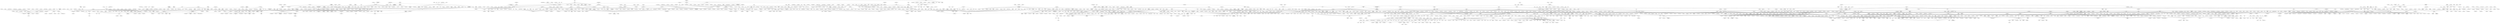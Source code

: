 strict graph "" {
	node [label="\N"];
	1	 [fontsize=12,
		height=0.19444444444444445,
		label="10,000 Maniacs",
		level=1,
		pos="14794.67,-38396.73",
		weight=185348,
		width=1.1111111111111112];
	248	 [fontsize=12,
		height=0.19444444444444445,
		label="Beth Orton",
		level=1,
		pos="10693.00,-35284.31",
		weight=312380,
		width=0.7638888888888888];
	1 -- 248;
	10	 [fontsize=12,
		height=0.19444444444444445,
		label="*NSYNC",
		level=1,
		pos="-24672.33,-7591.52",
		weight=286836,
		width=0.625];
	1065	 [fontsize=12,
		height=0.19444444444444445,
		label="Jessica Simpson",
		level=2,
		pos="-25582.74,-8590.39",
		weight=298868,
		width=1.1805555555555556];
	10 -- 1065;
	1000	 [fontsize=12,
		height=0.19444444444444445,
		label=Incubus,
		level=1,
		pos="-2902.50,-21860.31",
		weight=1214650,
		width=0.5555555555555556];
	831	 [fontsize=12,
		height=0.19444444444444445,
		label=Fuel,
		level=1,
		pos="-4421.19,-18988.47",
		weight=373212,
		width=0.3055555555555556];
	1000 -- 831;
	1001	 [fontsize=12,
		height=0.19444444444444445,
		label="India.Arie",
		level=3,
		pos="-30798.79,-42542.52",
		weight=272268,
		width=0.6527777777777778];
	1476	 [fontsize=12,
		height=0.19444444444444445,
		label=Musiq,
		level=5,
		pos="-28252.23,-42169.82",
		weight=110855,
		width=0.4166666666666667];
	1001 -- 1476;
	1002	 [fontsize=12,
		height=0.19444444444444445,
		label="Indigo Girls",
		level=1,
		pos="10481.20,-31403.85",
		weight=175174,
		width=0.7916666666666666];
	1002 -- 248;
	1003	 [fontsize=12,
		height=0.19444444444444445,
		label=Infernal,
		level=3,
		pos="-18520.81,-4970.89",
		weight=147992,
		width=0.5138888888888888];
	1212	 [fontsize=12,
		height=0.19444444444444445,
		label="Kylie Minogue",
		level=2,
		pos="-21036.34,-3171.71",
		weight=780058,
		width=0.9861111111111112];
	1003 -- 1212;
	2385	 [fontsize=12,
		height=0.19444444444444445,
		label="Uniting Nations",
		level=7,
		pos="-18259.37,-3703.62",
		weight=103026,
		width=1.0555555555555556];
	1003 -- 2385;
	413	 [fontsize=12,
		height=0.19444444444444445,
		label=Cascada,
		level=5,
		pos="-20717.72,-5989.45",
		weight=422222,
		width=0.625];
	1003 -- 413;
	910	 [fontsize=12,
		height=0.19444444444444445,
		label="Groove Coverage",
		level=6,
		pos="-18342.25,-7279.90",
		weight=249442,
		width=1.25];
	1003 -- 910;
	986	 [fontsize=12,
		height=0.19444444444444445,
		label="Ian Van\nDahl",
		level=2,
		pos="-15713.84,-6914.95",
		weight=207732,
		width=0.9861111111111112];
	1003 -- 986;
	1004	 [fontsize=12,
		height=0.19444444444444445,
		label="In Flames",
		level=4,
		pos="12204.41,44004.07",
		weight=514041,
		width=0.6944444444444444];
	542	 [fontsize=12,
		height=0.19444444444444445,
		label="Dark Tranquillity",
		level=5,
		pos="11308.20,42574.88",
		weight=232932,
		width=1.1111111111111112];
	1004 -- 542;
	1005	 [fontsize=12,
		height=0.19444444444444445,
		label="Ingrid Michaelson",
		level=3,
		pos="11924.27,-18124.84",
		weight=254827,
		width=1.2222222222222223];
	1713	 [fontsize=12,
		height=0.19444444444444445,
		label="Regina Spektor",
		level=3,
		pos="7780.14,-17124.27",
		weight=689251,
		width=1.0833333333333333];
	1005 -- 1713;
	2362	 [fontsize=12,
		height=0.19444444444444445,
		label="Tristan Prettyman",
		level=5,
		pos="15483.26,-19592.40",
		weight=153970,
		width=1.2361111111111112];
	1005 -- 2362;
	1006	 [fontsize=12,
		height=0.19444444444444445,
		label=Interpol,
		level=5,
		pos="-1105.65,39369.22",
		weight=1087041,
		width=0.5138888888888888];
	1127	 [fontsize=12,
		height=0.19444444444444445,
		label="Joy Division",
		level=6,
		pos="-2690.63,40193.50",
		weight=764356,
		width=0.8333333333333334];
	1006 -- 1127;
	1007	 [fontsize=12,
		height=0.19444444444444445,
		label=INXS,
		level=7,
		pos="29277.99,19306.29",
		weight=514441,
		width=0.375];
	1389	 [fontsize=12,
		height=0.19444444444444445,
		label="Men at\nWork",
		level=7,
		pos="30136.90,20536.23",
		weight=251687,
		width=0.9722222222222222];
	1007 -- 1389;
	1009	 [fontsize=12,
		height=0.19444444444444445,
		label="Iron &\nWine",
		level=4,
		pos="-45703.48,8868.02",
		weight=814278,
		width=0.9027777777777778];
	797	 [fontsize=12,
		height=0.19444444444444445,
		label="Fleet Foxes",
		level=5,
		pos="-49292.86,8941.18",
		weight=368486,
		width=0.8194444444444444];
	1009 -- 797;
	101	 [fontsize=12,
		height=0.19444444444444445,
		label="Amon Amarth",
		level=5,
		pos="9564.88,45243.18",
		weight=224808,
		width=0.9583333333333334];
	101 -- 542;
	731	 [fontsize=12,
		height=0.19444444444444445,
		label=Ensiferum,
		level=5,
		pos="8638.09,47790.83",
		weight=181637,
		width=0.7083333333333334];
	101 -- 731;
	1011	 [fontsize=12,
		height=0.19444444444444445,
		label="Iron Maiden",
		level=3,
		pos="91128.17,70373.88",
		weight=836037,
		width=0.8333333333333334];
	949	 [fontsize=12,
		height=0.19444444444444445,
		label=Helloween,
		level=5,
		pos="89001.23,70291.22",
		weight=297463,
		width=0.7361111111111112];
	1011 -- 949;
	1012	 [fontsize=12,
		height=0.19444444444444445,
		label="Isaac Hayes",
		level=4,
		pos="24569.37,16135.33",
		weight=272216,
		width=0.8611111111111112];
	2200	 [fontsize=12,
		height=0.19444444444444445,
		label="The O'Jays",
		level=4,
		pos="23182.60,14345.64",
		weight=143905,
		width=0.7916666666666666];
	1012 -- 2200;
	1013	 [fontsize=12,
		height=0.19444444444444445,
		label=Isis,
		level=8,
		pos="14709.82,36054.82",
		weight=176304,
		width=0.2361111111111111];
	1361	 [fontsize=12,
		height=0.19444444444444445,
		label=Mastodon,
		level=7,
		pos="15944.16,35539.36",
		weight=241190,
		width=0.6944444444444444];
	1013 -- 1361;
	1014	 [fontsize=12,
		height=0.19444444444444445,
		label=Islands,
		level=5,
		pos="-36558.76,12904.92",
		weight=224987,
		width=0.5];
	2048	 [fontsize=12,
		height=0.19444444444444445,
		label="The Apples\nin Stereo",
		level=5,
		pos="-34249.61,14110.87",
		weight=225617,
		width=1.5416666666666667];
	1014 -- 2048;
	1016	 [fontsize=12,
		height=0.19444444444444445,
		label="Jack's Mannequin",
		level=4,
		pos="-37568.45,-21096.23",
		weight=308392,
		width=1.25];
	2161	 [fontsize=12,
		height=0.19444444444444445,
		label="The Hush\nSound",
		level=6,
		pos="-39748.36,-19695.83",
		weight=139773,
		width=1.2777777777777777];
	1016 -- 2161;
	1018	 [fontsize=12,
		height=0.19444444444444445,
		label="Jack Johnson",
		level=7,
		pos="17295.78,-15080.54",
		weight=1099826,
		width=0.9583333333333334];
	1018 -- 2362;
	549	 [fontsize=12,
		height=0.19444444444444445,
		label="Dave Matthews &\nTim Reynolds",
		level=7,
		pos="18333.12,-11330.52",
		weight=110409,
		width=2.3194444444444446];
	1018 -- 549;
	1019	 [fontsize=12,
		height=0.19444444444444445,
		label="Jackson Browne",
		level=5,
		pos="23023.92,-13869.10",
		weight=221481,
		width=1.1527777777777777];
	2402	 [fontsize=12,
		height=0.19444444444444445,
		label="Van Morrison",
		level=7,
		pos="24855.79,-14852.79",
		weight=650090,
		width=0.9166666666666666];
	1019 -- 2402;
	102	 [fontsize=12,
		height=0.19444444444444445,
		label="Amon Tobin",
		level=2,
		pos="-22021.94,21784.36",
		weight=440972,
		width=0.8333333333333334];
	2123	 [fontsize=12,
		height=0.19444444444444445,
		label="The Dust\nBrothers",
		level=5,
		pos="-20272.92,20086.43",
		weight=141869,
		width=1.3611111111111112];
	102 -- 2123;
	1021	 [fontsize=12,
		height=0.19444444444444445,
		label="Jacques Brel",
		level=8,
		pos="38161.94,-10882.52",
		weight=143415,
		width=0.9027777777777778];
	1827	 [fontsize=12,
		height=0.19444444444444445,
		label="Serge Gainsbourg",
		level=8,
		pos="36682.70,-10442.74",
		weight=234416,
		width=1.2777777777777777];
	1021 -- 1827;
	382	 [fontsize=12,
		height=0.19444444444444445,
		label="Édith Piaf",
		level=7,
		pos="38419.87,-9940.68",
		weight=235332,
		width=0.6666666666666666];
	1021 -- 382;
	1023	 [fontsize=12,
		height=0.19444444444444445,
		label="Jaga Jazzist",
		level=2,
		pos="-27856.18,17391.52",
		weight=162373,
		width=0.8611111111111112];
	1867	 [fontsize=12,
		height=0.19444444444444445,
		label=Skalpel,
		level=2,
		pos="-29614.68,18964.28",
		weight=186939,
		width=0.5138888888888888];
	1023 -- 1867;
	2090	 [fontsize=12,
		height=0.19444444444444445,
		label="The Cinematic\nOrchestra",
		level=2,
		pos="-26917.80,18941.77",
		weight=432356,
		width=1.8333333333333333];
	1023 -- 2090;
	24	 [fontsize=12,
		height=0.19444444444444445,
		label="9 Lazy\n9",
		level=2,
		pos="-28146.16,14613.63",
		weight=168403,
		width=0.6805555555555556];
	1023 -- 24;
	1026	 [fontsize=12,
		height=0.19444444444444445,
		label=Jamelia,
		level=4,
		pos="-33474.65,-810.50",
		weight=241433,
		width=0.5416666666666666];
	1477	 [fontsize=12,
		height=0.19444444444444445,
		label="Mutya Buena",
		level=4,
		pos="-31712.93,-209.47",
		weight=149083,
		width=0.9305555555555556];
	1026 -- 1477;
	1027	 [fontsize=12,
		height=0.19444444444444445,
		label=James,
		level=8,
		pos="-1399.75,16906.44",
		weight=246690,
		width=0.4722222222222222];
	1044	 [fontsize=12,
		height=0.19444444444444445,
		label="Jarvis Cocker",
		level=7,
		pos="-1344.20,15921.97",
		weight=102396,
		width=0.9444444444444444];
	1027 -- 1044;
	1028	 [fontsize=12,
		height=0.19444444444444445,
		label="James Blunt",
		level=5,
		pos="-6225.08,5129.10",
		weight=873851,
		width=0.8611111111111112];
	1169	 [fontsize=12,
		height=0.19444444444444445,
		label=Keane,
		level=5,
		pos="-4280.07,5264.85",
		weight=1088831,
		width=0.4583333333333333];
	1028 -- 1169;
	2002	 [fontsize=12,
		height=0.19444444444444445,
		label="Take That",
		level=4,
		pos="-7213.45,4985.36",
		weight=319087,
		width=0.6805555555555556];
	1028 -- 2002;
	1029	 [fontsize=12,
		height=0.19444444444444445,
		label="James Brown",
		level=4,
		pos="21975.43,19923.91",
		weight=595105,
		width=0.9583333333333334];
	264	 [fontsize=12,
		height=0.19444444444444445,
		label="Bill Withers",
		level=4,
		pos="23623.49,18075.65",
		weight=342098,
		width=0.7777777777777778];
	1029 -- 264;
	103	 [fontsize=12,
		height=0.19444444444444445,
		label=Amorphis,
		level=5,
		pos="8746.18,43028.25",
		weight=206114,
		width=0.6666666666666666];
	103 -- 542;
	1030	 [fontsize=12,
		height=0.19444444444444445,
		label="James Horner",
		level=3,
		pos="-18293.41,14233.24",
		weight=184293,
		width=0.9861111111111112];
	1199	 [fontsize=12,
		height=0.19444444444444445,
		label="Klaus Badelt",
		level=3,
		pos="-17086.84,13509.72",
		weight=211545,
		width=0.875];
	1030 -- 1199;
	246	 [fontsize=12,
		height=0.19444444444444445,
		label="Bernard Herrmann",
		level=3,
		pos="-17853.83,15376.67",
		weight=176836,
		width=1.3055555555555556];
	1030 -- 246;
	1031	 [fontsize=12,
		height=0.19444444444444445,
		label="James Morrison",
		level=3,
		pos="21444.53,-20469.38",
		weight=450459,
		width=1.125];
	1142	 [fontsize=12,
		height=0.19444444444444445,
		label="Justin Nozuka",
		level=5,
		pos="19462.68,-20650.57",
		weight=107972,
		width=0.9861111111111112];
	1031 -- 1142;
	1033	 [fontsize=12,
		height=0.19444444444444445,
		label="James Taylor",
		level=7,
		pos="24683.45,-18216.83",
		weight=347328,
		width=0.9166666666666666];
	1093	 [fontsize=12,
		height=0.19444444444444445,
		label="John Denver",
		level=6,
		pos="25568.77,-20727.59",
		weight=185614,
		width=0.8888888888888888];
	1033 -- 1093;
	1033 -- 2402;
	1034	 [fontsize=12,
		height=0.19444444444444445,
		label="Jamie Cullum",
		level=8,
		pos="-17636.44,-25317.63",
		weight=450203,
		width=0.9583333333333334];
	1125	 [fontsize=12,
		height=0.19444444444444445,
		label="Joss Stone",
		level=3,
		pos="-15593.41,-24018.27",
		weight=487412,
		width=0.7777777777777778];
	1034 -- 1125;
	1037	 [fontsize=12,
		height=0.19444444444444445,
		label=Jamiroquai,
		level=8,
		pos="-31311.92,10078.60",
		weight=794992,
		width=0.7638888888888888];
	2222	 [fontsize=12,
		height=0.19444444444444445,
		label="The Quantic\nSoul Orchestra",
		level=4,
		pos="-30440.28,10905.52",
		weight=109821,
		width=2.0277777777777777];
	1037 -- 2222;
	1039	 [fontsize=12,
		height=0.19444444444444445,
		label="Janet Jackson",
		level=2,
		pos="-29327.31,-18800.56",
		weight=474302,
		width=1.0];
	1340	 [fontsize=12,
		height=0.19444444444444445,
		label="Mariah Carey",
		level=4,
		pos="-26003.94,-19640.28",
		weight=720333,
		width=0.9444444444444444];
	1039 -- 1340;
	104	 [fontsize=12,
		height=0.19444444444444445,
		label="Amos Lee",
		level=4,
		pos="17748.19,-18863.03",
		weight=276612,
		width=0.7083333333333334];
	104 -- 2362;
	1040	 [fontsize=12,
		height=0.19444444444444445,
		label="Janis Joplin",
		level=7,
		pos="37377.50,-14288.41",
		weight=541450,
		width=0.8194444444444444];
	2166	 [fontsize=12,
		height=0.19444444444444445,
		label="The Jimi\nHendrix Experience",
		level=1,
		pos="35064.35,-14587.86",
		weight=495688,
		width=2.0972222222222223];
	1040 -- 2166;
	1042	 [fontsize=12,
		height=0.19444444444444445,
		label="Jarabe de\nPalo",
		level=4,
		pos="5034.02,-19441.08",
		weight=173446,
		width=1.1388888888888888];
	1291	 [fontsize=12,
		height=0.19444444444444445,
		label="Los Rodríguez",
		level=5,
		pos="4097.06,-18195.54",
		weight=102724,
		width=1.0277777777777777];
	1042 -- 1291;
	225	 [fontsize=12,
		height=0.19444444444444445,
		label=Bebe,
		level=4,
		pos="5082.21,-20795.52",
		weight=125493,
		width=0.375];
	1042 -- 225;
	1043	 [fontsize=12,
		height=0.19444444444444445,
		label="Ja Rule",
		level=2,
		pos="-12312.45,-30205.02",
		weight=197508,
		width=0.5277777777777778];
	1284	 [fontsize=12,
		height=0.19444444444444445,
		label="Lloyd Banks",
		level=2,
		pos="-14496.08,-31176.76",
		weight=141309,
		width=0.8611111111111112];
	1043 -- 1284;
	2281	 [fontsize=12,
		height=0.19444444444444445,
		label="The Verve",
		level=7,
		pos="-4983.61,14017.29",
		weight=923596,
		width=0.7222222222222222];
	1044 -- 2281;
	1045	 [fontsize=12,
		height=0.19444444444444445,
		label="Jason Mraz",
		level=8,
		pos="14593.08,-22298.73",
		weight=643326,
		width=0.8194444444444444];
	1045 -- 2362;
	1047	 [fontsize=12,
		height=0.19444444444444445,
		label="Jay-Z",
		level=7,
		pos="-17744.59,-35503.05",
		weight=638981,
		width=0.3888888888888889];
	1305	 [fontsize=12,
		height=0.19444444444444445,
		label=Ludacris,
		level=7,
		pos="-21589.05,-33502.00",
		weight=423907,
		width=0.5972222222222222];
	1047 -- 1305;
	1457	 [fontsize=12,
		height=0.19444444444444445,
		label="Mos Def",
		level=6,
		pos="-18037.94,-40872.26",
		weight=311431,
		width=0.5833333333333334];
	1047 -- 1457;
	1048	 [fontsize=12,
		height=0.19444444444444445,
		label="Jay-Z and\nLinkin Park",
		level=6,
		pos="14102.33,15462.59",
		weight=330083,
		width=1.5972222222222223];
	1591	 [fontsize=12,
		height=0.19444444444444445,
		label="Papa Roach",
		level=2,
		pos="12762.07,17005.07",
		weight=780535,
		width=0.875];
	1048 -- 1591;
	1050	 [fontsize=12,
		height=0.19444444444444445,
		label=Jazzanova,
		level=2,
		pos="-31294.74,2792.81",
		weight=300664,
		width=0.75];
	1213	 [fontsize=12,
		height=0.19444444444444445,
		label="Kyoto Jazz\nMassive",
		level=2,
		pos="-32104.65,4276.37",
		weight=129760,
		width=1.4722222222222223];
	1050 -- 1213;
	1052	 [fontsize=12,
		height=0.19444444444444445,
		label="Jean-Michel Jarre",
		level=5,
		pos="47512.92,16537.43",
		weight=228313,
		width=1.25];
	2009	 [fontsize=12,
		height=0.19444444444444445,
		label="Tangerine Dream",
		level=5,
		pos="49556.30,14894.00",
		weight=165123,
		width=1.2083333333333333];
	1052 -- 2009;
	2472	 [fontsize=12,
		height=0.19444444444444445,
		label=Yanni,
		level=5,
		pos="46478.26,19875.39",
		weight=141870,
		width=0.3888888888888889];
	1052 -- 2472;
	574	 [fontsize=12,
		height=0.19444444444444445,
		label="Deep Forest",
		level=5,
		pos="46276.90,15376.84",
		weight=226153,
		width=0.8611111111111112];
	1052 -- 574;
	1053	 [fontsize=12,
		height=0.19444444444444445,
		label="Jedi Mind\nTricks",
		level=8,
		pos="-14494.86,-45380.04",
		weight=166554,
		width=1.2083333333333333];
	996	 [fontsize=12,
		height=0.19444444444444445,
		label="Immortal Technique",
		level=6,
		pos="-15944.92,-46076.52",
		weight=171592,
		width=1.3611111111111112];
	1053 -- 996;
	1054	 [fontsize=12,
		height=0.19444444444444445,
		label="Jeff Buckley",
		level=7,
		pos="-58286.53,16001.42",
		weight=761225,
		width=0.8333333333333334];
	1523	 [fontsize=12,
		height=0.19444444444444445,
		label="Nick Drake",
		level=4,
		pos="-56845.89,18277.78",
		weight=657487,
		width=0.7638888888888888];
	1054 -- 1523;
	1055	 [fontsize=12,
		height=0.19444444444444445,
		label="Jefferson Airplane",
		level=1,
		pos="35647.55,-11472.25",
		weight=542912,
		width=1.25];
	1055 -- 2166;
	1056	 [fontsize=12,
		height=0.19444444444444445,
		label=Jem,
		level=3,
		pos="-6922.72,24406.01",
		weight=484415,
		width=0.3055555555555556];
	272	 [fontsize=12,
		height=0.19444444444444445,
		label="Bitter:Sweet",
		level=7,
		pos="-8765.34,23164.95",
		weight=122634,
		width=0.8472222222222222];
	1056 -- 272;
	1057	 [fontsize=12,
		height=0.19444444444444445,
		label="Jennifer Hudson",
		level=3,
		pos="-21683.92,-22822.17",
		weight=115919,
		width=1.1388888888888888];
	1057 -- 1125;
	1057 -- 1340;
	1058	 [fontsize=12,
		height=0.19444444444444445,
		label="Jennifer Lopez",
		level=5,
		pos="-24255.07,-18625.71",
		weight=570845,
		width=1.0277777777777777];
	1058 -- 1340;
	106	 [fontsize=12,
		height=0.19444444444444445,
		label="Amy Macdonald",
		level=3,
		pos="12952.04,-41239.88",
		weight=327841,
		width=1.1388888888888888];
	944	 [fontsize=12,
		height=0.19444444444444445,
		label="Heather Nova",
		level=3,
		pos="10222.47,-40127.21",
		weight=228168,
		width=0.9722222222222222];
	106 -- 944;
	1060	 [fontsize=12,
		height=0.19444444444444445,
		label="Jens Lekman",
		level=6,
		pos="-44468.24,-7202.25",
		weight=242322,
		width=0.9444444444444444];
	2272	 [fontsize=12,
		height=0.19444444444444445,
		label="The Tough\nAlliance",
		level=8,
		pos="-42393.53,-6209.05",
		weight=114582,
		width=1.4166666666666667];
	1060 -- 2272;
	1063	 [fontsize=12,
		height=0.19444444444444445,
		label="Jerry Lee\nLewis",
		level=7,
		pos="18106.29,-40011.03",
		weight=202282,
		width=1.1805555555555556];
	2126	 [fontsize=12,
		height=0.19444444444444445,
		label="The Everly\nBrothers",
		level=7,
		pos="19496.01,-39324.27",
		weight=182204,
		width=1.4722222222222223];
	1063 -- 2126;
	1064	 [fontsize=12,
		height=0.19444444444444445,
		label="Jesse McCartney",
		level=1,
		pos="-26089.96,-11847.71",
		weight=202719,
		width=1.2222222222222223];
	958	 [fontsize=12,
		height=0.19444444444444445,
		label="Hilary Duff",
		level=2,
		pos="-26914.15,-10404.23",
		weight=408619,
		width=0.7222222222222222];
	1064 -- 958;
	164	 [fontsize=12,
		height=0.19444444444444445,
		label="Ashlee Simpson",
		level=4,
		pos="-29960.67,-7637.29",
		weight=469115,
		width=1.1388888888888888];
	1065 -- 164;
	1066	 [fontsize=12,
		height=0.19444444444444445,
		label=Jet,
		level=7,
		pos="3959.05,8161.88",
		weight=747836,
		width=0.20833333333333334];
	2291	 [fontsize=12,
		height=0.19444444444444445,
		label="The White\nStripes",
		level=6,
		pos="1215.94,7943.01",
		weight=1242635,
		width=1.3333333333333333];
	1066 -- 2291;
	1067	 [fontsize=12,
		height=0.19444444444444445,
		label="Jethro Tull",
		level=8,
		pos="29823.20,3644.74",
		weight=456792,
		width=0.7222222222222222];
	806	 [fontsize=12,
		height=0.19444444444444445,
		label=Focus,
		level=8,
		pos="29727.04,2719.22",
		weight=110746,
		width=0.4305555555555556];
	1067 -- 806;
	1068	 [fontsize=12,
		height=0.19444444444444445,
		label=Jewel,
		level=3,
		pos="-5247.65,-39731.43",
		weight=485526,
		width=0.4027777777777778];
	1387	 [fontsize=12,
		height=0.19444444444444445,
		label="Melissa Etheridge",
		level=5,
		pos="-3559.50,-39941.36",
		weight=181427,
		width=1.25];
	1068 -- 1387;
	1069	 [fontsize=12,
		height=0.19444444444444445,
		label="Jill Scott",
		level=5,
		pos="-29685.93,-43549.99",
		weight=233196,
		width=0.5694444444444444];
	1069 -- 1476;
	107	 [fontsize=12,
		height=0.19444444444444445,
		label="Amy Winehouse",
		level=3,
		pos="-13045.14,-24756.01",
		weight=1006978,
		width=1.1527777777777777];
	107 -- 1125;
	1071	 [fontsize=12,
		height=0.19444444444444445,
		label="Jimi Hendrix",
		level=6,
		pos="35380.07,-17413.14",
		weight=1088057,
		width=0.8611111111111112];
	1071 -- 2166;
	1074	 [fontsize=12,
		height=0.19444444444444445,
		label="Jimmy Eat\nWorld",
		level=3,
		pos="10781.17,-9984.18",
		weight=936209,
		width=1.2777777777777777];
	2050	 [fontsize=12,
		height=0.19444444444444445,
		label="The Ataris",
		level=4,
		pos="9426.31,-6550.08",
		weight=402386,
		width=0.7083333333333334];
	1074 -- 2050;
	840	 [fontsize=12,
		height=0.19444444444444445,
		label="Further Seems\nForever",
		level=8,
		pos="9779.80,-11796.98",
		weight=138114,
		width=1.7083333333333333];
	1074 -- 840;
	1076	 [fontsize=12,
		height=0.19444444444444445,
		label="J.J. Cale",
		level=7,
		pos="30094.49,-3723.59",
		weight=165374,
		width=0.6111111111111112];
	1104	 [fontsize=12,
		height=0.19444444444444445,
		label="Johnny Winter",
		level=3,
		pos="28920.87,-2027.99",
		weight=131056,
		width=1.0];
	1076 -- 1104;
	1078	 [fontsize=12,
		height=0.19444444444444445,
		label="Joan Baez",
		level=7,
		pos="-64013.22,19104.21",
		weight=237307,
		width=0.75];
	1250	 [fontsize=12,
		height=0.19444444444444445,
		label="Leonard Cohen",
		level=7,
		pos="-62295.10,18550.44",
		weight=536625,
		width=1.0833333333333333];
	1078 -- 1250;
	1079	 [fontsize=12,
		height=0.19444444444444445,
		label="Joanna Newsom",
		level=3,
		pos="10110.99,-16391.26",
		weight=368213,
		width=1.1805555555555556];
	1079 -- 1713;
	108	 [fontsize=12,
		height=0.19444444444444445,
		label=Anastacia,
		level=5,
		pos="-32959.02,-15677.66",
		weight=391929,
		width=0.6944444444444444];
	586	 [fontsize=12,
		height=0.19444444444444445,
		label="Delta Goodrem",
		level=5,
		pos="-33061.45,-14117.70",
		weight=210939,
		width=1.0694444444444444];
	108 -- 586;
	1080	 [fontsize=12,
		height=0.19444444444444445,
		label="Joan Osborne",
		level=2,
		pos="-971.55,-39723.83",
		weight=205205,
		width=0.9861111111111112];
	1080 -- 1387;
	1602	 [fontsize=12,
		height=0.19444444444444445,
		label="Patty Griffin",
		level=5,
		pos="-1008.13,-42735.15",
		weight=129702,
		width=0.8055555555555556];
	1080 -- 1602;
	1860	 [fontsize=12,
		height=0.19444444444444445,
		label="Sinéad O'Connor",
		level=1,
		pos="-1306.68,-37717.02",
		weight=431116,
		width=1.2083333333333333];
	1080 -- 1860;
	19	 [fontsize=12,
		height=0.19444444444444445,
		label="4 Non\nBlondes",
		level=1,
		pos="1883.50,-33827.98",
		weight=176534,
		width=1.125];
	1080 -- 19;
	1082	 [fontsize=12,
		height=0.19444444444444445,
		label="João Gilberto",
		level=5,
		pos="1136.25,18862.79",
		weight=139669,
		width=0.9305555555555556];
	171	 [fontsize=12,
		height=0.19444444444444445,
		label="Astrud Gilberto",
		level=5,
		pos="1126.87,20015.64",
		weight=230331,
		width=1.0416666666666667];
	1082 -- 171;
	866	 [fontsize=12,
		height=0.19444444444444445,
		label="Gilberto Gil",
		level=8,
		pos="1432.41,16726.82",
		weight=144354,
		width=0.7777777777777778];
	1082 -- 866;
	1083	 [fontsize=12,
		height=0.19444444444444445,
		label=Joe,
		level=1,
		pos="-27619.95,-45563.02",
		weight=135278,
		width=0.25];
	1283	 [fontsize=12,
		height=0.19444444444444445,
		label=Lloyd,
		level=7,
		pos="-29000.03,-48580.43",
		weight=127864,
		width=0.375];
	1083 -- 1283;
	1344	 [fontsize=12,
		height=0.19444444444444445,
		label=Mario,
		level=6,
		pos="-26010.51,-44896.14",
		weight=209723,
		width=0.3888888888888889];
	1083 -- 1344;
	1083 -- 1476;
	1520	 [fontsize=12,
		height=0.19444444444444445,
		label="Ne-Yo",
		level=3,
		pos="-24746.22,-46009.24",
		weight=449705,
		width=0.4305555555555556];
	1083 -- 1520;
	1565	 [fontsize=12,
		height=0.19444444444444445,
		label=Omarion,
		level=1,
		pos="-32642.18,-45166.21",
		weight=160896,
		width=0.6111111111111112];
	1083 -- 1565;
	1736	 [fontsize=12,
		height=0.19444444444444445,
		label="R. Kelly",
		level=1,
		pos="-32063.88,-47193.88",
		weight=377998,
		width=0.5416666666666666];
	1083 -- 1736;
	2391	 [fontsize=12,
		height=0.19444444444444445,
		label=Usher,
		level=1,
		pos="-24439.80,-48130.47",
		weight=546757,
		width=0.4166666666666667];
	1083 -- 2391;
	503	 [fontsize=12,
		height=0.19444444444444445,
		label="Craig David",
		level=6,
		pos="-26829.29,-47925.96",
		weight=312181,
		width=0.8194444444444444];
	1083 -- 503;
	1084	 [fontsize=12,
		height=0.19444444444444445,
		label="Joe Cocker",
		level=7,
		pos="24591.35,9128.03",
		weight=419628,
		width=0.7916666666666666];
	455	 [fontsize=12,
		height=0.19444444444444445,
		label="Chris Rea",
		level=8,
		pos="24267.42,7194.63",
		weight=230694,
		width=0.6944444444444444];
	1084 -- 455;
	1086	 [fontsize=12,
		height=0.19444444444444445,
		label="Joe Jackson",
		level=8,
		pos="-45513.30,24702.90",
		weight=163950,
		width=0.875];
	713	 [fontsize=12,
		height=0.19444444444444445,
		label="Elvis Costello",
		level=7,
		pos="-46187.11,23054.35",
		weight=477693,
		width=0.9305555555555556];
	1086 -- 713;
	1088	 [fontsize=12,
		height=0.19444444444444445,
		label="Joe Walsh",
		level=6,
		pos="43799.88,-22222.38",
		weight=142417,
		width=0.7361111111111112];
	2313	 [fontsize=12,
		height=0.19444444444444445,
		label="Three Dog\nNight",
		level=5,
		pos="43797.53,-24705.31",
		weight=211350,
		width=1.2361111111111112];
	1088 -- 2313;
	644	 [fontsize=12,
		height=0.19444444444444445,
		label="Don Henley",
		level=7,
		pos="45421.12,-22233.17",
		weight=207460,
		width=0.8194444444444444];
	1088 -- 644;
	681	 [fontsize=12,
		height=0.19444444444444445,
		label="Eddie Money",
		level=7,
		pos="44848.27,-21228.79",
		weight=110609,
		width=0.9166666666666666];
	1088 -- 681;
	798	 [fontsize=12,
		height=0.19444444444444445,
		label="Fleetwood Mac",
		level=5,
		pos="45937.64,-24196.50",
		weight=675635,
		width=1.0694444444444444];
	1088 -- 798;
	807	 [fontsize=12,
		height=0.19444444444444445,
		label=Foghat,
		level=6,
		pos="39353.93,-22740.55",
		weight=139956,
		width=0.4861111111111111];
	1088 -- 807;
	1089	 [fontsize=12,
		height=0.19444444444444445,
		label="John Mayall &\nThe Bluesbreakers",
		level=3,
		pos="25408.29,3811.17",
		weight=118074,
		width=2.4305555555555554];
	1089 -- 1104;
	1089 -- 455;
	109	 [fontsize=12,
		height=0.19444444444444445,
		label=Anathema,
		level=5,
		pos="105329.91,82888.16",
		weight=257668,
		width=0.7222222222222222];
	2318	 [fontsize=12,
		height=0.19444444444444445,
		label=Tiamat,
		level=5,
		pos="103339.47,82762.74",
		weight=159323,
		width=0.4722222222222222];
	109 -- 2318;
	1092	 [fontsize=12,
		height=0.19444444444444445,
		label="John Coltrane",
		level=5,
		pos="49801.19,-14351.22",
		weight=378942,
		width=0.9722222222222222];
	431	 [fontsize=12,
		height=0.19444444444444445,
		label="Charlie Parker",
		level=5,
		pos="48026.27,-12642.66",
		weight=238264,
		width=1.0];
	1092 -- 431;
	1504	 [fontsize=12,
		height=0.19444444444444445,
		label="Neil Diamond",
		level=6,
		pos="23314.06,-21667.49",
		weight=277139,
		width=0.9444444444444444];
	1093 -- 1504;
	211	 [fontsize=12,
		height=0.19444444444444445,
		label="Barry Manilow",
		level=3,
		pos="26755.70,-20151.77",
		weight=149528,
		width=1.0];
	1093 -- 211;
	409	 [fontsize=12,
		height=0.19444444444444445,
		label=Carpenters,
		level=2,
		pos="24715.54,-23367.37",
		weight=272974,
		width=0.7777777777777778];
	1093 -- 409;
	645	 [fontsize=12,
		height=0.19444444444444445,
		label="Don McLean",
		level=4,
		pos="26523.08,-21838.49",
		weight=245217,
		width=0.9027777777777778];
	1093 -- 645;
	1094	 [fontsize=12,
		height=0.19444444444444445,
		label="John Frusciante",
		level=8,
		pos="1761.42,10161.38",
		weight=232780,
		width=1.1111111111111112];
	1094 -- 2291;
	1096	 [fontsize=12,
		height=0.19444444444444445,
		label="John Lee\nHooker",
		level=3,
		pos="23017.25,65.86",
		weight=276549,
		width=1.2916666666666667];
	1700	 [fontsize=12,
		height=0.19444444444444445,
		label="Ray Charles",
		level=4,
		pos="21888.02,-741.72",
		weight=603951,
		width=0.8611111111111112];
	1096 -- 1700;
	368	 [fontsize=12,
		height=0.19444444444444445,
		label="Buddy Guy",
		level=3,
		pos="25259.00,64.80",
		weight=168170,
		width=0.7777777777777778];
	1096 -- 368;
	1097	 [fontsize=12,
		height=0.19444444444444445,
		label="John Legend",
		level=3,
		pos="-30653.28,-41038.32",
		weight=420828,
		width=0.9166666666666666];
	1097 -- 1476;
	1098	 [fontsize=12,
		height=0.19444444444444445,
		label="John Lennon",
		level=7,
		pos="27214.30,-36408.44",
		weight=850977,
		width=0.9166666666666666];
	1608	 [fontsize=12,
		height=0.19444444444444445,
		label="Paul McCartney",
		level=7,
		pos="28068.67,-34762.80",
		weight=490203,
		width=1.125];
	1098 -- 1608;
	1099	 [fontsize=12,
		height=0.19444444444444445,
		label="John Martyn",
		level=8,
		pos="-61011.58,18078.58",
		weight=104145,
		width=0.8611111111111112];
	1111	 [fontsize=12,
		height=0.19444444444444445,
		label="Joni Mitchell",
		level=5,
		pos="-61412.86,16645.46",
		weight=403885,
		width=0.8611111111111112];
	1099 -- 1111;
	1099 -- 1250;
	1099 -- 1523;
	11	 [fontsize=12,
		height=0.19444444444444445,
		label="2Pac",
		level=2,
		pos="-11118.34,-32679.80",
		weight=562588,
		width=0.3611111111111111];
	1890	 [fontsize=12,
		height=0.19444444444444445,
		label="Snoop Dogg",
		level=2,
		pos="-11055.51,-35314.06",
		weight=617991,
		width=0.875];
	11 -- 1890;
	110	 [fontsize=12,
		height=0.19444444444444445,
		label=Anberlin,
		level=3,
		pos="-47030.19,-10408.00",
		weight=323719,
		width=0.5694444444444444];
	2044	 [fontsize=12,
		height=0.19444444444444445,
		label="The Almost",
		level=3,
		pos="-47175.78,-12917.41",
		weight=103130,
		width=0.7916666666666666];
	110 -- 2044;
	1101	 [fontsize=12,
		height=0.19444444444444445,
		label="John Mayer",
		level=5,
		pos="20302.92,-11824.12",
		weight=788419,
		width=0.8194444444444444];
	1101 -- 549;
	1102	 [fontsize=12,
		height=0.19444444444444445,
		label="John Mayer\nTrio",
		level=5,
		pos="21068.91,-7918.71",
		weight=101264,
		width=1.2222222222222223];
	218	 [fontsize=12,
		height=0.19444444444444445,
		label="B.B. King &\nEric Clapton",
		level=3,
		pos="22875.27,-4285.26",
		weight=158894,
		width=1.7777777777777777];
	1102 -- 218;
	1102 -- 549;
	1103	 [fontsize=12,
		height=0.19444444444444445,
		label="John Mellencamp",
		level=7,
		pos="30352.31,-24604.08",
		weight=250401,
		width=1.2361111111111112];
	1972	 [fontsize=12,
		height=0.19444444444444445,
		label=Styx,
		level=5,
		pos="31444.86,-26787.50",
		weight=338729,
		width=0.3055555555555556];
	1103 -- 1972;
	1759	 [fontsize=12,
		height=0.19444444444444445,
		label="Rory Gallagher",
		level=8,
		pos="28587.10,-5936.34",
		weight=121587,
		width=1.0555555555555556];
	1104 -- 1759;
	1955	 [fontsize=12,
		height=0.19444444444444445,
		label="Stevie Ray\nVaughan",
		level=3,
		pos="26366.50,-1841.84",
		weight=291941,
		width=1.5138888888888888];
	1104 -- 1955;
	2001	 [fontsize=12,
		height=0.19444444444444445,
		label="Taj Mahal",
		level=7,
		pos="26637.87,-6030.87",
		weight=110103,
		width=0.6666666666666666];
	1104 -- 2001;
	2028	 [fontsize=12,
		height=0.19444444444444445,
		label="Ten Years\nAfter",
		level=7,
		pos="30995.92,-4271.94",
		weight=186994,
		width=1.1527777777777777];
	1104 -- 2028;
	1104 -- 218;
	219	 [fontsize=12,
		height=0.19444444444444445,
		label="B.B. King",
		level=3,
		pos="31505.83,-1319.05",
		weight=309738,
		width=0.6527777777777778];
	1104 -- 219;
	1104 -- 368;
	398	 [fontsize=12,
		height=0.19444444444444445,
		label="Canned Heat",
		level=7,
		pos="27342.81,-3816.81",
		weight=206959,
		width=0.9305555555555556];
	1104 -- 398;
	739	 [fontsize=12,
		height=0.19444444444444445,
		label="Eric Clapton",
		level=6,
		pos="33915.67,-4752.01",
		weight=989627,
		width=0.8472222222222222];
	1104 -- 739;
	854	 [fontsize=12,
		height=0.19444444444444445,
		label="Gary Moore",
		level=6,
		pos="29660.58,-39.16",
		weight=264699,
		width=0.8333333333333334];
	1104 -- 854;
	1107	 [fontsize=12,
		height=0.19444444444444445,
		label="John Williams",
		level=3,
		pos="-16802.66,11387.27",
		weight=404010,
		width=0.9722222222222222];
	1107 -- 1199;
	1108	 [fontsize=12,
		height=0.19444444444444445,
		label=JoJo,
		level=4,
		pos="-33267.01,-7985.75",
		weight=316204,
		width=0.3333333333333333];
	1108 -- 164;
	1109	 [fontsize=12,
		height=0.19444444444444445,
		label="Jonas Brothers",
		level=4,
		pos="20058.05,-14906.91",
		weight=184349,
		width=1.0555555555555556];
	2093	 [fontsize=12,
		height=0.19444444444444445,
		label="The Click\nFive",
		level=1,
		pos="20140.40,-17385.52",
		weight=111724,
		width=1.0833333333333333];
	1109 -- 2093;
	1110	 [fontsize=12,
		height=0.19444444444444445,
		label="Jon Bon\nJovi",
		level=3,
		pos="65901.01,50091.92",
		weight=147886,
		width=0.9861111111111112];
	321	 [fontsize=12,
		height=0.19444444444444445,
		label="Bon Jovi",
		level=3,
		pos="69560.37,49689.68",
		weight=858344,
		width=0.5972222222222222];
	1110 -- 321;
	1115	 [fontsize=12,
		height=0.19444444444444445,
		label="Jordin Sparks",
		level=8,
		pos="-33004.72,-23744.36",
		weight=168943,
		width=0.9583333333333334];
	1157	 [fontsize=12,
		height=0.19444444444444445,
		label="Kat DeLuna",
		level=5,
		pos="-30707.29,-22969.74",
		weight=121602,
		width=0.8333333333333334];
	1115 -- 1157;
	1117	 [fontsize=12,
		height=0.19444444444444445,
		label="José González",
		level=4,
		pos="-51216.38,4597.18",
		weight=545027,
		width=1.0416666666666667];
	1124	 [fontsize=12,
		height=0.19444444444444445,
		label="Joshua Radin",
		level=4,
		pos="-51456.02,2628.40",
		weight=254988,
		width=0.9583333333333334];
	1117 -- 1124;
	1517	 [fontsize=12,
		height=0.19444444444444445,
		label="Newton Faulkner",
		level=8,
		pos="-52757.29,3659.22",
		weight=201563,
		width=1.1944444444444444];
	1117 -- 1517;
	1117 -- 797;
	1119	 [fontsize=12,
		height=0.19444444444444445,
		label="Joseph Arthur",
		level=4,
		pos="-58882.90,24958.98",
		weight=257913,
		width=0.9722222222222222];
	69	 [fontsize=12,
		height=0.19444444444444445,
		label="Alexi Murdoch",
		level=4,
		pos="-59234.13,22740.87",
		weight=180196,
		width=1.0];
	1119 -- 69;
	1121	 [fontsize=12,
		height=0.19444444444444445,
		label="Josh Kelley",
		level=5,
		pos="11024.41,-23542.39",
		weight=144777,
		width=0.8055555555555556];
	1121 -- 2362;
	668	 [fontsize=12,
		height=0.19444444444444445,
		label="Duncan Sheik",
		level=8,
		pos="7591.62,-25325.92",
		weight=101168,
		width=0.9861111111111112];
	1121 -- 668;
	1122	 [fontsize=12,
		height=0.19444444444444445,
		label="Josh Ritter",
		level=4,
		pos="637.02,-43954.78",
		weight=186561,
		width=0.75];
	1123	 [fontsize=12,
		height=0.19444444444444445,
		label="Josh Rouse",
		level=7,
		pos="835.12,-45515.11",
		weight=185493,
		width=0.8333333333333334];
	1122 -- 1123;
	1122 -- 1602;
	1772	 [fontsize=12,
		height=0.19444444444444445,
		label="Ryan Adams",
		level=8,
		pos="2186.32,-44026.87",
		weight=455379,
		width=0.9027777777777778];
	1122 -- 1772;
	120	 [fontsize=12,
		height=0.19444444444444445,
		label="Angie Stone",
		level=5,
		pos="-16715.42,-26390.32",
		weight=177710,
		width=0.8611111111111112];
	1125 -- 120;
	1316	 [fontsize=12,
		height=0.19444444444444445,
		label="Macy Gray",
		level=4,
		pos="-13811.38,-26040.07",
		weight=330149,
		width=0.7638888888888888];
	1125 -- 1316;
	153	 [fontsize=12,
		height=0.19444444444444445,
		label="Aretha Franklin",
		level=4,
		pos="-14795.98,-22611.81",
		weight=642451,
		width=1.0555555555555556];
	1125 -- 153;
	38	 [fontsize=12,
		height=0.19444444444444445,
		label=Adele,
		level=3,
		pos="-16739.21,-22690.72",
		weight=401785,
		width=0.4027777777777778];
	1125 -- 38;
	496	 [fontsize=12,
		height=0.19444444444444445,
		label="Corinne Bailey\nRae",
		level=3,
		pos="-13232.58,-23222.40",
		weight=468718,
		width=1.4444444444444444];
	1125 -- 496;
	666	 [fontsize=12,
		height=0.19444444444444445,
		label=Duffy,
		level=3,
		pos="-15002.34,-26881.61",
		weight=515263,
		width=0.3611111111111111];
	1125 -- 666;
	1126	 [fontsize=12,
		height=0.19444444444444445,
		label=Journey,
		level=5,
		pos="28656.99,-26248.67",
		weight=465778,
		width=0.5555555555555556];
	1126 -- 1972;
	1456	 [fontsize=12,
		height=0.19444444444444445,
		label=Morrissey,
		level=8,
		pos="-5170.67,39058.10",
		weight=581637,
		width=0.6805555555555556];
	1127 -- 1456;
	1515	 [fontsize=12,
		height=0.19444444444444445,
		label="New Order",
		level=8,
		pos="-2276.61,38598.25",
		weight=741154,
		width=0.7638888888888888];
	1127 -- 1515;
	1840	 [fontsize=12,
		height=0.19444444444444445,
		label="She Wants\nRevenge",
		level=6,
		pos="-5297.78,41641.75",
		weight=257284,
		width=1.5277777777777777];
	1127 -- 1840;
	1862	 [fontsize=12,
		height=0.19444444444444445,
		label="Siouxsie and\nthe Banshees",
		level=3,
		pos="-978.07,40951.83",
		weight=340087,
		width=1.9861111111111112];
	1127 -- 1862;
	1905	 [fontsize=12,
		height=0.19444444444444445,
		label="Sonic Youth",
		level=6,
		pos="-3795.75,36866.65",
		weight=746676,
		width=0.8333333333333334];
	1127 -- 1905;
	2105	 [fontsize=12,
		height=0.19444444444444445,
		label="The Cure",
		level=6,
		pos="-5731.69,39588.12",
		weight=1344110,
		width=0.6527777777777778];
	1127 -- 2105;
	216	 [fontsize=12,
		height=0.19444444444444445,
		label=Bauhaus,
		level=6,
		pos="-1669.74,42887.10",
		weight=251617,
		width=0.625];
	1127 -- 216;
	2247	 [fontsize=12,
		height=0.19444444444444445,
		label="The Smiths",
		level=6,
		pos="-6287.26,41270.15",
		weight=847939,
		width=0.7916666666666666];
	1127 -- 2247;
	380	 [fontsize=12,
		height=0.19444444444444445,
		label=Buzzcocks,
		level=7,
		pos="-4330.30,44021.20",
		weight=307283,
		width=0.75];
	1127 -- 380;
	1128	 [fontsize=12,
		height=0.19444444444444445,
		label=Juanes,
		level=4,
		pos="-2741.93,-7710.57",
		weight=310537,
		width=0.5138888888888888];
	1134	 [fontsize=12,
		height=0.19444444444444445,
		label="Julieta Venegas",
		level=5,
		pos="-1370.67,-8342.27",
		weight=198629,
		width=1.1111111111111112];
	1128 -- 1134;
	1227	 [fontsize=12,
		height=0.19444444444444445,
		label="La Oreja de\nVan Gogh",
		level=4,
		pos="-3913.88,-8391.62",
		weight=175298,
		width=1.6527777777777777];
	1128 -- 1227;
	1719	 [fontsize=12,
		height=0.19444444444444445,
		label="Ricardo Arjona",
		level=4,
		pos="-2906.77,-6173.47",
		weight=125685,
		width=1.0277777777777777];
	1128 -- 1719;
	1129	 [fontsize=12,
		height=0.19444444444444445,
		label="Judas Priest",
		level=3,
		pos="89850.51,72659.91",
		weight=490388,
		width=0.8611111111111112];
	1129 -- 949;
	113	 [fontsize=12,
		height=0.19444444444444445,
		label="Andrea Bocelli",
		level=5,
		pos="-17643.02,2274.48",
		weight=211530,
		width=1.0138888888888888];
	1302	 [fontsize=12,
		height=0.19444444444444445,
		label="Luciano Pavarotti",
		level=5,
		pos="-16055.00,3575.20",
		weight=116399,
		width=1.2083333333333333];
	113 -- 1302;
	1130	 [fontsize=12,
		height=0.19444444444444445,
		label="Judy Garland",
		level=6,
		pos="40656.82,2499.25",
		weight=112930,
		width=0.9305555555555556];
	1843	 [fontsize=12,
		height=0.19444444444444445,
		label="Shirley Bassey",
		level=6,
		pos="39609.90,3043.93",
		weight=176025,
		width=1.0416666666666667];
	1130 -- 1843;
	249	 [fontsize=12,
		height=0.19444444444444445,
		label="Bette Midler",
		level=4,
		pos="41300.56,4913.93",
		weight=139097,
		width=0.8333333333333334];
	1130 -- 249;
	652	 [fontsize=12,
		height=0.19444444444444445,
		label="Doris Day",
		level=6,
		pos="42878.48,2961.96",
		weight=161513,
		width=0.6944444444444444];
	1130 -- 652;
	677	 [fontsize=12,
		height=0.19444444444444445,
		label="Eartha Kitt",
		level=7,
		pos="42340.00,225.13",
		weight=130386,
		width=0.7222222222222222];
	1130 -- 677;
	1132	 [fontsize=12,
		height=0.19444444444444445,
		label=Juli,
		level=2,
		pos="54054.96,29404.41",
		weight=150895,
		width=0.2361111111111111];
	1928	 [fontsize=12,
		height=0.19444444444444445,
		label="Sportfreunde Stiller",
		level=6,
		pos="55826.80,28086.66",
		weight=175936,
		width=1.3333333333333333];
	1132 -- 1928;
	951	 [fontsize=12,
		height=0.19444444444444445,
		label="Herbert Grönemeyer",
		level=2,
		pos="50760.47,30746.08",
		weight=135891,
		width=1.4444444444444444];
	1132 -- 951;
	1133	 [fontsize=12,
		height=0.19444444444444445,
		label="Julie London",
		level=5,
		pos="43598.18,-4043.10",
		weight=262229,
		width=0.8888888888888888];
	1492	 [fontsize=12,
		height=0.19444444444444445,
		label="Nancy Wilson",
		level=5,
		pos="43523.44,-1623.29",
		weight=148489,
		width=0.9583333333333334];
	1133 -- 1492;
	263	 [fontsize=12,
		height=0.19444444444444445,
		label="Billie Holiday",
		level=5,
		pos="41322.07,-7603.93",
		weight=521970,
		width=0.8888888888888888];
	1133 -- 263;
	1135	 [fontsize=12,
		height=0.19444444444444445,
		label="Junior Boys",
		level=8,
		pos="-21740.36,38261.19",
		weight=200236,
		width=0.8194444444444444];
	1237	 [fontsize=12,
		height=0.19444444444444445,
		label="LCD Soundsystem",
		level=1,
		pos="-22142.66,35852.34",
		weight=622881,
		width=1.3194444444444444];
	1135 -- 1237;
	2174	 [fontsize=12,
		height=0.19444444444444445,
		label="The Knife",
		level=7,
		pos="-20815.32,40107.20",
		weight=562406,
		width=0.6666666666666666];
	1135 -- 2174;
	741	 [fontsize=12,
		height=0.19444444444444445,
		label="Erlend Øye",
		level=7,
		pos="-23343.91,40012.19",
		weight=175918,
		width=0.7916666666666666];
	1135 -- 741;
	1136	 [fontsize=12,
		height=0.19444444444444445,
		label="Junior Jack",
		level=5,
		pos="-6952.70,-12390.37",
		weight=175889,
		width=0.7916666666666666];
	573	 [fontsize=12,
		height=0.19444444444444445,
		label="Deep Dish",
		level=5,
		pos="-8377.09,-11023.46",
		weight=275645,
		width=0.7361111111111112];
	1136 -- 573;
	1137	 [fontsize=12,
		height=0.19444444444444445,
		label="Junior Senior",
		level=1,
		pos="-17404.56,35614.79",
		weight=205844,
		width=0.9166666666666666];
	1137 -- 1237;
	1138	 [fontsize=12,
		height=0.19444444444444445,
		label="Junkie XL",
		level=5,
		pos="-14397.12,37989.78",
		weight=204719,
		width=0.6944444444444444];
	1578	 [fontsize=12,
		height=0.19444444444444445,
		label=Overseer,
		level=5,
		pos="-14826.92,40041.08",
		weight=145569,
		width=0.6527777777777778];
	1138 -- 1578;
	1139	 [fontsize=12,
		height=0.19444444444444445,
		label="Jurassic 5",
		level=5,
		pos="-20963.28,-40933.01",
		weight=340808,
		width=0.7083333333333334];
	1139 -- 1457;
	114	 [fontsize=12,
		height=0.19444444444444445,
		label="Andrew Bird",
		level=3,
		pos="-50041.58,11689.98",
		weight=483747,
		width=0.8611111111111112];
	114 -- 797;
	1140	 [fontsize=12,
		height=0.19444444444444445,
		label=Justice,
		level=7,
		pos="-26084.28,37332.70",
		weight=505719,
		width=0.4861111111111111];
	1140 -- 1237;
	632	 [fontsize=12,
		height=0.19444444444444445,
		label="DJ Mehdi",
		level=7,
		pos="-28476.79,39505.56",
		weight=114930,
		width=0.6666666666666666];
	1140 -- 632;
	1590	 [fontsize=12,
		height=0.19444444444444445,
		label="Paolo Nutini",
		level=3,
		pos="20560.52,-21966.77",
		weight=366738,
		width=0.8472222222222222];
	1142 -- 1590;
	2018	 [fontsize=12,
		height=0.19444444444444445,
		label="Teddy Geiger",
		level=8,
		pos="20731.13,-17918.56",
		weight=171716,
		width=0.9305555555555556];
	1142 -- 2018;
	1142 -- 2362;
	1143	 [fontsize=12,
		height=0.19444444444444445,
		label="Justin Timberlake",
		level=1,
		pos="-35809.83,-8716.88",
		weight=972050,
		width=1.2222222222222223];
	358	 [fontsize=12,
		height=0.19444444444444445,
		label="Britney Spears",
		level=5,
		pos="-34405.21,-7761.12",
		weight=1022718,
		width=1.0277777777777777];
	1143 -- 358;
	1144	 [fontsize=12,
		height=0.19444444444444445,
		label="Just Jack",
		level=6,
		pos="-12884.71,-2543.34",
		weight=182697,
		width=0.6527777777777778];
	1405	 [fontsize=12,
		height=0.19444444444444445,
		label="M.I.A.",
		level=8,
		pos="-12900.23,-4054.75",
		weight=563873,
		width=0.4027777777777778];
	1144 -- 1405;
	1785	 [fontsize=12,
		height=0.19444444444444445,
		label="Sam Sparro",
		level=4,
		pos="-12579.75,-388.54",
		weight=156086,
		width=0.8472222222222222];
	1144 -- 1785;
	181	 [fontsize=12,
		height=0.19444444444444445,
		label="Audio Bullys",
		level=5,
		pos="-9408.48,-6058.27",
		weight=206117,
		width=0.8611111111111112];
	1144 -- 181;
	1907	 [fontsize=12,
		height=0.19444444444444445,
		label="Sophie Ellis-Bextor",
		level=5,
		pos="-24810.63,-2314.84",
		weight=310619,
		width=1.3194444444444444];
	1144 -- 1907;
	1948	 [fontsize=12,
		height=0.19444444444444445,
		label="Stereo MC's",
		level=6,
		pos="-18667.10,910.69",
		weight=181042,
		width=0.8611111111111112];
	1144 -- 1948;
	213	 [fontsize=12,
		height=0.19444444444444445,
		label="Basement Jaxx",
		level=5,
		pos="-12000.84,176.14",
		weight=580544,
		width=1.0833333333333333];
	1144 -- 213;
	2132	 [fontsize=12,
		height=0.19444444444444445,
		label="The Feeling",
		level=3,
		pos="-7807.39,818.96",
		weight=291405,
		width=0.8333333333333334];
	1144 -- 2132;
	2259	 [fontsize=12,
		height=0.19444444444444445,
		label="The Streets",
		level=6,
		pos="-10184.95,41.04",
		weight=459699,
		width=0.8055555555555556];
	1144 -- 2259;
	2271	 [fontsize=12,
		height=0.19444444444444445,
		label="The Ting\nTings",
		level=4,
		pos="-10490.04,-1591.52",
		weight=553469,
		width=1.125];
	1144 -- 2271;
	390	 [fontsize=12,
		height=0.19444444444444445,
		label="Calvin Harris",
		level=6,
		pos="-15318.81,59.51",
		weight=264959,
		width=0.8888888888888888];
	1144 -- 390;
	534	 [fontsize=12,
		height=0.19444444444444445,
		label="Daniel Bedingfield",
		level=6,
		pos="-8501.05,-3002.86",
		weight=188172,
		width=1.2638888888888888];
	1144 -- 534;
	744	 [fontsize=12,
		height=0.19444444444444445,
		label=Estelle,
		level=2,
		pos="-14204.63,-3621.57",
		weight=237700,
		width=0.4722222222222222];
	1144 -- 744;
	1145	 [fontsize=12,
		height=0.19444444444444445,
		label="K's Choice",
		level=8,
		pos="9577.67,-39075.36",
		weight=175853,
		width=0.75];
	1145 -- 944;
	1146	 [fontsize=12,
		height=0.19444444444444445,
		label="Kaiser Chiefs",
		level=5,
		pos="-363.52,27364.61",
		weight=1069671,
		width=0.9305555555555556];
	2052	 [fontsize=12,
		height=0.19444444444444445,
		label="The Automatic",
		level=3,
		pos="-2166.39,24754.32",
		weight=247640,
		width=1.0];
	1146 -- 2052;
	1147	 [fontsize=12,
		height=0.19444444444444445,
		label="Kaki King",
		level=5,
		pos="10752.00,-18937.75",
		weight=105886,
		width=0.6666666666666666];
	1432	 [fontsize=12,
		height=0.19444444444444445,
		label=Mirah,
		level=6,
		pos="8388.19,-18711.05",
		weight=308944,
		width=0.3888888888888889];
	1147 -- 1432;
	1750	 [fontsize=12,
		height=0.19444444444444445,
		label="Rodrigo y\nGabriela",
		level=8,
		pos="10056.04,-20090.22",
		weight=133313,
		width=1.3888888888888888];
	1147 -- 1750;
	1149	 [fontsize=12,
		height=0.19444444444444445,
		label=Kamelot,
		level=5,
		pos="88345.10,76962.72",
		weight=216233,
		width=0.5833333333333334];
	589	 [fontsize=12,
		height=0.19444444444444445,
		label="Demons &\nWizards",
		level=5,
		pos="86610.27,75697.26",
		weight=146421,
		width=1.4444444444444444];
	1149 -- 589;
	115	 [fontsize=12,
		height=0.19444444444444445,
		label="Andrew W.K.",
		level=4,
		pos="8998.83,15986.16",
		weight=146995,
		width=0.9166666666666666];
	349	 [fontsize=12,
		height=0.19444444444444445,
		label="Breaking Benjamin",
		level=1,
		pos="10740.07,14569.63",
		weight=568249,
		width=1.3194444444444444];
	115 -- 349;
	1150	 [fontsize=12,
		height=0.19444444444444445,
		label=Kansas,
		level=5,
		pos="34523.35,-27390.15",
		weight=336746,
		width=0.5277777777777778];
	1150 -- 1972;
	1151	 [fontsize=12,
		height=0.19444444444444445,
		label="Kanye West",
		level=3,
		pos="-25798.22,-30634.08",
		weight=1023445,
		width=0.8472222222222222];
	1151 -- 1305;
	1637	 [fontsize=12,
		height=0.19444444444444445,
		label=Pharrell,
		level=7,
		pos="-27608.03,-31074.03",
		weight=193144,
		width=0.5416666666666666];
	1151 -- 1637;
	2324	 [fontsize=12,
		height=0.19444444444444445,
		label=Timbaland,
		level=3,
		pos="-26472.57,-28690.13",
		weight=572821,
		width=0.7361111111111112];
	1151 -- 2324;
	882	 [fontsize=12,
		height=0.19444444444444445,
		label="Gnarls Barkley",
		level=6,
		pos="-27693.57,-29546.93",
		weight=658504,
		width=1.0277777777777777];
	1151 -- 882;
	1153	 [fontsize=12,
		height=0.19444444444444445,
		label=Kasabian,
		level=5,
		pos="-7372.40,12702.63",
		weight=813145,
		width=0.6527777777777778];
	1153 -- 2281;
	1156	 [fontsize=12,
		height=0.19444444444444445,
		label=Katatonia,
		level=5,
		pos="104085.18,84617.61",
		weight=217441,
		width=0.6666666666666666];
	1156 -- 2318;
	1175	 [fontsize=12,
		height=0.19444444444444445,
		label="Kelly Rowland",
		level=4,
		pos="-30055.48,-20634.29",
		weight=244804,
		width=1.0];
	1157 -- 1175;
	1527	 [fontsize=12,
		height=0.19444444444444445,
		label="Nicole Scherzinger",
		level=7,
		pos="-29499.04,-24201.66",
		weight=146513,
		width=1.3194444444444444];
	1157 -- 1527;
	1730	 [fontsize=12,
		height=0.19444444444444445,
		label=Rihanna,
		level=7,
		pos="-32956.37,-22143.41",
		weight=990964,
		width=0.5833333333333334];
	1157 -- 1730;
	416	 [fontsize=12,
		height=0.19444444444444445,
		label=Cassie,
		level=5,
		pos="-31881.83,-25005.65",
		weight=251617,
		width=0.4861111111111111];
	1157 -- 416;
	457	 [fontsize=12,
		height=0.19444444444444445,
		label="Christina Milian",
		level=2,
		pos="-30375.55,-25419.88",
		weight=221628,
		width=1.0694444444444444];
	1157 -- 457;
	536	 [fontsize=12,
		height=0.19444444444444445,
		label="Danity Kane",
		level=5,
		pos="-32076.84,-20861.25",
		weight=182372,
		width=0.8611111111111112];
	1157 -- 536;
	1158	 [fontsize=12,
		height=0.19444444444444445,
		label="Kate Bush",
		level=3,
		pos="34101.91,8124.93",
		weight=491069,
		width=0.7222222222222222];
	132	 [fontsize=12,
		height=0.19444444444444445,
		label="Annie Lennox",
		level=3,
		pos="30835.76,9907.84",
		weight=363635,
		width=0.9583333333333334];
	1158 -- 132;
	1630	 [fontsize=12,
		height=0.19444444444444445,
		label="Peter Gabriel",
		level=5,
		pos="35312.57,5859.56",
		weight=552607,
		width=0.9166666666666666];
	1158 -- 1630;
	1647	 [fontsize=12,
		height=0.19444444444444445,
		label="PJ Harvey",
		level=6,
		pos="32647.85,7498.02",
		weight=711575,
		width=0.7222222222222222];
	1158 -- 1647;
	215	 [fontsize=12,
		height=0.19444444444444445,
		label="Bat for\nLashes",
		level=5,
		pos="35721.25,8508.45",
		weight=311687,
		width=1.0972222222222223];
	1158 -- 215;
	116	 [fontsize=12,
		height=0.19444444444444445,
		label="...And You Will Know Us\nby the Trail of...",
		level=5,
		pos="671.04,34193.40",
		weight=339971,
		width=2.861111111111111];
	2097	 [fontsize=12,
		height=0.19444444444444445,
		label="The Cooper\nTemple Clause",
		level=5,
		pos="-111.28,32354.71",
		weight=163583,
		width=2.0];
	116 -- 2097;
	1160	 [fontsize=12,
		height=0.19444444444444445,
		label="Kate Nash",
		level=3,
		pos="7072.16,-14737.45",
		weight=512121,
		width=0.7361111111111112];
	1160 -- 1713;
	1161	 [fontsize=12,
		height=0.19444444444444445,
		label="Kate Ryan",
		level=3,
		pos="-14189.62,-11069.49",
		weight=193438,
		width=0.7361111111111112];
	815	 [fontsize=12,
		height=0.19444444444444445,
		label=Fragma,
		level=2,
		pos="-13136.43,-9479.79",
		weight=196835,
		width=0.5416666666666666];
	1161 -- 815;
	1163	 [fontsize=12,
		height=0.19444444444444445,
		label="Katie Melua",
		level=5,
		pos="9386.90,-45148.27",
		weight=508204,
		width=0.8333333333333334];
	1341	 [fontsize=12,
		height=0.19444444444444445,
		label="Maria Mena",
		level=3,
		pos="9202.83,-43516.09",
		weight=266367,
		width=0.8333333333333334];
	1163 -- 1341;
	1164	 [fontsize=12,
		height=0.19444444444444445,
		label="Katy Perry",
		level=5,
		pos="-29457.97,-5082.87",
		weight=573653,
		width=0.7361111111111112];
	1164 -- 164;
	1165	 [fontsize=12,
		height=0.19444444444444445,
		label=Kavinsky,
		level=7,
		pos="-24829.58,47071.15",
		weight=121006,
		width=0.625];
	1803	 [fontsize=12,
		height=0.19444444444444445,
		label="Sébastien Tellier",
		level=3,
		pos="-25301.01,48503.32",
		weight=184097,
		width=1.1388888888888888];
	1165 -- 1803;
	2418	 [fontsize=12,
		height=0.19444444444444445,
		label=Vitalic,
		level=4,
		pos="-23147.05,44521.48",
		weight=241537,
		width=0.4027777777777778];
	1165 -- 2418;
	1166	 [fontsize=12,
		height=0.19444444444444445,
		label="KC and the\nSunshine Band",
		level=6,
		pos="49548.66,945.95",
		weight=197107,
		width=1.9861111111111112];
	1202	 [fontsize=12,
		height=0.19444444444444445,
		label="Kool &\nThe Gang",
		level=6,
		pos="50446.79,-603.01",
		weight=376684,
		width=1.2916666666666667];
	1166 -- 1202;
	229	 [fontsize=12,
		height=0.19444444444444445,
		label="Bee Gees",
		level=2,
		pos="50168.95,2511.60",
		weight=477389,
		width=0.7083333333333334];
	1166 -- 229;
	2413	 [fontsize=12,
		height=0.19444444444444445,
		label="Village People",
		level=2,
		pos="51192.03,1056.45",
		weight=154812,
		width=1.0];
	1166 -- 2413;
	440	 [fontsize=12,
		height=0.19444444444444445,
		label=Chic,
		level=8,
		pos="46922.41,572.36",
		weight=171406,
		width=0.3194444444444444];
	1166 -- 440;
	646	 [fontsize=12,
		height=0.19444444444444445,
		label="Donna Summer",
		level=2,
		pos="47803.61,3202.64",
		weight=285175,
		width=1.1111111111111112];
	1166 -- 646;
	969	 [fontsize=12,
		height=0.19444444444444445,
		label="Hot Chocolate",
		level=6,
		pos="48337.54,-1534.42",
		weight=166460,
		width=1.0];
	1166 -- 969;
	147	 [fontsize=12,
		height=0.19444444444444445,
		label=Aqualung,
		level=3,
		pos="-4914.16,2755.21",
		weight=452138,
		width=0.6666666666666666];
	1169 -- 147;
	1474	 [fontsize=12,
		height=0.19444444444444445,
		label=Muse,
		level=2,
		pos="-5001.59,7943.97",
		weight=1629255,
		width=0.3888888888888889];
	1169 -- 1474;
	1737	 [fontsize=12,
		height=0.19444444444444445,
		label="Robbie Williams",
		level=4,
		pos="-6940.49,4516.18",
		weight=862188,
		width=1.125];
	1169 -- 1737;
	174	 [fontsize=12,
		height=0.19444444444444445,
		label=Athlete,
		level=3,
		pos="-3554.93,2693.68",
		weight=487805,
		width=0.4861111111111111];
	1169 -- 174;
	1891	 [fontsize=12,
		height=0.19444444444444445,
		label="Snow Patrol",
		level=3,
		pos="-6848.74,2570.52",
		weight=1324962,
		width=0.8472222222222222];
	1169 -- 1891;
	1169 -- 2132;
	2138	 [fontsize=12,
		height=0.19444444444444445,
		label="The Fray",
		level=6,
		pos="-3606.01,7316.96",
		weight=763031,
		width=0.625];
	1169 -- 2138;
	2169	 [fontsize=12,
		height=0.19444444444444445,
		label="The Killers",
		level=5,
		pos="-6596.43,7704.62",
		weight=1820368,
		width=0.7361111111111112];
	1169 -- 2169;
	1169 -- 2281;
	2304	 [fontsize=12,
		height=0.19444444444444445,
		label="Thirteen Senses",
		level=3,
		pos="-6432.00,7145.94",
		weight=236836,
		width=1.1388888888888888];
	1169 -- 2304;
	715	 [fontsize=12,
		height=0.19444444444444445,
		label=Embrace,
		level=5,
		pos="-2781.71,3483.57",
		weight=296064,
		width=0.6388888888888888];
	1169 -- 715;
	821	 [fontsize=12,
		height=0.19444444444444445,
		label="Franz Ferdinand",
		level=5,
		pos="-1973.84,6159.45",
		weight=1483084,
		width=1.1527777777777777];
	1169 -- 821;
	117	 [fontsize=12,
		height=0.19444444444444445,
		label="Andy Williams",
		level=5,
		pos="10011.47,-49097.88",
		weight=164770,
		width=0.9861111111111112];
	350	 [fontsize=12,
		height=0.19444444444444445,
		label="Brenda Lee",
		level=5,
		pos="11578.23,-48967.56",
		weight=147329,
		width=0.8194444444444444];
	117 -- 350;
	1170	 [fontsize=12,
		height=0.19444444444444445,
		label="Keith Jarrett",
		level=7,
		pos="50199.94,-19431.24",
		weight=174898,
		width=0.8333333333333334];
	1377	 [fontsize=12,
		height=0.19444444444444445,
		label="McCoy Tyner",
		level=5,
		pos="50046.09,-18170.01",
		weight=100524,
		width=0.9305555555555556];
	1170 -- 1377;
	1171	 [fontsize=12,
		height=0.19444444444444445,
		label="Keith Urban",
		level=7,
		pos="4545.60,-46050.07",
		weight=148563,
		width=0.8333333333333334];
	1286	 [fontsize=12,
		height=0.19444444444444445,
		label=Lonestar,
		level=8,
		pos="5240.01,-47968.98",
		weight=103286,
		width=0.6111111111111112];
	1171 -- 1286;
	1172	 [fontsize=12,
		height=0.19444444444444445,
		label=Kelis,
		level=2,
		pos="-26661.54,-13786.93",
		weight=441679,
		width=0.3333333333333333];
	163	 [fontsize=12,
		height=0.19444444444444445,
		label=Ashanti,
		level=2,
		pos="-27189.23,-15641.05",
		weight=287385,
		width=0.5277777777777778];
	1172 -- 163;
	1173	 [fontsize=12,
		height=0.19444444444444445,
		label="Kelly Clarkson",
		level=5,
		pos="-33799.81,-9988.38",
		weight=841862,
		width=1.0];
	1173 -- 164;
	1175 -- 1340;
	1177	 [fontsize=12,
		height=0.19444444444444445,
		label="Kenny Loggins",
		level=8,
		pos="43297.96,-19662.13",
		weight=173609,
		width=1.0416666666666667];
	1177 -- 681;
	1179	 [fontsize=12,
		height=0.19444444444444445,
		label=Kent,
		level=5,
		pos="-39686.37,-3211.73",
		weight=249149,
		width=0.3194444444444444];
	384	 [fontsize=12,
		height=0.19444444444444445,
		label=Caesars,
		level=8,
		pos="-40818.42,-5058.50",
		weight=208813,
		width=0.5833333333333334];
	1179 -- 384;
	118	 [fontsize=12,
		height=0.19444444444444445,
		label="Ane Brun",
		level=5,
		pos="-10960.37,24008.19",
		weight=147511,
		width=0.6527777777777778];
	718	 [fontsize=12,
		height=0.19444444444444445,
		label="Emiliana Torrini",
		level=5,
		pos="-11540.27,23648.39",
		weight=393116,
		width=1.0555555555555556];
	118 -- 718;
	1180	 [fontsize=12,
		height=0.19444444444444445,
		label="Keren Ann",
		level=5,
		pos="34562.02,-2711.17",
		weight=190357,
		width=0.7361111111111112];
	2398	 [fontsize=12,
		height=0.19444444444444445,
		label="Vanessa Paradis",
		level=8,
		pos="35871.19,-4146.25",
		weight=113609,
		width=1.1805555555555556];
	1180 -- 2398;
	1183	 [fontsize=12,
		height=0.19444444444444445,
		label="Keyshia Cole",
		level=2,
		pos="-24523.30,-17046.67",
		weight=155449,
		width=0.9305555555555556];
	1183 -- 1340;
	1184	 [fontsize=12,
		height=0.19444444444444445,
		label="Kid Koala",
		level=5,
		pos="-19657.40,12558.15",
		weight=158878,
		width=0.6666666666666666];
	631	 [fontsize=12,
		height=0.19444444444444445,
		label="DJ Krush",
		level=5,
		pos="-22711.62,12629.22",
		weight=297590,
		width=0.6527777777777778];
	1184 -- 631;
	1185	 [fontsize=12,
		height=0.19444444444444445,
		label="Kid Loco",
		level=4,
		pos="-18335.13,17020.53",
		weight=244053,
		width=0.6111111111111112];
	558	 [fontsize=12,
		height=0.19444444444444445,
		label="David Holmes",
		level=3,
		pos="-20259.74,18261.95",
		weight=148816,
		width=0.9861111111111112];
	1185 -- 558;
	1186	 [fontsize=12,
		height=0.19444444444444445,
		label="Kid Rock",
		level=2,
		pos="21980.94,4473.08",
		weight=260243,
		width=0.625];
	466	 [fontsize=12,
		height=0.19444444444444445,
		label=CKY,
		level=4,
		pos="20176.59,4931.63",
		weight=252035,
		width=0.3333333333333333];
	1186 -- 466;
	1188	 [fontsize=12,
		height=0.19444444444444445,
		label="Killing Joke",
		level=6,
		pos="25758.30,27812.06",
		weight=154855,
		width=0.7916666666666666];
	2456	 [fontsize=12,
		height=0.19444444444444445,
		label=Wire,
		level=8,
		pos="26493.09,26970.24",
		weight=200402,
		width=0.3194444444444444];
	1188 -- 2456;
	1189	 [fontsize=12,
		height=0.19444444444444445,
		label="Killswitch Engage",
		level=2,
		pos="-60833.38,1508.09",
		weight=398244,
		width=1.2222222222222223];
	946	 [fontsize=12,
		height=0.19444444444444445,
		label="Heaven Shall\nBurn",
		level=4,
		pos="-60925.50,-804.50",
		weight=110961,
		width=1.4027777777777777];
	1189 -- 946;
	119	 [fontsize=12,
		height=0.19444444444444445,
		label="Angels &\nAirwaves",
		level=1,
		pos="1483.23,-10937.95",
		weight=263925,
		width=1.4027777777777777];
	1978	 [fontsize=12,
		height=0.19444444444444445,
		label=Sugarcult,
		level=1,
		pos="4235.13,-8975.41",
		weight=411221,
		width=0.6666666666666666];
	119 -- 1978;
	1191	 [fontsize=12,
		height=0.19444444444444445,
		label="Kim Wilde",
		level=4,
		pos="56556.72,37314.92",
		weight=234301,
		width=0.7083333333333334];
	1787	 [fontsize=12,
		height=0.19444444444444445,
		label=Sandra,
		level=4,
		pos="56823.13,39259.27",
		weight=120151,
		width=0.5138888888888888];
	1191 -- 1787;
	1192	 [fontsize=12,
		height=0.19444444444444445,
		label="King Crimson",
		level=8,
		pos="32680.27,3703.59",
		weight=227437,
		width=0.9444444444444444];
	555	 [fontsize=12,
		height=0.19444444444444445,
		label="David Gilmour",
		level=8,
		pos="34121.03,3341.39",
		weight=223557,
		width=1.0];
	1192 -- 555;
	1193	 [fontsize=12,
		height=0.19444444444444445,
		label="Kings of\nConvenience",
		level=6,
		pos="-43589.37,16635.25",
		weight=549526,
		width=1.6111111111111112];
	186	 [fontsize=12,
		height=0.19444444444444445,
		label="Au Revoir\nSimone",
		level=5,
		pos="-41646.16,18396.83",
		weight=192139,
		width=1.3611111111111112];
	1193 -- 186;
	1194	 [fontsize=12,
		height=0.19444444444444445,
		label="Kings of\nLeon",
		level=3,
		pos="47.48,3160.06",
		weight=948535,
		width=1.0416666666666667];
	2068	 [fontsize=12,
		height=0.19444444444444445,
		label="The Black\nKeys",
		level=7,
		pos="-686.45,4176.49",
		weight=312496,
		width=1.1805555555555556];
	1194 -- 2068;
	1196	 [fontsize=12,
		height=0.19444444444444445,
		label=KISS,
		level=3,
		pos="31857.17,-9799.11",
		weight=581809,
		width=0.3611111111111111];
	2302	 [fontsize=12,
		height=0.19444444444444445,
		label="Thin Lizzy",
		level=7,
		pos="30369.80,-8898.27",
		weight=356257,
		width=0.7083333333333334];
	1196 -- 2302;
	1197	 [fontsize=12,
		height=0.19444444444444445,
		label=Kitaro,
		level=5,
		pos="46445.77,21884.91",
		weight=179568,
		width=0.4027777777777778];
	1197 -- 2472;
	1198	 [fontsize=12,
		height=0.19444444444444445,
		label=Kittie,
		level=5,
		pos="5326.00,18722.29",
		weight=155070,
		width=0.3472222222222222];
	1878	 [fontsize=12,
		height=0.19444444444444445,
		label=Slipknot,
		level=6,
		pos="6927.35,21864.94",
		weight=739871,
		width=0.5555555555555556];
	1198 -- 1878;
	539	 [fontsize=12,
		height=0.19444444444444445,
		label="Danny Elfman",
		level=3,
		pos="-17899.89,12177.80",
		weight=315552,
		width=0.9861111111111112];
	1199 -- 539;
	932	 [fontsize=12,
		height=0.19444444444444445,
		label="Hans Zimmer",
		level=3,
		pos="-14813.28,13978.40",
		weight=420031,
		width=0.9444444444444444];
	1199 -- 932;
	936	 [fontsize=12,
		height=0.19444444444444445,
		label="Harry Gregson-Williams",
		level=3,
		pos="-16326.57,17098.37",
		weight=166072,
		width=1.6666666666666667];
	1199 -- 936;
	974	 [fontsize=12,
		height=0.19444444444444445,
		label="Howard Shore",
		level=3,
		pos="-15375.81,12138.91",
		weight=324978,
		width=1.0138888888888888];
	1199 -- 974;
	12	 [fontsize=12,
		height=0.19444444444444445,
		label="2raumwohnung",
		level=2,
		pos="49957.79,28071.84",
		weight=163349,
		width=1.0972222222222223];
	2561	 [fontsize=12,
		height=0.19444444444444445,
		label="Die Fantastischen\nVier",
		level=2,
		pos="48076.33,26853.46",
		weight=171131,
		width=1.6527777777777777];
	12 -- 2561;
	12 -- 951;
	1200	 [fontsize=12,
		height=0.19444444444444445,
		label=Klaxons,
		level=5,
		pos="-24399.11,30232.01",
		weight=511333,
		width=0.5555555555555556];
	925	 [fontsize=12,
		height=0.19444444444444445,
		label="Hadouken!",
		level=8,
		pos="-22874.73,31102.87",
		weight=106745,
		width=0.7638888888888888];
	1200 -- 925;
	1201	 [fontsize=12,
		height=0.19444444444444445,
		label="Ko\:042fn",
		level=3,
		pos="9940.68,22730.38",
		weight=918247,
		width=0.6666666666666666];
	1201 -- 1878;
	1203	 [fontsize=12,
		height=0.19444444444444445,
		label=Koop,
		level=6,
		pos="-32439.10,6048.36",
		weight=328121,
		width=0.375];
	1282	 [fontsize=12,
		height=0.19444444444444445,
		label=Llorca,
		level=6,
		pos="-30517.33,6249.32",
		weight=114751,
		width=0.4305555555555556];
	1203 -- 1282;
	1204	 [fontsize=12,
		height=0.19444444444444445,
		label=Korpiklaani,
		level=5,
		pos="6657.80,46278.61",
		weight=148812,
		width=0.7777777777777778];
	1204 -- 731;
	1205	 [fontsize=12,
		height=0.19444444444444445,
		label=Kosheen,
		level=8,
		pos="-16130.05,22541.13",
		weight=361595,
		width=0.625];
	2386	 [fontsize=12,
		height=0.19444444444444445,
		label=UNKLE,
		level=5,
		pos="-17169.02,25717.43",
		weight=490687,
		width=0.5277777777777778];
	1205 -- 2386;
	1206	 [fontsize=12,
		height=0.19444444444444445,
		label=Kreator,
		level=5,
		pos="6961.36,32508.96",
		weight=185539,
		width=0.5138888888888888];
	1384	 [fontsize=12,
		height=0.19444444444444445,
		label=Megadeth,
		level=5,
		pos="5575.34,33144.79",
		weight=526043,
		width=0.7083333333333334];
	1206 -- 1384;
	1826	 [fontsize=12,
		height=0.19444444444444445,
		label=Sepultura,
		level=5,
		pos="9254.53,32066.28",
		weight=376107,
		width=0.6666666666666666];
	1206 -- 1826;
	2408	 [fontsize=12,
		height=0.19444444444444445,
		label=Venom,
		level=8,
		pos="6298.46,30287.10",
		weight=120595,
		width=0.5];
	1206 -- 2408;
	1207	 [fontsize=12,
		height=0.19444444444444445,
		label="KRS-One",
		level=5,
		pos="-20188.57,-50994.79",
		weight=159858,
		width=0.6805555555555556];
	1360	 [fontsize=12,
		height=0.19444444444444445,
		label="Masta Ace",
		level=8,
		pos="-19533.94,-49604.45",
		weight=112153,
		width=0.7361111111111112];
	1207 -- 1360;
	1208	 [fontsize=12,
		height=0.19444444444444445,
		label="Kruder &\nDorfmeister",
		level=7,
		pos="-21697.80,6207.44",
		weight=357924,
		width=1.5555555555555556];
	1528	 [fontsize=12,
		height=0.19444444444444445,
		label="Nightmares on\nWax",
		level=3,
		pos="-23378.37,8121.76",
		weight=444084,
		width=1.4722222222222223];
	1208 -- 1528;
	1616	 [fontsize=12,
		height=0.19444444444444445,
		label="Peace Orchestra",
		level=6,
		pos="-19975.73,5624.98",
		weight=169484,
		width=1.1805555555555556];
	1208 -- 1616;
	1208 -- 1948;
	2301	 [fontsize=12,
		height=0.19444444444444445,
		label="Thievery Corporation",
		level=3,
		pos="-19566.72,4846.95",
		weight=739944,
		width=1.4583333333333333];
	1208 -- 2301;
	2348	 [fontsize=12,
		height=0.19444444444444445,
		label=Tosca,
		level=6,
		pos="-23932.93,6821.07",
		weight=395353,
		width=0.4166666666666667];
	1208 -- 2348;
	2422	 [fontsize=12,
		height=0.19444444444444445,
		label=Waldeck,
		level=7,
		pos="-20644.76,8065.41",
		weight=184946,
		width=0.5972222222222222];
	1208 -- 2422;
	2489	 [fontsize=12,
		height=0.19444444444444445,
		label="Zero 7",
		level=3,
		pos="-21497.90,3983.00",
		weight=784822,
		width=0.4583333333333333];
	1208 -- 2489;
	331	 [fontsize=12,
		height=0.19444444444444445,
		label="Boozoo Bajou",
		level=6,
		pos="-22440.20,4582.25",
		weight=244374,
		width=0.9861111111111112];
	1208 -- 331;
	1208 -- 631;
	671	 [fontsize=12,
		height=0.19444444444444445,
		label="dZihan &\nKamien",
		level=3,
		pos="-26354.73,4923.16",
		weight=268681,
		width=1.2916666666666667];
	1208 -- 671;
	774	 [fontsize=12,
		height=0.19444444444444445,
		label="FC/Kahuna",
		level=3,
		pos="-18266.99,7225.58",
		weight=113815,
		width=0.8055555555555556];
	1208 -- 774;
	909	 [fontsize=12,
		height=0.19444444444444445,
		label="Groove Armada",
		level=3,
		pos="-21104.00,8063.31",
		weight=691987,
		width=1.1111111111111112];
	1208 -- 909;
	1209	 [fontsize=12,
		height=0.19444444444444445,
		label="KT Tunstall",
		level=3,
		pos="13002.93,-21156.68",
		weight=684225,
		width=0.7777777777777778];
	1209 -- 2362;
	121	 [fontsize=12,
		height=0.19444444444444445,
		label=Angra,
		level=5,
		pos="89251.72,75331.71",
		weight=146859,
		width=0.4166666666666667];
	1998	 [fontsize=12,
		height=0.19444444444444445,
		label="Symphony X",
		level=5,
		pos="90721.58,76003.94",
		weight=148644,
		width=0.9027777777777778];
	121 -- 1998;
	121 -- 589;
	1210	 [fontsize=12,
		height=0.19444444444444445,
		label="Kula Shaker",
		level=7,
		pos="-1921.91,13020.67",
		weight=164009,
		width=0.8611111111111112];
	1210 -- 2281;
	1212 -- 1907;
	1213 -- 1282;
	18	 [fontsize=12,
		height=0.19444444444444445,
		label="4hero",
		level=2,
		pos="-33662.26,4257.79",
		weight=169114,
		width=0.4027777777777778];
	1213 -- 18;
	1214	 [fontsize=12,
		height=0.19444444444444445,
		label=Kyuss,
		level=8,
		pos="9894.25,2232.60",
		weight=173850,
		width=0.4305555555555556];
	1681	 [fontsize=12,
		height=0.19444444444444445,
		label="Queens of the\nStone Age",
		level=8,
		pos="11043.13,2262.60",
		weight=999056,
		width=1.8472222222222223];
	1214 -- 1681;
	1217	 [fontsize=12,
		height=0.19444444444444445,
		label="Lacuna Coil",
		level=3,
		pos="97472.98,82399.40",
		weight=405918,
		width=0.8333333333333334];
	2465	 [fontsize=12,
		height=0.19444444444444445,
		label=Xandria,
		level=3,
		pos="97186.00,79005.18",
		weight=146459,
		width=0.5416666666666666];
	1217 -- 2465;
	1218	 [fontsize=12,
		height=0.19444444444444445,
		label="Lady GaGa",
		level=4,
		pos="-26039.09,-4338.60",
		weight=461534,
		width=0.8055555555555556];
	1218 -- 1907;
	1219	 [fontsize=12,
		height=0.19444444444444445,
		label=Ladyhawke,
		level=5,
		pos="-25152.54,38208.61",
		weight=189872,
		width=0.8055555555555556];
	953	 [fontsize=12,
		height=0.19444444444444445,
		label="Hercules and\nLove Affair",
		level=8,
		pos="-24544.80,37172.01",
		weight=141260,
		width=1.7916666666666667];
	1219 -- 953;
	1220	 [fontsize=12,
		height=0.19444444444444445,
		label="Lady Sovereign",
		level=8,
		pos="-13407.30,-5313.46",
		weight=204482,
		width=1.0972222222222223];
	1220 -- 1405;
	1221	 [fontsize=12,
		height=0.19444444444444445,
		label=Ladytron,
		level=3,
		pos="-31450.67,50231.36",
		weight=546528,
		width=0.6111111111111112];
	40	 [fontsize=12,
		height=0.19444444444444445,
		label="ADULT.",
		level=3,
		pos="-30358.32,47739.41",
		weight=115656,
		width=0.5277777777777778];
	1221 -- 40;
	1222	 [fontsize=12,
		height=0.19444444444444445,
		label=Lagwagon,
		level=3,
		pos="19048.79,-1206.50",
		weight=221328,
		width=0.7361111111111112];
	1383	 [fontsize=12,
		height=0.19444444444444445,
		label="Me First and the\nGimme Gimmes",
		level=6,
		pos="16397.54,-1990.84",
		weight=228395,
		width=2.4027777777777777];
	1222 -- 1383;
	1223	 [fontsize=12,
		height=0.19444444444444445,
		label="Lali Puna",
		level=7,
		pos="-38959.76,39542.01",
		weight=233071,
		width=0.6527777777777778];
	2199	 [fontsize=12,
		height=0.19444444444444445,
		label="The Notwist",
		level=8,
		pos="-38759.01,38532.12",
		weight=292266,
		width=0.8333333333333334];
	1223 -- 2199;
	1224	 [fontsize=12,
		height=0.19444444444444445,
		label=Lamb,
		level=3,
		pos="-18961.28,26863.13",
		weight=613913,
		width=0.4027777777777778];
	1224 -- 2386;
	1226	 [fontsize=12,
		height=0.19444444444444445,
		label="Lamb of\nGod",
		level=4,
		pos="12471.53,35251.72",
		weight=310308,
		width=1.0];
	1226 -- 1361;
	149	 [fontsize=12,
		height=0.19444444444444445,
		label="Arch Enemy",
		level=5,
		pos="10818.28,38548.90",
		weight=307623,
		width=0.8611111111111112];
	1226 -- 149;
	1226 -- 1826;
	1229	 [fontsize=12,
		height=0.19444444444444445,
		label=Lasgo,
		level=2,
		pos="-14918.51,-9419.05",
		weight=150573,
		width=0.4305555555555556];
	1229 -- 815;
	123	 [fontsize=12,
		height=0.19444444444444445,
		label="Ani DiFranco",
		level=5,
		pos="11702.78,-32647.11",
		weight=312705,
		width=0.9027777777777778];
	123 -- 248;
	1230	 [fontsize=12,
		height=0.19444444444444445,
		label="Late of\nthe Pier",
		level=7,
		pos="-57025.18,7456.75",
		weight=247598,
		width=1.1388888888888888];
	1488	 [fontsize=12,
		height=0.19444444444444445,
		label="Mystery Jets",
		level=3,
		pos="-55888.70,5064.91",
		weight=224026,
		width=0.875];
	1230 -- 1488;
	1232	 [fontsize=12,
		height=0.19444444444444445,
		label="Laura Marling",
		level=6,
		pos="-54134.26,11219.11",
		weight=233069,
		width=0.9583333333333334];
	320	 [fontsize=12,
		height=0.19444444444444445,
		label="Bon Iver",
		level=4,
		pos="-53697.45,13176.45",
		weight=202669,
		width=0.5833333333333334];
	1232 -- 320;
	1233	 [fontsize=12,
		height=0.19444444444444445,
		label="Laura Veirs",
		level=5,
		pos="9203.64,-36515.17",
		weight=164244,
		width=0.7916666666666666];
	1233 -- 248;
	1235	 [fontsize=12,
		height=0.19444444444444445,
		label="Laurent Wolf",
		level=4,
		pos="-3220.87,-11131.97",
		weight=100383,
		width=0.8888888888888888];
	1355	 [fontsize=12,
		height=0.19444444444444445,
		label="Martin Solveig",
		level=5,
		pos="-4763.97,-13399.70",
		weight=165534,
		width=0.9861111111111112];
	1235 -- 1355;
	315	 [fontsize=12,
		height=0.19444444444444445,
		label="Bob Sinclar",
		level=4,
		pos="-2649.27,-10287.42",
		weight=375094,
		width=0.8055555555555556];
	1235 -- 315;
	557	 [fontsize=12,
		height=0.19444444444444445,
		label="David Guetta",
		level=4,
		pos="-5570.09,-11190.45",
		weight=401220,
		width=0.9166666666666666];
	1235 -- 557;
	918	 [fontsize=12,
		height=0.19444444444444445,
		label="Guru Josh\nProject",
		level=4,
		pos="-1662.18,-12694.76",
		weight=115563,
		width=1.3472222222222223];
	1235 -- 918;
	1236	 [fontsize=12,
		height=0.19444444444444445,
		label="Lauryn Hill",
		level=2,
		pos="-27816.25,-38580.11",
		weight=406920,
		width=0.7361111111111112];
	1236 -- 1476;
	2464	 [fontsize=12,
		height=0.19444444444444445,
		label="Wyclef Jean",
		level=3,
		pos="-26677.49,-35330.61",
		weight=255232,
		width=0.8611111111111112];
	1236 -- 2464;
	1519	 [fontsize=12,
		height=0.19444444444444445,
		label="New Young\nPony Club",
		level=8,
		pos="-25074.20,34980.94",
		weight=288467,
		width=1.6527777777777777];
	1237 -- 1519;
	1698	 [fontsize=12,
		height=0.19444444444444445,
		label=Ratatat,
		level=8,
		pos="-20487.66,33188.57",
		weight=249946,
		width=0.5];
	1237 -- 1698;
	1913	 [fontsize=12,
		height=0.19444444444444445,
		label=Soulwax,
		level=7,
		pos="-22298.12,32978.88",
		weight=264237,
		width=0.5972222222222222];
	1237 -- 1913;
	2053	 [fontsize=12,
		height=0.19444444444444445,
		label="The Avalanches",
		level=8,
		pos="-19807.09,37273.28",
		weight=239969,
		width=1.1111111111111112];
	1237 -- 2053;
	2088	 [fontsize=12,
		height=0.19444444444444445,
		label="The Chemical\nBrothers",
		level=5,
		pos="-18138.81,37519.97",
		weight=1033623,
		width=1.6944444444444444];
	1237 -- 2088;
	2216	 [fontsize=12,
		height=0.19444444444444445,
		label="The Presets",
		level=1,
		pos="-26954.38,30955.01",
		weight=259093,
		width=0.8472222222222222];
	1237 -- 2216;
	2226	 [fontsize=12,
		height=0.19444444444444445,
		label="The Rapture",
		level=1,
		pos="-27048.77,33555.05",
		weight=380859,
		width=0.875];
	1237 -- 2226;
	2289	 [fontsize=12,
		height=0.19444444444444445,
		label="The Whip",
		level=7,
		pos="-23304.36,32784.88",
		weight=146552,
		width=0.6805555555555556];
	1237 -- 2289;
	2309	 [fontsize=12,
		height=0.19444444444444445,
		label="Thom Yorke",
		level=5,
		pos="-19532.80,29537.42",
		weight=371639,
		width=0.8472222222222222];
	1237 -- 2309;
	2369	 [fontsize=12,
		height=0.19444444444444445,
		label="TV on\nthe Radio",
		level=1,
		pos="-30484.80,29683.92",
		weight=590113,
		width=1.2222222222222223];
	1237 -- 2369;
	520	 [fontsize=12,
		height=0.19444444444444445,
		label="Cut Copy",
		level=1,
		pos="-17438.22,33150.83",
		weight=416442,
		width=0.6527777777777778];
	1237 -- 520;
	547	 [fontsize=12,
		height=0.19444444444444445,
		label=Datarock,
		level=1,
		pos="-20066.94,40417.70",
		weight=196999,
		width=0.625];
	1237 -- 547;
	6	 [fontsize=12,
		height=0.19444444444444445,
		label="!!!",
		level=1,
		pos="-24066.32,40518.28",
		weight=291033,
		width=0.125];
	1237 -- 6;
	1237 -- 953;
	968	 [fontsize=12,
		height=0.19444444444444445,
		label="Hot Chip",
		level=1,
		pos="-17635.74,34259.77",
		weight=581254,
		width=0.6111111111111112];
	1237 -- 968;
	1238	 [fontsize=12,
		height=0.19444444444444445,
		label=Leadbelly,
		level=8,
		pos="-53625.22,24182.75",
		weight=119088,
		width=0.6666666666666666];
	1740	 [fontsize=12,
		height=0.19444444444444445,
		label="Robert Johnson",
		level=6,
		pos="-53032.20,25304.71",
		weight=179100,
		width=1.1111111111111112];
	1238 -- 1740;
	2340	 [fontsize=12,
		height=0.19444444444444445,
		label="Tom Waits",
		level=7,
		pos="-53127.29,21216.31",
		weight=622809,
		width=0.7361111111111112];
	1238 -- 2340;
	976	 [fontsize=12,
		height=0.19444444444444445,
		label="Howlin' Wolf",
		level=3,
		pos="-54527.25,24806.58",
		weight=164071,
		width=0.8472222222222222];
	1238 -- 976;
	1239	 [fontsize=12,
		height=0.19444444444444445,
		label="LeAnn Rimes",
		level=8,
		pos="4072.33,-52098.34",
		weight=257216,
		width=0.9444444444444444];
	622	 [fontsize=12,
		height=0.19444444444444445,
		label="Dixie Chicks",
		level=4,
		pos="2477.57,-51046.31",
		weight=241869,
		width=0.8611111111111112];
	1239 -- 622;
	124	 [fontsize=12,
		height=0.19444444444444445,
		label="Animal Collective",
		level=3,
		pos="-46128.58,8544.62",
		weight=467779,
		width=1.1944444444444444];
	124 -- 797;
	1240	 [fontsize=12,
		height=0.19444444444444445,
		label="Leaves' Eyes",
		level=3,
		pos="97657.64,76267.53",
		weight=148482,
		width=0.9305555555555556];
	1240 -- 2465;
	1241	 [fontsize=12,
		height=0.19444444444444445,
		label="Led Zeppelin",
		level=3,
		pos="32425.81,-17913.11",
		weight=1267330,
		width=0.9027777777777778];
	1241 -- 2166;
	1243	 [fontsize=12,
		height=0.19444444444444445,
		label=Leftfield,
		level=5,
		pos="-17621.47,28202.16",
		weight=365785,
		width=0.5416666666666666];
	1243 -- 2386;
	1244	 [fontsize=12,
		height=0.19444444444444445,
		label=Lemongrass,
		level=3,
		pos="-28521.61,2731.28",
		weight=180462,
		width=0.875];
	1244 -- 671;
	1245	 [fontsize=12,
		height=0.19444444444444445,
		label="Lemon Jelly",
		level=3,
		pos="-24548.50,17620.82",
		weight=195296,
		width=0.8333333333333334];
	327	 [fontsize=12,
		height=0.19444444444444445,
		label=Bonobo,
		level=2,
		pos="-22672.66,16506.05",
		weight=471515,
		width=0.5416666666666666];
	1245 -- 327;
	1247	 [fontsize=12,
		height=0.19444444444444445,
		label="Lene Marlin",
		level=5,
		pos="8849.98,-41205.85",
		weight=159518,
		width=0.8194444444444444];
	1247 -- 944;
	1248	 [fontsize=12,
		height=0.19444444444444445,
		label="Lenny Kravitz",
		level=8,
		pos="-8213.07,-27590.99",
		weight=800370,
		width=0.9444444444444444];
	507	 [fontsize=12,
		height=0.19444444444444445,
		label=Creed,
		level=1,
		pos="-6465.78,-25865.21",
		weight=566764,
		width=0.4305555555555556];
	1248 -- 507;
	672	 [fontsize=12,
		height=0.19444444444444445,
		label="Eagle-Eye Cherry",
		level=8,
		pos="-9283.32,-27633.33",
		weight=300539,
		width=1.2361111111111112];
	1248 -- 672;
	839	 [fontsize=12,
		height=0.19444444444444445,
		label="Fun Lovin'\nCriminals",
		level=2,
		pos="-7875.07,-28585.51",
		weight=191712,
		width=1.5];
	1248 -- 839;
	1249	 [fontsize=12,
		height=0.19444444444444445,
		label="Leona Lewis",
		level=3,
		pos="-23793.71,-17972.17",
		weight=481890,
		width=0.8888888888888888];
	1249 -- 1340;
	125	 [fontsize=12,
		height=0.19444444444444445,
		label="Anita Baker",
		level=4,
		pos="-20467.20,-20605.13",
		weight=106558,
		width=0.8055555555555556];
	1310	 [fontsize=12,
		height=0.19444444444444445,
		label="Luther Vandross",
		level=5,
		pos="-20413.38,-19149.16",
		weight=187645,
		width=1.1388888888888888];
	125 -- 1310;
	2341	 [fontsize=12,
		height=0.19444444444444445,
		label="Toni Braxton",
		level=2,
		pos="-22713.69,-19448.40",
		weight=289811,
		width=0.875];
	125 -- 2341;
	424	 [fontsize=12,
		height=0.19444444444444445,
		label="Chaka Khan",
		level=5,
		pos="-20359.35,-21546.34",
		weight=178036,
		width=0.875];
	125 -- 424;
	1251	 [fontsize=12,
		height=0.19444444444444445,
		label="Les Savy\nFav",
		level=5,
		pos="-33790.71,21033.14",
		weight=154937,
		width=1.0416666666666667];
	729	 [fontsize=12,
		height=0.19444444444444445,
		label=Enon,
		level=7,
		pos="-36450.92,20838.42",
		weight=108667,
		width=0.375];
	1251 -- 729;
	1252	 [fontsize=12,
		height=0.19444444444444445,
		label="Less Than\nJake",
		level=7,
		pos="14724.81,94.21",
		weight=328278,
		width=1.1944444444444444];
	1252 -- 1383;
	1253	 [fontsize=12,
		height=0.19444444444444445,
		label="Le Tigre",
		level=7,
		pos="2746.27,14002.08",
		weight=419347,
		width=0.5694444444444444];
	2474	 [fontsize=12,
		height=0.19444444444444445,
		label="Yeah Yeah\nYeahs",
		level=5,
		pos="3979.42,12991.77",
		weight=991497,
		width=1.3194444444444444];
	1253 -- 2474;
	1256	 [fontsize=12,
		height=0.19444444444444445,
		label=Liars,
		level=5,
		pos="-41638.98,27896.36",
		weight=186567,
		width=0.3333333333333333];
	577	 [fontsize=12,
		height=0.19444444444444445,
		label=Deerhunter,
		level=5,
		pos="-43004.97,27303.04",
		weight=169185,
		width=0.7916666666666666];
	1256 -- 577;
	1257	 [fontsize=12,
		height=0.19444444444444445,
		label=Lifehouse,
		level=1,
		pos="-6052.90,-35277.65",
		weight=626378,
		width=0.6805555555555556];
	1567	 [fontsize=12,
		height=0.19444444444444445,
		label=OneRepublic,
		level=6,
		pos="-5442.56,-33390.05",
		weight=293660,
		width=0.9166666666666666];
	1257 -- 1567;
	1258	 [fontsize=12,
		height=0.19444444444444445,
		label="Lighthouse Family",
		level=4,
		pos="32722.86,11969.15",
		weight=167199,
		width=1.2777777777777777];
	1858	 [fontsize=12,
		height=0.19444444444444445,
		label="Simply Red",
		level=5,
		pos="29475.19,13403.83",
		weight=330517,
		width=0.8055555555555556];
	1258 -- 1858;
	1259	 [fontsize=12,
		height=0.19444444444444445,
		label="Lil' Kim",
		level=8,
		pos="-22551.36,-25784.40",
		weight=127069,
		width=0.5];
	1281	 [fontsize=12,
		height=0.19444444444444445,
		label="LL Cool\nJ",
		level=7,
		pos="-21727.72,-29342.01",
		weight=229660,
		width=0.75];
	1259 -- 1281;
	1357	 [fontsize=12,
		height=0.19444444444444445,
		label="Mary J.\nBlige",
		level=2,
		pos="-24767.33,-24369.66",
		weight=397642,
		width=0.9861111111111112];
	1259 -- 1357;
	1436	 [fontsize=12,
		height=0.19444444444444445,
		label="Missy Elliott",
		level=2,
		pos="-21379.67,-25206.63",
		weight=467973,
		width=0.8194444444444444];
	1259 -- 1436;
	1448	 [fontsize=12,
		height=0.19444444444444445,
		label=Monica,
		level=1,
		pos="-21245.96,-27233.80",
		weight=154430,
		width=0.5138888888888888];
	1259 -- 1448;
	1615	 [fontsize=12,
		height=0.19444444444444445,
		label="P. Diddy",
		level=2,
		pos="-24668.87,-26441.73",
		weight=162745,
		width=0.5694444444444444];
	1259 -- 1615;
	1781	 [fontsize=12,
		height=0.19444444444444445,
		label="Salt-N-Pepa",
		level=8,
		pos="-23429.68,-24758.90",
		weight=148809,
		width=0.8611111111111112];
	1259 -- 1781;
	461	 [fontsize=12,
		height=0.19444444444444445,
		label=Ciara,
		level=2,
		pos="-20737.93,-26003.07",
		weight=405789,
		width=0.375];
	1259 -- 461;
	753	 [fontsize=12,
		height=0.19444444444444445,
		label=Eve,
		level=7,
		pos="-23885.57,-27807.76",
		weight=160959,
		width=0.2777777777777778];
	1259 -- 753;
	1260	 [fontsize=12,
		height=0.19444444444444445,
		label="Lil' Wayne",
		level=8,
		pos="-23085.70,-36688.39",
		weight=325910,
		width=0.7083333333333334];
	1260 -- 1305;
	2311	 [fontsize=12,
		height=0.19444444444444445,
		label="Three 6\nMafia",
		level=7,
		pos="-23952.46,-38034.85",
		weight=193662,
		width=1.0555555555555556];
	1260 -- 2311;
	1261	 [fontsize=12,
		height=0.19444444444444445,
		label="Lil Jon & The\nEast Side Boyz",
		level=8,
		pos="-24476.39,-33148.98",
		weight=169318,
		width=2.111111111111111];
	1261 -- 1305;
	1263	 [fontsize=12,
		height=0.19444444444444445,
		label="Lily Allen",
		level=3,
		pos="-22033.61,-1920.35",
		weight=735619,
		width=0.6111111111111112];
	1263 -- 1907;
	1264	 [fontsize=12,
		height=0.19444444444444445,
		label="Limp Bizkit",
		level=1,
		pos="4365.69,20143.67",
		weight=809599,
		width=0.75];
	1264 -- 1878;
	1265	 [fontsize=12,
		height=0.19444444444444445,
		label="Lindsay Lohan",
		level=4,
		pos="-30590.28,-10957.12",
		weight=304837,
		width=1.0277777777777777];
	1265 -- 164;
	1266	 [fontsize=12,
		height=0.19444444444444445,
		label="Linkin Park",
		level=2,
		pos="10286.21,20246.60",
		weight=1361417,
		width=0.7777777777777778];
	1266 -- 1878;
	1267	 [fontsize=12,
		height=0.19444444444444445,
		label="Lionel Richie",
		level=6,
		pos="35665.63,12402.09",
		weight=291554,
		width=0.8888888888888888];
	2440	 [fontsize=12,
		height=0.19444444444444445,
		label="Wham!",
		level=6,
		pos="37585.30,13456.36",
		weight=326565,
		width=0.5];
	1267 -- 2440;
	127	 [fontsize=12,
		height=0.19444444444444445,
		label="Anja Garbarek",
		level=5,
		pos="-10555.11,26153.41",
		weight=151568,
		width=1.0138888888888888];
	1599	 [fontsize=12,
		height=0.19444444444444445,
		label="Pati Yang",
		level=5,
		pos="-11050.80,26647.32",
		weight=153359,
		width=0.6666666666666666];
	127 -- 1599;
	1271	 [fontsize=12,
		height=0.19444444444444445,
		label="Lisa Ekdahl",
		level=8,
		pos="4884.80,-40713.05",
		weight=128366,
		width=0.8055555555555556];
	1908	 [fontsize=12,
		height=0.19444444444444445,
		label="Sophie Zelmani",
		level=5,
		pos="7925.06,-39266.70",
		weight=115985,
		width=1.0972222222222223];
	1271 -- 1908;
	1932	 [fontsize=12,
		height=0.19444444444444445,
		label="Stacey Kent",
		level=7,
		pos="3874.61,-40627.40",
		weight=136652,
		width=0.8472222222222222];
	1271 -- 1932;
	1272	 [fontsize=12,
		height=0.19444444444444445,
		label="Lisa Loeb",
		level=1,
		pos="6223.88,-23143.28",
		weight=274835,
		width=0.6805555555555556];
	1272 -- 668;
	1274	 [fontsize=12,
		height=0.19444444444444445,
		label=Lit,
		level=2,
		pos="3143.13,-12267.34",
		weight=192681,
		width=0.16666666666666666];
	1274 -- 2050;
	1274 -- 831;
	1277	 [fontsize=12,
		height=0.19444444444444445,
		label="Little Richard",
		level=7,
		pos="11678.74,-54590.42",
		weight=194277,
		width=0.9027777777777778];
	459	 [fontsize=12,
		height=0.19444444444444445,
		label="Chubby Checker",
		level=7,
		pos="10767.83,-53299.73",
		weight=101631,
		width=1.1805555555555556];
	1277 -- 459;
	1278	 [fontsize=12,
		height=0.19444444444444445,
		label=Live,
		level=7,
		pos="3709.71,-22858.91",
		weight=509553,
		width=0.2916666666666667];
	2282	 [fontsize=12,
		height=0.19444444444444445,
		label="The Verve\nPipe",
		level=7,
		pos="1234.36,-23877.80",
		weight=171136,
		width=1.1666666666666667];
	1278 -- 2282;
	1279	 [fontsize=12,
		height=0.19444444444444445,
		label="Liz Phair",
		level=1,
		pos="12511.75,-37861.92",
		weight=271289,
		width=0.6111111111111112];
	1279 -- 248;
	128	 [fontsize=12,
		height=0.19444444444444445,
		label="Anna Nalick",
		level=3,
		pos="16066.69,-16719.30",
		weight=305049,
		width=0.8333333333333334];
	128 -- 2362;
	1281 -- 1305;
	1407	 [fontsize=12,
		height=0.19444444444444445,
		label=Micatone,
		level=2,
		pos="-30089.87,4066.61",
		weight=147507,
		width=0.6388888888888888];
	1282 -- 1407;
	1430	 [fontsize=12,
		height=0.19444444444444445,
		label="Minus 8",
		level=6,
		pos="-29567.87,7507.82",
		weight=169244,
		width=0.5555555555555556];
	1282 -- 1430;
	1438	 [fontsize=12,
		height=0.19444444444444445,
		label="Mo' Horizons",
		level=7,
		pos="-30789.94,7733.64",
		weight=213986,
		width=0.9166666666666666];
	1282 -- 1438;
	1958	 [fontsize=12,
		height=0.19444444444444445,
		label="St. Germain",
		level=8,
		pos="-31892.72,7148.04",
		weight=412216,
		width=0.8333333333333334];
	1282 -- 1958;
	1282 -- 671;
	1815	 [fontsize=12,
		height=0.19444444444444445,
		label="Sean Kingston",
		level=3,
		pos="-30183.43,-49285.77",
		weight=289357,
		width=1.0277777777777777];
	1283 -- 1815;
	450	 [fontsize=12,
		height=0.19444444444444445,
		label="Chris Brown",
		level=3,
		pos="-28482.52,-49926.44",
		weight=451767,
		width=0.8611111111111112];
	1283 -- 450;
	21	 [fontsize=12,
		height=0.19444444444444445,
		label="50 Cent",
		level=2,
		pos="-13036.20,-33172.30",
		weight=685200,
		width=0.5555555555555556];
	1284 -- 21;
	525	 [fontsize=12,
		height=0.19444444444444445,
		label=D12,
		level=2,
		pos="-15285.35,-33059.52",
		weight=242564,
		width=0.2916666666666667];
	1284 -- 525;
	721	 [fontsize=12,
		height=0.19444444444444445,
		label=Eminem,
		level=2,
		pos="-18200.71,-32391.29",
		weight=956558,
		width=0.5833333333333334];
	1284 -- 721;
	915	 [fontsize=12,
		height=0.19444444444444445,
		label="G-Unit",
		level=2,
		pos="-13737.55,-29078.85",
		weight=166524,
		width=0.4583333333333333];
	1284 -- 915;
	1285	 [fontsize=12,
		height=0.19444444444444445,
		label="Lo-Fi-Fnk",
		level=8,
		pos="-43768.43,-4888.75",
		weight=147035,
		width=0.6666666666666666];
	1285 -- 2272;
	1697	 [fontsize=12,
		height=0.19444444444444445,
		label="Rascal Flatts",
		level=7,
		pos="6656.00,-47274.07",
		weight=181161,
		width=0.9027777777777778];
	1286 -- 1697;
	766	 [fontsize=12,
		height=0.19444444444444445,
		label="Faith Hill",
		level=8,
		pos="5131.59,-49311.78",
		weight=231645,
		width=0.5972222222222222];
	1286 -- 766;
	1287	 [fontsize=12,
		height=0.19444444444444445,
		label="Loreena McKennitt",
		level=7,
		pos="50095.23,22486.87",
		weight=262157,
		width=1.3194444444444444];
	423	 [fontsize=12,
		height=0.19444444444444445,
		label="Celtic Woman",
		level=7,
		pos="51308.78,21173.21",
		weight=114314,
		width=0.9722222222222222];
	1287 -- 423;
	1288	 [fontsize=12,
		height=0.19444444444444445,
		label="Los Campesinos!",
		level=5,
		pos="5397.17,11691.08",
		weight=211495,
		width=1.2222222222222223];
	254	 [fontsize=12,
		height=0.19444444444444445,
		label="Be Your\nOwn Pet",
		level=7,
		pos="7209.53,11178.34",
		weight=177691,
		width=1.2916666666666667];
	1288 -- 254;
	1289	 [fontsize=12,
		height=0.19444444444444445,
		label="Los Fabulosos\nCadillacs",
		level=5,
		pos="3563.03,-16900.78",
		weight=186279,
		width=1.7916666666666667];
	1289 -- 1291;
	386	 [fontsize=12,
		height=0.19444444444444445,
		label="Café Tacuba",
		level=5,
		pos="2978.90,-17292.30",
		weight=164603,
		width=0.875];
	1289 -- 386;
	129	 [fontsize=12,
		height=0.19444444444444445,
		label="Anna Ternheim",
		level=5,
		pos="-44053.90,-776.35",
		weight=189732,
		width=1.0555555555555556];
	2322	 [fontsize=12,
		height=0.19444444444444445,
		label="Tiger Lou",
		level=5,
		pos="-42532.78,-799.75",
		weight=105194,
		width=0.6527777777777778];
	129 -- 2322;
	1290	 [fontsize=12,
		height=0.19444444444444445,
		label="Los Hermanos",
		level=8,
		pos="-226.16,12098.74",
		weight=167779,
		width=1.0277777777777777];
	2260	 [fontsize=12,
		height=0.19444444444444445,
		label="The Strokes",
		level=3,
		pos="-2007.81,9936.96",
		weight=1231044,
		width=0.8472222222222222];
	1290 -- 2260;
	445	 [fontsize=12,
		height=0.19444444444444445,
		label="Chico Buarque",
		level=5,
		pos="403.78,14654.66",
		weight=170396,
		width=1.0416666666666667];
	1290 -- 445;
	1292	 [fontsize=12,
		height=0.19444444444444445,
		label=Lostprophets,
		level=2,
		pos="5374.70,-7574.71",
		weight=636420,
		width=0.9027777777777778];
	1292 -- 1978;
	1293	 [fontsize=12,
		height=0.19444444444444445,
		label="Louis Armstrong",
		level=7,
		pos="38312.99,-7737.39",
		weight=609230,
		width=1.1388888888888888];
	1293 -- 263;
	1294	 [fontsize=12,
		height=0.19444444444444445,
		label="Louis Prima",
		level=7,
		pos="41966.02,-15508.39",
		weight=134134,
		width=0.8333333333333334];
	1606	 [fontsize=12,
		height=0.19444444444444445,
		label="Paul Anka",
		level=7,
		pos="43499.49,-16035.97",
		weight=168306,
		width=0.7083333333333334];
	1294 -- 1606;
	1620	 [fontsize=12,
		height=0.19444444444444445,
		label="Peggy Lee",
		level=5,
		pos="40626.03,-12351.34",
		weight=302278,
		width=0.75];
	1294 -- 1620;
	2343	 [fontsize=12,
		height=0.19444444444444445,
		label="Tony Bennett",
		level=7,
		pos="43213.93,-14627.33",
		weight=227587,
		width=0.9166666666666666];
	1294 -- 2343;
	243	 [fontsize=12,
		height=0.19444444444444445,
		label="Benny Goodman",
		level=7,
		pos="42354.76,-13903.03",
		weight=162700,
		width=1.1944444444444444];
	1294 -- 243;
	309	 [fontsize=12,
		height=0.19444444444444445,
		label="Bobby Darin",
		level=7,
		pos="41667.30,-17568.92",
		weight=242445,
		width=0.8611111111111112];
	1294 -- 309;
	383	 [fontsize=12,
		height=0.19444444444444445,
		label="Cab Calloway",
		level=7,
		pos="39785.66,-16653.91",
		weight=126526,
		width=0.9722222222222222];
	1294 -- 383;
	565	 [fontsize=12,
		height=0.19444444444444445,
		label="Dean Martin",
		level=5,
		pos="43607.42,-17467.19",
		weight=353835,
		width=0.8611111111111112];
	1294 -- 565;
	1295	 [fontsize=12,
		height=0.19444444444444445,
		label="Louis XIV",
		level=5,
		pos="5821.80,4560.79",
		weight=187630,
		width=0.6666666666666666];
	485	 [fontsize=12,
		height=0.19444444444444445,
		label="Cold War\nKids",
		level=3,
		pos="5243.47,6124.41",
		weight=424655,
		width=1.0833333333333333];
	1295 -- 485;
	1297	 [fontsize=12,
		height=0.19444444444444445,
		label="Lou Reed",
		level=7,
		pos="-48279.41,21927.81",
		weight=592004,
		width=0.6805555555555556];
	1503	 [fontsize=12,
		height=0.19444444444444445,
		label="Neil Young &\nCrazy Horse",
		level=7,
		pos="-49524.89,19377.41",
		weight=172935,
		width=1.9027777777777777];
	1297 -- 1503;
	1505	 [fontsize=12,
		height=0.19444444444444445,
		label="Neil Young",
		level=7,
		pos="-46665.57,21590.65",
		weight=675838,
		width=0.75];
	1297 -- 1505;
	1518	 [fontsize=12,
		height=0.19444444444444445,
		label="New York\nDolls",
		level=8,
		pos="-50488.28,20630.84",
		weight=150541,
		width=1.1388888888888888];
	1297 -- 1518;
	1522	 [fontsize=12,
		height=0.19444444444444445,
		label="Nick Cave and the\nBad Seeds",
		level=6,
		pos="-48053.88,24155.16",
		weight=514082,
		width=2.1805555555555554];
	1297 -- 1522;
	1601	 [fontsize=12,
		height=0.19444444444444445,
		label="Patti Smith",
		level=7,
		pos="-50709.87,22993.40",
		weight=301715,
		width=0.75];
	1297 -- 1601;
	1764	 [fontsize=12,
		height=0.19444444444444445,
		label="Roxy Music",
		level=7,
		pos="-47202.99,20324.69",
		weight=297505,
		width=0.8194444444444444];
	1297 -- 1764;
	2025	 [fontsize=12,
		height=0.19444444444444445,
		label=Television,
		level=7,
		pos="-50213.50,23734.46",
		weight=197190,
		width=0.6805555555555556];
	1297 -- 2025;
	2257	 [fontsize=12,
		height=0.19444444444444445,
		label="The Stooges",
		level=7,
		pos="-48326.73,19583.67",
		weight=372542,
		width=0.8888888888888888];
	1297 -- 2257;
	1297 -- 2340;
	1297 -- 713;
	990	 [fontsize=12,
		height=0.19444444444444445,
		label="Iggy Pop",
		level=7,
		pos="-48540.68,24952.83",
		weight=549042,
		width=0.625];
	1297 -- 990;
	1298	 [fontsize=12,
		height=0.19444444444444445,
		label=Love,
		level=1,
		pos="23716.79,-36287.32",
		weight=208521,
		width=0.3472222222222222];
	2171	 [fontsize=12,
		height=0.19444444444444445,
		label="The Kinks",
		level=7,
		pos="25171.43,-35926.28",
		weight=815953,
		width=0.6944444444444444];
	1298 -- 2171;
	1299	 [fontsize=12,
		height=0.19444444444444445,
		label="Love Is\nAll",
		level=3,
		pos="-42126.13,24989.42",
		weight=105033,
		width=0.8055555555555556];
	1627	 [fontsize=12,
		height=0.19444444444444445,
		label="Peter Bjorn\nand John",
		level=5,
		pos="-43326.60,24734.39",
		weight=356697,
		width=1.5555555555555556];
	1299 -- 1627;
	2096	 [fontsize=12,
		height=0.19444444444444445,
		label="The Concretes",
		level=6,
		pos="-41824.57,22696.78",
		weight=160134,
		width=1.0277777777777777];
	1299 -- 2096;
	1299 -- 577;
	13	 [fontsize=12,
		height=0.19444444444444445,
		label="2 Unlimited",
		level=2,
		pos="62892.61,38574.43",
		weight=165877,
		width=0.7777777777777778];
	33	 [fontsize=12,
		height=0.19444444444444445,
		label="Ace of\nBase",
		level=2,
		pos="65208.13,39228.68",
		weight=371921,
		width=0.9305555555555556];
	13 -- 33;
	1300	 [fontsize=12,
		height=0.19444444444444445,
		label=Low,
		level=8,
		pos="-6863.30,31443.40",
		weight=226068,
		width=0.2916666666666667];
	2481	 [fontsize=12,
		height=0.19444444444444445,
		label="Yo La\nTengo",
		level=6,
		pos="-5647.10,32821.14",
		weight=501036,
		width=0.9583333333333334];
	1300 -- 2481;
	2511	 [fontsize=12,
		height=0.19444444444444445,
		label="Giacomo Puccini",
		level=8,
		pos="-18641.82,4006.06",
		weight=145741,
		width=1.1805555555555556];
	1302 -- 2511;
	2512	 [fontsize=12,
		height=0.19444444444444445,
		label="Gioacchino Rossini",
		level=8,
		pos="-14778.86,4562.62",
		weight=158378,
		width=1.3472222222222223];
	1302 -- 2512;
	1303	 [fontsize=12,
		height=0.19444444444444445,
		label="Lucie Silvas",
		level=5,
		pos="7622.58,-44260.78",
		weight=157461,
		width=0.8333333333333334];
	1303 -- 1341;
	1304	 [fontsize=12,
		height=0.19444444444444445,
		label="Lucinda Williams",
		level=7,
		pos="23476.40,-11076.58",
		weight=159513,
		width=1.1805555555555556];
	1774	 [fontsize=12,
		height=0.19444444444444445,
		label="Ry Cooder",
		level=7,
		pos="24632.61,-10293.94",
		weight=143658,
		width=0.75];
	1304 -- 1774;
	1507	 [fontsize=12,
		height=0.19444444444444445,
		label=Nelly,
		level=2,
		pos="-18461.50,-34830.85",
		weight=458759,
		width=0.3472222222222222];
	1305 -- 1507;
	1544	 [fontsize=12,
		height=0.19444444444444445,
		label="Notorious B.I.G.",
		level=2,
		pos="-19335.82,-31205.64",
		weight=400668,
		width=1.1111111111111112];
	1305 -- 1544;
	1577	 [fontsize=12,
		height=0.19444444444444445,
		label=OutKast,
		level=5,
		pos="-22475.97,-36525.31",
		weight=804335,
		width=0.5694444444444444];
	1305 -- 1577;
	2142	 [fontsize=12,
		height=0.19444444444444445,
		label="The Game",
		level=2,
		pos="-24613.55,-33295.05",
		weight=371642,
		width=0.75];
	1305 -- 2142;
	2317	 [fontsize=12,
		height=0.19444444444444445,
		label="T.I.",
		level=2,
		pos="-19820.49,-36014.32",
		weight=407077,
		width=0.20833333333333334];
	1305 -- 2317;
	2351	 [fontsize=12,
		height=0.19444444444444445,
		label="T-Pain",
		level=3,
		pos="-19125.26,-33070.84",
		weight=193718,
		width=0.4583333333333333];
	1305 -- 2351;
	2371	 [fontsize=12,
		height=0.19444444444444445,
		label=Twista,
		level=7,
		pos="-20972.79,-31151.19",
		weight=191450,
		width=0.4444444444444444];
	1305 -- 2371;
	2451	 [fontsize=12,
		height=0.19444444444444445,
		label="Will Smith",
		level=2,
		pos="-23020.42,-31379.73",
		weight=322201,
		width=0.6944444444444444];
	1305 -- 2451;
	1305 -- 2464;
	2480	 [fontsize=12,
		height=0.19444444444444445,
		label="Ying Yang\nTwins",
		level=7,
		pos="-18093.36,-30483.60",
		weight=158923,
		width=1.2361111111111112];
	1305 -- 2480;
	2484	 [fontsize=12,
		height=0.19444444444444445,
		label="Young Jeezy",
		level=8,
		pos="-20582.25,-35605.71",
		weight=183181,
		width=0.9027777777777778];
	1305 -- 2484;
	426	 [fontsize=12,
		height=0.19444444444444445,
		label=Chamillionaire,
		level=3,
		pos="-23465.22,-31255.49",
		weight=188537,
		width=0.9861111111111112];
	1305 -- 426;
	448	 [fontsize=12,
		height=0.19444444444444445,
		label=Chingy,
		level=6,
		pos="-23794.92,-34854.09",
		weight=188408,
		width=0.4861111111111111];
	1305 -- 448;
	1305 -- 721;
	764	 [fontsize=12,
		height=0.19444444444444445,
		label=Fabolous,
		level=2,
		pos="-22049.21,-30326.87",
		weight=216202,
		width=0.6527777777777778];
	1305 -- 764;
	1306	 [fontsize=12,
		height=0.19444444444444445,
		label="Luis Miguel",
		level=4,
		pos="-2255.12,-4312.10",
		weight=100781,
		width=0.7916666666666666];
	1328	 [fontsize=12,
		height=0.19444444444444445,
		label=Maná,
		level=4,
		pos="-3480.64,-4340.35",
		weight=165693,
		width=0.4027777777777778];
	1306 -- 1328;
	1306 -- 1719;
	1727	 [fontsize=12,
		height=0.19444444444444445,
		label="Ricky Martin",
		level=4,
		pos="-2542.07,-2693.68",
		weight=226683,
		width=0.8611111111111112];
	1306 -- 1727;
	879	 [fontsize=12,
		height=0.19444444444444445,
		label="Gloria Estefan",
		level=8,
		pos="-37.35,-5675.89",
		weight=170534,
		width=0.9861111111111112];
	1306 -- 879;
	1309	 [fontsize=12,
		height=0.19444444444444445,
		label="Lupe Fiasco",
		level=7,
		pos="-15648.82,-40239.07",
		weight=323095,
		width=0.8611111111111112];
	1309 -- 1457;
	131	 [fontsize=12,
		height=0.19444444444444445,
		label=Annie,
		level=4,
		pos="-21430.72,-426.38",
		weight=259435,
		width=0.4027777777777778];
	131 -- 1907;
	87	 [fontsize=12,
		height=0.19444444444444445,
		label=Alphabeat,
		level=4,
		pos="-20203.83,108.69",
		weight=204174,
		width=0.7083333333333334];
	131 -- 87;
	1311	 [fontsize=12,
		height=0.19444444444444445,
		label="Lykke Li",
		level=6,
		pos="-39803.78,15085.97",
		weight=217002,
		width=0.5694444444444444];
	1311 -- 186;
	479	 [fontsize=12,
		height=0.19444444444444445,
		label=CocoRosie,
		level=5,
		pos="-40228.02,13629.94",
		weight=403429,
		width=0.7777777777777778];
	1311 -- 479;
	1312	 [fontsize=12,
		height=0.19444444444444445,
		label="Lynyrd Skynyrd",
		level=6,
		pos="36911.47,-21086.01",
		weight=710355,
		width=1.0833333333333333];
	1312 -- 807;
	1313	 [fontsize=12,
		height=0.19444444444444445,
		label=M83,
		level=2,
		pos="-45055.28,29292.82",
		weight=493679,
		width=0.3055555555555556];
	1375	 [fontsize=12,
		height=0.19444444444444445,
		label=múm,
		level=5,
		pos="-45118.30,31147.83",
		weight=338387,
		width=0.3611111111111111];
	1313 -- 1375;
	1879	 [fontsize=12,
		height=0.19444444444444445,
		label=Slowdive,
		level=5,
		pos="-46658.65,28350.56",
		weight=161401,
		width=0.625];
	1313 -- 1879;
	2041	 [fontsize=12,
		height=0.19444444444444445,
		label="The Album\nLeaf",
		level=5,
		pos="-43405.76,30059.86",
		weight=351326,
		width=1.1944444444444444];
	1313 -- 2041;
	1313 -- 577;
	711	 [fontsize=12,
		height=0.19444444444444445,
		label=Eluvium,
		level=5,
		pos="-46803.31,30203.09",
		weight=187273,
		width=0.5555555555555556];
	1313 -- 711;
	1314	 [fontsize=12,
		height=0.19444444444444445,
		label=Macaco,
		level=5,
		pos="6176.29,-21528.16",
		weight=104340,
		width=0.5555555555555556];
	1559	 [fontsize=12,
		height=0.19444444444444445,
		label="Ojos de\nBrujo",
		level=4,
		pos="7601.25,-21348.16",
		weight=117639,
		width=1.0416666666666667];
	1314 -- 1559;
	1314 -- 225;
	1315	 [fontsize=12,
		height=0.19444444444444445,
		label="Machine Head",
		level=5,
		pos="5704.69,26791.97",
		weight=314244,
		width=1.0138888888888888];
	1315 -- 1826;
	1315 -- 1878;
	1317	 [fontsize=12,
		height=0.19444444444444445,
		label="Mad Caddies",
		level=7,
		pos="16380.13,-4320.18",
		weight=175751,
		width=0.9305555555555556];
	1317 -- 1383;
	1319	 [fontsize=12,
		height=0.19444444444444445,
		label="Madeleine Peyroux",
		level=7,
		pos="44017.97,-6608.67",
		weight=331118,
		width=1.3472222222222223];
	1319 -- 263;
	132 -- 1858;
	436	 [fontsize=12,
		height=0.19444444444444445,
		label=Cher,
		level=2,
		pos="30254.72,8007.91",
		weight=373372,
		width=0.3472222222222222];
	132 -- 436;
	1322	 [fontsize=12,
		height=0.19444444444444445,
		label=Madonna,
		level=3,
		pos="-27716.05,-3122.43",
		weight=1223315,
		width=0.6666666666666666];
	1322 -- 1907;
	1324	 [fontsize=12,
		height=0.19444444444444445,
		label=Madsen,
		level=6,
		pos="54754.86,26396.83",
		weight=112263,
		width=0.5694444444444444];
	1406	 [fontsize=12,
		height=0.19444444444444445,
		label=mia,
		level=2,
		pos="54390.77,25107.60",
		weight=169410,
		width=0.25];
	1324 -- 1406;
	1324 -- 1928;
	1325	 [fontsize=12,
		height=0.19444444444444445,
		label=Madvillain,
		level=7,
		pos="-6856.51,-47455.38",
		weight=185607,
		width=0.6944444444444444];
	588	 [fontsize=12,
		height=0.19444444444444445,
		label="Deltron 3030",
		level=3,
		pos="-8092.86,-48487.69",
		weight=149636,
		width=0.9027777777777778];
	1325 -- 588;
	1326	 [fontsize=12,
		height=0.19444444444444445,
		label=Mae,
		level=3,
		pos="8644.77,-12323.61",
		weight=310303,
		width=0.3055555555555556];
	1715	 [fontsize=12,
		height=0.19444444444444445,
		label="Relient K",
		level=5,
		pos="6317.98,-11946.15",
		weight=317317,
		width=0.6388888888888888];
	1326 -- 1715;
	32	 [fontsize=12,
		height=0.19444444444444445,
		label=Acceptance,
		level=3,
		pos="8459.99,-13692.06",
		weight=184243,
		width=0.8194444444444444];
	1326 -- 32;
	1326 -- 840;
	1329	 [fontsize=12,
		height=0.19444444444444445,
		label=Mandalay,
		level=5,
		pos="-14934.45,30324.42",
		weight=237522,
		width=0.6805555555555556];
	1657	 [fontsize=12,
		height=0.19444444444444445,
		label=Portishead,
		level=3,
		pos="-13153.45,29695.59",
		weight=1005250,
		width=0.75];
	1329 -- 1657;
	1330	 [fontsize=12,
		height=0.19444444444444445,
		label="Mando Diao",
		level=6,
		pos="-39131.44,-6811.51",
		weight=424759,
		width=0.8472222222222222];
	1371	 [fontsize=12,
		height=0.19444444444444445,
		label="Maxïmo Park",
		level=5,
		pos="-37881.70,-7776.34",
		weight=463424,
		width=0.9305555555555556];
	1330 -- 1371;
	2137	 [fontsize=12,
		height=0.19444444444444445,
		label="The Fratellis",
		level=5,
		pos="-39229.29,-8670.51",
		weight=621001,
		width=0.8611111111111112];
	1330 -- 2137;
	1330 -- 384;
	1331	 [fontsize=12,
		height=0.19444444444444445,
		label="Mandy Moore",
		level=2,
		pos="-27715.06,-5691.86",
		weight=281127,
		width=0.9722222222222222];
	1331 -- 164;
	1333	 [fontsize=12,
		height=0.19444444444444445,
		label="Manic Street\nPreachers",
		level=5,
		pos="-2136.26,14176.69",
		weight=523277,
		width=1.7222222222222223];
	1333 -- 2281;
	1335	 [fontsize=12,
		height=0.19444444444444445,
		label=Manowar,
		level=3,
		pos="86826.44,70632.30",
		weight=287888,
		width=0.6527777777777778];
	1335 -- 949;
	1337	 [fontsize=12,
		height=0.19444444444444445,
		label="Marc Anthony",
		level=8,
		pos="1688.48,-4993.01",
		weight=160698,
		width=0.9583333333333334];
	422	 [fontsize=12,
		height=0.19444444444444445,
		label="Celia Cruz",
		level=8,
		pos="253.27,-4845.05",
		weight=131933,
		width=0.7361111111111112];
	1337 -- 422;
	1339	 [fontsize=12,
		height=0.19444444444444445,
		label="Marcy Playground",
		level=7,
		pos="3649.70,-24993.90",
		weight=244071,
		width=1.2638888888888888];
	1339 -- 2282;
	134	 [fontsize=12,
		height=0.19444444444444445,
		label="Antônio Carlos\nJobim",
		level=5,
		pos="2761.40,19155.14",
		weight=209413,
		width=1.5833333333333333];
	702	 [fontsize=12,
		height=0.19444444444444445,
		label="Elis Regina",
		level=5,
		pos="2375.66,17593.43",
		weight=148727,
		width=0.7916666666666666];
	134 -- 702;
	1340 -- 1357;
	1340 -- 163;
	2221	 [fontsize=12,
		height=0.19444444444444445,
		label="The Pussycat\nDolls",
		level=5,
		pos="-28749.65,-14163.14",
		weight=538598,
		width=1.4305555555555556];
	1340 -- 2221;
	1340 -- 2341;
	2446	 [fontsize=12,
		height=0.19444444444444445,
		label="Whitney Houston",
		level=5,
		pos="-27485.14,-22891.45",
		weight=456802,
		width=1.1944444444444444];
	1340 -- 2446;
	253	 [fontsize=12,
		height=0.19444444444444445,
		label=Beyoncé,
		level=3,
		pos="-28751.89,-17799.04",
		weight=806626,
		width=0.6111111111111112];
	1340 -- 253;
	347	 [fontsize=12,
		height=0.19444444444444445,
		label=Brandy,
		level=2,
		pos="-26176.51,-17203.02",
		weight=258100,
		width=0.5];
	1340 -- 347;
	421	 [fontsize=12,
		height=0.19444444444444445,
		label="Céline Dion",
		level=5,
		pos="-27035.68,-22882.15",
		weight=486842,
		width=0.8055555555555556];
	1340 -- 421;
	594	 [fontsize=12,
		height=0.19444444444444445,
		label="Destiny's Child",
		level=2,
		pos="-24951.75,-22653.26",
		weight=571296,
		width=1.0277777777777777];
	1340 -- 594;
	76	 [fontsize=12,
		height=0.19444444444444445,
		label="Alicia Keys",
		level=2,
		pos="-28837.77,-20921.09",
		weight=747095,
		width=0.7638888888888888];
	1340 -- 76;
	782	 [fontsize=12,
		height=0.19444444444444445,
		label=Fergie,
		level=7,
		pos="-23912.55,-20786.55",
		weight=624584,
		width=0.4444444444444444];
	1340 -- 782;
	844	 [fontsize=12,
		height=0.19444444444444445,
		label="Gabriella Cilmi",
		level=3,
		pos="10773.96,-43594.06",
		weight=229391,
		width=1.0138888888888888];
	1341 -- 844;
	1341 -- 944;
	1343	 [fontsize=12,
		height=0.19444444444444445,
		label="Maria Taylor",
		level=6,
		pos="12183.64,-15103.35",
		weight=149140,
		width=0.8472222222222222];
	2288	 [fontsize=12,
		height=0.19444444444444445,
		label="The Weepies",
		level=4,
		pos="13692.63,-15838.23",
		weight=220100,
		width=0.9305555555555556];
	1343 -- 2288;
	1345	 [fontsize=12,
		height=0.19444444444444445,
		label="Marisa Monte",
		level=6,
		pos="2091.73,16407.76",
		weight=166360,
		width=0.9583333333333334];
	1345 -- 866;
	1346	 [fontsize=12,
		height=0.19444444444444445,
		label="Mark Knopfler",
		level=7,
		pos="26402.59,8214.40",
		weight=258526,
		width=0.9722222222222222];
	1346 -- 455;
	1347	 [fontsize=12,
		height=0.19444444444444445,
		label="Mark Lanegan",
		level=8,
		pos="13753.42,2266.92",
		weight=141577,
		width=1.0138888888888888];
	1521	 [fontsize=12,
		height=0.19444444444444445,
		label="Nick Cave",
		level=8,
		pos="14218.43,2736.53",
		weight=200734,
		width=0.7222222222222222];
	1347 -- 1521;
	1347 -- 1681;
	1349	 [fontsize=12,
		height=0.19444444444444445,
		label="Maroon 5",
		level=8,
		pos="-4721.53,-35254.47",
		weight=1083002,
		width=0.6666666666666666];
	1349 -- 1567;
	1351	 [fontsize=12,
		height=0.19444444444444445,
		label="Martha Reeves &\nThe Vandellas",
		level=8,
		pos="18173.02,-49086.90",
		weight=127315,
		width=2.3472222222222223];
	2265	 [fontsize=12,
		height=0.19444444444444445,
		label="The Supremes",
		level=8,
		pos="16493.51,-46296.76",
		weight=222145,
		width=1.0416666666666667];
	1351 -- 2265;
	688	 [fontsize=12,
		height=0.19444444444444445,
		label="Edwin Starr",
		level=8,
		pos="19026.22,-50423.54",
		weight=147917,
		width=0.8055555555555556];
	1351 -- 688;
	1352	 [fontsize=12,
		height=0.19444444444444445,
		label="Martha Wainwright",
		level=3,
		pos="13149.38,-32923.84",
		weight=207931,
		width=1.3055555555555556];
	1352 -- 248;
	1354	 [fontsize=12,
		height=0.19444444444444445,
		label="Martina Topley-Bird",
		level=5,
		pos="-16696.92,22913.69",
		weight=188421,
		width=1.3472222222222223];
	1354 -- 2386;
	1356	 [fontsize=12,
		height=0.19444444444444445,
		label="Marvin Gaye",
		level=4,
		pos="14219.76,-46990.42",
		weight=630961,
		width=0.8888888888888888];
	1356 -- 2265;
	1358	 [fontsize=12,
		height=0.19444444444444445,
		label="Mason Jennings",
		level=4,
		pos="-57528.48,23650.72",
		weight=151877,
		width=1.1527777777777777];
	1358 -- 69;
	1359	 [fontsize=12,
		height=0.19444444444444445,
		label="Massive Attack",
		level=3,
		pos="-22079.59,17641.00",
		weight=1156891,
		width=1.0416666666666667];
	1359 -- 2123;
	1359 -- 631;
	136	 [fontsize=12,
		height=0.19444444444444445,
		label=Anthrax,
		level=5,
		pos="11739.56,31184.26",
		weight=310236,
		width=0.5416666666666666];
	136 -- 1826;
	1709	 [fontsize=12,
		height=0.19444444444444445,
		label=Redman,
		level=7,
		pos="-15849.12,-52257.63",
		weight=131327,
		width=0.5972222222222222];
	1360 -- 1709;
	2004	 [fontsize=12,
		height=0.19444444444444445,
		label="Talib Kweli",
		level=6,
		pos="-21017.47,-49689.58",
		weight=265979,
		width=0.7361111111111112];
	1360 -- 2004;
	564	 [fontsize=12,
		height=0.19444444444444445,
		label="dead prez",
		level=7,
		pos="-20406.52,-48081.34",
		weight=151309,
		width=0.6944444444444444];
	1360 -- 564;
	608	 [fontsize=12,
		height=0.19444444444444445,
		label="Dilated Peoples",
		level=8,
		pos="-17822.84,-48424.61",
		weight=186075,
		width=1.0972222222222223];
	1360 -- 608;
	850	 [fontsize=12,
		height=0.19444444444444445,
		label="Gang Starr",
		level=5,
		pos="-18323.39,-45782.90",
		weight=267576,
		width=0.7638888888888888];
	1360 -- 850;
	1394	 [fontsize=12,
		height=0.19444444444444445,
		label=Meshuggah,
		level=8,
		pos="16948.96,33288.76",
		weight=158785,
		width=0.8333333333333334];
	1361 -- 1394;
	1570	 [fontsize=12,
		height=0.19444444444444445,
		label=Opeth,
		level=5,
		pos="15051.67,33678.49",
		weight=373765,
		width=0.4305555555555556];
	1361 -- 1570;
	1621	 [fontsize=12,
		height=0.19444444444444445,
		label=Pelican,
		level=8,
		pos="18566.42,35055.87",
		weight=109132,
		width=0.5138888888888888];
	1361 -- 1621;
	2114	 [fontsize=12,
		height=0.19444444444444445,
		label="The Dillinger\nEscape Plan",
		level=7,
		pos="17718.60,37263.12",
		weight=183619,
		width=1.8888888888888888];
	1361 -- 2114;
	2344	 [fontsize=12,
		height=0.19444444444444445,
		label=Tool,
		level=5,
		pos="15519.80,38023.48",
		weight=814482,
		width=0.2916666666666667];
	1361 -- 2344;
	1362	 [fontsize=12,
		height=0.19444444444444445,
		label="Matchbook Romance",
		level=4,
		pos="3363.13,-7328.24",
		weight=252902,
		width=1.5];
	1362 -- 1978;
	1363	 [fontsize=12,
		height=0.19444444444444445,
		label="Matchbox Twenty",
		level=6,
		pos="-6919.46,-21031.93",
		weight=570024,
		width=1.2222222222222223];
	1363 -- 831;
	1364	 [fontsize=12,
		height=0.19444444444444445,
		label="Mates of\nState",
		level=5,
		pos="-37691.61,12848.07",
		weight=279900,
		width=1.0972222222222223];
	1364 -- 2048;
	1365	 [fontsize=12,
		height=0.19444444444444445,
		label="Mat Kearney",
		level=5,
		pos="-35129.53,-18764.36",
		weight=163384,
		width=0.8888888888888888];
	184	 [fontsize=12,
		height=0.19444444444444445,
		label=Augustana,
		level=3,
		pos="-36544.27,-19582.95",
		weight=281370,
		width=0.75];
	1365 -- 184;
	1366	 [fontsize=12,
		height=0.19444444444444445,
		label="Matt Costa",
		level=4,
		pos="14441.74,-16346.45",
		weight=229045,
		width=0.7638888888888888];
	1366 -- 2362;
	1367	 [fontsize=12,
		height=0.19444444444444445,
		label="Matt Nathanson",
		level=6,
		pos="6911.70,-26973.84",
		weight=227609,
		width=1.1111111111111112];
	1367 -- 668;
	1368	 [fontsize=12,
		height=0.19444444444444445,
		label="Matt Pond\nPA",
		level=4,
		pos="-51792.47,-2975.35",
		weight=150214,
		width=1.0416666666666667];
	1619	 [fontsize=12,
		height=0.19444444444444445,
		label="Pedro the\nLion",
		level=8,
		pos="-49229.52,-1965.18",
		weight=240022,
		width=1.1111111111111112];
	1368 -- 1619;
	137	 [fontsize=12,
		height=0.19444444444444445,
		label="Anti-Flag",
		level=3,
		pos="11786.29,6921.76",
		weight=336794,
		width=0.625];
	2201	 [fontsize=12,
		height=0.19444444444444445,
		label="The Offspring",
		level=3,
		pos="15023.41,9062.74",
		weight=1081707,
		width=0.9444444444444444];
	137 -- 2201;
	1370	 [fontsize=12,
		height=0.19444444444444445,
		label="Mauro Picotto",
		level=8,
		pos="-17755.81,-9259.30",
		weight=131819,
		width=0.9722222222222222];
	1611	 [fontsize=12,
		height=0.19444444444444445,
		label="Paul van\nDyk",
		level=3,
		pos="-18202.54,-10095.42",
		weight=357834,
		width=1.0138888888888888];
	1370 -- 1611;
	1777	 [fontsize=12,
		height=0.19444444444444445,
		label="Safri Duo",
		level=5,
		pos="-16170.71,-11128.83",
		weight=137195,
		width=0.6527777777777778];
	1370 -- 1777;
	1999	 [fontsize=12,
		height=0.19444444444444445,
		label="System F",
		level=2,
		pos="-17236.56,-8546.28",
		weight=115545,
		width=0.6666666666666666];
	1370 -- 1999;
	1374	 [fontsize=12,
		height=0.19444444444444445,
		label="Mötley Crüe",
		level=3,
		pos="72924.33,50225.55",
		weight=356089,
		width=0.8472222222222222];
	1374 -- 321;
	429	 [fontsize=12,
		height=0.19444444444444445,
		label="Charles Mingus",
		level=5,
		pos="49558.35,-16180.07",
		weight=233472,
		width=1.0972222222222223];
	1377 -- 429;
	1378	 [fontsize=12,
		height=0.19444444444444445,
		label=McFly,
		level=4,
		pos="21671.35,-16411.83",
		weight=204853,
		width=0.4166666666666667];
	1378 -- 2093;
	1379	 [fontsize=12,
		height=0.19444444444444445,
		label="MC Hammer",
		level=8,
		pos="-8266.07,-41738.74",
		weight=197261,
		width=0.9027777777777778];
	2401	 [fontsize=12,
		height=0.19444444444444445,
		label="Vanilla Ice",
		level=8,
		pos="-9050.74,-40380.21",
		weight=120664,
		width=0.7083333333333334];
	1379 -- 2401;
	138	 [fontsize=12,
		height=0.19444444444444445,
		label="Antony and\nthe Johnsons",
		level=5,
		pos="-52041.83,14308.61",
		weight=334464,
		width=1.8611111111111112];
	138 -- 320;
	1380	 [fontsize=12,
		height=0.19444444444444445,
		label="Meat Loaf",
		level=3,
		pos="71075.55,54156.28",
		weight=303221,
		width=0.6944444444444444];
	1380 -- 321;
	887	 [fontsize=12,
		height=0.19444444444444445,
		label="Golden Earring",
		level=8,
		pos="71256.76,55514.74",
		weight=146429,
		width=1.0555555555555556];
	1380 -- 887;
	1424	 [fontsize=12,
		height=0.19444444444444445,
		label=Millencolin,
		level=5,
		pos="19347.31,-339.38",
		weight=314248,
		width=0.7222222222222222];
	1383 -- 1424;
	1479	 [fontsize=12,
		height=0.19444444444444445,
		label=MxPx,
		level=1,
		pos="17064.83,-5163.82",
		weight=284328,
		width=0.4027777777777778];
	1383 -- 1479;
	1539	 [fontsize=12,
		height=0.19444444444444445,
		label=NOFX,
		level=3,
		pos="19454.17,-3481.15",
		weight=484532,
		width=0.4444444444444444];
	1383 -- 1539;
	1545	 [fontsize=12,
		height=0.19444444444444445,
		label="No Use for\na Name",
		level=4,
		pos="13858.90,-4980.60",
		weight=207931,
		width=1.4305555555555556];
	1383 -- 1545;
	1623	 [fontsize=12,
		height=0.19444444444444445,
		label=Pennywise,
		level=3,
		pos="14574.13,-3376.80",
		weight=307364,
		width=0.7638888888888888];
	1383 -- 1623;
	1693	 [fontsize=12,
		height=0.19444444444444445,
		label=Rancid,
		level=3,
		pos="15099.83,369.44",
		weight=371926,
		width=0.4861111111111111];
	1383 -- 1693;
	1722	 [fontsize=12,
		height=0.19444444444444445,
		label="Richard Cheese",
		level=1,
		pos="12954.33,-1398.32",
		weight=214574,
		width=1.125];
	1383 -- 1722;
	204	 [fontsize=12,
		height=0.19444444444444445,
		label="Bad Religion",
		level=3,
		pos="16982.54,2509.86",
		weight=499017,
		width=0.8888888888888888];
	1383 -- 204;
	2076	 [fontsize=12,
		height=0.19444444444444445,
		label="The Bouncing\nSouls",
		level=3,
		pos="13237.84,-1818.83",
		weight=180190,
		width=1.5];
	1383 -- 2076;
	593	 [fontsize=12,
		height=0.19444444444444445,
		label=Descendents,
		level=3,
		pos="17262.66,393.46",
		weight=186414,
		width=0.9166666666666666];
	1383 -- 593;
	888	 [fontsize=12,
		height=0.19444444444444445,
		label=Goldfinger,
		level=7,
		pos="18515.47,-3569.25",
		weight=378337,
		width=0.7222222222222222];
	1383 -- 888;
	1385	 [fontsize=12,
		height=0.19444444444444445,
		label="Melanie C",
		level=3,
		pos="-23074.88,-4264.86",
		weight=274824,
		width=0.7083333333333334];
	1385 -- 1907;
	1954	 [fontsize=12,
		height=0.19444444444444445,
		label="Stevie Nicks",
		level=5,
		pos="-4475.98,-41566.16",
		weight=146826,
		width=0.8611111111111112];
	1387 -- 1954;
	2352	 [fontsize=12,
		height=0.19444444444444445,
		label="Tracy Chapman",
		level=5,
		pos="-4090.10,-38323.99",
		weight=467792,
		width=1.125];
	1387 -- 2352;
	1415	 [fontsize=12,
		height=0.19444444444444445,
		label="Midnight Oil",
		level=8,
		pos="28484.43,22135.13",
		weight=181802,
		width=0.8194444444444444];
	1389 -- 1415;
	1465	 [fontsize=12,
		height=0.19444444444444445,
		label="Mr. Mister",
		level=8,
		pos="30743.43,19477.93",
		weight=155343,
		width=0.6805555555555556];
	1389 -- 1465;
	1856	 [fontsize=12,
		height=0.19444444444444445,
		label="Simple Minds",
		level=2,
		pos="32357.48,20892.69",
		weight=378332,
		width=0.9444444444444444];
	1389 -- 1856;
	2212	 [fontsize=12,
		height=0.19444444444444445,
		label="The Police",
		level=7,
		pos="28306.72,20404.25",
		weight=957227,
		width=0.7361111111111112];
	1389 -- 2212;
	977	 [fontsize=12,
		height=0.19444444444444445,
		label="Huey Lewis &\nThe News",
		level=8,
		pos="31103.09,22559.36",
		weight=153295,
		width=1.8055555555555556];
	1389 -- 977;
	139	 [fontsize=12,
		height=0.19444444444444445,
		label="A Perfect\nCircle",
		level=1,
		pos="5721.48,1678.09",
		weight=766161,
		width=1.1666666666666667];
	1734	 [fontsize=12,
		height=0.19444444444444445,
		label=Riverside,
		level=5,
		pos="6509.97,2547.59",
		weight=147588,
		width=0.6527777777777778];
	139 -- 1734;
	660	 [fontsize=12,
		height=0.19444444444444445,
		label=dredg,
		level=5,
		pos="4719.75,3200.44",
		weight=243148,
		width=0.4027777777777778];
	139 -- 660;
	74	 [fontsize=12,
		height=0.19444444444444445,
		label="Alice in\nChains",
		level=4,
		pos="3907.79,-916.56",
		weight=629040,
		width=1.125];
	139 -- 74;
	1390	 [fontsize=12,
		height=0.19444444444444445,
		label=Menomena,
		level=5,
		pos="-34502.45,19321.80",
		weight=215426,
		width=0.7916666666666666];
	1390 -- 729;
	1392	 [fontsize=12,
		height=0.19444444444444445,
		label="Mercury Rev",
		level=7,
		pos="-34614.63,9052.85",
		weight=187376,
		width=0.8888888888888888];
	2213	 [fontsize=12,
		height=0.19444444444444445,
		label="The Polyphonic\nSpree",
		level=5,
		pos="-36773.91,9500.31",
		weight=223443,
		width=1.6388888888888888];
	1392 -- 2213;
	1393	 [fontsize=12,
		height=0.19444444444444445,
		label="Meredith Brooks",
		level=2,
		pos="2979.78,-35624.94",
		weight=161543,
		width=1.1388888888888888];
	1393 -- 19;
	1396	 [fontsize=12,
		height=0.19444444444444445,
		label=Metallica,
		level=3,
		pos="8346.65,33999.76",
		weight=1334527,
		width=0.6111111111111112];
	1396 -- 1826;
	1398	 [fontsize=12,
		height=0.19444444444444445,
		label="Method Man",
		level=7,
		pos="-12003.99,-52090.10",
		weight=193357,
		width=0.875];
	1398 -- 1709;
	1775	 [fontsize=12,
		height=0.19444444444444445,
		label=RZA,
		level=8,
		pos="-11462.51,-53498.15",
		weight=180767,
		width=0.3194444444444444];
	1398 -- 1775;
	524	 [fontsize=12,
		height=0.19444444444444445,
		label="Cypress Hill",
		level=2,
		pos="-10275.33,-52334.20",
		weight=471151,
		width=0.8333333333333334];
	1398 -- 524;
	923	 [fontsize=12,
		height=0.19444444444444445,
		label="GZA/Genius",
		level=7,
		pos="-10205.46,-49949.70",
		weight=139601,
		width=0.875];
	1398 -- 923;
	1399	 [fontsize=12,
		height=0.19444444444444445,
		label=Metric,
		level=7,
		pos="2538.46,12918.61",
		weight=563444,
		width=0.4305555555555556];
	1399 -- 2474;
	14	 [fontsize=12,
		height=0.19444444444444445,
		label="30 Seconds\nto Mars",
		level=1,
		pos="12015.79,14701.29",
		weight=723734,
		width=1.4861111111111112];
	14 -- 1591;
	140	 [fontsize=12,
		height=0.19444444444444445,
		label="Aphex Twin",
		level=3,
		pos="-26228.40,21983.17",
		weight=664060,
		width=0.8055555555555556];
	1929	 [fontsize=12,
		height=0.19444444444444445,
		label=Squarepusher,
		level=2,
		pos="-28156.02,21563.87",
		weight=335714,
		width=0.9861111111111112];
	140 -- 1929;
	2406	 [fontsize=12,
		height=0.19444444444444445,
		label="Venetian Snares",
		level=3,
		pos="-25083.40,20857.19",
		weight=182520,
		width=1.1527777777777777];
	140 -- 2406;
	814	 [fontsize=12,
		height=0.19444444444444445,
		label="Four Tet",
		level=5,
		pos="-25729.72,23909.79",
		weight=355413,
		width=0.5694444444444444];
	140 -- 814;
	1400	 [fontsize=12,
		height=0.19444444444444445,
		label="Metro Station",
		level=4,
		pos="-33818.97,-29021.30",
		weight=215634,
		width=0.9305555555555556];
	521	 [fontsize=12,
		height=0.19444444444444445,
		label="Cute Is What We\nAim For",
		level=4,
		pos="-35896.18,-27331.71",
		weight=202105,
		width=1.8611111111111112];
	1400 -- 521;
	1401	 [fontsize=12,
		height=0.19444444444444445,
		label=Mew,
		level=7,
		pos="-4423.91,27397.73",
		weight=323244,
		width=0.3333333333333333];
	2230	 [fontsize=12,
		height=0.19444444444444445,
		label="The Raveonettes",
		level=7,
		pos="-5056.48,28037.57",
		weight=225545,
		width=1.1944444444444444];
	1401 -- 2230;
	1402	 [fontsize=12,
		height=0.19444444444444445,
		label=mewithoutYou,
		level=6,
		pos="-50694.54,-6394.93",
		weight=132963,
		width=0.9861111111111112];
	1402 -- 1619;
	2314	 [fontsize=12,
		height=0.19444444444444445,
		label=Thrice,
		level=4,
		pos="-51525.94,-12020.00",
		weight=387528,
		width=0.4305555555555556];
	1402 -- 2314;
	1403	 [fontsize=12,
		height=0.19444444444444445,
		label="MF DOOM",
		level=8,
		pos="-7200.05,-49278.17",
		weight=180309,
		width=0.7777777777777778];
	1403 -- 588;
	1404	 [fontsize=12,
		height=0.19444444444444445,
		label=MGMT,
		level=7,
		pos="-36662.32,36954.75",
		weight=714327,
		width=0.4861111111111111];
	2215	 [fontsize=12,
		height=0.19444444444444445,
		label="The Postal\nService",
		level=5,
		pos="-38371.55,36236.23",
		weight=968206,
		width=1.4027777777777777];
	1404 -- 2215;
	873	 [fontsize=12,
		height=0.19444444444444445,
		label="Girl Talk",
		level=8,
		pos="-11828.57,-5913.02",
		weight=192956,
		width=0.5555555555555556];
	1405 -- 873;
	1408	 [fontsize=12,
		height=0.19444444444444445,
		label="Michael Bolton",
		level=3,
		pos="34899.57,13888.46",
		weight=150530,
		width=1.0277777777777777];
	1613	 [fontsize=12,
		height=0.19444444444444445,
		label="Paul Young",
		level=4,
		pos="35898.72,15493.77",
		weight=119969,
		width=0.7916666666666666];
	1408 -- 1613;
	1409	 [fontsize=12,
		height=0.19444444444444445,
		label="Michael Bublé",
		level=7,
		pos="45063.46,-18033.85",
		weight=462278,
		width=0.9861111111111112];
	1409 -- 565;
	141	 [fontsize=12,
		height=0.19444444444444445,
		label=Apocalyptica,
		level=3,
		pos="95776.98,73023.04",
		weight=528633,
		width=0.8888888888888888];
	1529	 [fontsize=12,
		height=0.19444444444444445,
		label=Nightwish,
		level=3,
		pos="94690.82,74540.55",
		weight=674973,
		width=0.6805555555555556];
	141 -- 1529;
	1411	 [fontsize=12,
		height=0.19444444444444445,
		label="Michelle Branch",
		level=3,
		pos="-31643.86,-3530.95",
		weight=440679,
		width=1.1111111111111112];
	1411 -- 164;
	1413	 [fontsize=12,
		height=0.19444444444444445,
		label=Midlake,
		level=6,
		pos="-48703.56,-4156.50",
		weight=174137,
		width=0.5416666666666666];
	1413 -- 1619;
	1414	 [fontsize=12,
		height=0.19444444444444445,
		label="Midnight Juggernauts",
		level=8,
		pos="-16208.18,1642.73",
		weight=175402,
		width=1.5];
	1414 -- 390;
	1416	 [fontsize=12,
		height=0.19444444444444445,
		label=Midtown,
		level=4,
		pos="10644.42,-8776.81",
		weight=177685,
		width=0.5833333333333334];
	1416 -- 2050;
	1417	 [fontsize=12,
		height=0.19444444444444445,
		label=Mika,
		level=4,
		pos="-25555.36,-83.23",
		weight=692106,
		width=0.3333333333333333];
	1417 -- 1907;
	1418	 [fontsize=12,
		height=0.19444444444444445,
		label="Mike &\nThe Mechanics",
		level=7,
		pos="28741.01,11222.05",
		weight=157135,
		width=1.6805555555555556];
	1418 -- 1858;
	1419	 [fontsize=12,
		height=0.19444444444444445,
		label="Mike Oldfield",
		level=5,
		pos="47789.45,18812.15",
		weight=350492,
		width=0.9027777777777778];
	1419 -- 2472;
	142	 [fontsize=12,
		height=0.19444444444444445,
		label="Apollo 440",
		level=5,
		pos="-15803.63,38052.21",
		weight=288912,
		width=0.7361111111111112];
	142 -- 1578;
	1420	 [fontsize=12,
		height=0.19444444444444445,
		label=Milburn,
		level=3,
		pos="-3714.34,20354.35",
		weight=162623,
		width=0.5138888888888888];
	160	 [fontsize=12,
		height=0.19444444444444445,
		label="Art Brut",
		level=5,
		pos="-2800.93,18997.09",
		weight=349339,
		width=0.5277777777777778];
	1420 -- 160;
	1420 -- 2052;
	1421	 [fontsize=12,
		height=0.19444444444444445,
		label="Miles Davis",
		level=5,
		pos="50648.03,-13232.06",
		weight=609610,
		width=0.8055555555555556];
	1421 -- 431;
	1422	 [fontsize=12,
		height=0.19444444444444445,
		label="Miley Cyrus",
		level=4,
		pos="-27690.34,-5410.21",
		weight=216043,
		width=0.8194444444444444];
	1422 -- 164;
	1426	 [fontsize=12,
		height=0.19444444444444445,
		label=Ministry,
		level=8,
		pos="16087.01,29376.76",
		weight=252802,
		width=0.5416666666666666];
	776	 [fontsize=12,
		height=0.19444444444444445,
		label="Fear Factory",
		level=5,
		pos="14321.75,28525.02",
		weight=307880,
		width=0.8888888888888888];
	1426 -- 776;
	1427	 [fontsize=12,
		height=0.19444444444444445,
		label="Minnie Riperton",
		level=7,
		pos="22389.97,15811.13",
		weight=155518,
		width=1.0972222222222223];
	1427 -- 2200;
	1431	 [fontsize=12,
		height=0.19444444444444445,
		label=Minutemen,
		level=7,
		pos="21161.47,24677.61",
		weight=115779,
		width=0.7777777777777778];
	2232	 [fontsize=12,
		height=0.19444444444444445,
		label="The Replacements",
		level=8,
		pos="23737.59,24181.22",
		weight=153863,
		width=1.3194444444444444];
	1431 -- 2232;
	276	 [fontsize=12,
		height=0.19444444444444445,
		label="Black Flag",
		level=6,
		pos="19606.16,24275.82",
		weight=215829,
		width=0.7361111111111112];
	1431 -- 276;
	379	 [fontsize=12,
		height=0.19444444444444445,
		label="Butthole Surfers",
		level=7,
		pos="20465.20,25733.52",
		weight=199712,
		width=1.125];
	1431 -- 379;
	1432 -- 1713;
	1433	 [fontsize=12,
		height=0.19444444444444445,
		label="Miss Kittin &\nThe Hacker",
		level=3,
		pos="-26897.53,46079.24",
		weight=133473,
		width=1.8055555555555556];
	1433 -- 2418;
	1433 -- 40;
	1435	 [fontsize=12,
		height=0.19444444444444445,
		label="Miss Kittin",
		level=3,
		pos="-20710.70,47206.90",
		weight=181767,
		width=0.7083333333333334];
	1435 -- 2418;
	1437	 [fontsize=12,
		height=0.19444444444444445,
		label="Missy Higgins",
		level=3,
		pos="13273.06,-19447.99",
		weight=190785,
		width=0.9722222222222222];
	1437 -- 2362;
	1439	 [fontsize=12,
		height=0.19444444444444445,
		label="Mobb Deep",
		level=2,
		pos="-16481.14,-50803.52",
		weight=207866,
		width=0.8194444444444444];
	1439 -- 1709;
	144	 [fontsize=12,
		height=0.19444444444444445,
		label=Apparat,
		level=5,
		pos="-23927.97,27004.25",
		weight=158464,
		width=0.5555555555555556];
	1472	 [fontsize=12,
		height=0.19444444444444445,
		label=MUM,
		level=5,
		pos="-22171.08,25269.74",
		weight=173564,
		width=0.3888888888888889];
	144 -- 1472;
	157	 [fontsize=12,
		height=0.19444444444444445,
		label=Arovane,
		level=5,
		pos="-26452.80,26475.48",
		weight=120077,
		width=0.5833333333333334];
	144 -- 157;
	1649	 [fontsize=12,
		height=0.19444444444444445,
		label=Plaid,
		level=3,
		pos="-23546.20,24597.72",
		weight=206666,
		width=0.3472222222222222];
	144 -- 1649;
	187	 [fontsize=12,
		height=0.19444444444444445,
		label=Autechre,
		level=3,
		pos="-25502.85,27928.20",
		weight=269071,
		width=0.625];
	144 -- 187;
	144 -- 2309;
	638	 [fontsize=12,
		height=0.19444444444444445,
		label=Dntel,
		level=5,
		pos="-21778.89,26814.81",
		weight=202537,
		width=0.3611111111111111];
	144 -- 638;
	706	 [fontsize=12,
		height=0.19444444444444445,
		label="Ellen Allien",
		level=5,
		pos="-24093.25,28180.64",
		weight=149480,
		width=0.7638888888888888];
	144 -- 706;
	144 -- 814;
	1440	 [fontsize=12,
		height=0.19444444444444445,
		label=Moby,
		level=3,
		pos="-13786.91,26963.36",
		weight=1277865,
		width=0.3888888888888889];
	767	 [fontsize=12,
		height=0.19444444444444445,
		label=Faithless,
		level=5,
		pos="-14534.08,26069.20",
		weight=732138,
		width=0.625];
	1440 -- 767;
	1441	 [fontsize=12,
		height=0.19444444444444445,
		label="Modern Talking",
		level=7,
		pos="56335.00,41402.30",
		weight=158444,
		width=1.0555555555555556];
	1441 -- 1787;
	1443	 [fontsize=12,
		height=0.19444444444444445,
		label="Modest Mouse",
		level=5,
		pos="-34788.25,26780.50",
		weight=1082498,
		width=1.0416666666666667];
	2377	 [fontsize=12,
		height=0.19444444444444445,
		label="Ugly Casanova",
		level=7,
		pos="-33145.63,27212.26",
		weight=124169,
		width=1.0694444444444444];
	1443 -- 2377;
	1444	 [fontsize=12,
		height=0.19444444444444445,
		label=Modjo,
		level=7,
		pos="-5884.63,-4892.21",
		weight=165668,
		width=0.4305555555555556];
	1651	 [fontsize=12,
		height=0.19444444444444445,
		label="Planet Funk",
		level=5,
		pos="-7013.02,-4563.83",
		weight=155496,
		width=0.8333333333333334];
	1444 -- 1651;
	1445	 [fontsize=12,
		height=0.19444444444444445,
		label=Mogwai,
		level=2,
		pos="25842.32,34504.19",
		weight=582879,
		width=0.5416666666666666];
	168	 [fontsize=12,
		height=0.19444444444444445,
		label="A Silver\nMt. Zion",
		level=2,
		pos="24266.46,37006.89",
		weight=182872,
		width=1.2222222222222223];
	1445 -- 168;
	1446	 [fontsize=12,
		height=0.19444444444444445,
		label=Moloko,
		level=5,
		pos="-10803.26,29812.86",
		weight=602757,
		width=0.5138888888888888];
	1446 -- 1657;
	1449	 [fontsize=12,
		height=0.19444444444444445,
		label=Mono,
		level=2,
		pos="27388.80,38223.32",
		weight=255706,
		width=0.4027777777777778];
	1449 -- 168;
	1450	 [fontsize=12,
		height=0.19444444444444445,
		label="Monster Magnet",
		level=8,
		pos="11312.81,3333.35",
		weight=171838,
		width=1.1388888888888888];
	1450 -- 1681;
	1451	 [fontsize=12,
		height=0.19444444444444445,
		label="Monty Python",
		level=1,
		pos="8402.77,-2006.70",
		weight=174941,
		width=0.9583333333333334];
	1915	 [fontsize=12,
		height=0.19444444444444445,
		label="South Park",
		level=1,
		pos="9721.47,-1977.82",
		weight=145323,
		width=0.7777777777777778];
	1451 -- 1915;
	1452	 [fontsize=12,
		height=0.19444444444444445,
		label=Moonspell,
		level=5,
		pos="104237.43,81044.01",
		weight=193201,
		width=0.7222222222222222];
	1452 -- 2318;
	1455	 [fontsize=12,
		height=0.19444444444444445,
		label=Morcheeba,
		level=3,
		pos="-14270.10,32022.34",
		weight=642060,
		width=0.7916666666666666];
	1455 -- 1657;
	1494	 [fontsize=12,
		height=0.19444444444444445,
		label=Nas,
		level=2,
		pos="-20504.14,-43261.58",
		weight=479776,
		width=0.2777777777777778];
	1457 -- 1494;
	1678	 [fontsize=12,
		height=0.19444444444444445,
		label="Q-Tip",
		level=6,
		pos="-21670.37,-40403.83",
		weight=124264,
		width=0.3888888888888889];
	1457 -- 1678;
	178	 [fontsize=12,
		height=0.19444444444444445,
		label="A Tribe\nCalled Quest",
		level=5,
		pos="-17693.38,-44022.46",
		weight=382956,
		width=1.5277777777777777];
	1457 -- 178;
	2207	 [fontsize=12,
		height=0.19444444444444445,
		label="The Pharcyde",
		level=5,
		pos="-14743.28,-39607.67",
		weight=177117,
		width=0.9861111111111112];
	1457 -- 2207;
	2239	 [fontsize=12,
		height=0.19444444444444445,
		label="The Roots",
		level=5,
		pos="-15252.77,-42432.22",
		weight=486260,
		width=0.7222222222222222];
	1457 -- 2239;
	274	 [fontsize=12,
		height=0.19444444444444445,
		label=Blackalicious,
		level=5,
		pos="-16993.01,-38332.56",
		weight=204179,
		width=0.9027777777777778];
	1457 -- 274;
	282	 [fontsize=12,
		height=0.19444444444444445,
		label="Black Star",
		level=6,
		pos="-16364.74,-42249.43",
		weight=163319,
		width=0.7083333333333334];
	1457 -- 282;
	490	 [fontsize=12,
		height=0.19444444444444445,
		label=Common,
		level=5,
		pos="-19765.36,-43073.36",
		weight=390856,
		width=0.6527777777777778];
	1457 -- 490;
	582	 [fontsize=12,
		height=0.19444444444444445,
		label="De La\nSoul",
		level=5,
		pos="-16430.31,-38405.39",
		weight=334174,
		width=0.8611111111111112];
	1457 -- 582;
	833	 [fontsize=12,
		height=0.19444444444444445,
		label=Fugees,
		level=5,
		pos="-19279.51,-38371.64",
		weight=398029,
		width=0.5277777777777778];
	1457 -- 833;
	1457 -- 850;
	930	 [fontsize=12,
		height=0.19444444444444445,
		label="Handsome Boy\nModeling School",
		level=6,
		pos="-20150.57,-39002.40",
		weight=171332,
		width=2.375];
	1457 -- 930;
	1458	 [fontsize=12,
		height=0.19444444444444445,
		label=Motörhead,
		level=3,
		pos="41654.23,-29068.93",
		weight=536711,
		width=0.75];
	2493	 [fontsize=12,
		height=0.19444444444444445,
		label="ZZ Top",
		level=3,
		pos="39257.10,-27223.10",
		weight=523070,
		width=0.4861111111111111];
	1458 -- 2493;
	278	 [fontsize=12,
		height=0.19444444444444445,
		label="Black Label\nSociety",
		level=5,
		pos="43012.33,-29878.44",
		weight=240041,
		width=1.4583333333333333];
	1458 -- 278;
	146	 [fontsize=12,
		height=0.19444444444444445,
		label=Aqua,
		level=2,
		pos="66884.94,37274.93",
		weight=276105,
		width=0.375];
	146 -- 33;
	1460	 [fontsize=12,
		height=0.19444444444444445,
		label="Motion City\nSoundtrack",
		level=1,
		pos="-48056.40,-20020.25",
		weight=388212,
		width=1.7083333333333333];
	942	 [fontsize=12,
		height=0.19444444444444445,
		label="Head Automatica",
		level=6,
		pos="-46848.61,-18566.82",
		weight=247822,
		width=1.1944444444444444];
	1460 -- 942;
	1464	 [fontsize=12,
		height=0.19444444444444445,
		label="Mr. Big",
		level=3,
		pos="64865.06,51239.29",
		weight=173796,
		width=0.4861111111111111];
	1464 -- 321;
	763	 [fontsize=12,
		height=0.19444444444444445,
		label=Extreme,
		level=8,
		pos="63561.34,51799.40",
		weight=194185,
		width=0.5833333333333334];
	1464 -- 763;
	1466	 [fontsize=12,
		height=0.19444444444444445,
		label="Mr. Oizo",
		level=7,
		pos="-23245.35,43020.94",
		weight=230839,
		width=0.5833333333333334];
	1466 -- 2418;
	1467	 [fontsize=12,
		height=0.19444444444444445,
		label="Mr. Scruff",
		level=2,
		pos="-28181.29,12689.17",
		weight=298012,
		width=0.6666666666666666];
	1467 -- 24;
	1468	 [fontsize=12,
		height=0.19444444444444445,
		label=MSTRKRFT,
		level=7,
		pos="-29934.40,40424.02",
		weight=259367,
		width=0.875];
	1468 -- 632;
	1469	 [fontsize=12,
		height=0.19444444444444445,
		label="Muddy Waters",
		level=3,
		pos="24561.50,1655.19",
		weight=236634,
		width=1.0138888888888888];
	1469 -- 368;
	1470	 [fontsize=12,
		height=0.19444444444444445,
		label=Mudhoney,
		level=4,
		pos="2093.59,-2984.61",
		weight=189721,
		width=0.7361111111111112];
	1470 -- 74;
	1471	 [fontsize=12,
		height=0.19444444444444445,
		label=Mudvayne,
		level=5,
		pos="10568.77,22389.63",
		weight=390050,
		width=0.7361111111111112];
	1471 -- 1878;
	1475	 [fontsize=12,
		height=0.19444444444444445,
		label=Mushroomhead,
		level=5,
		pos="3663.36,22248.84",
		weight=166016,
		width=1.0972222222222223];
	1475 -- 1878;
	1744	 [fontsize=12,
		height=0.19444444444444445,
		label="Robin Thicke",
		level=4,
		pos="-29531.46,-39891.17",
		weight=168586,
		width=0.9166666666666666];
	1476 -- 1744;
	342	 [fontsize=12,
		height=0.19444444444444445,
		label="Boyz II\nMen",
		level=1,
		pos="-26392.28,-42775.35",
		weight=224997,
		width=0.9166666666666666];
	1476 -- 342;
	526	 [fontsize=12,
		height=0.19444444444444445,
		label="D'Angelo",
		level=5,
		pos="-25972.22,-41435.68",
		weight=166526,
		width=0.6388888888888888];
	1476 -- 526;
	742	 [fontsize=12,
		height=0.19444444444444445,
		label="Erykah Badu",
		level=5,
		pos="-26877.20,-40272.30",
		weight=382640,
		width=0.9027777777777778];
	1476 -- 742;
	176	 [fontsize=12,
		height=0.19444444444444445,
		label="Atomic Kitten",
		level=2,
		pos="-30943.24,-1131.41",
		weight=191060,
		width=0.9166666666666666];
	1477 -- 176;
	1861	 [fontsize=12,
		height=0.19444444444444445,
		label="Siobhan Donaghy",
		level=4,
		pos="-28650.66,552.94",
		weight=105076,
		width=1.25];
	1477 -- 1861;
	1933	 [fontsize=12,
		height=0.19444444444444445,
		label="Stacie Orrico",
		level=4,
		pos="-32760.40,1911.48",
		weight=193566,
		width=0.9027777777777778];
	1477 -- 1933;
	83	 [fontsize=12,
		height=0.19444444444444445,
		label="All Saints",
		level=4,
		pos="-33798.44,623.04",
		weight=281514,
		width=0.6527777777777778];
	1477 -- 83;
	98	 [fontsize=12,
		height=0.19444444444444445,
		label=Amerie,
		level=2,
		pos="-32411.21,-1668.31",
		weight=254164,
		width=0.5];
	1477 -- 98;
	1478	 [fontsize=12,
		height=0.19444444444444445,
		label="M. Ward",
		level=5,
		pos="-47220.61,10897.55",
		weight=327010,
		width=0.5972222222222222];
	1478 -- 797;
	148	 [fontsize=12,
		height=0.19444444444444445,
		label="Arcade Fire",
		level=5,
		pos="-42782.83,10344.47",
		weight=483352,
		width=0.8055555555555556];
	148 -- 2213;
	148 -- 797;
	1480	 [fontsize=12,
		height=0.19444444444444445,
		label=Mya,
		level=2,
		pos="-28082.28,-13280.25",
		weight=190710,
		width=0.3055555555555556];
	1480 -- 163;
	1482	 [fontsize=12,
		height=0.19444444444444445,
		label="My Bloody\nValentine",
		level=5,
		pos="-4162.21,28936.11",
		weight=395548,
		width=1.5];
	1482 -- 2230;
	480	 [fontsize=12,
		height=0.19444444444444445,
		label="Cocteau Twins",
		level=8,
		pos="-2282.70,30545.84",
		weight=226994,
		width=1.0277777777777777];
	1482 -- 480;
	1483	 [fontsize=12,
		height=0.19444444444444445,
		label="My Brightest\nDiamond",
		level=5,
		pos="18920.31,-30103.00",
		weight=201832,
		width=1.6388888888888888];
	1794	 [fontsize=12,
		height=0.19444444444444445,
		label="Sarah Slean",
		level=8,
		pos="19274.59,-31172.30",
		weight=100375,
		width=0.8611111111111112];
	1483 -- 1794;
	1484	 [fontsize=12,
		height=0.19444444444444445,
		label="My Chemical\nRomance",
		level=2,
		pos="-38101.63,-13082.98",
		weight=928094,
		width=1.7222222222222223];
	2277	 [fontsize=12,
		height=0.19444444444444445,
		label="The Used",
		level=2,
		pos="-41518.40,-13269.26",
		weight=533923,
		width=0.6805555555555556];
	1484 -- 2277;
	1485	 [fontsize=12,
		height=0.19444444444444445,
		label="My Dying\nBride",
		level=5,
		pos="101980.68,84208.23",
		weight=150660,
		width=1.1527777777777777];
	1485 -- 2318;
	1486	 [fontsize=12,
		height=0.19444444444444445,
		label=Mylo,
		level=5,
		pos="-14505.54,1669.30",
		weight=420371,
		width=0.3333333333333333];
	1486 -- 390;
	1487	 [fontsize=12,
		height=0.19444444444444445,
		label="My Morning\nJacket",
		level=6,
		pos="-51389.38,7258.28",
		weight=379393,
		width=1.4027777777777777];
	1487 -- 797;
	1537	 [fontsize=12,
		height=0.19444444444444445,
		label="Noah and\nthe Whale",
		level=6,
		pos="-53372.49,7067.05",
		weight=108674,
		width=1.5277777777777777];
	1488 -- 1537;
	1600	 [fontsize=12,
		height=0.19444444444444445,
		label="Patrick Wolf",
		level=5,
		pos="-57481.81,3594.76",
		weight=339277,
		width=0.8333333333333334];
	1488 -- 1600;
	2334	 [fontsize=12,
		height=0.19444444444444445,
		label="Tokyo Police\nClub",
		level=5,
		pos="-55954.71,2978.50",
		weight=258878,
		width=1.3333333333333333];
	1488 -- 2334;
	293	 [fontsize=12,
		height=0.19444444444444445,
		label="Bloc Party",
		level=5,
		pos="-58381.70,6623.72",
		weight=1280409,
		width=0.7083333333333334];
	1488 -- 293;
	805	 [fontsize=12,
		height=0.19444444444444445,
		label=Foals,
		level=7,
		pos="-58171.03,5007.79",
		weight=265087,
		width=0.3888888888888889];
	1488 -- 805;
	826	 [fontsize=12,
		height=0.19444444444444445,
		label="Friendly Fires",
		level=7,
		pos="-54855.20,4161.92",
		weight=156331,
		width=0.9444444444444444];
	1488 -- 826;
	894	 [fontsize=12,
		height=0.19444444444444445,
		label="Good Shoes",
		level=3,
		pos="-55532.94,8002.41",
		weight=196826,
		width=0.875];
	1488 -- 894;
	1489	 [fontsize=12,
		height=0.19444444444444445,
		label="N*E*R*D",
		level=6,
		pos="-22850.15,-40651.55",
		weight=460984,
		width=0.6388888888888888];
	1489 -- 1678;
	2150	 [fontsize=12,
		height=0.19444444444444445,
		label="The Haunted",
		level=5,
		pos="8712.39,38496.58",
		weight=138500,
		width=0.9166666666666666];
	149 -- 2150;
	149 -- 542;
	1490	 [fontsize=12,
		height=0.19444444444444445,
		label="Nada Surf",
		level=5,
		pos="-38155.99,1718.00",
		weight=502496,
		width=0.7083333333333334];
	2270	 [fontsize=12,
		height=0.19444444444444445,
		label="The Thrills",
		level=3,
		pos="-39456.92,2962.25",
		weight=278211,
		width=0.7222222222222222];
	1490 -- 2270;
	1491	 [fontsize=12,
		height=0.19444444444444445,
		label="Nancy Sinatra",
		level=7,
		pos="22209.39,-40614.59",
		weight=399785,
		width=0.9861111111111112];
	2234	 [fontsize=12,
		height=0.19444444444444445,
		label="The Righteous\nBrothers",
		level=7,
		pos="21670.22,-41927.08",
		weight=160867,
		width=1.75];
	1491 -- 2234;
	1495	 [fontsize=12,
		height=0.19444444444444445,
		label="Natalie Cole",
		level=5,
		pos="44884.83,-1757.75",
		weight=176528,
		width=0.8472222222222222];
	1492 -- 1495;
	1492 -- 677;
	1496	 [fontsize=12,
		height=0.19444444444444445,
		label="Natalie Imbruglia",
		level=3,
		pos="-34588.02,-14415.56",
		weight=556836,
		width=1.1666666666666667];
	1496 -- 586;
	1497	 [fontsize=12,
		height=0.19444444444444445,
		label="Natalie Merchant",
		level=1,
		pos="6632.84,-35852.76",
		weight=241734,
		width=1.1805555555555556];
	1497 -- 248;
	1498	 [fontsize=12,
		height=0.19444444444444445,
		label="Natasha Bedingfield",
		level=4,
		pos="-26654.52,-8774.91",
		weight=634312,
		width=1.4027777777777777];
	1498 -- 164;
	15	 [fontsize=12,
		height=0.19444444444444445,
		label=311,
		level=2,
		pos="-15569.30,-15398.62",
		weight=417857,
		width=0.25];
	1538	 [fontsize=12,
		height=0.19444444444444445,
		label="No Doubt",
		level=2,
		pos="-20272.77,-14505.05",
		weight=910959,
		width=0.6666666666666666];
	15 -- 1538;
	150	 [fontsize=12,
		height=0.19444444444444445,
		label="Architecture in\nHelsinki",
		level=5,
		pos="-36575.14,17946.19",
		weight=512380,
		width=1.6666666666666667];
	150 -- 186;
	150 -- 2048;
	1500	 [fontsize=12,
		height=0.19444444444444445,
		label="Nat King\nCole",
		level=7,
		pos="41050.77,-4254.69",
		weight=458108,
		width=1.0555555555555556];
	1625	 [fontsize=12,
		height=0.19444444444444445,
		label="Perry Como",
		level=5,
		pos="40253.97,-2588.37",
		weight=156087,
		width=0.8472222222222222];
	1500 -- 1625;
	1500 -- 263;
	1502	 [fontsize=12,
		height=0.19444444444444445,
		label=Nazareth,
		level=4,
		pos="29129.39,-10441.58",
		weight=225983,
		width=0.6388888888888888];
	1872	 [fontsize=12,
		height=0.19444444444444445,
		label=Slade,
		level=4,
		pos="27318.33,-9807.57",
		weight=164823,
		width=0.4027777777777778];
	1502 -- 1872;
	1994	 [fontsize=12,
		height=0.19444444444444445,
		label=Sweet,
		level=6,
		pos="28879.46,-12005.67",
		weight=181077,
		width=0.4444444444444444];
	1502 -- 1994;
	1502 -- 2302;
	1506	 [fontsize=12,
		height=0.19444444444444445,
		label="Neko Case",
		level=7,
		pos="-43850.73,3266.20",
		weight=227957,
		width=0.7777777777777778];
	388	 [fontsize=12,
		height=0.19444444444444445,
		label=Calexico,
		level=7,
		pos="-44558.53,5373.39",
		weight=330058,
		width=0.5972222222222222];
	1506 -- 388;
	1508	 [fontsize=12,
		height=0.19444444444444445,
		label="Nelly Furtado",
		level=3,
		pos="-29779.05,-4050.49",
		weight=1092709,
		width=0.9305555555555556];
	1508 -- 164;
	1509	 [fontsize=12,
		height=0.19444444444444445,
		label=Nena,
		level=5,
		pos="46620.63,32651.56",
		weight=228159,
		width=0.375];
	768	 [fontsize=12,
		height=0.19444444444444445,
		label=Falco,
		level=4,
		pos="48088.94,31742.64",
		weight=184335,
		width=0.3888888888888889];
	1509 -- 768;
	151	 [fontsize=12,
		height=0.19444444444444445,
		label=Archive,
		level=5,
		pos="-18943.78,24419.72",
		weight=266492,
		width=0.5277777777777778];
	151 -- 2386;
	1512	 [fontsize=12,
		height=0.19444444444444445,
		label="Neutral Milk\nHotel",
		level=5,
		pos="-33069.97,21525.21",
		weight=548340,
		width=1.3194444444444444];
	1512 -- 2048;
	1512 -- 2377;
	1513	 [fontsize=12,
		height=0.19444444444444445,
		label=Nevermore,
		level=8,
		pos="3706.41,43554.36",
		weight=155046,
		width=0.7777777777777778];
	566	 [fontsize=12,
		height=0.19444444444444445,
		label=Death,
		level=6,
		pos="4344.68,42493.09",
		weight=179941,
		width=0.4166666666666667];
	1513 -- 566;
	1514	 [fontsize=12,
		height=0.19444444444444445,
		label="New Found\nGlory",
		level=1,
		pos="11936.56,-5234.46",
		weight=442726,
		width=1.3194444444444444];
	1514 -- 2050;
	1516	 [fontsize=12,
		height=0.19444444444444445,
		label="New Radicals",
		level=7,
		pos="10247.24,-28719.32",
		weight=198737,
		width=0.9583333333333334];
	2331	 [fontsize=12,
		height=0.19444444444444445,
		label="Toad the\nWet Sprocket",
		level=1,
		pos="11072.54,-27570.31",
		weight=155873,
		width=1.6805555555555556];
	1516 -- 2331;
	152	 [fontsize=12,
		height=0.19444444444444445,
		label="Arctic Monkeys",
		level=3,
		pos="-36200.91,-3712.13",
		weight=1120718,
		width=1.0694444444444444];
	197	 [fontsize=12,
		height=0.19444444444444445,
		label=Babyshambles,
		level=5,
		pos="-37040.66,-2392.86",
		weight=499914,
		width=1.0416666666666667];
	152 -- 197;
	1525	 [fontsize=12,
		height=0.19444444444444445,
		label=Nico,
		level=8,
		pos="-58904.88,19443.15",
		weight=210589,
		width=0.3194444444444444];
	1523 -- 1525;
	1855	 [fontsize=12,
		height=0.19444444444444445,
		label="Simon &\nGarfunkel",
		level=7,
		pos="-54716.01,19268.76",
		weight=945402,
		width=1.4027777777777777];
	1523 -- 1855;
	1982	 [fontsize=12,
		height=0.19444444444444445,
		label="Sun Kil\nMoon",
		level=7,
		pos="-55851.55,20302.25",
		weight=160398,
		width=1.0277777777777777];
	1523 -- 1982;
	1523 -- 2340;
	2404	 [fontsize=12,
		height=0.19444444444444445,
		label="Vashti Bunyan",
		level=3,
		pos="-56890.60,15454.33",
		weight=174335,
		width=1.0];
	1523 -- 2404;
	312	 [fontsize=12,
		height=0.19444444444444445,
		label="Bob Dylan",
		level=7,
		pos="-57256.37,20550.77",
		weight=1228317,
		width=0.7222222222222222];
	1523 -- 312;
	1523 -- 320;
	322	 [fontsize=12,
		height=0.19444444444444445,
		label="Bonnie 'Prince'\nBilly",
		level=5,
		pos="-54773.31,16259.47",
		weight=301843,
		width=1.4444444444444444];
	1523 -- 322;
	420	 [fontsize=12,
		height=0.19444444444444445,
		label="Cat Stevens",
		level=7,
		pos="-54975.30,16936.01",
		weight=546004,
		width=0.8611111111111112];
	1523 -- 420;
	596	 [fontsize=12,
		height=0.19444444444444445,
		label="Devendra Banhart",
		level=3,
		pos="-53358.26,17962.00",
		weight=444185,
		width=1.2777777777777777];
	1523 -- 596;
	650	 [fontsize=12,
		height=0.19444444444444445,
		label=Donovan,
		level=7,
		pos="-58933.97,16884.74",
		weight=329147,
		width=0.6388888888888888];
	1523 -- 650;
	1523 -- 69;
	1524	 [fontsize=12,
		height=0.19444444444444445,
		label=Nickelback,
		level=2,
		pos="15730.28,16179.80",
		weight=968277,
		width=0.7638888888888888];
	1524 -- 1591;
	1526	 [fontsize=12,
		height=0.19444444444444445,
		label="Nicola Conte",
		level=6,
		pos="-26683.74,6832.73",
		weight=217888,
		width=0.9027777777777778];
	1526 -- 671;
	1902	 [fontsize=12,
		height=0.19444444444444445,
		label="Sonata Arctica",
		level=5,
		pos="92422.11,72617.49",
		weight=349647,
		width=1.0138888888888888];
	1529 -- 1902;
	1529 -- 2465;
	1531	 [fontsize=12,
		height=0.19444444444444445,
		label=Nile,
		level=6,
		pos="5076.37,40760.39",
		weight=132731,
		width=0.2638888888888889];
	230	 [fontsize=12,
		height=0.19444444444444445,
		label=Behemoth,
		level=6,
		pos="3529.14,39725.75",
		weight=156598,
		width=0.7222222222222222];
	1531 -- 230;
	296	 [fontsize=12,
		height=0.19444444444444445,
		label=Bloodbath,
		level=5,
		pos="6857.61,39542.93",
		weight=104489,
		width=0.7083333333333334];
	1531 -- 296;
	1531 -- 566;
	1532	 [fontsize=12,
		height=0.19444444444444445,
		label="Nina Simone",
		level=5,
		pos="40380.67,-10068.74",
		weight=683820,
		width=0.9027777777777778];
	1532 -- 263;
	1533	 [fontsize=12,
		height=0.19444444444444445,
		label="Nine Black\nAlps",
		level=5,
		pos="-1504.91,29122.65",
		weight=150012,
		width=1.1805555555555556];
	1533 -- 2052;
	1533 -- 2097;
	1535	 [fontsize=12,
		height=0.19444444444444445,
		label=Nirvana,
		level=4,
		pos="226.17,-589.44",
		weight=1686815,
		width=0.5416666666666666];
	1535 -- 74;
	1536	 [fontsize=12,
		height=0.19444444444444445,
		label="Nitin Sawhney",
		level=3,
		pos="-27312.51,2424.49",
		weight=276508,
		width=1.0];
	1536 -- 671;
	1537 -- 797;
	1538 -- 164;
	1839	 [fontsize=12,
		height=0.19444444444444445,
		label="Sheryl Crow",
		level=1,
		pos="-16488.92,-15648.41",
		weight=605660,
		width=0.8611111111111112];
	1538 -- 1839;
	1871	 [fontsize=12,
		height=0.19444444444444445,
		label="Skunk Anansie",
		level=2,
		pos="-22593.29,-15066.97",
		weight=277102,
		width=1.0416666666666667];
	1538 -- 1871;
	1882	 [fontsize=12,
		height=0.19444444444444445,
		label="Smash Mouth",
		level=2,
		pos="-19484.63,-12155.97",
		weight=414274,
		width=0.9722222222222222];
	1538 -- 1882;
	1973	 [fontsize=12,
		height=0.19444444444444445,
		label=Sublime,
		level=2,
		pos="-16273.77,-18106.45",
		weight=664300,
		width=0.5694444444444444];
	1538 -- 1973;
	1980	 [fontsize=12,
		height=0.19444444444444445,
		label="Sugar Ray",
		level=2,
		pos="-21249.20,-12218.31",
		weight=225325,
		width=0.75];
	1538 -- 1980;
	2085	 [fontsize=12,
		height=0.19444444444444445,
		label="The Cardigans",
		level=3,
		pos="-18119.00,-17070.11",
		weight=804033,
		width=1.0277777777777777];
	1538 -- 2085;
	2101	 [fontsize=12,
		height=0.19444444444444445,
		label="The Cranberries",
		level=1,
		pos="-22239.12,-15965.90",
		weight=1000991,
		width=1.1388888888888888];
	1538 -- 2101;
	58	 [fontsize=12,
		height=0.19444444444444445,
		label="Alanis Morissette",
		level=2,
		pos="-20144.28,-17197.00",
		weight=881375,
		width=1.1944444444444444];
	1538 -- 58;
	792	 [fontsize=12,
		height=0.19444444444444445,
		label="Fiona Apple",
		level=3,
		pos="-23004.09,-13335.67",
		weight=652836,
		width=0.8333333333333334];
	1538 -- 792;
	851	 [fontsize=12,
		height=0.19444444444444445,
		label=Garbage,
		level=3,
		pos="-20763.22,-16697.81",
		weight=824282,
		width=0.6111111111111112];
	1538 -- 851;
	963	 [fontsize=12,
		height=0.19444444444444445,
		label=Hole,
		level=4,
		pos="-17261.41,-13285.32",
		weight=360592,
		width=0.3194444444444444];
	1538 -- 963;
	154	 [fontsize=12,
		height=0.19444444444444445,
		label="Armand van\nHelden",
		level=5,
		pos="-8199.56,-8372.87",
		weight=322114,
		width=1.4861111111111112];
	154 -- 181;
	1834	 [fontsize=12,
		height=0.19444444444444445,
		label=Shapeshifters,
		level=5,
		pos="-7088.59,-8276.22",
		weight=164802,
		width=0.9583333333333334];
	154 -- 1834;
	154 -- 573;
	1540	 [fontsize=12,
		height=0.19444444444444445,
		label=Nonpoint,
		level=1,
		pos="18015.24,19526.74",
		weight=166970,
		width=0.625];
	1658	 [fontsize=12,
		height=0.19444444444444445,
		label="Powerman 5000",
		level=5,
		pos="19084.71,20406.29",
		weight=226512,
		width=1.1527777777777777];
	1540 -- 1658;
	2011	 [fontsize=12,
		height=0.19444444444444445,
		label=Taproot,
		level=1,
		pos="15168.14,21116.82",
		weight=212719,
		width=0.5277777777777778];
	1540 -- 2011;
	476	 [fontsize=12,
		height=0.19444444444444445,
		label="Coal Chamber",
		level=5,
		pos="18380.98,18063.99",
		weight=186532,
		width=1.0138888888888888];
	1540 -- 476;
	1541	 [fontsize=12,
		height=0.19444444444444445,
		label="Norah Jones",
		level=7,
		pos="42345.18,-10624.32",
		weight=904642,
		width=0.8888888888888888];
	1541 -- 263;
	1542	 [fontsize=12,
		height=0.19444444444444445,
		label="Norma Jean",
		level=6,
		pos="-59031.65,-8493.12",
		weight=144513,
		width=0.8611111111111112];
	185	 [fontsize=12,
		height=0.19444444444444445,
		label="August Burns\nRed",
		level=2,
		pos="-60231.39,-6761.67",
		weight=102240,
		width=1.3611111111111112];
	1542 -- 185;
	760	 [fontsize=12,
		height=0.19444444444444445,
		label="Every Time\nI Die",
		level=8,
		pos="-57562.53,-9610.38",
		weight=159968,
		width=1.2361111111111112];
	1542 -- 760;
	1543	 [fontsize=12,
		height=0.19444444444444445,
		label=Norther,
		level=5,
		pos="5871.98,48869.67",
		weight=145502,
		width=0.5277777777777778];
	1824	 [fontsize=12,
		height=0.19444444444444445,
		label=Sentenced,
		level=5,
		pos="4211.37,49841.92",
		weight=196004,
		width=0.75];
	1543 -- 1824;
	1543 -- 731;
	1545 -- 2050;
	1546	 [fontsize=12,
		height=0.19444444444444445,
		label="Nouvelle Vague",
		level=6,
		pos="-44472.65,14769.70",
		weight=442788,
		width=1.0972222222222223];
	1644	 [fontsize=12,
		height=0.19444444444444445,
		label="Pink Martini",
		level=5,
		pos="-44755.23,13351.13",
		weight=275631,
		width=0.8194444444444444];
	1546 -- 1644;
	1546 -- 186;
	226	 [fontsize=12,
		height=0.19444444444444445,
		label="Bebel Gilberto",
		level=5,
		pos="-45728.15,15017.12",
		weight=276618,
		width=0.9861111111111112];
	1546 -- 226;
	1549	 [fontsize=12,
		height=0.19444444444444445,
		label="N.W.A",
		level=2,
		pos="-9633.87,-31886.55",
		weight=243288,
		width=0.4444444444444444];
	1549 -- 1890;
	155	 [fontsize=12,
		height=0.19444444444444445,
		label="Armin van\nBuuren",
		level=2,
		pos="-8059.89,-14335.20",
		weight=272579,
		width=1.3472222222222223];
	2319	 [fontsize=12,
		height=0.19444444444444445,
		label=Tiësto,
		level=3,
		pos="-8784.70,-15285.96",
		weight=268961,
		width=0.4166666666666667];
	155 -- 2319;
	843	 [fontsize=12,
		height=0.19444444444444445,
		label="Gabriel &\nDresden",
		level=2,
		pos="-8520.23,-12589.88",
		weight=105664,
		width=1.375];
	155 -- 843;
	1551	 [fontsize=12,
		height=0.19444444444444445,
		label=Oasis,
		level=5,
		pos="-5646.50,10848.01",
		weight=1593442,
		width=0.4027777777777778];
	1551 -- 2281;
	1553	 [fontsize=12,
		height=0.19444444444444445,
		label="Ocean Colour\nScene",
		level=5,
		pos="-7555.68,15755.87",
		weight=238247,
		width=1.5555555555555556];
	1553 -- 2281;
	1555	 [fontsize=12,
		height=0.19444444444444445,
		label="of Montreal",
		level=5,
		pos="-32564.20,12281.01",
		weight=555182,
		width=0.7777777777777778];
	1555 -- 2048;
	871	 [fontsize=12,
		height=0.19444444444444445,
		label="Gipsy Kings",
		level=4,
		pos="9165.11,-21126.01",
		weight=237925,
		width=0.8333333333333334];
	1559 -- 871;
	156	 [fontsize=12,
		height=0.19444444444444445,
		label="Armor for\nSleep",
		level=3,
		pos="-45872.86,-11253.11",
		weight=281710,
		width=1.1805555555555556];
	156 -- 2044;
	1560	 [fontsize=12,
		height=0.19444444444444445,
		label="OK Go",
		level=7,
		pos="-37938.56,-18906.32",
		weight=485588,
		width=0.4861111111111111];
	1560 -- 2161;
	1561	 [fontsize=12,
		height=0.19444444444444445,
		label="Okkervil River",
		level=5,
		pos="-49561.27,3908.07",
		weight=300893,
		width=0.9722222222222222];
	905	 [fontsize=12,
		height=0.19444444444444445,
		label="Great Lake\nSwimmers",
		level=7,
		pos="-50606.81,5415.33",
		weight=183333,
		width=1.6527777777777777];
	1561 -- 905;
	1562	 [fontsize=12,
		height=0.19444444444444445,
		label="Ol' Dirty\nBastard",
		level=7,
		pos="-14328.73,-53935.97",
		weight=158104,
		width=1.2222222222222223];
	1562 -- 1709;
	1564	 [fontsize=12,
		height=0.19444444444444445,
		label="Olivia Newton-John",
		level=2,
		pos="22417.65,-26378.83",
		weight=127094,
		width=1.3611111111111112];
	2211	 [fontsize=12,
		height=0.19444444444444445,
		label="The Pointer\nSisters",
		level=7,
		pos="20789.19,-26657.38",
		weight=192510,
		width=1.4166666666666667];
	1564 -- 2211;
	406	 [fontsize=12,
		height=0.19444444444444445,
		label="Carly Simon",
		level=6,
		pos="24066.54,-25344.43",
		weight=204859,
		width=0.8611111111111112];
	1564 -- 406;
	1746	 [fontsize=12,
		height=0.19444444444444445,
		label="Rob Thomas",
		level=8,
		pos="-6443.10,-32193.48",
		weight=269787,
		width=0.9027777777777778];
	1567 -- 1746;
	1983	 [fontsize=12,
		height=0.19444444444444445,
		label="Sunrise Avenue",
		level=8,
		pos="-3405.93,-30344.83",
		weight=181985,
		width=1.0972222222222223];
	1567 -- 1983;
	2240	 [fontsize=12,
		height=0.19444444444444445,
		label="The Script",
		level=8,
		pos="-3091.91,-33279.89",
		weight=177474,
		width=0.7083333333333334];
	1567 -- 2240;
	795	 [fontsize=12,
		height=0.19444444444444445,
		label="Five for\nFighting",
		level=6,
		pos="-3366.75,-34870.51",
		weight=314892,
		width=1.2083333333333333];
	1567 -- 795;
	856	 [fontsize=12,
		height=0.19444444444444445,
		label="Gavin DeGraw",
		level=8,
		pos="-6624.42,-33819.01",
		weight=396594,
		width=1.0416666666666667];
	1567 -- 856;
	1568	 [fontsize=12,
		height=0.19444444444444445,
		label="Oomph!",
		level=8,
		pos="10424.15,27553.45",
		weight=164461,
		width=0.5694444444444444];
	1584	 [fontsize=12,
		height=0.19444444444444445,
		label=Pain,
		level=8,
		pos="12450.02,26764.66",
		weight=155990,
		width=0.3194444444444444];
	1568 -- 1584;
	1569	 [fontsize=12,
		height=0.19444444444444445,
		label="Operation Ivy",
		level=7,
		pos="-13616.11,-19512.40",
		weight=162208,
		width=0.9305555555555556];
	2192	 [fontsize=12,
		height=0.19444444444444445,
		label="The Mighty\nMighty Bosstones",
		level=7,
		pos="-14753.94,-19345.78",
		weight=194604,
		width=2.1527777777777777];
	1569 -- 2192;
	2379	 [fontsize=12,
		height=0.19444444444444445,
		label="Ulrich Schnauss",
		level=5,
		pos="-27684.91,27555.13",
		weight=175283,
		width=1.1388888888888888];
	157 -- 2379;
	308	 [fontsize=12,
		height=0.19444444444444445,
		label="Boards of\nCanada",
		level=3,
		pos="-27947.38,25651.81",
		weight=623541,
		width=1.3611111111111112];
	157 -- 308;
	1571	 [fontsize=12,
		height=0.19444444444444445,
		label=Orbital,
		level=2,
		pos="52079.02,8374.52",
		weight=413940,
		width=0.4583333333333333];
	206	 [fontsize=12,
		height=0.19444444444444445,
		label="Banco de\nGaia",
		level=5,
		pos="52984.79,10578.05",
		weight=141388,
		width=1.125];
	1571 -- 206;
	1572	 [fontsize=12,
		height=0.19444444444444445,
		label="Orchestral Manoeuvres in\nthe Dark",
		level=2,
		pos="40435.54,19320.37",
		weight=269229,
		width=2.513888888888889];
	1916	 [fontsize=12,
		height=0.19444444444444445,
		label="Spandau Ballet",
		level=2,
		pos="36677.40,17781.05",
		weight=200569,
		width=1.0694444444444444];
	1572 -- 1916;
	1573	 [fontsize=12,
		height=0.19444444444444445,
		label=Orson,
		level=5,
		pos="-1175.07,22305.07",
		weight=197616,
		width=0.4305555555555556];
	1573 -- 2052;
	1575	 [fontsize=12,
		height=0.19444444444444445,
		label="Otis Redding",
		level=4,
		pos="23691.93,20550.76",
		weight=420659,
		width=0.9027777777777778];
	1575 -- 264;
	1576	 [fontsize=12,
		height=0.19444444444444445,
		label="Our Lady\nPeace",
		level=6,
		pos="-7418.33,-18822.09",
		weight=290309,
		width=1.2222222222222223];
	1576 -- 831;
	1666	 [fontsize=12,
		height=0.19444444444444445,
		label=Prodigy,
		level=5,
		pos="-12441.44,37659.34",
		weight=128831,
		width=0.5277777777777778];
	1578 -- 1666;
	1578 -- 2088;
	2103	 [fontsize=12,
		height=0.19444444444444445,
		label="The Crystal\nMethod",
		level=5,
		pos="-16810.25,41901.77",
		weight=402472,
		width=1.4583333333333333];
	1578 -- 2103;
	2219	 [fontsize=12,
		height=0.19444444444444445,
		label="The Prodigy",
		level=5,
		pos="-13759.43,42417.37",
		weight=929174,
		width=0.8472222222222222];
	1578 -- 2219;
	771	 [fontsize=12,
		height=0.19444444444444445,
		label="Fatboy Slim",
		level=5,
		pos="-15274.91,42635.28",
		weight=864764,
		width=0.8333333333333334];
	1578 -- 771;
	802	 [fontsize=12,
		height=0.19444444444444445,
		label=Fluke,
		level=5,
		pos="-12601.86,41481.13",
		weight=239439,
		width=0.3888888888888889];
	1578 -- 802;
	824	 [fontsize=12,
		height=0.19444444444444445,
		label=Freestylers,
		level=6,
		pos="-17256.27,40100.70",
		weight=150196,
		width=0.7777777777777778];
	1578 -- 824;
	979	 [fontsize=12,
		height=0.19444444444444445,
		label=Hybrid,
		level=7,
		pos="-12991.79,39985.61",
		weight=158018,
		width=0.4583333333333333];
	1578 -- 979;
	1579	 [fontsize=12,
		height=0.19444444444444445,
		label="O-Zone",
		level=5,
		pos="-11003.48,-13228.69",
		weight=161044,
		width=0.5416666666666666];
	633	 [fontsize=12,
		height=0.19444444444444445,
		label="DJ Sammy",
		level=2,
		pos="-11949.01,-13801.39",
		weight=208956,
		width=0.7777777777777778];
	1579 -- 633;
	1580	 [fontsize=12,
		height=0.19444444444444445,
		label="Ozzy Osbourne",
		level=3,
		pos="80506.76,60392.28",
		weight=616696,
		width=1.0972222222222223];
	1683	 [fontsize=12,
		height=0.19444444444444445,
		label="Quiet Riot",
		level=3,
		pos="76274.93,55337.87",
		weight=134496,
		width=0.6944444444444444];
	1580 -- 1683;
	1801	 [fontsize=12,
		height=0.19444444444444445,
		label=Saxon,
		level=3,
		pos="84389.46,65215.55",
		weight=173883,
		width=0.4444444444444444];
	1580 -- 1801;
	1581	 [fontsize=12,
		height=0.19444444444444445,
		label="P!nk",
		level=3,
		pos="-31596.18,-10140.08",
		weight=293683,
		width=0.3194444444444444];
	1581 -- 164;
	1582	 [fontsize=12,
		height=0.19444444444444445,
		label="Paco de\nLucía",
		level=4,
		pos="11561.56,-22057.30",
		weight=146482,
		width=1.0972222222222223];
	1582 -- 1750;
	1691	 [fontsize=12,
		height=0.19444444444444445,
		label=Rammstein,
		level=8,
		pos="12649.91,25540.48",
		weight=877473,
		width=0.8055555555555556];
	1584 -- 1691;
	1748	 [fontsize=12,
		height=0.19444444444444445,
		label="Rob Zombie",
		level=8,
		pos="13633.46,26416.20",
		weight=494396,
		width=0.8611111111111112];
	1584 -- 1748;
	651	 [fontsize=12,
		height=0.19444444444444445,
		label=Dope,
		level=3,
		pos="10469.15,25085.49",
		weight=242776,
		width=0.375];
	1584 -- 651;
	1584 -- 776;
	1585	 [fontsize=12,
		height=0.19444444444444445,
		label="Pain of\nSalvation",
		level=6,
		pos="14235.79,39236.51",
		weight=165862,
		width=1.2638888888888888];
	1585 -- 2344;
	1587	 [fontsize=12,
		height=0.19444444444444445,
		label="Panda Bear",
		level=3,
		pos="-34592.54,32419.71",
		weight=208434,
		width=0.8333333333333334];
	2191	 [fontsize=12,
		height=0.19444444444444445,
		label="The Microphones",
		level=3,
		pos="-33849.76,30923.64",
		weight=209964,
		width=1.2222222222222223];
	1587 -- 2191;
	1588	 [fontsize=12,
		height=0.19444444444444445,
		label="Panic at\nthe Disco",
		level=4,
		pos="-37392.60,-23347.00",
		weight=253447,
		width=1.3472222222222223];
	1588 -- 2161;
	1588 -- 521;
	1589	 [fontsize=12,
		height=0.19444444444444445,
		label=Pantera,
		level=5,
		pos="9160.28,29604.29",
		weight=552590,
		width=0.5555555555555556];
	1589 -- 1826;
	159	 [fontsize=12,
		height=0.19444444444444445,
		label="Art Blakey & The\nJazz Messengers",
		level=5,
		pos="50497.76,-9979.93",
		weight=105787,
		width=2.5277777777777777];
	2109	 [fontsize=12,
		height=0.19444444444444445,
		label="The Dave\nBrubeck Quartet",
		level=5,
		pos="53330.11,-8613.77",
		weight=200121,
		width=1.9583333333333333];
	159 -- 2109;
	159 -- 431;
	1591 -- 1878;
	1591 -- 2201;
	2312	 [fontsize=12,
		height=0.19444444444444445,
		label="Three Days\nGrace",
		level=1,
		pos="15282.53,17867.20",
		weight=560425,
		width=1.375];
	1591 -- 2312;
	1591 -- 349;
	39	 [fontsize=12,
		height=0.19444444444444445,
		label=Adema,
		level=3,
		pos="13891.73,19399.41",
		weight=320351,
		width=0.5];
	1591 -- 39;
	505	 [fontsize=12,
		height=0.19444444444444445,
		label="Crazy Town",
		level=1,
		pos="10447.62,17126.86",
		weight=241640,
		width=0.8194444444444444];
	1591 -- 505;
	1592	 [fontsize=12,
		height=0.19444444444444445,
		label="Paradise Lost",
		level=5,
		pos="2897.88,50540.90",
		weight=199139,
		width=0.9583333333333334];
	1592 -- 1824;
	1593	 [fontsize=12,
		height=0.19444444444444445,
		label=Paramore,
		level=4,
		pos="-36775.36,-30216.25",
		weight=596805,
		width=0.6944444444444444];
	1593 -- 521;
	1595	 [fontsize=12,
		height=0.19444444444444445,
		label="Paris Hilton",
		level=5,
		pos="-32740.97,-6138.92",
		weight=208320,
		width=0.7916666666666666];
	1595 -- 164;
	1597	 [fontsize=12,
		height=0.19444444444444445,
		label="Parov Stelar",
		level=7,
		pos="-25532.87,2789.30",
		weight=167768,
		width=0.8611111111111112];
	1597 -- 671;
	1598	 [fontsize=12,
		height=0.19444444444444445,
		label="Pat Benatar",
		level=6,
		pos="45266.74,4194.95",
		weight=254208,
		width=0.8333333333333334];
	266	 [fontsize=12,
		height=0.19444444444444445,
		label="Billy Idol",
		level=7,
		pos="45043.59,2523.13",
		weight=491926,
		width=0.5694444444444444];
	1598 -- 266;
	523	 [fontsize=12,
		height=0.19444444444444445,
		label="Cyndi Lauper",
		level=4,
		pos="45923.16,5327.52",
		weight=518039,
		width=0.9305555555555556];
	1598 -- 523;
	1599 -- 1657;
	1599 -- 718;
	719	 [fontsize=12,
		height=0.19444444444444445,
		label="Emilie Simon",
		level=5,
		pos="-13288.29,25929.25",
		weight=245841,
		width=0.9166666666666666];
	1599 -- 719;
	16	 [fontsize=12,
		height=0.19444444444444445,
		label="36 Crazyfists",
		level=2,
		pos="-62455.31,-6630.20",
		weight=185875,
		width=0.9027777777777778];
	16 -- 185;
	867	 [fontsize=12,
		height=0.19444444444444445,
		label="Gillian Welch",
		level=4,
		pos="-2126.01,-44751.70",
		weight=109141,
		width=0.9027777777777778];
	1602 -- 867;
	1603	 [fontsize=12,
		height=0.19444444444444445,
		label="Paul McCartney\n& Wings",
		level=7,
		pos="25233.31,-35042.79",
		weight=246761,
		width=1.8333333333333333];
	1603 -- 1608;
	1604	 [fontsize=12,
		height=0.19444444444444445,
		label="Paula Abdul",
		level=6,
		pos="47839.46,6004.14",
		weight=152848,
		width=0.8333333333333334];
	1604 -- 523;
	1605	 [fontsize=12,
		height=0.19444444444444445,
		label="Paula Cole",
		level=1,
		pos="5924.15,-25450.46",
		weight=176111,
		width=0.7638888888888888];
	1605 -- 668;
	1610	 [fontsize=12,
		height=0.19444444444444445,
		label="Paul Simon",
		level=7,
		pos="29154.89,-36707.00",
		weight=432872,
		width=0.8055555555555556];
	1608 -- 1610;
	2057	 [fontsize=12,
		height=0.19444444444444445,
		label="The Beach\nBoys",
		level=7,
		pos="27866.67,-32484.09",
		weight=902412,
		width=1.25];
	1608 -- 2057;
	2058	 [fontsize=12,
		height=0.19444444444444445,
		label="The Beatles",
		level=8,
		pos="26426.51,-33567.62",
		weight=1711020,
		width=0.8333333333333334];
	1608 -- 2058;
	2155	 [fontsize=12,
		height=0.19444444444444445,
		label="The Hollies",
		level=7,
		pos="27803.93,-40312.12",
		weight=298630,
		width=0.7777777777777778];
	1608 -- 2155;
	1608 -- 2171;
	2336	 [fontsize=12,
		height=0.19444444444444445,
		label="Tom Petty",
		level=7,
		pos="30642.90,-35610.76",
		weight=346538,
		width=0.6944444444444444];
	1608 -- 2336;
	267	 [fontsize=12,
		height=0.19444444444444445,
		label="Billy Joel",
		level=7,
		pos="30601.57,-36374.14",
		weight=666852,
		width=0.6111111111111112];
	1608 -- 267;
	441	 [fontsize=12,
		height=0.19444444444444445,
		label=Chicago,
		level=3,
		pos="30118.86,-33035.81",
		weight=341644,
		width=0.5833333333333334];
	1608 -- 441;
	697	 [fontsize=12,
		height=0.19444444444444445,
		label="Electric Light\nOrchestra",
		level=6,
		pos="29230.64,-30783.34",
		weight=517725,
		width=1.7083333333333333];
	1608 -- 697;
	710	 [fontsize=12,
		height=0.19444444444444445,
		label="Elton John",
		level=6,
		pos="30908.97,-33380.78",
		weight=946440,
		width=0.7361111111111112];
	1608 -- 710;
	861	 [fontsize=12,
		height=0.19444444444444445,
		label="George Harrison",
		level=7,
		pos="26057.64,-32153.81",
		weight=399119,
		width=1.1666666666666667];
	1608 -- 861;
	1609	 [fontsize=12,
		height=0.19444444444444445,
		label="Paul Oakenfold",
		level=5,
		pos="-5748.67,-6817.40",
		weight=431254,
		width=1.0694444444444444];
	2327	 [fontsize=12,
		height=0.19444444444444445,
		label="Timo Maas",
		level=5,
		pos="-7193.06,-7098.53",
		weight=178191,
		width=0.7777777777777778];
	1609 -- 2327;
	161	 [fontsize=12,
		height=0.19444444444444445,
		label="Art of\nNoise",
		level=2,
		pos="50599.51,12699.31",
		weight=153823,
		width=0.9027777777777778];
	161 -- 2009;
	161 -- 206;
	699	 [fontsize=12,
		height=0.19444444444444445,
		label=Electronic,
		level=2,
		pos="47698.42,11243.36",
		weight=106894,
		width=0.6805555555555556];
	161 -- 699;
	1612	 [fontsize=12,
		height=0.19444444444444445,
		label="Paul Weller",
		level=8,
		pos="-7304.55,13679.49",
		weight=200944,
		width=0.7916666666666666];
	1612 -- 2281;
	1613 -- 1916;
	1614	 [fontsize=12,
		height=0.19444444444444445,
		label=Pavement,
		level=5,
		pos="-6854.40,35537.71",
		weight=464010,
		width=0.7083333333333334];
	1614 -- 2481;
	1617	 [fontsize=12,
		height=0.19444444444444445,
		label=Peaches,
		level=3,
		pos="-29599.60,50436.58",
		weight=356967,
		width=0.6111111111111112];
	1617 -- 40;
	1618	 [fontsize=12,
		height=0.19444444444444445,
		label="Pearl Jam",
		level=4,
		pos="1655.28,1097.94",
		weight=1059832,
		width=0.7083333333333334];
	1618 -- 74;
	1641	 [fontsize=12,
		height=0.19444444444444445,
		label=Pinback,
		level=4,
		pos="-49061.67,275.65",
		weight=303216,
		width=0.5555555555555556];
	1619 -- 1641;
	1749	 [fontsize=12,
		height=0.19444444444444445,
		label="Rocky Votolato",
		level=8,
		pos="-51277.64,-9.29",
		weight=150805,
		width=1.0416666666666667];
	1619 -- 1749;
	1976	 [fontsize=12,
		height=0.19444444444444445,
		label="Sufjan Stevens",
		level=5,
		pos="-47936.04,2195.90",
		weight=772295,
		width=1.0555555555555556];
	1619 -- 1976;
	2045	 [fontsize=12,
		height=0.19444444444444445,
		label="The American\nAnalog Set",
		level=4,
		pos="-46651.60,-1913.29",
		weight=195624,
		width=1.875];
	1619 -- 2045;
	2047	 [fontsize=12,
		height=0.19444444444444445,
		label="The Appleseed\nCast",
		level=8,
		pos="-47262.65,-512.96",
		weight=146737,
		width=1.5];
	1619 -- 2047;
	517	 [fontsize=12,
		height=0.19444444444444445,
		label=Cursive,
		level=5,
		pos="-50868.71,-3690.04",
		weight=306166,
		width=0.5277777777777778];
	1619 -- 517;
	707	 [fontsize=12,
		height=0.19444444444444445,
		label="Elliott Smith",
		level=5,
		pos="-51083.72,-746.80",
		weight=810691,
		width=0.8194444444444444];
	1619 -- 707;
	902	 [fontsize=12,
		height=0.19444444444444445,
		label=Grandaddy,
		level=7,
		pos="-47121.63,-3900.45",
		weight=338703,
		width=0.7777777777777778];
	1619 -- 902;
	162	 [fontsize=12,
		height=0.19444444444444445,
		label=Ash,
		level=5,
		pos="-9356.88,13191.53",
		weight=321421,
		width=0.2777777777777778];
	1986	 [fontsize=12,
		height=0.19444444444444445,
		label=Supergrass,
		level=5,
		pos="-9033.83,15356.55",
		weight=485340,
		width=0.8055555555555556];
	162 -- 1986;
	1620 -- 263;
	1711	 [fontsize=12,
		height=0.19444444444444445,
		label="Red Sparowes",
		level=2,
		pos="20105.44,35691.11",
		weight=125058,
		width=1.0416666666666667];
	1621 -- 1711;
	1622	 [fontsize=12,
		height=0.19444444444444445,
		label=Pendulum,
		level=8,
		pos="-10763.32,37608.12",
		weight=338677,
		width=0.7083333333333334];
	1622 -- 1666;
	270	 [fontsize=12,
		height=0.19444444444444445,
		label="Bing Crosby",
		level=5,
		pos="39234.78,-1346.66",
		weight=238683,
		width=0.8611111111111112];
	1625 -- 270;
	1629	 [fontsize=12,
		height=0.19444444444444445,
		label="Peter Frampton",
		level=5,
		pos="35482.15,-22720.73",
		weight=151433,
		width=1.0972222222222223];
	1629 -- 807;
	2330	 [fontsize=12,
		height=0.19444444444444445,
		label=TLC,
		level=2,
		pos="-25457.06,-14017.42",
		weight=333436,
		width=0.3055555555555556];
	163 -- 2330;
	26	 [fontsize=12,
		height=0.19444444444444445,
		label=Aaliyah,
		level=2,
		pos="-25113.05,-15341.77",
		weight=377241,
		width=0.5138888888888888];
	163 -- 26;
	1630 -- 555;
	1631	 [fontsize=12,
		height=0.19444444444444445,
		label="Pete Yorn",
		level=5,
		pos="8951.12,-26416.90",
		weight=273882,
		width=0.6805555555555556];
	1631 -- 668;
	1633	 [fontsize=12,
		height=0.19444444444444445,
		label="Pet Shop\nBoys",
		level=3,
		pos="40174.55,7416.03",
		weight=492274,
		width=1.125];
	79	 [fontsize=12,
		height=0.19444444444444445,
		label="Alison Moyet",
		level=2,
		pos="42901.25,8393.39",
		weight=115870,
		width=0.9027777777777778];
	1633 -- 79;
	1635	 [fontsize=12,
		height=0.19444444444444445,
		label="Phantom Planet",
		level=8,
		pos="-39717.83,-17856.63",
		weight=431228,
		width=1.125];
	1635 -- 2161;
	1638	 [fontsize=12,
		height=0.19444444444444445,
		label="Phil Collins",
		level=7,
		pos="31772.73,12819.86",
		weight=657205,
		width=0.7638888888888888];
	1638 -- 1858;
	1639	 [fontsize=12,
		height=0.19444444444444445,
		label=Phish,
		level=7,
		pos="16265.31,-8134.68",
		weight=166021,
		width=0.3888888888888889];
	1639 -- 549;
	904	 [fontsize=12,
		height=0.19444444444444445,
		label="Grateful Dead",
		level=7,
		pos="15896.06,-7163.27",
		weight=339215,
		width=0.9722222222222222];
	1639 -- 904;
	1642	 [fontsize=12,
		height=0.19444444444444445,
		label=Pink,
		level=3,
		pos="-31527.51,-4688.18",
		weight=748518,
		width=0.3055555555555556];
	164 -- 1642;
	1773	 [fontsize=12,
		height=0.19444444444444445,
		label="Ryan Cabrera",
		level=5,
		pos="-33439.52,-5307.34",
		weight=152977,
		width=0.9861111111111112];
	164 -- 1773;
	191	 [fontsize=12,
		height=0.19444444444444445,
		label="Avril Lavigne",
		level=4,
		pos="-28937.12,-10431.68",
		weight=1025037,
		width=0.8888888888888888];
	164 -- 191;
	164 -- 2221;
	2280	 [fontsize=12,
		height=0.19444444444444445,
		label="The Veronicas",
		level=4,
		pos="-31746.03,-12076.25",
		weight=247943,
		width=1.0];
	164 -- 2280;
	2395	 [fontsize=12,
		height=0.19444444444444445,
		label="Vanessa Carlton",
		level=3,
		pos="-26458.04,-7124.37",
		weight=403428,
		width=1.1527777777777777];
	164 -- 2395;
	164 -- 358;
	456	 [fontsize=12,
		height=0.19444444444444445,
		label="Christina Aguilera",
		level=5,
		pos="-33229.70,-9881.38",
		weight=947487,
		width=1.2222222222222223];
	164 -- 456;
	921	 [fontsize=12,
		height=0.19444444444444445,
		label="Gwen Stefani",
		level=5,
		pos="-25658.03,-6585.83",
		weight=827112,
		width=0.9444444444444444];
	164 -- 921;
	164 -- 958;
	1640	 [fontsize=12,
		height=0.19444444444444445,
		label=Phoenix,
		level=7,
		pos="9759.58,5254.58",
		weight=399008,
		width=0.5694444444444444];
	1696	 [fontsize=12,
		height=0.19444444444444445,
		label="Ra Ra\nRiot",
		level=3,
		pos="8756.19,5112.30",
		weight=114080,
		width=0.8611111111111112];
	1640 -- 1696;
	1643	 [fontsize=12,
		height=0.19444444444444445,
		label="Pink Floyd",
		level=8,
		pos="35360.49,1317.91",
		weight=1362391,
		width=0.7361111111111112];
	1643 -- 555;
	1645	 [fontsize=12,
		height=0.19444444444444445,
		label=Pitbull,
		level=6,
		pos="-17232.98,-29473.17",
		weight=125340,
		width=0.4166666666666667];
	1645 -- 2480;
	527	 [fontsize=12,
		height=0.19444444444444445,
		label="Daddy Yankee",
		level=8,
		pos="-17928.39,-28239.37",
		weight=209032,
		width=1.0277777777777777];
	1645 -- 527;
	1646	 [fontsize=12,
		height=0.19444444444444445,
		label=Pixies,
		level=5,
		pos="2480.74,5001.55",
		weight=962774,
		width=0.4166666666666667];
	1646 -- 2291;
	1648	 [fontsize=12,
		height=0.19444444444444445,
		label=Placebo,
		level=2,
		pos="-1454.04,8056.15",
		weight=1310676,
		width=0.5694444444444444];
	1648 -- 2291;
	1650	 [fontsize=12,
		height=0.19444444444444445,
		label="Plain White\nT's",
		level=4,
		pos="3734.36,-6724.98",
		weight=579664,
		width=1.125];
	1650 -- 1978;
	1651 -- 181;
	1652	 [fontsize=12,
		height=0.19444444444444445,
		label="P.O.D.",
		level=1,
		pos="4881.21,24371.76",
		weight=523021,
		width=0.4444444444444444];
	1652 -- 1878;
	1653	 [fontsize=12,
		height=0.19444444444444445,
		label=Poe,
		level=8,
		pos="20842.05,-32621.35",
		weight=170106,
		width=0.2777777777777778];
	1653 -- 1794;
	1655	 [fontsize=12,
		height=0.19444444444444445,
		label=Poison,
		level=3,
		pos="66999.33,51338.02",
		weight=257449,
		width=0.4861111111111111];
	1655 -- 321;
	1885	 [fontsize=12,
		height=0.19444444444444445,
		label="Smoke City",
		level=4,
		pos="-9512.74,26624.93",
		weight=274580,
		width=0.8055555555555556];
	1657 -- 1885;
	1657 -- 2386;
	273	 [fontsize=12,
		height=0.19444444444444445,
		label=Björk,
		level=6,
		pos="-12694.11,31496.32",
		weight=1069174,
		width=0.3611111111111111];
	1657 -- 273;
	53	 [fontsize=12,
		height=0.19444444444444445,
		label=Air,
		level=3,
		pos="-11243.25,31511.41",
		weight=1134369,
		width=0.19444444444444445];
	1657 -- 53;
	1659	 [fontsize=12,
		height=0.19444444444444445,
		label="Prefuse 73",
		level=7,
		pos="-28026.31,9799.90",
		weight=259980,
		width=0.7638888888888888];
	528	 [fontsize=12,
		height=0.19444444444444445,
		label=Daedelus,
		level=5,
		pos="-26632.53,9373.51",
		weight=127008,
		width=0.6666666666666666];
	1659 -- 528;
	166	 [fontsize=12,
		height=0.19444444444444445,
		label=Asia,
		level=5,
		pos="31192.09,-29364.23",
		weight=151714,
		width=0.3055555555555556];
	166 -- 1972;
	1660	 [fontsize=12,
		height=0.19444444444444445,
		label="Pretty Girls\nMake Graves",
		level=5,
		pos="6930.17,13977.03",
		weight=167678,
		width=1.8333333333333333];
	1660 -- 254;
	1662	 [fontsize=12,
		height=0.19444444444444445,
		label="Primal Scream",
		level=7,
		pos="-5679.06,20775.67",
		weight=428628,
		width=1.0277777777777777];
	1662 -- 2230;
	1662 -- 2281;
	1663	 [fontsize=12,
		height=0.19444444444444445,
		label=Prince,
		level=8,
		pos="18869.09,14093.28",
		weight=664339,
		width=0.4444444444444444];
	1725	 [fontsize=12,
		height=0.19444444444444445,
		label="Rick James",
		level=8,
		pos="19693.42,12395.19",
		weight=179537,
		width=0.8194444444444444];
	1663 -- 1725;
	1665	 [fontsize=12,
		height=0.19444444444444445,
		label="Procol Harum",
		level=8,
		pos="28843.64,2496.14",
		weight=204087,
		width=0.9583333333333334];
	1665 -- 806;
	317	 [fontsize=12,
		height=0.19444444444444445,
		label="Bomfunk MC's",
		level=7,
		pos="-12189.96,35929.10",
		weight=216041,
		width=1.0277777777777777];
	1666 -- 317;
	1668	 [fontsize=12,
		height=0.19444444444444445,
		label=Propellerheads,
		level=5,
		pos="-17885.97,21339.62",
		weight=274296,
		width=1.0555555555555556];
	1668 -- 2123;
	1669	 [fontsize=12,
		height=0.19444444444444445,
		label=Psapp,
		level=6,
		pos="-45118.54,18105.27",
		weight=184617,
		width=0.4444444444444444];
	1669 -- 186;
	167	 [fontsize=12,
		height=0.19444444444444445,
		label="As I\nLay Dying",
		level=2,
		pos="-62687.80,812.42",
		weight=276169,
		width=1.0972222222222223];
	167 -- 946;
	1670	 [fontsize=12,
		height=0.19444444444444445,
		label="Public Enemy",
		level=6,
		pos="-14709.50,-35908.47",
		weight=313170,
		width=0.9583333333333334];
	987	 [fontsize=12,
		height=0.19444444444444445,
		label="Ice Cube",
		level=2,
		pos="-13496.44,-35763.48",
		weight=306252,
		width=0.625];
	1670 -- 987;
	1671	 [fontsize=12,
		height=0.19444444444444445,
		label="Public Image\nLtd.",
		level=3,
		pos="27928.99,25451.60",
		weight=165055,
		width=1.2916666666666667];
	2130	 [fontsize=12,
		height=0.19444444444444445,
		label="The Fall",
		level=8,
		pos="27570.08,24137.52",
		weight=181019,
		width=0.5694444444444444];
	1671 -- 2130;
	598	 [fontsize=12,
		height=0.19444444444444445,
		label=Devo,
		level=3,
		pos="29846.67,28559.70",
		weight=306665,
		width=0.375];
	1671 -- 598;
	1672	 [fontsize=12,
		height=0.19444444444444445,
		label="Puddle of\nMudd",
		level=1,
		pos="1587.19,-17602.32",
		weight=394073,
		width=1.1944444444444444];
	1672 -- 831;
	1674	 [fontsize=12,
		height=0.19444444444444445,
		label=Pulp,
		level=7,
		pos="-10503.14,14253.84",
		weight=506107,
		width=0.3194444444444444];
	1674 -- 1986;
	1677	 [fontsize=12,
		height=0.19444444444444445,
		label="Q and\nNot U",
		level=1,
		pos="-37483.73,23487.00",
		weight=112957,
		width=0.9583333333333334];
	2019	 [fontsize=12,
		height=0.19444444444444445,
		label="Ted Leo and\nThe Pharmacists",
		level=3,
		pos="-39182.78,24646.51",
		weight=277046,
		width=2.1805555555555554];
	1677 -- 2019;
	1677 -- 729;
	832	 [fontsize=12,
		height=0.19444444444444445,
		label=Fugazi,
		level=6,
		pos="-37440.19,25021.21",
		weight=242245,
		width=0.4722222222222222];
	1677 -- 832;
	1679	 [fontsize=12,
		height=0.19444444444444445,
		label=Quantic,
		level=2,
		pos="-29821.29,12562.25",
		weight=235304,
		width=0.5416666666666666];
	1679 -- 2222;
	1679 -- 24;
	168 -- 1711;
	1849	 [fontsize=12,
		height=0.19444444444444445,
		label="Sigur Rós",
		level=5,
		pos="26393.36,36378.48",
		weight=941380,
		width=0.6944444444444444];
	168 -- 1849;
	22	 [fontsize=12,
		height=0.19444444444444445,
		label="65daysofstatic",
		level=2,
		pos="22362.27,35003.43",
		weight=199660,
		width=1.0];
	168 -- 22;
	641	 [fontsize=12,
		height=0.19444444444444445,
		label="Do Make\nSay Think",
		level=5,
		pos="22889.95,39353.43",
		weight=204702,
		width=1.4583333333333333];
	168 -- 641;
	762	 [fontsize=12,
		height=0.19444444444444445,
		label="Explosions in\nthe Sky",
		level=2,
		pos="25746.90,39875.11",
		weight=466687,
		width=1.5694444444444444];
	168 -- 762;
	885	 [fontsize=12,
		height=0.19444444444444445,
		label="Godspeed You!\nBlack Emperor",
		level=2,
		pos="23663.84,33344.21",
		weight=272618,
		width=2.236111111111111];
	168 -- 885;
	1689	 [fontsize=12,
		height=0.19444444444444445,
		label="Rage Against\nthe Machine",
		level=5,
		pos="13238.17,4398.40",
		weight=1145249,
		width=1.9166666666666667];
	1681 -- 1689;
	1914	 [fontsize=12,
		height=0.19444444444444445,
		label=Soundgarden,
		level=4,
		pos="8873.41,131.05",
		weight=650323,
		width=0.9444444444444444];
	1681 -- 1914;
	808	 [fontsize=12,
		height=0.19444444444444445,
		label="Foo Fighters",
		level=2,
		pos="10962.60,314.28",
		weight=1524991,
		width=0.875];
	1681 -- 808;
	2372	 [fontsize=12,
		height=0.19444444444444445,
		label="Twisted Sister",
		level=3,
		pos="76295.44,57791.05",
		weight=262749,
		width=0.9722222222222222];
	1683 -- 2372;
	2427	 [fontsize=12,
		height=0.19444444444444445,
		label="W.A.S.P.",
		level=3,
		pos="74425.94,56756.49",
		weight=199470,
		width=0.6111111111111112];
	1683 -- 2427;
	31	 [fontsize=12,
		height=0.19444444444444445,
		label=Accept,
		level=3,
		pos="77422.48,53331.90",
		weight=179019,
		width=0.4861111111111111];
	1683 -- 31;
	463	 [fontsize=12,
		height=0.19444444444444445,
		label=Cinderella,
		level=7,
		pos="73657.74,52426.71",
		weight=154819,
		width=0.7083333333333334];
	1683 -- 463;
	72	 [fontsize=12,
		height=0.19444444444444445,
		label="Alice Cooper",
		level=3,
		pos="78692.48,55520.82",
		weight=527380,
		width=0.9027777777777778];
	1683 -- 72;
	1684	 [fontsize=12,
		height=0.19444444444444445,
		label="Rachael Yamagata",
		level=3,
		pos="16633.35,-23263.05",
		weight=348857,
		width=1.3333333333333333];
	1684 -- 2362;
	1686	 [fontsize=12,
		height=0.19444444444444445,
		label=Radiohead,
		level=1,
		pos="907.01,10715.12",
		weight=2082607,
		width=0.7638888888888888];
	1686 -- 2291;
	1689 -- 2201;
	1690	 [fontsize=12,
		height=0.19444444444444445,
		label=Rainbow,
		level=3,
		pos="30876.36,-6768.68",
		weight=309223,
		width=0.6111111111111112];
	1690 -- 2302;
	1692	 [fontsize=12,
		height=0.19444444444444445,
		label=Ramones,
		level=6,
		pos="-5985.28,44342.38",
		weight=757401,
		width=0.6805555555555556];
	1692 -- 380;
	1754	 [fontsize=12,
		height=0.19444444444444445,
		label="Rogue Wave",
		level=4,
		pos="9822.09,6001.26",
		weight=311713,
		width=0.9166666666666666];
	1696 -- 1754;
	2255	 [fontsize=12,
		height=0.19444444444444445,
		label="The Stills",
		level=4,
		pos="8292.32,3831.26",
		weight=199921,
		width=0.6388888888888888];
	1696 -- 2255;
	1696 -- 485;
	17	 [fontsize=12,
		height=0.19444444444444445,
		label="3 Doors\nDown",
		level=1,
		pos="-3957.75,-23411.53",
		weight=949527,
		width=1.0833333333333333];
	17 -- 831;
	170	 [fontsize=12,
		height=0.19444444444444445,
		label="A Static\nLullaby",
		level=3,
		pos="-58108.27,-17368.74",
		weight=146199,
		width=1.1527777777777777];
	828	 [fontsize=12,
		height=0.19444444444444445,
		label="From Autumn\nto Ashes",
		level=2,
		pos="-55988.79,-17590.70",
		weight=238174,
		width=1.6805555555555556];
	170 -- 828;
	1702	 [fontsize=12,
		height=0.19444444444444445,
		label="Ray LaMontagne",
		level=4,
		pos="18244.01,-7805.73",
		weight=343547,
		width=1.2083333333333333];
	1702 -- 549;
	1703	 [fontsize=12,
		height=0.19444444444444445,
		label=Razorlight,
		level=3,
		pos="-4484.93,24287.09",
		weight=775277,
		width=0.7083333333333334];
	1703 -- 2052;
	1704	 [fontsize=12,
		height=0.19444444444444445,
		label="Róisín Murphy",
		level=5,
		pos="-23153.56,-278.95",
		weight=218622,
		width=1.0138888888888888];
	1704 -- 1907;
	1705	 [fontsize=12,
		height=0.19444444444444445,
		label=Röyksopp,
		level=3,
		pos="-19438.74,8987.97",
		weight=846313,
		width=0.7083333333333334];
	1705 -- 774;
	1706	 [fontsize=12,
		height=0.19444444444444445,
		label=Reamonn,
		level=8,
		pos="-4713.34,-30684.82",
		weight=196349,
		width=0.6944444444444444];
	1706 -- 1983;
	1707	 [fontsize=12,
		height=0.19444444444444445,
		label="Red Hot\nChili Peppers",
		level=6,
		pos="8273.54,7665.01",
		weight=1850896,
		width=1.6388888888888888];
	1707 -- 2201;
	1707 -- 2291;
	2463	 [fontsize=12,
		height=0.19444444444444445,
		label="Wu-Tang Clan",
		level=6,
		pos="-15202.28,-50485.42",
		weight=390499,
		width=1.0];
	1709 -- 2463;
	2470	 [fontsize=12,
		height=0.19444444444444445,
		label=Xzibit,
		level=2,
		pos="-15654.43,-54862.59",
		weight=245020,
		width=0.375];
	1709 -- 2470;
	376	 [fontsize=12,
		height=0.19444444444444445,
		label="Busta Rhymes",
		level=2,
		pos="-17343.32,-54516.50",
		weight=398590,
		width=1.0277777777777777];
	1709 -- 376;
	637	 [fontsize=12,
		height=0.19444444444444445,
		label=DMX,
		level=2,
		pos="-18030.17,-52934.45",
		weight=353243,
		width=0.3611111111111111];
	1709 -- 637;
	864	 [fontsize=12,
		height=0.19444444444444445,
		label=Ghostface,
		level=8,
		pos="-14417.33,-51503.66",
		weight=202592,
		width=0.7222222222222222];
	1709 -- 864;
	1710	 [fontsize=12,
		height=0.19444444444444445,
		label="Red Snapper",
		level=2,
		pos="-23917.28,15327.47",
		weight=189162,
		width=0.9305555555555556];
	1710 -- 631;
	1712	 [fontsize=12,
		height=0.19444444444444445,
		label="Reel Big\nFish",
		level=7,
		pos="-16644.31,-20411.43",
		weight=336486,
		width=1.0138888888888888];
	1712 -- 2192;
	1731	 [fontsize=12,
		height=0.19444444444444445,
		label="Rilo Kiley",
		level=6,
		pos="5818.29,-16399.74",
		weight=558451,
		width=0.6527777777777778];
	1713 -- 1731;
	1971	 [fontsize=12,
		height=0.19444444444444445,
		label="St. Vincent",
		level=5,
		pos="7355.38,-18675.38",
		weight=146772,
		width=0.75];
	1713 -- 1971;
	2121	 [fontsize=12,
		height=0.19444444444444445,
		label="The Dresden\nDolls",
		level=8,
		pos="6286.91,-17461.12",
		weight=329837,
		width=1.3888888888888888];
	1713 -- 2121;
	44	 [fontsize=12,
		height=0.19444444444444445,
		label="A Fine\nFrenzy",
		level=3,
		pos="9314.07,-15148.99",
		weight=229882,
		width=1.0555555555555556];
	1713 -- 44;
	997	 [fontsize=12,
		height=0.19444444444444445,
		label="Imogen Heap",
		level=3,
		pos="5003.12,-14612.06",
		weight=677093,
		width=0.9444444444444444];
	1713 -- 997;
	1995	 [fontsize=12,
		height=0.19444444444444445,
		label=Switchfoot,
		level=5,
		pos="5368.91,-12480.66",
		weight=413550,
		width=0.7222222222222222];
	1715 -- 1995;
	1716	 [fontsize=12,
		height=0.19444444444444445,
		label="R.E.M.",
		level=1,
		pos="14259.33,-25178.23",
		weight=1314084,
		width=0.4861111111111111];
	1716 -- 2331;
	1717	 [fontsize=12,
		height=0.19444444444444445,
		label="Remy Zero",
		level=7,
		pos="4543.31,-29176.48",
		weight=272923,
		width=0.7777777777777778];
	2342	 [fontsize=12,
		height=0.19444444444444445,
		label=Tonic,
		level=7,
		pos="5953.01,-28080.41",
		weight=204494,
		width=0.3611111111111111];
	1717 -- 2342;
	1718	 [fontsize=12,
		height=0.19444444444444445,
		label="REO Speedwagon",
		level=3,
		pos="33246.72,-30727.83",
		weight=213533,
		width=1.3194444444444444];
	1718 -- 1972;
	1991	 [fontsize=12,
		height=0.19444444444444445,
		label=Survivor,
		level=5,
		pos="34749.32,-31338.49",
		weight=271744,
		width=0.5694444444444444];
	1718 -- 1991;
	54	 [fontsize=12,
		height=0.19444444444444445,
		label="Air Supply",
		level=3,
		pos="33879.43,-32900.20",
		weight=171621,
		width=0.7083333333333334];
	1718 -- 54;
	172	 [fontsize=12,
		height=0.19444444444444445,
		label=ATB,
		level=2,
		pos="-11546.74,-10959.81",
		weight=438399,
		width=0.2916666666666667];
	172 -- 815;
	1721	 [fontsize=12,
		height=0.19444444444444445,
		label="Richard Ashcroft",
		level=8,
		pos="-7222.06,11430.22",
		weight=318149,
		width=1.1527777777777777];
	1721 -- 2281;
	7	 [fontsize=12,
		height=0.19444444444444445,
		label="\"Weird Al\"\nYankovic",
		level=1,
		pos="11400.81,-2020.09",
		weight=286194,
		width=1.4444444444444444];
	1722 -- 7;
	1723	 [fontsize=12,
		height=0.19444444444444445,
		label="Richard Marx",
		level=3,
		pos="60036.53,45245.38",
		weight=180069,
		width=0.9305555555555556];
	1763	 [fontsize=12,
		height=0.19444444444444445,
		label=Roxette,
		level=2,
		pos="62304.67,43598.41",
		weight=461144,
		width=0.5416666666666666];
	1723 -- 1763;
	1724	 [fontsize=12,
		height=0.19444444444444445,
		label="Rick Astley",
		level=6,
		pos="38434.69,13016.49",
		weight=161729,
		width=0.7638888888888888];
	1724 -- 2440;
	2162	 [fontsize=12,
		height=0.19444444444444445,
		label="The Isley\nBrothers",
		level=4,
		pos="20616.41,12175.56",
		weight=270478,
		width=1.3611111111111112];
	1725 -- 2162;
	837	 [fontsize=12,
		height=0.19444444444444445,
		label=Funkadelic,
		level=8,
		pos="17196.66,13341.11",
		weight=163659,
		width=0.7638888888888888];
	1725 -- 837;
	730	 [fontsize=12,
		height=0.19444444444444445,
		label="Enrique Iglesias",
		level=6,
		pos="-3581.66,-1688.67",
		weight=410708,
		width=1.1111111111111112];
	1727 -- 730;
	1728	 [fontsize=12,
		height=0.19444444444444445,
		label="Ricky Nelson",
		level=7,
		pos="11190.01,-51279.58",
		weight=142152,
		width=0.9166666666666666];
	1728 -- 350;
	1728 -- 459;
	1733	 [fontsize=12,
		height=0.19444444444444445,
		label="Rise Against",
		level=3,
		pos="15242.42,11703.43",
		weight=579114,
		width=0.875];
	1733 -- 2201;
	1735	 [fontsize=12,
		height=0.19444444444444445,
		label=RJD2,
		level=3,
		pos="-24569.63,10776.23",
		weight=380837,
		width=0.4027777777777778];
	1735 -- 631;
	1738	 [fontsize=12,
		height=0.19444444444444445,
		label="Rob Dougan",
		level=5,
		pos="-20683.04,22510.30",
		weight=276013,
		width=0.8888888888888888];
	1738 -- 2123;
	1741	 [fontsize=12,
		height=0.19444444444444445,
		label="Robert Miles",
		level=5,
		pos="-23005.31,-7108.91",
		weight=266857,
		width=0.875];
	442	 [fontsize=12,
		height=0.19444444444444445,
		label=Chicane,
		level=2,
		pos="-21384.56,-8679.43",
		weight=332065,
		width=0.5833333333333334];
	1741 -- 442;
	1742	 [fontsize=12,
		height=0.19444444444444445,
		label="Robert Palmer",
		level=7,
		pos="26725.23,12822.79",
		weight=210546,
		width=1.0138888888888888];
	1742 -- 1858;
	1743	 [fontsize=12,
		height=0.19444444444444445,
		label="Robert Plant",
		level=6,
		pos="22939.58,7429.00",
		weight=158547,
		width=0.875];
	1743 -- 455;
	1745	 [fontsize=12,
		height=0.19444444444444445,
		label="Robots in\nDisguise",
		level=3,
		pos="-31083.97,45164.46",
		weight=149190,
		width=1.3888888888888888];
	1745 -- 40;
	1747	 [fontsize=12,
		height=0.19444444444444445,
		label=Robyn,
		level=4,
		pos="-28702.56,-1668.26",
		weight=309001,
		width=0.4583333333333333];
	1747 -- 1907;
	175	 [fontsize=12,
		height=0.19444444444444445,
		label=Atmosphere,
		level=3,
		pos="-14529.56,-47074.89",
		weight=207161,
		width=0.8472222222222222];
	175 -- 996;
	1750 -- 871;
	1751	 [fontsize=12,
		height=0.19444444444444445,
		label="Rod Stewart",
		level=6,
		pos="23840.73,5662.10",
		weight=492284,
		width=0.8611111111111112];
	1751 -- 455;
	1752	 [fontsize=12,
		height=0.19444444444444445,
		label="Roger Sanchez",
		level=5,
		pos="-6374.72,-9700.47",
		weight=193698,
		width=1.0833333333333333];
	1752 -- 573;
	1753	 [fontsize=12,
		height=0.19444444444444445,
		label="Roger Waters",
		level=8,
		pos="34253.59,5060.87",
		weight=168669,
		width=0.9722222222222222];
	1753 -- 555;
	1755	 [fontsize=12,
		height=0.19444444444444445,
		label="Ronan Keating",
		level=6,
		pos="-5927.22,-1747.14",
		weight=209105,
		width=1.0416666666666667];
	1755 -- 534;
	1755 -- 730;
	1757	 [fontsize=12,
		height=0.19444444444444445,
		label=Rooney,
		level=8,
		pos="-41659.31,3097.56",
		weight=332451,
		width=0.5416666666666666];
	1757 -- 2270;
	1758	 [fontsize=12,
		height=0.19444444444444445,
		label="Roots Manuva",
		level=8,
		pos="-11097.66,2164.65",
		weight=208218,
		width=1.0138888888888888];
	1758 -- 2259;
	1759 -- 2302;
	823	 [fontsize=12,
		height=0.19444444444444445,
		label=Free,
		level=6,
		pos="28483.49,-7012.83",
		weight=206745,
		width=0.3194444444444444];
	1759 -- 823;
	1762	 [fontsize=12,
		height=0.19444444444444445,
		label="Rosie Thomas",
		level=6,
		pos="8549.06,-34400.18",
		weight=146598,
		width=1.0138888888888888];
	1762 -- 248;
	1763 -- 1787;
	1799	 [fontsize=12,
		height=0.19444444444444445,
		label="Savage Garden",
		level=2,
		pos="61192.26,40812.04",
		weight=403602,
		width=1.1111111111111112];
	1763 -- 1799;
	2056	 [fontsize=12,
		height=0.19444444444444445,
		label="The Bangles",
		level=6,
		pos="64659.68,43125.64",
		weight=289386,
		width=0.8888888888888888];
	1763 -- 2056;
	2099	 [fontsize=12,
		height=0.19444444444444445,
		label="The Corrs",
		level=3,
		pos="63407.66,45963.11",
		weight=438374,
		width=0.6944444444444444];
	1763 -- 2099;
	27	 [fontsize=12,
		height=0.19444444444444445,
		label=ABBA,
		level=2,
		pos="59459.59,43432.45",
		weight=629716,
		width=0.4305555555555556];
	1763 -- 27;
	1763 -- 321;
	325	 [fontsize=12,
		height=0.19444444444444445,
		label="Bonnie Tyler",
		level=6,
		pos="61842.85,45378.13",
		weight=295469,
		width=0.8611111111111112];
	1763 -- 325;
	1763 -- 33;
	1766	 [fontsize=12,
		height=0.19444444444444445,
		label="Roy Orbison",
		level=7,
		pos="24016.39,-41951.40",
		weight=348960,
		width=0.875];
	1766 -- 2155;
	1766 -- 2234;
	1767	 [fontsize=12,
		height=0.19444444444444445,
		label=Rufio,
		level=4,
		pos="9652.66,-4433.37",
		weight=176498,
		width=0.3611111111111111];
	1767 -- 2050;
	1768	 [fontsize=12,
		height=0.19444444444444445,
		label="Rufus Wainwright",
		level=3,
		pos="15533.81,-36334.89",
		weight=589827,
		width=1.2222222222222223];
	52	 [fontsize=12,
		height=0.19444444444444445,
		label="Aimee Mann",
		level=3,
		pos="13973.89,-35954.51",
		weight=460640,
		width=0.8888888888888888];
	1768 -- 52;
	1769	 [fontsize=12,
		height=0.19444444444444445,
		label="Run-D.M.C.",
		level=6,
		pos="-10878.08,-43262.66",
		weight=331301,
		width=0.8333333333333334];
	1864	 [fontsize=12,
		height=0.19444444444444445,
		label="Sir Mix-A-Lot",
		level=8,
		pos="-11121.55,-42506.25",
		weight=124522,
		width=0.9027777777777778];
	1769 -- 1864;
	177	 [fontsize=12,
		height=0.19444444444444445,
		label=Atreyu,
		level=2,
		pos="-56003.40,-20034.86",
		weight=366050,
		width=0.4583333333333333];
	177 -- 828;
	1771	 [fontsize=12,
		height=0.19444444444444445,
		label=Rush,
		level=5,
		pos="33394.16,-25685.16",
		weight=423045,
		width=0.375];
	1771 -- 1972;
	1774 -- 2001;
	1774 -- 2402;
	323	 [fontsize=12,
		height=0.19444444444444445,
		label="Bonnie Raitt",
		level=7,
		pos="26298.07,-11680.29",
		weight=156706,
		width=0.8472222222222222];
	1774 -- 323;
	661	 [fontsize=12,
		height=0.19444444444444445,
		label="Dr. John",
		level=3,
		pos="24125.76,-8998.44",
		weight=104737,
		width=0.5833333333333334];
	1774 -- 661;
	1776	 [fontsize=12,
		height=0.19444444444444445,
		label=Sade,
		level=4,
		pos="30811.77,11074.32",
		weight=468517,
		width=0.375];
	1776 -- 1858;
	865	 [fontsize=12,
		height=0.19444444444444445,
		label="Gigi D'Agostino",
		level=6,
		pos="-15903.29,-11895.36",
		weight=203961,
		width=1.0694444444444444];
	1777 -- 865;
	1780	 [fontsize=12,
		height=0.19444444444444445,
		label=Saliva,
		level=1,
		pos="-6439.74,-15070.44",
		weight=316243,
		width=0.4305555555555556];
	1780 -- 831;
	1783	 [fontsize=12,
		height=0.19444444444444445,
		label="Sam Cooke",
		level=4,
		pos="21447.56,18265.09",
		weight=261479,
		width=0.8333333333333334];
	1783 -- 264;
	205	 [fontsize=12,
		height=0.19444444444444445,
		label=Bananarama,
		level=2,
		pos="54470.35,40168.68",
		weight=222532,
		width=0.9027777777777778];
	1787 -- 205;
	233	 [fontsize=12,
		height=0.19444444444444445,
		label="Belinda Carlisle",
		level=4,
		pos="58447.40,38387.14",
		weight=222056,
		width=1.0833333333333333];
	1787 -- 233;
	88	 [fontsize=12,
		height=0.19444444444444445,
		label=Alphaville,
		level=3,
		pos="52159.53,35828.12",
		weight=291200,
		width=0.6666666666666666];
	1787 -- 88;
	1788	 [fontsize=12,
		height=0.19444444444444445,
		label=Santogold,
		level=5,
		pos="3301.30,12208.06",
		weight=240761,
		width=0.7083333333333334];
	1788 -- 2474;
	1789	 [fontsize=12,
		height=0.19444444444444445,
		label=Saosin,
		level=3,
		pos="-46414.07,-14236.35",
		weight=286090,
		width=0.4861111111111111];
	1789 -- 2277;
	1789 -- 2314;
	179	 [fontsize=12,
		height=0.19444444444444445,
		label="At the\nDrive-In",
		level=4,
		pos="-52342.18,-4451.04",
		weight=375436,
		width=1.0833333333333333];
	179 -- 517;
	1790	 [fontsize=12,
		height=0.19444444444444445,
		label="Sara Bareilles",
		level=3,
		pos="14091.42,-22729.86",
		weight=351048,
		width=0.9722222222222222];
	1790 -- 2362;
	1791	 [fontsize=12,
		height=0.19444444444444445,
		label="Sarah Brightman",
		level=5,
		pos="52456.85,19531.54",
		weight=277023,
		width=1.1805555555555556];
	1791 -- 423;
	1793	 [fontsize=12,
		height=0.19444444444444445,
		label="Sarah McLachlan",
		level=1,
		pos="17520.78,-32419.14",
		weight=691754,
		width=1.2222222222222223];
	1793 -- 1794;
	1793 -- 248;
	2346	 [fontsize=12,
		height=0.19444444444444445,
		label="Tori Amos",
		level=3,
		pos="20726.51,-30888.84",
		weight=698337,
		width=0.6944444444444444];
	1794 -- 2346;
	427	 [fontsize=12,
		height=0.19444444444444445,
		label="Chantal Kreviazuk",
		level=3,
		pos="19272.36,-33590.19",
		weight=149221,
		width=1.2777777777777777];
	1794 -- 427;
	1795	 [fontsize=12,
		height=0.19444444444444445,
		label="Sarah Vaughan",
		level=5,
		pos="38972.02,-8090.45",
		weight=322546,
		width=1.0833333333333333];
	1795 -- 263;
	1796	 [fontsize=12,
		height=0.19444444444444445,
		label="Sash!",
		level=4,
		pos="-13572.43,-7444.23",
		weight=195018,
		width=0.4027777777777778];
	1796 -- 815;
	1797	 [fontsize=12,
		height=0.19444444444444445,
		label=Sasha,
		level=7,
		pos="-9352.12,-11003.47",
		weight=185908,
		width=0.4444444444444444];
	1797 -- 573;
	1798	 [fontsize=12,
		height=0.19444444444444445,
		label=Satyricon,
		level=6,
		pos="3110.49,38178.18",
		weight=137534,
		width=0.6527777777777778];
	1798 -- 230;
	724	 [fontsize=12,
		height=0.19444444444444445,
		label=Emperor,
		level=7,
		pos="3873.81,36693.52",
		weight=120470,
		width=0.6111111111111112];
	1798 -- 724;
	180	 [fontsize=12,
		height=0.19444444444444445,
		label="At the\nGates",
		level=5,
		pos="9238.97,41086.66",
		weight=150904,
		width=0.9583333333333334];
	180 -- 542;
	1800	 [fontsize=12,
		height=0.19444444444444445,
		label="Saves the\nDay",
		level=6,
		pos="7510.08,-5201.12",
		weight=296485,
		width=1.1111111111111112];
	1800 -- 2050;
	281	 [fontsize=12,
		height=0.19444444444444445,
		label="Black Sabbath",
		level=3,
		pos="85696.76,63583.64",
		weight=875812,
		width=1.0138888888888888];
	1801 -- 281;
	362	 [fontsize=12,
		height=0.19444444444444445,
		label="Bruce Dickinson",
		level=7,
		pos="86417.47,67861.17",
		weight=186862,
		width=1.1388888888888888];
	1801 -- 362;
	613	 [fontsize=12,
		height=0.19444444444444445,
		label=Dio,
		level=3,
		pos="82506.61,65971.74",
		weight=324642,
		width=0.2361111111111111];
	1801 -- 613;
	1802	 [fontsize=12,
		height=0.19444444444444445,
		label="Say Anything",
		level=6,
		pos="-46627.76,-20448.56",
		weight=294324,
		width=0.9166666666666666];
	1802 -- 942;
	1805	 [fontsize=12,
		height=0.19444444444444445,
		label="Scary Kids\nScaring Kids",
		level=3,
		pos="-50426.15,-7974.46",
		weight=169599,
		width=1.7638888888888888];
	1805 -- 2314;
	1806	 [fontsize=12,
		height=0.19444444444444445,
		label=Schiller,
		level=5,
		pos="-23191.15,-9545.91",
		weight=168624,
		width=0.5138888888888888];
	1806 -- 442;
	727	 [fontsize=12,
		height=0.19444444444444445,
		label=Enigma,
		level=5,
		pos="-24089.84,-10215.93",
		weight=522554,
		width=0.5416666666666666];
	1806 -- 727;
	1807	 [fontsize=12,
		height=0.19444444444444445,
		label="Scissor Sisters",
		level=5,
		pos="-27718.84,263.49",
		weight=603869,
		width=1.0277777777777777];
	1807 -- 1907;
	1809	 [fontsize=12,
		height=0.19444444444444445,
		label=Scooter,
		level=6,
		pos="-12307.31,-17194.68",
		weight=347187,
		width=0.5416666666666666];
	214	 [fontsize=12,
		height=0.19444444444444445,
		label=Basshunter,
		level=6,
		pos="-11468.71,-18232.13",
		weight=260596,
		width=0.7916666666666666];
	1809 -- 214;
	544	 [fontsize=12,
		height=0.19444444444444445,
		label=Darude,
		level=4,
		pos="-12830.20,-15730.42",
		weight=334531,
		width=0.5138888888888888];
	1809 -- 544;
	181 -- 2327;
	417	 [fontsize=12,
		height=0.19444444444444445,
		label=Cassius,
		level=4,
		pos="-10077.89,-7081.02",
		weight=215609,
		width=0.5555555555555556];
	181 -- 417;
	1810	 [fontsize=12,
		height=0.19444444444444445,
		label=Scorpions,
		level=3,
		pos="71695.81,51895.07",
		weight=597146,
		width=0.6944444444444444];
	1810 -- 321;
	1811	 [fontsize=12,
		height=0.19444444444444445,
		label="Scouting for\nGirls",
		level=3,
		pos="-39927.01,7044.22",
		weight=152036,
		width=1.2777777777777777];
	2186	 [fontsize=12,
		height=0.19444444444444445,
		label="The Magic\nNumbers",
		level=6,
		pos="-38376.04,6962.22",
		weight=311402,
		width=1.5138888888888888];
	1811 -- 2186;
	1812	 [fontsize=12,
		height=0.19444444444444445,
		label="Screaming Trees",
		level=4,
		pos="5708.53,-2488.50",
		weight=182602,
		width=1.1944444444444444];
	1812 -- 74;
	1814	 [fontsize=12,
		height=0.19444444444444445,
		label=Seal,
		level=5,
		pos="32490.45,14726.33",
		weight=407957,
		width=0.3194444444444444];
	1814 -- 1858;
	1816	 [fontsize=12,
		height=0.19444444444444445,
		label=Sebadoh,
		level=7,
		pos="-6382.12,36200.50",
		weight=130792,
		width=0.6388888888888888];
	2080	 [fontsize=12,
		height=0.19444444444444445,
		label="The Breeders",
		level=8,
		pos="-7327.52,37173.69",
		weight=200250,
		width=0.9583333333333334];
	1816 -- 2080;
	1816 -- 2481;
	1817	 [fontsize=12,
		height=0.19444444444444445,
		label=SebastiAn,
		level=7,
		pos="-29914.55,38805.87",
		weight=145960,
		width=0.7222222222222222];
	1817 -- 632;
	1819	 [fontsize=12,
		height=0.19444444444444445,
		label="Secret Garden",
		level=5,
		pos="48497.93,20732.60",
		weight=203029,
		width=1.0277777777777777];
	1819 -- 2472;
	1819 -- 423;
	182	 [fontsize=12,
		height=0.19444444444444445,
		label=Audioslave,
		level=2,
		pos="879.29,-953.28",
		weight=948102,
		width=0.7638888888888888];
	182 -- 74;
	1821	 [fontsize=12,
		height=0.19444444444444445,
		label=Seether,
		level=2,
		pos="-10238.39,-23402.18",
		weight=447230,
		width=0.5555555555555556];
	511	 [fontsize=12,
		height=0.19444444444444445,
		label=Crossfade,
		level=1,
		pos="-8562.09,-23742.15",
		weight=257392,
		width=0.7222222222222222];
	1821 -- 511;
	1822	 [fontsize=12,
		height=0.19444444444444445,
		label=Semisonic,
		level=6,
		pos="-144.00,-25640.41",
		weight=313910,
		width=0.7222222222222222];
	1822 -- 2282;
	1823	 [fontsize=12,
		height=0.19444444444444445,
		label="Senses Fail",
		level=3,
		pos="-49428.34,-9518.78",
		weight=324354,
		width=0.8194444444444444];
	1823 -- 2314;
	1825	 [fontsize=12,
		height=0.19444444444444445,
		label=September,
		level=3,
		pos="-24066.59,655.90",
		weight=237685,
		width=0.7777777777777778];
	1825 -- 1907;
	1873	 [fontsize=12,
		height=0.19444444444444445,
		label=Slayer,
		level=5,
		pos="9914.93,34166.61",
		weight=493901,
		width=0.4444444444444444];
	1826 -- 1873;
	2032	 [fontsize=12,
		height=0.19444444444444445,
		label=Testament,
		level=5,
		pos="10694.24,29943.25",
		weight=201270,
		width=0.7222222222222222];
	1826 -- 2032;
	399	 [fontsize=12,
		height=0.19444444444444445,
		label="Cannibal Corpse",
		level=6,
		pos="11699.19,32612.88",
		weight=184284,
		width=1.1666666666666667];
	1826 -- 399;
	1828	 [fontsize=12,
		height=0.19444444444444445,
		label="Serj Tankian",
		level=7,
		pos="7714.39,18731.41",
		weight=224817,
		width=0.8611111111111112];
	1828 -- 1878;
	1829	 [fontsize=12,
		height=0.19444444444444445,
		label=Sevendust,
		level=1,
		pos="15905.19,23249.86",
		weight=253569,
		width=0.75];
	1829 -- 2011;
	1830	 [fontsize=12,
		height=0.19444444444444445,
		label="Sex Pistols",
		level=7,
		pos="40116.03,33440.30",
		weight=481109,
		width=0.7777777777777778];
	2106	 [fontsize=12,
		height=0.19444444444444445,
		label="The Damned",
		level=7,
		pos="38975.35,32409.44",
		weight=171259,
		width=0.9166666666666666];
	1830 -- 2106;
	1831	 [fontsize=12,
		height=0.19444444444444445,
		label="Shadows Fall",
		level=4,
		pos="-65066.78,-2274.14",
		weight=163603,
		width=0.9444444444444444];
	285	 [fontsize=12,
		height=0.19444444444444445,
		label="Bleeding Through",
		level=2,
		pos="-63445.43,-1822.27",
		weight=145649,
		width=1.2361111111111112];
	1831 -- 285;
	1832	 [fontsize=12,
		height=0.19444444444444445,
		label=Shakira,
		level=4,
		pos="-2150.67,-907.02",
		weight=599218,
		width=0.5277777777777778];
	1832 -- 730;
	1833	 [fontsize=12,
		height=0.19444444444444445,
		label="Shania Twain",
		level=8,
		pos="1212.05,-51377.46",
		weight=319330,
		width=0.9444444444444444];
	1833 -- 622;
	1835	 [fontsize=12,
		height=0.19444444444444445,
		label="Shawn Colvin",
		level=1,
		pos="8370.45,-28242.98",
		weight=171442,
		width=0.9583333333333334];
	1835 -- 248;
	1835 -- 668;
	184 -- 2161;
	1841	 [fontsize=12,
		height=0.19444444444444445,
		label=Shinedown,
		level=1,
		pos="-3441.77,-14748.13",
		weight=169326,
		width=0.7777777777777778];
	1841 -- 831;
	1842	 [fontsize=12,
		height=0.19444444444444445,
		label="Shiny Toy\nGuns",
		level=8,
		pos="-35522.93,43844.09",
		weight=289575,
		width=1.1805555555555556];
	825	 [fontsize=12,
		height=0.19444444444444445,
		label=Freezepop,
		level=8,
		pos="-34718.08,44799.84",
		weight=143924,
		width=0.75];
	1842 -- 825;
	880	 [fontsize=12,
		height=0.19444444444444445,
		label="Gloria Gaynor",
		level=6,
		pos="38648.73,4468.43",
		weight=201123,
		width=0.9722222222222222];
	1843 -- 880;
	1846	 [fontsize=12,
		height=0.19444444444444445,
		label=Shivaree,
		level=7,
		pos="12383.94,-39608.93",
		weight=164910,
		width=0.625];
	1846 -- 944;
	1847	 [fontsize=12,
		height=0.19444444444444445,
		label="Shout Out\nLouds",
		level=8,
		pos="-41657.83,1045.07",
		weight=321238,
		width=1.2638888888888888];
	1847 -- 2270;
	1847 -- 2322;
	1848	 [fontsize=12,
		height=0.19444444444444445,
		label=Sia,
		level=3,
		pos="-7611.29,25075.90",
		weight=548364,
		width=0.2222222222222222];
	1848 -- 272;
	2384	 [fontsize=12,
		height=0.19444444444444445,
		label=Unearth,
		level=2,
		pos="-60557.93,-3541.96",
		weight=133483,
		width=0.5555555555555556];
	185 -- 2384;
	1851	 [fontsize=12,
		height=0.19444444444444445,
		label="Silver Jews",
		level=7,
		pos="-4938.10,31603.23",
		weight=174930,
		width=0.7916666666666666];
	1851 -- 2481;
	1852	 [fontsize=12,
		height=0.19444444444444445,
		label=Silverstein,
		level=3,
		pos="-42131.21,-15026.83",
		weight=245269,
		width=0.7222222222222222];
	1852 -- 2277;
	1853	 [fontsize=12,
		height=0.19444444444444445,
		label="Silversun Pickups",
		level=5,
		pos="5616.56,15617.19",
		weight=197960,
		width=1.2361111111111112];
	2079	 [fontsize=12,
		height=0.19444444444444445,
		label="The Bravery",
		level=7,
		pos="5064.70,16307.80",
		weight=603476,
		width=0.8611111111111112];
	1853 -- 2079;
	1853 -- 2474;
	567	 [fontsize=12,
		height=0.19444444444444445,
		label="Death Cab\nfor Cutie",
		level=5,
		pos="6938.96,15855.81",
		weight=1315656,
		width=1.4722222222222223];
	1853 -- 567;
	1854	 [fontsize=12,
		height=0.19444444444444445,
		label="Simian Mobile\nDisco",
		level=7,
		pos="-20968.70,46126.50",
		weight=326654,
		width=1.5138888888888888];
	1854 -- 2418;
	1856 -- 1916;
	1857	 [fontsize=12,
		height=0.19444444444444445,
		label="Simple Plan",
		level=1,
		pos="-4643.95,-29616.00",
		weight=581407,
		width=0.8333333333333334];
	1857 -- 1983;
	1858 -- 1916;
	1961	 [fontsize=12,
		height=0.19444444444444445,
		label=Sting,
		level=5,
		pos="26678.99,9824.60",
		weight=760579,
		width=0.3611111111111111];
	1858 -- 1961;
	212	 [fontsize=12,
		height=0.19444444444444445,
		label="Barry White",
		level=4,
		pos="26424.32,13749.41",
		weight=332930,
		width=0.8194444444444444];
	1858 -- 212;
	2328	 [fontsize=12,
		height=0.19444444444444445,
		label="Tina Turner",
		level=5,
		pos="29126.59,16043.52",
		weight=366221,
		width=0.7916666666666666];
	1858 -- 2328;
	749	 [fontsize=12,
		height=0.19444444444444445,
		label=Eurythmics,
		level=2,
		pos="30467.80,15664.10",
		weight=537321,
		width=0.7777777777777778];
	1858 -- 749;
	845	 [fontsize=12,
		height=0.19444444444444445,
		label=Gabrielle,
		level=8,
		pos="27834.37,15181.50",
		weight=178191,
		width=0.625];
	1858 -- 845;
	1937	 [fontsize=12,
		height=0.19444444444444445,
		label=Stars,
		level=5,
		pos="-42314.43,14763.41",
		weight=540522,
		width=0.3611111111111111];
	186 -- 1937;
	194	 [fontsize=12,
		height=0.19444444444444445,
		label="Azure Ray",
		level=6,
		pos="-39238.33,18833.77",
		weight=247441,
		width=0.7361111111111112];
	186 -- 194;
	2064	 [fontsize=12,
		height=0.19444444444444445,
		label="The Bird and\nthe Bee",
		level=5,
		pos="-39702.06,20966.81",
		weight=188926,
		width=1.5694444444444444];
	186 -- 2064;
	2071	 [fontsize=12,
		height=0.19444444444444445,
		label="The Blow",
		level=5,
		pos="-38748.54,16911.93",
		weight=163255,
		width=0.6527777777777778];
	186 -- 2071;
	2077	 [fontsize=12,
		height=0.19444444444444445,
		label="The Boy Least\nLikely To",
		level=3,
		pos="-43116.90,20760.38",
		weight=193239,
		width=1.75];
	186 -- 2077;
	186 -- 2096;
	2209	 [fontsize=12,
		height=0.19444444444444445,
		label="The Pipettes",
		level=4,
		pos="-40474.42,21040.14",
		weight=242610,
		width=0.875];
	186 -- 2209;
	2290	 [fontsize=12,
		height=0.19444444444444445,
		label="The Whitest\nBoy Alive",
		level=6,
		pos="-39627.57,16975.24",
		weight=226964,
		width=1.6111111111111112];
	186 -- 2290;
	2323	 [fontsize=12,
		height=0.19444444444444445,
		label="Tilly and\nthe Wall",
		level=5,
		pos="-41688.22,15884.26",
		weight=234611,
		width=1.2638888888888888];
	186 -- 2323;
	394	 [fontsize=12,
		height=0.19444444444444445,
		label="Camera Obscura",
		level=5,
		pos="-43988.53,20852.64",
		weight=375154,
		width=1.2083333333333333];
	186 -- 394;
	780	 [fontsize=12,
		height=0.19444444444444445,
		label=Feist,
		level=6,
		pos="-44026.36,18660.38",
		weight=913399,
		width=0.3333333333333333];
	186 -- 780;
	1861 -- 1907;
	1863	 [fontsize=12,
		height=0.19444444444444445,
		label=Sirenia,
		level=3,
		pos="99840.07,78677.58",
		weight=153075,
		width=0.4861111111111111];
	1863 -- 2465;
	1864 -- 2401;
	2390	 [fontsize=12,
		height=0.19444444444444445,
		label=Us3,
		level=8,
		pos="-30364.46,19593.21",
		weight=147112,
		width=0.2777777777777778];
	1867 -- 2390;
	1868	 [fontsize=12,
		height=0.19444444444444445,
		label="Skid Row",
		level=3,
		pos="68050.32,53431.17",
		weight=259791,
		width=0.6666666666666666];
	1868 -- 321;
	1869	 [fontsize=12,
		height=0.19444444444444445,
		label=Skillet,
		level=1,
		pos="12356.19,13040.59",
		weight=150854,
		width=0.4166666666666667];
	1869 -- 349;
	1874	 [fontsize=12,
		height=0.19444444444444445,
		label="Sleater-Kinney",
		level=7,
		pos="-15950.94,-13412.42",
		weight=171393,
		width=1.0277777777777777];
	1874 -- 963;
	1876	 [fontsize=12,
		height=0.19444444444444445,
		label="Slightly Stoopid",
		level=2,
		pos="14329.14,-12238.03",
		weight=161681,
		width=1.0694444444444444];
	620	 [fontsize=12,
		height=0.19444444444444445,
		label=Dispatch,
		level=8,
		pos="15419.94,-11643.46",
		weight=251459,
		width=0.6111111111111112];
	1876 -- 620;
	1895	 [fontsize=12,
		height=0.19444444444444445,
		label=SOiL,
		level=3,
		pos="5462.33,19787.59",
		weight=229038,
		width=0.3472222222222222];
	1878 -- 1895;
	190	 [fontsize=12,
		height=0.19444444444444445,
		label="Avenged Sevenfold",
		level=2,
		pos="6968.23,18208.63",
		weight=431612,
		width=1.3611111111111112];
	1878 -- 190;
	1911	 [fontsize=12,
		height=0.19444444444444445,
		label=Soulfly,
		level=8,
		pos="6699.03,18999.49",
		weight=273119,
		width=0.4722222222222222];
	1878 -- 1911;
	1941	 [fontsize=12,
		height=0.19444444444444445,
		label="Static-X",
		level=3,
		pos="8960.85,18985.21",
		weight=424407,
		width=0.5416666666666666];
	1878 -- 1941;
	1963	 [fontsize=12,
		height=0.19444444444444445,
		label="Stone Sour",
		level=5,
		pos="9287.53,24408.56",
		weight=444671,
		width=0.7916666666666666];
	1878 -- 1963;
	2000	 [fontsize=12,
		height=0.19444444444444445,
		label="System of\na Down",
		level=8,
		pos="7840.82,25080.76",
		weight=1359713,
		width=1.3611111111111112];
	1878 -- 2000;
	2363	 [fontsize=12,
		height=0.19444444444444445,
		label=Trivium,
		level=4,
		pos="5099.52,23662.11",
		weight=315553,
		width=0.5138888888888888];
	1878 -- 2363;
	373	 [fontsize=12,
		height=0.19444444444444445,
		label="Bullet For\nMy Valentine",
		level=2,
		pos="10667.99,19863.34",
		weight=472966,
		width=1.6944444444444444];
	1878 -- 373;
	580	 [fontsize=12,
		height=0.19444444444444445,
		label=Deftones,
		level=1,
		pos="8439.50,19465.39",
		weight=694891,
		width=0.625];
	1878 -- 580;
	621	 [fontsize=12,
		height=0.19444444444444445,
		label=Disturbed,
		level=3,
		pos="9765.31,21587.12",
		weight=737699,
		width=0.6666666666666666];
	1878 -- 621;
	1878 -- 651;
	664	 [fontsize=12,
		height=0.19444444444444445,
		label="Drowning Pool",
		level=3,
		pos="6273.42,25784.68",
		weight=388472,
		width=1.0277777777777777];
	1878 -- 664;
	884	 [fontsize=12,
		height=0.19444444444444445,
		label=Godsmack,
		level=3,
		pos="8381.69,25872.63",
		weight=496504,
		width=0.7638888888888888];
	1878 -- 884;
	993	 [fontsize=12,
		height=0.19444444444444445,
		label="Ill Niño",
		level=2,
		pos="4524.16,21809.25",
		weight=286781,
		width=0.4722222222222222];
	1878 -- 993;
	1881	 [fontsize=12,
		height=0.19444444444444445,
		label="Sly & The\nFamily Stone",
		level=8,
		pos="24974.43,-5779.58",
		weight=290958,
		width=1.7222222222222223];
	2190	 [fontsize=12,
		height=0.19444444444444445,
		label="The Meters",
		level=7,
		pos="24689.01,-7786.55",
		weight=102157,
		width=0.7916666666666666];
	1881 -- 2190;
	1883	 [fontsize=12,
		height=0.19444444444444445,
		label="Smile Empty\nSoul",
		level=1,
		pos="65.68,-19469.23",
		weight=149344,
		width=1.3333333333333333];
	1883 -- 831;
	1884	 [fontsize=12,
		height=0.19444444444444445,
		label=Smog,
		level=7,
		pos="-32693.96,33025.11",
		weight=171885,
		width=0.4166666666666667];
	1884 -- 2191;
	419	 [fontsize=12,
		height=0.19444444444444445,
		label="Cat Power",
		level=5,
		pos="-32363.13,34287.44",
		weight=764373,
		width=0.7361111111111112];
	1884 -- 419;
	1885 -- 272;
	1886	 [fontsize=12,
		height=0.19444444444444445,
		label="Smokey Robinson and\nthe Miracles",
		level=8,
		pos="18241.43,-44419.41",
		weight=176621,
		width=2.5555555555555554];
	1886 -- 2265;
	1888	 [fontsize=12,
		height=0.19444444444444445,
		label="Snap!",
		level=2,
		pos="70035.65,40538.32",
		weight=196869,
		width=0.4166666666666667];
	656	 [fontsize=12,
		height=0.19444444444444445,
		label="Dr. Alban",
		level=2,
		pos="68149.73,40199.82",
		weight=121557,
		width=0.6388888888888888];
	1888 -- 656;
	1889	 [fontsize=12,
		height=0.19444444444444445,
		label="Sneaker Pimps",
		level=5,
		pos="-14464.22,24897.37",
		weight=444401,
		width=1.0694444444444444];
	1889 -- 2386;
	189	 [fontsize=12,
		height=0.19444444444444445,
		label=Avantasia,
		level=5,
		pos="83786.45,73195.53",
		weight=170353,
		width=0.6805555555555556];
	193	 [fontsize=12,
		height=0.19444444444444445,
		label=Ayreon,
		level=6,
		pos="82516.70,72350.58",
		weight=164924,
		width=0.5];
	189 -- 193;
	189 -- 589;
	1890 -- 21;
	318	 [fontsize=12,
		height=0.19444444444444445,
		label="Bone Thugs-N-Harmony",
		level=2,
		pos="-8946.08,-33928.88",
		weight=212676,
		width=1.7083333333333333];
	1890 -- 318;
	494	 [fontsize=12,
		height=0.19444444444444445,
		label=Coolio,
		level=2,
		pos="-9230.40,-39014.12",
		weight=222397,
		width=0.4444444444444444];
	1890 -- 494;
	658	 [fontsize=12,
		height=0.19444444444444445,
		label="Dr. Dre",
		level=2,
		pos="-12045.41,-37495.30",
		weight=488822,
		width=0.5];
	1890 -- 658;
	772	 [fontsize=12,
		height=0.19444444444444445,
		label="Fat Joe",
		level=7,
		pos="-8869.36,-36198.62",
		weight=167891,
		width=0.5277777777777778];
	1890 -- 772;
	1890 -- 987;
	1893	 [fontsize=12,
		height=0.19444444444444445,
		label="Sofa Surfers",
		level=7,
		pos="-20579.65,13173.13",
		weight=256632,
		width=0.875];
	1893 -- 631;
	1894	 [fontsize=12,
		height=0.19444444444444445,
		label="Soft Cell",
		level=2,
		pos="41873.77,17334.56",
		weight=320537,
		width=0.5833333333333334];
	45	 [fontsize=12,
		height=0.19444444444444445,
		label="A Flock\nof Seagulls",
		level=3,
		pos="40668.59,15924.93",
		weight=191016,
		width=1.4166666666666667];
	1894 -- 45;
	1896	 [fontsize=12,
		height=0.19444444444444445,
		label=Soilwork,
		level=4,
		pos="12816.89,42246.96",
		weight=209276,
		width=0.5972222222222222];
	1896 -- 542;
	1909	 [fontsize=12,
		height=0.19444444444444445,
		label="Soul Asylum",
		level=2,
		pos="-34.02,-34611.43",
		weight=197627,
		width=0.8611111111111112];
	19 -- 1909;
	1923	 [fontsize=12,
		height=0.19444444444444445,
		label="Spin Doctors",
		level=2,
		pos="3842.43,-33444.95",
		weight=243038,
		width=0.9027777777777778];
	19 -- 1923;
	869	 [fontsize=12,
		height=0.19444444444444445,
		label="Gin Blossoms",
		level=2,
		pos="2932.10,-27231.63",
		weight=214073,
		width=0.9722222222222222];
	19 -- 869;
	1901	 [fontsize=12,
		height=0.19444444444444445,
		label="Something Corporate",
		level=4,
		pos="-39553.79,-23185.74",
		weight=401691,
		width=1.5];
	1901 -- 2161;
	2251	 [fontsize=12,
		height=0.19444444444444445,
		label="The Spill\nCanvas",
		level=3,
		pos="-40499.32,-24790.29",
		weight=164656,
		width=1.2777777777777777];
	1901 -- 2251;
	1902 -- 949;
	1903	 [fontsize=12,
		height=0.19444444444444445,
		label="Sondre Lerche",
		level=5,
		pos="-43380.66,34569.26",
		weight=210456,
		width=1.0277777777777777];
	478	 [fontsize=12,
		height=0.19444444444444445,
		label="Coconut Records",
		level=3,
		pos="-41874.62,35053.74",
		weight=115035,
		width=1.2222222222222223];
	1903 -- 478;
	1905 -- 2481;
	1906	 [fontsize=12,
		height=0.19444444444444445,
		label="Sonny Rollins",
		level=5,
		pos="45382.37,-12415.44",
		weight=165058,
		width=0.9583333333333334];
	1906 -- 431;
	1977	 [fontsize=12,
		height=0.19444444444444445,
		label=Sugababes,
		level=4,
		pos="-26859.07,-4408.72",
		weight=580581,
		width=0.8055555555555556];
	1907 -- 1977;
	538	 [fontsize=12,
		height=0.19444444444444445,
		label="Dannii Minogue",
		level=3,
		pos="-26171.15,587.12",
		weight=153685,
		width=1.0972222222222223];
	1907 -- 538;
	604	 [fontsize=12,
		height=0.19444444444444445,
		label=Dido,
		level=3,
		pos="-27838.02,-1595.16",
		weight=957515,
		width=0.3194444444444444];
	1907 -- 604;
	863	 [fontsize=12,
		height=0.19444444444444445,
		label="Geri Halliwell",
		level=2,
		pos="-23165.77,301.37",
		weight=163415,
		width=0.9027777777777778];
	1907 -- 863;
	872	 [fontsize=12,
		height=0.19444444444444445,
		label="Girls Aloud",
		level=2,
		pos="-23919.11,-4713.05",
		weight=329039,
		width=0.75];
	1907 -- 872;
	889	 [fontsize=12,
		height=0.19444444444444445,
		label=Goldfrapp,
		level=3,
		pos="-28358.44,-3576.03",
		weight=906439,
		width=0.6944444444444444];
	1907 -- 889;
	1907 -- 921;
	750	 [fontsize=12,
		height=0.19444444444444445,
		label="Eva Cassidy",
		level=5,
		pos="6335.09,-38174.18",
		weight=309373,
		width=0.875];
	1908 -- 750;
	1908 -- 944;
	1910	 [fontsize=12,
		height=0.19444444444444445,
		label="Soul Coughing",
		level=8,
		pos="14310.24,-28690.88",
		weight=159918,
		width=1.0277777777777777];
	2297	 [fontsize=12,
		height=0.19444444444444445,
		label="They Might\nBe Giants",
		level=6,
		pos="15702.23,-30094.41",
		weight=287375,
		width=1.5972222222222223];
	1910 -- 2297;
	1910 -- 2331;
	2434	 [fontsize=12,
		height=0.19444444444444445,
		label=Ween,
		level=6,
		pos="15897.73,-28431.82",
		weight=217278,
		width=0.4166666666666667];
	1910 -- 2434;
	689	 [fontsize=12,
		height=0.19444444444444445,
		label=Eels,
		level=5,
		pos="15013.22,-27488.57",
		weight=717871,
		width=0.3055555555555556];
	1910 -- 689;
	937	 [fontsize=12,
		height=0.19444444444444445,
		label="Harvey Danger",
		level=6,
		pos="13990.63,-30776.63",
		weight=154735,
		width=1.0555555555555556];
	1910 -- 937;
	1914 -- 74;
	1915 -- 7;
	2016	 [fontsize=12,
		height=0.19444444444444445,
		label="Tears for\nFears",
		level=2,
		pos="33530.99,18927.37",
		weight=534460,
		width=1.1388888888888888];
	1916 -- 2016;
	2160	 [fontsize=12,
		height=0.19444444444444445,
		label="The Human\nLeague",
		level=2,
		pos="33077.84,24217.42",
		weight=296795,
		width=1.4861111111111112];
	1916 -- 2160;
	2308	 [fontsize=12,
		height=0.19444444444444445,
		label="Thompson Twins",
		level=2,
		pos="33304.77,17485.67",
		weight=160004,
		width=1.1944444444444444];
	1916 -- 2308;
	2380	 [fontsize=12,
		height=0.19444444444444445,
		label=Ultravox,
		level=2,
		pos="38351.18,22336.11",
		weight=196742,
		width=0.5694444444444444];
	1916 -- 2380;
	1916 -- 2440;
	28	 [fontsize=12,
		height=0.19444444444444445,
		label=ABC,
		level=2,
		pos="34206.83,15670.54",
		weight=173133,
		width=0.3333333333333333];
	1916 -- 28;
	365	 [fontsize=12,
		height=0.19444444444444445,
		label="Bryan Ferry",
		level=2,
		pos="39627.34,17865.36",
		weight=149908,
		width=0.8194444444444444];
	1916 -- 365;
	1916 -- 45;
	49	 [fontsize=12,
		height=0.19444444444444445,
		label="a-ha",
		level=2,
		pos="36936.86,22134.27",
		weight=543486,
		width=0.3194444444444444];
	1916 -- 49;
	515	 [fontsize=12,
		height=0.19444444444444445,
		label="Culture Club",
		level=6,
		pos="35754.02,20791.12",
		weight=219778,
		width=0.875];
	1916 -- 515;
	669	 [fontsize=12,
		height=0.19444444444444445,
		label="Duran Duran",
		level=2,
		pos="39762.83,20745.39",
		weight=644639,
		width=0.9027777777777778];
	1916 -- 669;
	788	 [fontsize=12,
		height=0.19444444444444445,
		label="Fine Young\nCannibals",
		level=4,
		pos="40621.43,12938.10",
		weight=142913,
		width=1.6111111111111112];
	1916 -- 788;
	819	 [fontsize=12,
		height=0.19444444444444445,
		label="Frankie Goes\nto Hollywood",
		level=2,
		pos="43639.00,27402.88",
		weight=241743,
		width=1.9722222222222223];
	1916 -- 819;
	1918	 [fontsize=12,
		height=0.19444444444444445,
		label=Sparklehorse,
		level=7,
		pos="-30522.91,27214.20",
		weight=229229,
		width=0.9305555555555556];
	1918 -- 2377;
	1920	 [fontsize=12,
		height=0.19444444444444445,
		label=Sparta,
		level=5,
		pos="-51574.53,-15456.44",
		weight=171114,
		width=0.4583333333333333];
	2070	 [fontsize=12,
		height=0.19444444444444445,
		label="The Blood\nBrothers",
		level=6,
		pos="-51659.81,-17029.00",
		weight=209758,
		width=1.4444444444444444];
	1920 -- 2070;
	1920 -- 2314;
	1922	 [fontsize=12,
		height=0.19444444444444445,
		label="Spice Girls",
		level=2,
		pos="-35960.56,-6628.99",
		weight=445519,
		width=0.75];
	1922 -- 358;
	1924	 [fontsize=12,
		height=0.19444444444444445,
		label=Spineshank,
		level=3,
		pos="14053.15,22453.69",
		weight=155880,
		width=0.8194444444444444];
	1924 -- 2011;
	1925	 [fontsize=12,
		height=0.19444444444444445,
		label=Spiritualized,
		level=8,
		pos="-3206.37,10482.07",
		weight=192224,
		width=0.8472222222222222];
	1925 -- 2281;
	1927	 [fontsize=12,
		height=0.19444444444444445,
		label=Spoon,
		level=4,
		pos="6470.45,6416.19",
		weight=650752,
		width=0.4583333333333333];
	1927 -- 485;
	224	 [fontsize=12,
		height=0.19444444444444445,
		label=Beatsteaks,
		level=6,
		pos="56785.71,29572.45",
		weight=242673,
		width=0.7777777777777778];
	1928 -- 224;
	606	 [fontsize=12,
		height=0.19444444444444445,
		label="Die Toten\nHosen",
		level=6,
		pos="57706.04,26522.71",
		weight=208857,
		width=1.25];
	1928 -- 606;
	1930	 [fontsize=12,
		height=0.19444444444444445,
		label=Squeeze,
		level=8,
		pos="35671.02,34684.88",
		weight=165265,
		width=0.625];
	2075	 [fontsize=12,
		height=0.19444444444444445,
		label="The Boomtown\nRats",
		level=3,
		pos="34589.81,33845.49",
		weight=101179,
		width=1.5138888888888888];
	1930 -- 2075;
	415	 [fontsize=12,
		height=0.19444444444444445,
		label="Cassandra Wilson",
		level=8,
		pos="3374.97,-41433.66",
		weight=204337,
		width=1.2777777777777777];
	1932 -- 415;
	601	 [fontsize=12,
		height=0.19444444444444445,
		label="Diana Krall",
		level=8,
		pos="2865.42,-38621.94",
		weight=434828,
		width=0.7638888888888888];
	1932 -- 601;
	1934	 [fontsize=12,
		height=0.19444444444444445,
		label=Staind,
		level=1,
		pos="-9333.19,-19340.30",
		weight=597418,
		width=0.4444444444444444];
	1934 -- 831;
	1935	 [fontsize=12,
		height=0.19444444444444445,
		label="Stan Getz",
		level=5,
		pos="45609.33,-13746.94",
		weight=206505,
		width=0.6944444444444444];
	1935 -- 431;
	2111	 [fontsize=12,
		height=0.19444444444444445,
		label="The Dears",
		level=3,
		pos="-42433.96,12884.18",
		weight=148225,
		width=0.7361111111111112];
	1937 -- 2111;
	1938	 [fontsize=12,
		height=0.19444444444444445,
		label=Starsailor,
		level=5,
		pos="-9540.96,16617.25",
		weight=448604,
		width=0.6527777777777778];
	1938 -- 2281;
	2367	 [fontsize=12,
		height=0.19444444444444445,
		label="Turin Brakes",
		level=5,
		pos="-10755.95,18782.03",
		weight=245432,
		width=0.8888888888888888];
	1938 -- 2367;
	583	 [fontsize=12,
		height=0.19444444444444445,
		label=Delays,
		level=7,
		pos="-11007.18,17066.29",
		weight=163965,
		width=0.4861111111111111];
	1938 -- 583;
	695	 [fontsize=12,
		height=0.19444444444444445,
		label=Elbow,
		level=5,
		pos="-8984.10,18248.24",
		weight=425130,
		width=0.4305555555555556];
	1938 -- 695;
	1939	 [fontsize=12,
		height=0.19444444444444445,
		label=Starship,
		level=3,
		pos="71880.74,45119.68",
		weight=145981,
		width=0.5694444444444444];
	364	 [fontsize=12,
		height=0.19444444444444445,
		label="Bryan Adams",
		level=7,
		pos="71239.45,46477.25",
		weight=702695,
		width=0.9444444444444444];
	1939 -- 364;
	1942	 [fontsize=12,
		height=0.19444444444444445,
		label="Status Quo",
		level=6,
		pos="41172.00,-24018.50",
		weight=253694,
		width=0.7916666666666666];
	1942 -- 807;
	1944	 [fontsize=12,
		height=0.19444444444444445,
		label="Steely Dan",
		level=5,
		pos="49176.95,-25272.03",
		weight=250838,
		width=0.7638888888888888];
	95	 [fontsize=12,
		height=0.19444444444444445,
		label=America,
		level=4,
		pos="47783.46,-24925.28",
		weight=253311,
		width=0.5833333333333334];
	1944 -- 95;
	1945	 [fontsize=12,
		height=0.19444444444444445,
		label="Stephen Malkmus",
		level=3,
		pos="-35978.91,22857.15",
		weight=175760,
		width=1.2638888888888888];
	1945 -- 729;
	1946	 [fontsize=12,
		height=0.19444444444444445,
		label=Steppenwolf,
		level=6,
		pos="37718.23,-18614.26",
		weight=394102,
		width=0.8611111111111112];
	1946 -- 2166;
	1946 -- 807;
	1947	 [fontsize=12,
		height=0.19444444444444445,
		label=Stereolab,
		level=7,
		pos="-3810.26,32789.16",
		weight=314069,
		width=0.6666666666666666];
	1947 -- 2481;
	1949	 [fontsize=12,
		height=0.19444444444444445,
		label=Stereophonics,
		level=5,
		pos="-3796.35,11209.72",
		weight=766218,
		width=1.0];
	1949 -- 2281;
	1950	 [fontsize=12,
		height=0.19444444444444445,
		label="Stereo Total",
		level=2,
		pos="-28202.06,49191.63",
		weight=166598,
		width=0.8333333333333334];
	1950 -- 40;
	1952	 [fontsize=12,
		height=0.19444444444444445,
		label="Steve Miller\nBand",
		level=7,
		pos="36296.16,-23081.73",
		weight=391170,
		width=1.3194444444444444];
	1952 -- 807;
	1956	 [fontsize=12,
		height=0.19444444444444445,
		label="Stevie Ray Vaughan and\nDouble Trouble",
		level=3,
		pos="34666.38,-18989.01",
		weight=233382,
		width=2.9305555555555554];
	1956 -- 2166;
	1957	 [fontsize=12,
		height=0.19444444444444445,
		label="Stevie Wonder",
		level=4,
		pos="23008.16,11644.81",
		weight=717797,
		width=1.0277777777777777];
	1957 -- 2200;
	1960	 [fontsize=12,
		height=0.19444444444444445,
		label="Stina Nordenstam",
		level=5,
		pos="-12780.58,21922.10",
		weight=178962,
		width=1.2638888888888888];
	1960 -- 718;
	1961 -- 455;
	1964	 [fontsize=12,
		height=0.19444444444444445,
		label="Stone Temple\nPilots",
		level=4,
		pos="6417.90,1288.45",
		weight=579745,
		width=1.4722222222222223];
	1964 -- 74;
	1965	 [fontsize=12,
		height=0.19444444444444445,
		label="Story of\nthe Year",
		level=3,
		pos="-48833.71,-10169.66",
		weight=314696,
		width=1.2361111111111112];
	1965 -- 2314;
	1967	 [fontsize=12,
		height=0.19444444444444445,
		label=Stratovarius,
		level=5,
		pos="88811.55,68396.72",
		weight=243615,
		width=0.8333333333333334];
	1967 -- 949;
	1968	 [fontsize=12,
		height=0.19444444444444445,
		label="Straylight Run",
		level=6,
		pos="-43019.30,-17689.65",
		weight=224916,
		width=0.9861111111111112];
	1968 -- 2161;
	1968 -- 942;
	2102	 [fontsize=12,
		height=0.19444444444444445,
		label="The Cribs",
		level=3,
		pos="-38500.79,-509.02",
		weight=306256,
		width=0.6805555555555556];
	197 -- 2102;
	2178	 [fontsize=12,
		height=0.19444444444444445,
		label="The Last\nShadow Puppets",
		level=3,
		pos="-35881.19,-358.65",
		weight=161702,
		width=1.9305555555555556];
	197 -- 2178;
	2180	 [fontsize=12,
		height=0.19444444444444445,
		label="The Libertines",
		level=3,
		pos="-35225.61,-2455.90",
		weight=654016,
		width=0.9861111111111112];
	197 -- 2180;
	617	 [fontsize=12,
		height=0.19444444444444445,
		label="Dirty Pretty\nThings",
		level=3,
		pos="-37649.97,-3612.59",
		weight=398365,
		width=1.375];
	197 -- 617;
	1988	 [fontsize=12,
		height=0.19444444444444445,
		label=Supertramp,
		level=5,
		pos="29192.46,-24923.02",
		weight=499276,
		width=0.8194444444444444];
	1972 -- 1988;
	2119	 [fontsize=12,
		height=0.19444444444444445,
		label="The Doobie\nBrothers",
		level=5,
		pos="34634.38,-20703.70",
		weight=265177,
		width=1.5416666666666667];
	1972 -- 2119;
	2194	 [fontsize=12,
		height=0.19444444444444445,
		label="The Moody\nBlues",
		level=5,
		pos="33831.16,-24871.10",
		weight=258506,
		width=1.3194444444444444];
	1972 -- 2194;
	2349	 [fontsize=12,
		height=0.19444444444444445,
		label=Toto,
		level=5,
		pos="31631.50,-23921.36",
		weight=412156,
		width=0.2916666666666667];
	1972 -- 2349;
	332	 [fontsize=12,
		height=0.19444444444444445,
		label=Boston,
		level=5,
		pos="29275.86,-28561.68",
		weight=416615,
		width=0.4861111111111111];
	1972 -- 332;
	673	 [fontsize=12,
		height=0.19444444444444445,
		label=Eagles,
		level=5,
		pos="34773.20,-27977.35",
		weight=804865,
		width=0.4861111111111111];
	1972 -- 673;
	1972 -- 697;
	810	 [fontsize=12,
		height=0.19444444444444445,
		label=Foreigner,
		level=5,
		pos="28482.35,-27460.96",
		weight=450712,
		width=0.6666666666666666];
	1972 -- 810;
	943	 [fontsize=12,
		height=0.19444444444444445,
		label=Heart,
		level=7,
		pos="32872.36,-28919.96",
		weight=330911,
		width=0.3888888888888889];
	1972 -- 943;
	1973 -- 2192;
	228	 [fontsize=12,
		height=0.19444444444444445,
		label="Bedouin Soundclash",
		level=6,
		pos="-14446.91,-17124.38",
		weight=167669,
		width=1.4444444444444444];
	1973 -- 228;
	1975	 [fontsize=12,
		height=0.19444444444444445,
		label=Suede,
		level=7,
		pos="-3783.52,16785.37",
		weight=364479,
		width=0.4583333333333333];
	1975 -- 2281;
	1976 -- 797;
	2042	 [fontsize=12,
		height=0.19444444444444445,
		label="The All-American\nRejects",
		level=1,
		pos="987.13,-8759.43",
		weight=756405,
		width=1.8472222222222223];
	1978 -- 2042;
	1978 -- 2050;
	2441	 [fontsize=12,
		height=0.19444444444444445,
		label=Wheatus,
		level=4,
		pos="3521.49,-11381.84",
		weight=222176,
		width=0.625];
	1978 -- 2441;
	2478	 [fontsize=12,
		height=0.19444444444444445,
		label=Yellowcard,
		level=1,
		pos="1399.09,-7565.08",
		weight=638817,
		width=0.75];
	1978 -- 2478;
	333	 [fontsize=12,
		height=0.19444444444444445,
		label="Bowling for\nSoup",
		level=1,
		pos="895.91,-9923.33",
		weight=332257,
		width=1.2777777777777777];
	1978 -- 333;
	1981	 [fontsize=12,
		height=0.19444444444444445,
		label="Sum 41",
		level=1,
		pos="16384.27,6838.53",
		weight=781181,
		width=0.5416666666666666];
	1981 -- 2201;
	2084	 [fontsize=12,
		height=0.19444444444444445,
		label="The Calling",
		level=2,
		pos="-2541.32,-28734.64",
		weight=385698,
		width=0.7916666666666666];
	1983 -- 2084;
	2229	 [fontsize=12,
		height=0.19444444444444445,
		label="The Rasmus",
		level=2,
		pos="-1589.66,-31657.26",
		weight=373522,
		width=0.9027777777777778];
	1983 -- 2229;
	548	 [fontsize=12,
		height=0.19444444444444445,
		label=Daughtry,
		level=1,
		pos="-4245.40,-27793.65",
		weight=206038,
		width=0.6388888888888888];
	1983 -- 548;
	964	 [fontsize=12,
		height=0.19444444444444445,
		label=Hoobastank,
		level=1,
		pos="-1129.97,-29955.33",
		weight=713239,
		width=0.8472222222222222];
	1983 -- 964;
	1984	 [fontsize=12,
		height=0.19444444444444445,
		label="Sunset Rubdown",
		level=5,
		pos="-35734.79,29281.72",
		weight=117490,
		width=1.2083333333333333];
	1984 -- 2377;
	414	 [fontsize=12,
		height=0.19444444444444445,
		label="Casiotone for the\nPainfully Alone",
		level=8,
		pos="-37908.88,31363.24",
		weight=110591,
		width=2.3472222222222223];
	1984 -- 414;
	595	 [fontsize=12,
		height=0.19444444444444445,
		label=Destroyer,
		level=3,
		pos="-37386.63,28227.28",
		weight=174672,
		width=0.6805555555555556];
	1984 -- 595;
	1985	 [fontsize=12,
		height=0.19444444444444445,
		label="Super Furry\nAnimals",
		level=6,
		pos="-46609.44,-5112.75",
		weight=225093,
		width=1.5138888888888888];
	1985 -- 902;
	1986 -- 2281;
	694	 [fontsize=12,
		height=0.19444444444444445,
		label=Elastica,
		level=7,
		pos="-10951.51,15260.51",
		weight=212443,
		width=0.5416666666666666];
	1986 -- 694;
	1989	 [fontsize=12,
		height=0.19444444444444445,
		label="Supreme Beings\nof Leisure",
		level=4,
		pos="-10258.60,22905.70",
		weight=163284,
		width=1.9861111111111112];
	1989 -- 272;
	199	 [fontsize=12,
		height=0.19444444444444445,
		label="Backstreet Boys",
		level=2,
		pos="-3128.52,313.52",
		weight=450420,
		width=1.1388888888888888];
	199 -- 730;
	1992	 [fontsize=12,
		height=0.19444444444444445,
		label="Suzanne Vega",
		level=1,
		pos="15179.98,-34431.79",
		weight=365231,
		width=1.0277777777777777];
	1992 -- 248;
	1996	 [fontsize=12,
		height=0.19444444444444445,
		label="Syd Barrett",
		level=1,
		pos="36459.97,2336.24",
		weight=235456,
		width=0.7777777777777778];
	1996 -- 555;
	1997	 [fontsize=12,
		height=0.19444444444444445,
		label=Sylver,
		level=2,
		pos="-11975.88,-7534.21",
		weight=169309,
		width=0.4305555555555556];
	1997 -- 815;
	1999 -- 442;
	1999 -- 815;
	2	 [fontsize=12,
		height=0.19444444444444445,
		label="10 Years",
		level=1,
		pos="-10273.49,-25444.91",
		weight=168158,
		width=0.6111111111111112];
	2 -- 511;
	20	 [fontsize=12,
		height=0.19444444444444445,
		label="4 Strings",
		level=2,
		pos="-10922.25,-9306.92",
		weight=175971,
		width=0.6111111111111112];
	20 -- 815;
	2003	 [fontsize=12,
		height=0.19444444444444445,
		label="Taking Back\nSunday",
		level=5,
		pos="-45263.63,-19543.57",
		weight=597935,
		width=1.5138888888888888];
	2003 -- 942;
	2005	 [fontsize=12,
		height=0.19444444444444445,
		label="Talking Heads",
		level=7,
		pos="27986.25,30592.90",
		weight=626936,
		width=0.9861111111111112];
	2005 -- 598;
	2006	 [fontsize=12,
		height=0.19444444444444445,
		label="Talk Talk",
		level=2,
		pos="42641.18,15579.21",
		weight=208688,
		width=0.5972222222222222];
	2006 -- 45;
	201	 [fontsize=12,
		height=0.19444444444444445,
		label="Bad Brains",
		level=6,
		pos="18627.81,22811.42",
		weight=185689,
		width=0.7638888888888888];
	201 -- 276;
	2010	 [fontsize=12,
		height=0.19444444444444445,
		label="Tapes 'n\nTapes",
		level=4,
		pos="-31364.61,24698.80",
		weight=149285,
		width=1.125];
	2010 -- 2377;
	2011 -- 39;
	2013	 [fontsize=12,
		height=0.19444444444444445,
		label="Taylor Swift",
		level=3,
		pos="6122.51,-50277.70",
		weight=209740,
		width=0.7916666666666666];
	2013 -- 766;
	2014	 [fontsize=12,
		height=0.19444444444444445,
		label=Télépopmusik,
		level=3,
		pos="-14860.69,24027.40",
		weight=477590,
		width=0.9861111111111112];
	2014 -- 2386;
	2018 -- 2093;
	202	 [fontsize=12,
		height=0.19444444444444445,
		label="Bad Company",
		level=6,
		pos="37496.52,-25226.91",
		weight=230502,
		width=1.0];
	202 -- 807;
	2021	 [fontsize=12,
		height=0.19444444444444445,
		label="Teenage Fanclub",
		level=7,
		pos="22954.87,28835.69",
		weight=162863,
		width=1.2083333333333333];
	2179	 [fontsize=12,
		height=0.19444444444444445,
		label="The Lemonheads",
		level=8,
		pos="22283.15,27794.86",
		weight=169978,
		width=1.2361111111111112];
	2021 -- 2179;
	2022	 [fontsize=12,
		height=0.19444444444444445,
		label="Tegan and\nSara",
		level=8,
		pos="6450.81,13730.13",
		weight=533682,
		width=1.1944444444444444];
	2022 -- 2474;
	2026	 [fontsize=12,
		height=0.19444444444444445,
		label="Temple of\nthe Dog",
		level=4,
		pos="3750.60,1467.51",
		weight=190349,
		width=1.3611111111111112];
	2026 -- 74;
	2027	 [fontsize=12,
		height=0.19444444444444445,
		label="Tenacious D",
		level=1,
		pos="12671.97,6625.07",
		weight=688606,
		width=0.8611111111111112];
	2027 -- 2201;
	203	 [fontsize=12,
		height=0.19444444444444445,
		label="Badly Drawn\nBoy",
		level=5,
		pos="-35825.94,4528.95",
		weight=447834,
		width=1.2916666666666667];
	2098	 [fontsize=12,
		height=0.19444444444444445,
		label="The Coral",
		level=6,
		pos="-37195.33,3972.88",
		weight=418891,
		width=0.6944444444444444];
	203 -- 2098;
	2030	 [fontsize=12,
		height=0.19444444444444445,
		label=Terranova,
		level=4,
		pos="-20660.69,16666.14",
		weight=148792,
		width=0.6944444444444444];
	2030 -- 558;
	2034	 [fontsize=12,
		height=0.19444444444444445,
		label=Texas,
		level=4,
		pos="40332.41,9252.72",
		weight=311809,
		width=0.4166666666666667];
	2034 -- 79;
	2036	 [fontsize=12,
		height=0.19444444444444445,
		label="The Good, The Bad\n& The Queen",
		level=6,
		pos="-1796.42,14018.19",
		weight=183329,
		width=2.4444444444444446];
	2036 -- 2281;
	2037	 [fontsize=12,
		height=0.19444444444444445,
		label="The Mamas &\nThe Papas",
		level=7,
		pos="25598.24,-38735.86",
		weight=390411,
		width=1.875];
	2037 -- 2155;
	2038	 [fontsize=12,
		height=0.19444444444444445,
		label="The 69\nEyes",
		level=8,
		pos="497.80,45494.55",
		weight=174859,
		width=0.9722222222222222];
	2244	 [fontsize=12,
		height=0.19444444444444445,
		label="The Sisters\nof Mercy",
		level=6,
		pos="-643.36,45022.46",
		weight=224487,
		width=1.5277777777777777];
	2038 -- 2244;
	2039	 [fontsize=12,
		height=0.19444444444444445,
		label="The Academy\nIs...",
		level=4,
		pos="-45354.76,-16410.79",
		weight=327750,
		width=1.3472222222222223];
	2039 -- 942;
	204 -- 2201;
	2040	 [fontsize=12,
		height=0.19444444444444445,
		label="The Alan\nParsons Project",
		level=5,
		pos="32620.85,4640.29",
		weight=257544,
		width=1.8611111111111112];
	2040 -- 555;
	2043	 [fontsize=12,
		height=0.19444444444444445,
		label="The Allman\nBrothers Band",
		level=7,
		pos="37125.40,-15944.96",
		weight=389580,
		width=1.9166666666666667];
	2043 -- 2166;
	2044 -- 2314;
	449	 [fontsize=12,
		height=0.19444444444444445,
		label=Chiodos,
		level=3,
		pos="-44693.89,-12321.57",
		weight=195920,
		width=0.5833333333333334];
	2044 -- 449;
	2046	 [fontsize=12,
		height=0.19444444444444445,
		label="The Animals",
		level=7,
		pos="28252.15,-43138.45",
		weight=461289,
		width=0.8611111111111112];
	2046 -- 2155;
	2133	 [fontsize=12,
		height=0.19444444444444445,
		label="The Fiery\nFurnaces",
		level=5,
		pos="-34938.97,17854.16",
		weight=279879,
		width=1.4444444444444444];
	2048 -- 2133;
	2134	 [fontsize=12,
		height=0.19444444444444445,
		label="The Flaming\nLips",
		level=6,
		pos="-31970.32,13754.88",
		weight=830685,
		width=1.2916666666666667];
	2048 -- 2134;
	2145	 [fontsize=12,
		height=0.19444444444444445,
		label="The Go!\nTeam",
		level=5,
		pos="-33894.67,11617.33",
		weight=421657,
		width=1.0833333333333333];
	2048 -- 2145;
	2187	 [fontsize=12,
		height=0.19444444444444445,
		label="The Magnetic\nFields",
		level=6,
		pos="-36158.24,11203.62",
		weight=351544,
		width=1.5];
	2048 -- 2187;
	2198	 [fontsize=12,
		height=0.19444444444444445,
		label="The New\nPornographers",
		level=3,
		pos="-36940.90,14735.56",
		weight=352915,
		width=1.8055555555555556];
	2048 -- 2198;
	2048 -- 2213;
	2276	 [fontsize=12,
		height=0.19444444444444445,
		label="The Unicorns",
		level=5,
		pos="-32654.06,16391.45",
		weight=313622,
		width=0.9305555555555556];
	2048 -- 2276;
	234	 [fontsize=12,
		height=0.19444444444444445,
		label="Belle and\nSebastian",
		level=5,
		pos="-32008.01,15326.17",
		weight=830911,
		width=1.4861111111111112];
	2048 -- 234;
	252	 [fontsize=12,
		height=0.19444444444444445,
		label=Beulah,
		level=7,
		pos="-36326.64,14860.31",
		weight=194912,
		width=0.4861111111111111];
	2048 -- 252;
	2144	 [fontsize=12,
		height=0.19444444444444445,
		label="The Get\nUp Kids",
		level=4,
		pos="9121.66,-3816.42",
		weight=281990,
		width=1.25];
	2050 -- 2144;
	2254	 [fontsize=12,
		height=0.19444444444444445,
		label="The Starting\nLine",
		level=3,
		pos="12486.58,-7380.35",
		weight=302519,
		width=1.2777777777777777];
	2050 -- 2254;
	2387	 [fontsize=12,
		height=0.19444444444444445,
		label="Unwritten Law",
		level=5,
		pos="6420.09,-5035.52",
		weight=221129,
		width=1.0];
	2050 -- 2387;
	336	 [fontsize=12,
		height=0.19444444444444445,
		label="Box Car\nRacer",
		level=1,
		pos="6680.42,-7210.98",
		weight=263873,
		width=1.125];
	2050 -- 336;
	81	 [fontsize=12,
		height=0.19444444444444445,
		label="Alkaline Trio",
		level=3,
		pos="8446.18,-9103.81",
		weight=437715,
		width=0.8472222222222222];
	2050 -- 81;
	93	 [fontsize=12,
		height=0.19444444444444445,
		label="Amber Pacific",
		level=4,
		pos="7885.44,-9570.09",
		weight=172617,
		width=0.9722222222222222];
	2050 -- 93;
	97	 [fontsize=12,
		height=0.19444444444444445,
		label="American Hi-Fi",
		level=1,
		pos="12830.26,-7080.40",
		weight=214134,
		width=1.0416666666666667];
	2050 -- 97;
	2051	 [fontsize=12,
		height=0.19444444444444445,
		label="Theatre of\nTragedy",
		level=3,
		pos="94465.68,80736.68",
		weight=182832,
		width=1.4166666666666667];
	2051 -- 2465;
	2125	 [fontsize=12,
		height=0.19444444444444445,
		label="The Enemy",
		level=3,
		pos="-4286.99,25668.57",
		weight=167577,
		width=0.8055555555555556];
	2052 -- 2125;
	2140	 [fontsize=12,
		height=0.19444444444444445,
		label="The Futureheads",
		level=5,
		pos="2345.22,25083.11",
		weight=491467,
		width=1.1944444444444444];
	2052 -- 2140;
	2158	 [fontsize=12,
		height=0.19444444444444445,
		label="The Hoosiers",
		level=3,
		pos="-2400.13,27472.86",
		weight=192647,
		width=0.9305555555555556];
	2052 -- 2158;
	2196	 [fontsize=12,
		height=0.19444444444444445,
		label="The Music",
		level=5,
		pos="-4673.19,19141.40",
		weight=190820,
		width=0.7222222222222222];
	2052 -- 2196;
	2208	 [fontsize=12,
		height=0.19444444444444445,
		label="The Pigeon\nDetectives",
		level=3,
		pos="1585.83,23724.36",
		weight=286797,
		width=1.6666666666666667];
	2052 -- 2208;
	2225	 [fontsize=12,
		height=0.19444444444444445,
		label="The Rakes",
		level=3,
		pos="3.24,21730.52",
		weight=415609,
		width=0.7638888888888888];
	2052 -- 2225;
	2261	 [fontsize=12,
		height=0.19444444444444445,
		label="The Subways",
		level=5,
		pos="180.78,26235.30",
		weight=418691,
		width=0.9583333333333334];
	2052 -- 2261;
	2283	 [fontsize=12,
		height=0.19444444444444445,
		label="The View",
		level=3,
		pos="1673.74,25284.05",
		weight=281743,
		width=0.6527777777777778];
	2052 -- 2283;
	2300	 [fontsize=12,
		height=0.19444444444444445,
		label="The Zutons",
		level=7,
		pos="-2218.83,21439.61",
		weight=418529,
		width=0.7916666666666666];
	2052 -- 2300;
	2432	 [fontsize=12,
		height=0.19444444444444445,
		label="We Are\nScientists",
		level=3,
		pos="-2555.33,20551.04",
		weight=638660,
		width=1.3055555555555556];
	2052 -- 2432;
	337	 [fontsize=12,
		height=0.19444444444444445,
		label="Boy Kill\nBoy",
		level=3,
		pos="1954.41,23355.92",
		weight=214130,
		width=0.9166666666666666];
	2052 -- 337;
	55	 [fontsize=12,
		height=0.19444444444444445,
		label="Air Traffic",
		level=3,
		pos="1560.55,28758.47",
		weight=200502,
		width=0.6527777777777778];
	2052 -- 55;
	779	 [fontsize=12,
		height=0.19444444444444445,
		label=Feeder,
		level=5,
		pos="-9.36,22589.88",
		weight=409374,
		width=0.5];
	2052 -- 779;
	934	 [fontsize=12,
		height=0.19444444444444445,
		label="Hard-Fi",
		level=3,
		pos="-4153.64,22853.91",
		weight=465383,
		width=0.5277777777777778];
	2052 -- 934;
	2054	 [fontsize=12,
		height=0.19444444444444445,
		label="The B-52's",
		level=7,
		pos="32371.58,26840.60",
		weight=307010,
		width=0.75];
	2218	 [fontsize=12,
		height=0.19444444444444445,
		label="The Pretenders",
		level=7,
		pos="34109.72,26623.04",
		weight=369737,
		width=1.0833333333333333];
	2054 -- 2218;
	2054 -- 598;
	2055	 [fontsize=12,
		height=0.19444444444444445,
		label="The Band",
		level=7,
		pos="26976.40,-15401.55",
		weight=331958,
		width=0.6805555555555556];
	2353	 [fontsize=12,
		height=0.19444444444444445,
		label=Traffic,
		level=7,
		pos="28313.13,-15935.38",
		weight=154371,
		width=0.4166666666666667];
	2055 -- 2353;
	2055 -- 2402;
	2141	 [fontsize=12,
		height=0.19444444444444445,
		label="The Future Sound\nof London",
		level=5,
		pos="55240.84,9760.79",
		weight=325515,
		width=2.0972222222222223];
	206 -- 2141;
	2172	 [fontsize=12,
		height=0.19444444444444445,
		label="The KLF",
		level=2,
		pos="53351.87,12702.16",
		weight=147591,
		width=0.6111111111111112];
	206 -- 2172;
	2202	 [fontsize=12,
		height=0.19444444444444445,
		label="The Orb",
		level=2,
		pos="54943.18,11703.34",
		weight=230698,
		width=0.5833333333333334];
	206 -- 2202;
	2450	 [fontsize=12,
		height=0.19444444444444445,
		label="William Orbit",
		level=5,
		pos="51024.96,9868.43",
		weight=174442,
		width=0.8888888888888888];
	206 -- 2450;
	584	 [fontsize=12,
		height=0.19444444444444445,
		label=Delerium,
		level=5,
		pos="53894.22,8348.51",
		weight=386388,
		width=0.625];
	206 -- 584;
	2060	 [fontsize=12,
		height=0.19444444444444445,
		label="The Beautiful\nSouth",
		level=4,
		pos="45197.97,8357.57",
		weight=176380,
		width=1.4583333333333333];
	512	 [fontsize=12,
		height=0.19444444444444445,
		label="Crowded House",
		level=8,
		pos="46699.70,8305.38",
		weight=345896,
		width=1.1388888888888888];
	2060 -- 512;
	2060 -- 79;
	2063	 [fontsize=12,
		height=0.19444444444444445,
		label="The Beta\nBand",
		level=6,
		pos="-4178.15,35377.84",
		weight=235897,
		width=1.1388888888888888];
	2063 -- 2481;
	2065	 [fontsize=12,
		height=0.19444444444444445,
		label="The Black\nCrowes",
		level=7,
		pos="37642.60,-28505.86",
		weight=235491,
		width=1.3611111111111112];
	2065 -- 2493;
	2066	 [fontsize=12,
		height=0.19444444444444445,
		label="The Black\nGhosts",
		level=8,
		pos="-16067.81,1044.99",
		weight=160304,
		width=1.3333333333333333];
	2066 -- 390;
	2068 -- 2291;
	674	 [fontsize=12,
		height=0.19444444444444445,
		label="Eagles of\nDeath Metal",
		level=7,
		pos="-1243.49,2629.39",
		weight=258955,
		width=1.625];
	2068 -- 674;
	207	 [fontsize=12,
		height=0.19444444444444445,
		label="Band of\nHorses",
		level=5,
		pos="-52301.96,10221.93",
		weight=408313,
		width=1.1666666666666667];
	207 -- 797;
	2072	 [fontsize=12,
		height=0.19444444444444445,
		label="The Blues\nBrothers",
		level=6,
		pos="24349.22,-1478.82",
		weight=235488,
		width=1.4305555555555556];
	2072 -- 368;
	2074	 [fontsize=12,
		height=0.19444444444444445,
		label="The Books",
		level=3,
		pos="-31083.26,31789.36",
		weight=213141,
		width=0.75];
	2074 -- 2191;
	2258	 [fontsize=12,
		height=0.19444444444444445,
		label="The Stranglers",
		level=7,
		pos="34192.68,35278.00",
		weight=307861,
		width=1.0277777777777777];
	2075 -- 2258;
	2275	 [fontsize=12,
		height=0.19444444444444445,
		label="The Undertones",
		level=7,
		pos="37016.30,32798.98",
		weight=159626,
		width=1.125];
	2075 -- 2275;
	295	 [fontsize=12,
		height=0.19444444444444445,
		label=Blondie,
		level=3,
		pos="32396.57,34865.19",
		weight=681337,
		width=0.5277777777777778];
	2075 -- 295;
	35	 [fontsize=12,
		height=0.19444444444444445,
		label="Adam and\nthe Ants",
		level=2,
		pos="30885.32,32783.39",
		weight=139223,
		width=1.4166666666666667];
	2075 -- 35;
	712	 [fontsize=12,
		height=0.19444444444444445,
		label="Elvis Costello &\nThe Attractions",
		level=8,
		pos="35118.08,31237.47",
		weight=182337,
		width=2.25];
	2075 -- 712;
	2078	 [fontsize=12,
		height=0.19444444444444445,
		label="The Brand\nNew Heavies",
		level=8,
		pos="-18933.45,-20506.49",
		weight=150788,
		width=1.7916666666666667];
	2078 -- 424;
	2083	 [fontsize=12,
		height=0.19444444444444445,
		label="The Byrds",
		level=7,
		pos="29445.24,-42308.61",
		weight=436385,
		width=0.7222222222222222];
	2083 -- 2155;
	2086	 [fontsize=12,
		height=0.19444444444444445,
		label="The Cars",
		level=3,
		pos="28667.73,32042.43",
		weight=338676,
		width=0.6527777777777778];
	2086 -- 598;
	2087	 [fontsize=12,
		height=0.19444444444444445,
		label="The Charlatans",
		level=5,
		pos="-8001.18,14042.66",
		weight=255556,
		width=1.0694444444444444];
	2087 -- 2281;
	209	 [fontsize=12,
		height=0.19444444444444445,
		label="Barbra Streisand",
		level=4,
		pos="43065.57,6480.49",
		weight=158898,
		width=1.1805555555555556];
	209 -- 79;
	2092	 [fontsize=12,
		height=0.19444444444444445,
		label="The Clash",
		level=7,
		pos="39562.00,30981.95",
		weight=1019250,
		width=0.7222222222222222];
	2092 -- 2106;
	357	 [fontsize=12,
		height=0.19444444444444445,
		label="British Sea\nPower",
		level=5,
		pos="-972.51,33972.77",
		weight=181367,
		width=1.3333333333333333];
	2097 -- 357;
	989	 [fontsize=12,
		height=0.19444444444444445,
		label=Idlewild,
		level=5,
		pos="1496.62,32668.29",
		weight=201974,
		width=0.5138888888888888];
	2097 -- 989;
	2098 -- 2270;
	901	 [fontsize=12,
		height=0.19444444444444445,
		label="Graham Coxon",
		level=5,
		pos="-35589.70,2999.53",
		weight=199444,
		width=1.0694444444444444];
	2098 -- 901;
	210	 [fontsize=12,
		height=0.19444444444444445,
		label="Barenaked Ladies",
		level=6,
		pos="11650.59,-29086.27",
		weight=410376,
		width=1.2638888888888888];
	210 -- 2331;
	2102 -- 2270;
	2104	 [fontsize=12,
		height=0.19444444444444445,
		label="The Cult",
		level=7,
		pos="67611.08,44556.61",
		weight=190384,
		width=0.5972222222222222];
	916	 [fontsize=12,
		height=0.19444444444444445,
		label="Guns N'\nRoses",
		level=3,
		pos="67744.54,45778.09",
		weight=1276030,
		width=1.1388888888888888];
	2104 -- 916;
	2106 -- 2275;
	2107	 [fontsize=12,
		height=0.19444444444444445,
		label="The Dandy\nWarhols",
		level=4,
		pos="-6997.58,28917.18",
		weight=594006,
		width=1.4722222222222223];
	2107 -- 2230;
	2108	 [fontsize=12,
		height=0.19444444444444445,
		label="The Darkness",
		level=3,
		pos="31928.17,-7338.08",
		weight=409227,
		width=0.9861111111111112];
	2108 -- 2302;
	2436	 [fontsize=12,
		height=0.19444444444444445,
		label="Wes Montgomery",
		level=8,
		pos="51579.03,-6145.15",
		weight=132688,
		width=1.2361111111111112];
	2109 -- 2436;
	261	 [fontsize=12,
		height=0.19444444444444445,
		label="Bill Evans",
		level=7,
		pos="54840.99,-8317.85",
		weight=208659,
		width=0.6805555555555556];
	2109 -- 261;
	443	 [fontsize=12,
		height=0.19444444444444445,
		label="Chick Corea",
		level=4,
		pos="54244.87,-10567.78",
		weight=166943,
		width=0.8611111111111112];
	2109 -- 443;
	952	 [fontsize=12,
		height=0.19444444444444445,
		label="Herbie Hancock",
		level=7,
		pos="54059.27,-6704.32",
		weight=397768,
		width=1.125];
	2109 -- 952;
	2112	 [fontsize=12,
		height=0.19444444444444445,
		label="The Decemberists",
		level=3,
		pos="-51877.80,9792.67",
		weight=715277,
		width=1.2777777777777777];
	2112 -- 797;
	493	 [fontsize=12,
		height=0.19444444444444445,
		label=Converge,
		level=8,
		pos="18534.59,38616.59",
		weight=148319,
		width=0.6805555555555556];
	2114 -- 493;
	2118	 [fontsize=12,
		height=0.19444444444444445,
		label="The Donnas",
		level=7,
		pos="-17637.74,-12666.25",
		weight=182841,
		width=0.8611111111111112];
	2118 -- 963;
	2119 -- 807;
	212 -- 2200;
	2120	 [fontsize=12,
		height=0.19444444444444445,
		label="The Doors",
		level=7,
		pos="33458.22,-17291.81",
		weight=1209838,
		width=0.7361111111111112];
	2120 -- 2166;
	2122	 [fontsize=12,
		height=0.19444444444444445,
		label="The Drifters",
		level=7,
		pos="19484.46,-41459.83",
		weight=174271,
		width=0.8194444444444444];
	2122 -- 2234;
	2123 -- 2386;
	473	 [fontsize=12,
		height=0.19444444444444445,
		label="Clint Mansell",
		level=8,
		pos="-17419.09,20739.46",
		weight=308606,
		width=0.8888888888888888];
	2123 -- 473;
	502	 [fontsize=12,
		height=0.19444444444444445,
		label="Craig Armstrong",
		level=8,
		pos="-16543.58,18364.78",
		weight=217536,
		width=1.1388888888888888];
	2123 -- 502;
	2123 -- 558;
	569	 [fontsize=12,
		height=0.19444444444444445,
		label="Death in\nVegas",
		level=5,
		pos="-22306.76,20259.60",
		weight=340338,
		width=1.1527777777777777];
	2123 -- 569;
	2124	 [fontsize=12,
		height=0.19444444444444445,
		label="The Early\nNovember",
		level=5,
		pos="-48652.12,-18557.00",
		weight=238246,
		width=1.5277777777777777];
	2124 -- 942;
	2126 -- 2234;
	369	 [fontsize=12,
		height=0.19444444444444445,
		label="Buddy Holly",
		level=7,
		pos="21035.71,-37819.78",
		weight=323515,
		width=0.8333333333333334];
	2126 -- 369;
	714	 [fontsize=12,
		height=0.19444444444444445,
		label="Elvis Presley",
		level=7,
		pos="18112.65,-38462.67",
		weight=831560,
		width=0.8888888888888888];
	2126 -- 714;
	773	 [fontsize=12,
		height=0.19444444444444445,
		label="Fats Domino",
		level=7,
		pos="19352.00,-37364.68",
		weight=160143,
		width=0.8888888888888888];
	2126 -- 773;
	2129	 [fontsize=12,
		height=0.19444444444444445,
		label="The Faint",
		level=1,
		pos="-37669.64,34059.82",
		weight=374938,
		width=0.6666666666666666];
	955	 [fontsize=12,
		height=0.19444444444444445,
		label="Her Space\nHoliday",
		level=7,
		pos="-38971.38,34100.98",
		weight=168101,
		width=1.4027777777777777];
	2129 -- 955;
	2131	 [fontsize=12,
		height=0.19444444444444445,
		label="The Fall\nof Troy",
		level=4,
		pos="-44083.98,-10792.08",
		weight=181459,
		width=1.1666666666666667];
	2131 -- 449;
	2133 -- 729;
	2135	 [fontsize=12,
		height=0.19444444444444445,
		label="The Format",
		level=7,
		pos="-42608.56,36309.54",
		weight=271998,
		width=0.8194444444444444];
	2135 -- 478;
	2136	 [fontsize=12,
		height=0.19444444444444445,
		label="The Four\nTops",
		level=8,
		pos="16138.58,-48130.69",
		weight=251714,
		width=1.0972222222222223];
	2136 -- 2265;
	2143	 [fontsize=12,
		height=0.19444444444444445,
		label="The Gathering",
		level=3,
		pos="101773.59,75471.84",
		weight=199010,
		width=1.0];
	2361	 [fontsize=12,
		height=0.19444444444444445,
		label=Tristania,
		level=3,
		pos="100173.77,76497.67",
		weight=175473,
		width=0.5972222222222222];
	2143 -- 2361;
	2148	 [fontsize=12,
		height=0.19444444444444445,
		label="The Gossip",
		level=7,
		pos="6934.31,9748.95",
		weight=284982,
		width=0.8055555555555556];
	2148 -- 254;
	2149	 [fontsize=12,
		height=0.19444444444444445,
		label="The Guess\nWho",
		level=6,
		pos="41374.78,-24716.78",
		weight=157828,
		width=1.2361111111111112];
	2149 -- 807;
	2150 -- 296;
	2152	 [fontsize=12,
		height=0.19444444444444445,
		label="The Herbaliser",
		level=2,
		pos="-21139.08,10609.96",
		weight=312147,
		width=1.0277777777777777];
	2152 -- 631;
	2153	 [fontsize=12,
		height=0.19444444444444445,
		label="The Hives",
		level=5,
		pos="492.54,10140.78",
		weight=696320,
		width=0.7083333333333334];
	2153 -- 2291;
	2154	 [fontsize=12,
		height=0.19444444444444445,
		label="The Hold\nSteady",
		level=8,
		pos="24300.75,26699.98",
		weight=220160,
		width=1.2638888888888888];
	2154 -- 2232;
	2184	 [fontsize=12,
		height=0.19444444444444445,
		label="The Lovin'\nSpoonful",
		level=7,
		pos="30124.57,-39893.48",
		weight=185729,
		width=1.4722222222222223];
	2155 -- 2184;
	2193	 [fontsize=12,
		height=0.19444444444444445,
		label="The Monkees",
		level=7,
		pos="26809.51,-38855.62",
		weight=273656,
		width=0.9583333333333334];
	2155 -- 2193;
	2245	 [fontsize=12,
		height=0.19444444444444445,
		label="The Small\nFaces",
		level=8,
		pos="29030.23,-39231.33",
		weight=166836,
		width=1.2638888888888888];
	2155 -- 2245;
	2273	 [fontsize=12,
		height=0.19444444444444445,
		label="The Troggs",
		level=8,
		pos="26055.75,-42309.45",
		weight=170274,
		width=0.7916666666666666];
	2155 -- 2273;
	2274	 [fontsize=12,
		height=0.19444444444444445,
		label="The Turtles",
		level=7,
		pos="25277.21,-40852.45",
		weight=171696,
		width=0.7777777777777778];
	2155 -- 2274;
	2299	 [fontsize=12,
		height=0.19444444444444445,
		label="The Zombies",
		level=7,
		pos="27071.54,-43342.27",
		weight=313245,
		width=0.9166666666666666];
	2155 -- 2299;
	370	 [fontsize=12,
		height=0.19444444444444445,
		label="Buffalo Springfield",
		level=7,
		pos="30010.48,-41354.11",
		weight=294927,
		width=1.2638888888888888];
	2155 -- 370;
	216 -- 2244;
	2160 -- 598;
	2236	 [fontsize=12,
		height=0.19444444444444445,
		label="The Rocket\nSummer",
		level=4,
		pos="-42386.54,-20842.97",
		weight=183305,
		width=1.5416666666666667];
	2161 -- 2236;
	237	 [fontsize=12,
		height=0.19444444444444445,
		label="Ben Folds",
		level=6,
		pos="-42455.80,-23016.41",
		weight=497766,
		width=0.7083333333333334];
	2161 -- 237;
	238	 [fontsize=12,
		height=0.19444444444444445,
		label="Ben Folds\nFive",
		level=6,
		pos="-38335.79,-17570.68",
		weight=431963,
		width=1.1388888888888888];
	2161 -- 238;
	477	 [fontsize=12,
		height=0.19444444444444445,
		label="Cobra Starship",
		level=4,
		pos="-40289.70,-22602.43",
		weight=196460,
		width=1.0416666666666667];
	2161 -- 477;
	693	 [fontsize=12,
		height=0.19444444444444445,
		label=Eisley,
		level=3,
		pos="-41008.91,-17938.76",
		weight=244923,
		width=0.4166666666666667];
	2161 -- 693;
	922	 [fontsize=12,
		height=0.19444444444444445,
		label="Gym Class\nHeroes",
		level=8,
		pos="-42433.26,-20052.65",
		weight=385488,
		width=1.4166666666666667];
	2161 -- 922;
	2162 -- 2200;
	2163	 [fontsize=12,
		height=0.19444444444444445,
		label="The Jam",
		level=7,
		pos="-4521.95,45217.72",
		weight=316470,
		width=0.6111111111111112];
	2163 -- 380;
	2164	 [fontsize=12,
		height=0.19444444444444445,
		label="The Jesus and\nMary Chain",
		level=7,
		pos="-6954.27,27204.75",
		weight=313825,
		width=1.9722222222222223];
	2164 -- 2230;
	2237	 [fontsize=12,
		height=0.19444444444444445,
		label="The Rolling\nStones",
		level=3,
		pos="31515.93,-15711.07",
		weight=1461018,
		width=1.4166666666666667];
	2166 -- 2237;
	2279	 [fontsize=12,
		height=0.19444444444444445,
		label="The Velvet\nUnderground",
		level=1,
		pos="30173.80,-17927.63",
		weight=848202,
		width=1.7916666666666667];
	2166 -- 2279;
	2292	 [fontsize=12,
		height=0.19444444444444445,
		label="The Who",
		level=8,
		pos="33744.96,-12047.01",
		weight=1115061,
		width=0.6388888888888888];
	2166 -- 2292;
	2296	 [fontsize=12,
		height=0.19444444444444445,
		label="The Yardbirds",
		level=7,
		pos="33656.46,-12732.10",
		weight=344095,
		width=0.9722222222222222];
	2166 -- 2296;
	506	 [fontsize=12,
		height=0.19444444444444445,
		label=Cream,
		level=7,
		pos="32785.83,-14870.16",
		weight=651068,
		width=0.4722222222222222];
	2166 -- 506;
	508	 [fontsize=12,
		height=0.19444444444444445,
		label="Creedence Clearwater\nRevival",
		level=7,
		pos="36874.37,-13090.11",
		weight=809196,
		width=2.2222222222222223];
	2166 -- 508;
	591	 [fontsize=12,
		height=0.19444444444444445,
		label="Derek and\nThe Dominos",
		level=6,
		pos="32116.52,-13154.69",
		weight=231125,
		width=1.7916666666666667];
	2166 -- 591;
	2166 -- 739;
	2167	 [fontsize=12,
		height=0.19444444444444445,
		label="The John\nButler Trio",
		level=5,
		pos="16640.83,-9469.62",
		weight=151862,
		width=1.5];
	2167 -- 549;
	2168	 [fontsize=12,
		height=0.19444444444444445,
		label="The Juliana\nTheory",
		level=3,
		pos="12726.97,-12391.26",
		weight=166511,
		width=1.4305555555555556];
	2168 -- 840;
	2170	 [fontsize=12,
		height=0.19444444444444445,
		label="The Kills",
		level=6,
		pos="5029.04,9685.38",
		weight=330526,
		width=0.5972222222222222];
	2170 -- 2291;
	2170 -- 254;
	2175	 [fontsize=12,
		height=0.19444444444444445,
		label="The Kooks",
		level=3,
		pos="3545.01,28975.02",
		weight=943840,
		width=0.75];
	2175 -- 55;
	2176	 [fontsize=12,
		height=0.19444444444444445,
		label="The La's",
		level=7,
		pos="-2169.78,15769.33",
		weight=206554,
		width=0.5972222222222222];
	2176 -- 2281;
	2214	 [fontsize=12,
		height=0.19444444444444445,
		label="The Posies",
		level=7,
		pos="20886.79,28652.56",
		weight=116083,
		width=0.7916666666666666];
	2179 -- 2214;
	2179 -- 2232;
	2182	 [fontsize=12,
		height=0.19444444444444445,
		label="The Long\nBlondes",
		level=5,
		pos="9183.02,12831.36",
		weight=194201,
		width=1.3611111111111112];
	2182 -- 254;
	2183	 [fontsize=12,
		height=0.19444444444444445,
		label="Thelonious Monk",
		level=5,
		pos="48418.02,-10325.57",
		weight=279124,
		width=1.1944444444444444];
	2183 -- 431;
	2185	 [fontsize=12,
		height=0.19444444444444445,
		label="The Maccabees",
		level=3,
		pos="9453.90,9930.81",
		weight=244409,
		width=1.125];
	2185 -- 254;
	2186 -- 2213;
	2186 -- 2270;
	2420	 [fontsize=12,
		height=0.19444444444444445,
		label=Voxtrot,
		level=5,
		pos="-36153.77,7432.52",
		weight=207438,
		width=0.4861111111111111];
	2186 -- 2420;
	277	 [fontsize=12,
		height=0.19444444444444445,
		label="Black Kids",
		level=4,
		pos="-39220.30,8222.43",
		weight=255363,
		width=0.7361111111111112];
	2186 -- 277;
	982	 [fontsize=12,
		height=0.19444444444444445,
		label="I Am\nKloot",
		level=5,
		pos="-36217.88,6077.29",
		weight=161160,
		width=0.8055555555555556];
	2186 -- 982;
	329	 [fontsize=12,
		height=0.19444444444444445,
		label="Booker T. &\nThe MG's",
		level=7,
		pos="22549.72,-6534.54",
		weight=184502,
		width=1.6111111111111112];
	2190 -- 329;
	2190 -- 661;
	2191 -- 2377;
	418	 [fontsize=12,
		height=0.19444444444444445,
		label="Catch 22",
		level=7,
		pos="-14385.02,-20589.54",
		weight=146676,
		width=0.625];
	2192 -- 418;
	2196 -- 2281;
	2197	 [fontsize=12,
		height=0.19444444444444445,
		label="The National",
		level=5,
		pos="-52433.57,8114.90",
		weight=409138,
		width=0.8888888888888888];
	2197 -- 797;
	2199 -- 2215;
	2200 -- 264;
	311	 [fontsize=12,
		height=0.19444444444444445,
		label="Bobby Womack",
		level=4,
		pos="21186.16,13742.46",
		weight=150878,
		width=1.1111111111111112];
	2200 -- 311;
	489	 [fontsize=12,
		height=0.19444444444444445,
		label=Commodores,
		level=6,
		pos="21253.35,15196.48",
		weight=212591,
		width=0.9583333333333334];
	2200 -- 489;
	676	 [fontsize=12,
		height=0.19444444444444445,
		label="Earth, Wind\n& Fire",
		level=6,
		pos="25150.94,14972.22",
		weight=176780,
		width=1.3611111111111112];
	2200 -- 676;
	71	 [fontsize=12,
		height=0.19444444444444445,
		label="Al Green",
		level=4,
		pos="24682.68,12177.65",
		weight=488249,
		width=0.625];
	2200 -- 71;
	2488	 [fontsize=12,
		height=0.19444444444444445,
		label=Zebrahead,
		level=1,
		pos="11873.32,10912.47",
		weight=201808,
		width=0.7638888888888888];
	2201 -- 2488;
	269	 [fontsize=12,
		height=0.19444444444444445,
		label="Billy Talent",
		level=1,
		pos="17411.31,9472.42",
		weight=515568,
		width=0.7361111111111112];
	2201 -- 269;
	290	 [fontsize=12,
		height=0.19444444444444445,
		label="blink-182",
		level=1,
		pos="16560.09,10806.22",
		weight=1110300,
		width=0.6388888888888888];
	2201 -- 290;
	297	 [fontsize=12,
		height=0.19444444444444445,
		label="Bloodhound Gang",
		level=2,
		pos="18444.70,7369.33",
		weight=707193,
		width=1.2777777777777777];
	2201 -- 297;
	43	 [fontsize=12,
		height=0.19444444444444445,
		label=AFI,
		level=3,
		pos="11865.09,8853.63",
		weight=671270,
		width=0.25];
	2201 -- 43;
	892	 [fontsize=12,
		height=0.19444444444444445,
		label="Good Charlotte",
		level=1,
		pos="14285.30,5355.79",
		weight=710957,
		width=1.0694444444444444];
	2201 -- 892;
	906	 [fontsize=12,
		height=0.19444444444444445,
		label="Green Day",
		level=1,
		pos="12867.33,11020.94",
		weight=1471585,
		width=0.7638888888888888];
	2201 -- 906;
	2204	 [fontsize=12,
		height=0.19444444444444445,
		label="Theory of\na Deadman",
		level=1,
		pos="-8353.22,-17128.89",
		weight=172224,
		width=1.6111111111111112];
	2204 -- 831;
	2206	 [fontsize=12,
		height=0.19444444444444445,
		label="The Perishers",
		level=5,
		pos="-41807.45,-2865.07",
		weight=159929,
		width=0.9722222222222222];
	2206 -- 2322;
	2206 -- 384;
	928	 [fontsize=12,
		height=0.19444444444444445,
		label="Hall &\nOates",
		level=3,
		pos="19546.23,-26655.11",
		weight=256640,
		width=0.9722222222222222];
	2211 -- 928;
	981	 [fontsize=12,
		height=0.19444444444444445,
		label="I'm From\nBarcelona",
		level=5,
		pos="-38353.10,10568.34",
		weight=188730,
		width=1.4583333333333333];
	2213 -- 981;
	813	 [fontsize=12,
		height=0.19444444444444445,
		label="Fountains of\nWayne",
		level=6,
		pos="19672.23,29661.22",
		weight=260486,
		width=1.4861111111111112];
	2214 -- 813;
	2215 -- 955;
	2217	 [fontsize=12,
		height=0.19444444444444445,
		label="The Presidents of the\nUnited States of...",
		level=2,
		pos="17707.49,5056.44",
		weight=346805,
		width=2.8472222222222223];
	2217 -- 297;
	2220	 [fontsize=12,
		height=0.19444444444444445,
		label="The Psychedelic\nFurs",
		level=3,
		pos="29172.17,25451.69",
		weight=208640,
		width=1.5972222222222223];
	2220 -- 598;
	2223	 [fontsize=12,
		height=0.19444444444444445,
		label="The Raconteurs",
		level=6,
		pos="3321.37,9825.87",
		weight=426044,
		width=1.125];
	2223 -- 2291;
	2224	 [fontsize=12,
		height=0.19444444444444445,
		label="The Radio\nDept.",
		level=5,
		pos="-42720.05,-7750.11",
		weight=188633,
		width=1.2361111111111112];
	2224 -- 2272;
	223	 [fontsize=12,
		height=0.19444444444444445,
		label="Beastie Boys",
		level=6,
		pos="-8156.56,-46207.77",
		weight=883330,
		width=0.9166666666666666];
	223 -- 588;
	2230 -- 2481;
	2231	 [fontsize=12,
		height=0.19444444444444445,
		label="The Red\nJumpsuit Apparatus",
		level=2,
		pos="-38920.58,-27556.04",
		weight=285699,
		width=2.111111111111111];
	2231 -- 521;
	2232 -- 2456;
	612	 [fontsize=12,
		height=0.19444444444444445,
		label="Dinosaur Jr.",
		level=7,
		pos="23157.82,23187.49",
		weight=306442,
		width=0.8333333333333334];
	2232 -- 612;
	941	 [fontsize=12,
		height=0.19444444444444445,
		label="Hüsker Dü",
		level=7,
		pos="24861.41,23522.18",
		weight=164469,
		width=0.75];
	2232 -- 941;
	2233	 [fontsize=12,
		height=0.19444444444444445,
		label="The Rifles",
		level=3,
		pos="1076.04,30234.10",
		weight=152476,
		width=0.7083333333333334];
	2233 -- 55;
	2238	 [fontsize=12,
		height=0.19444444444444445,
		label="The Ronettes",
		level=8,
		pos="18507.36,-43447.26",
		weight=153244,
		width=0.9444444444444444];
	2234 -- 2238;
	236	 [fontsize=12,
		height=0.19444444444444445,
		label="Ben E.\nKing",
		level=6,
		pos="22059.31,-43788.03",
		weight=201830,
		width=0.9166666666666666];
	2234 -- 236;
	2235	 [fontsize=12,
		height=0.19444444444444445,
		label=Therion,
		level=3,
		pos="101228.59,81116.50",
		weight=218688,
		width=0.5277777777777778];
	2235 -- 2318;
	2235 -- 2465;
	2238 -- 2265;
	2241	 [fontsize=12,
		height=0.19444444444444445,
		label="The Sea\nand Cake",
		level=7,
		pos="-8770.99,33977.15",
		weight=152290,
		width=1.4027777777777777];
	2241 -- 2481;
	2242	 [fontsize=12,
		height=0.19444444444444445,
		label="The Shins",
		level=5,
		pos="-47451.68,6054.79",
		weight=1074793,
		width=0.7083333333333334];
	2242 -- 797;
	2243	 [fontsize=12,
		height=0.19444444444444445,
		label="The Shirelles",
		level=7,
		pos="13095.34,-47045.36",
		weight=106186,
		width=0.9166666666666666];
	2243 -- 2265;
	2243 -- 350;
	2373	 [fontsize=12,
		height=0.19444444444444445,
		label="Type O\nNegative",
		level=5,
		pos="-1061.04,46554.16",
		weight=195720,
		width=1.2638888888888888];
	2244 -- 2373;
	2246	 [fontsize=12,
		height=0.19444444444444445,
		label="The Smashing\nPumpkins",
		level=4,
		pos="2235.94,1544.47",
		weight=1310591,
		width=1.8472222222222223];
	2246 -- 74;
	2249	 [fontsize=12,
		height=0.19444444444444445,
		label="The Sounds",
		level=8,
		pos="-40800.12,-6266.04",
		weight=283167,
		width=0.8472222222222222];
	2249 -- 384;
	2256	 [fontsize=12,
		height=0.19444444444444445,
		label="The Stone\nRoses",
		level=7,
		pos="-2617.91,11560.59",
		weight=461510,
		width=1.3055555555555556];
	2256 -- 2281;
	623	 [fontsize=12,
		height=0.19444444444444445,
		label="Dizzee Rascal",
		level=8,
		pos="-8719.23,1021.69",
		weight=212994,
		width=1.0];
	2259 -- 623;
	2260 -- 2291;
	2267	 [fontsize=12,
		height=0.19444444444444445,
		label="The Temptations",
		level=4,
		pos="19031.19,-46605.32",
		weight=396411,
		width=1.1527777777777777];
	2265 -- 2267;
	602	 [fontsize=12,
		height=0.19444444444444445,
		label="Diana Ross",
		level=6,
		pos="15109.56,-43587.51",
		weight=266181,
		width=0.8194444444444444];
	2265 -- 602;
	603	 [fontsize=12,
		height=0.19444444444444445,
		label="Diana Ross and\nThe Supremes",
		level=8,
		pos="16250.85,-43311.67",
		weight=179186,
		width=2.2916666666666665];
	2265 -- 603;
	614	 [fontsize=12,
		height=0.19444444444444445,
		label="Dionne Warwick",
		level=6,
		pos="15442.37,-48637.43",
		weight=170115,
		width=1.1388888888888888];
	2265 -- 614;
	670	 [fontsize=12,
		height=0.19444444444444445,
		label="Dusty Springfield",
		level=8,
		pos="18310.95,-46814.37",
		weight=396875,
		width=1.1805555555555556];
	2265 -- 670;
	874	 [fontsize=12,
		height=0.19444444444444445,
		label="Gladys Knight &\nThe Pips",
		level=5,
		pos="13610.97,-44784.93",
		weight=172460,
		width=1.875];
	2265 -- 874;
	2266	 [fontsize=12,
		height=0.19444444444444445,
		label="The Teenagers",
		level=7,
		pos="-22545.70,29996.54",
		weight=181945,
		width=1.0416666666666667];
	2266 -- 925;
	227	 [fontsize=12,
		height=0.19444444444444445,
		label=Beck,
		level=5,
		pos="-1233.24,9720.15",
		weight=1362673,
		width=0.3472222222222222];
	227 -- 2291;
	914	 [fontsize=12,
		height=0.19444444444444445,
		label=Guillemots,
		level=5,
		pos="-37465.79,1999.03",
		weight=250487,
		width=0.7361111111111112];
	2270 -- 914;
	94	 [fontsize=12,
		height=0.19444444444444445,
		label="Ambulance LTD",
		level=4,
		pos="-40138.44,851.07",
		weight=149730,
		width=1.125];
	2270 -- 94;
	970	 [fontsize=12,
		height=0.19444444444444445,
		label="Hot Hot\nHeat",
		level=7,
		pos="-40753.49,4914.53",
		weight=559139,
		width=1.0];
	2270 -- 970;
	2272 -- 384;
	50	 [fontsize=12,
		height=0.19444444444444445,
		label=Aiden,
		level=3,
		pos="-41594.60,-11198.29",
		weight=149984,
		width=0.4027777777777778];
	2277 -- 50;
	829	 [fontsize=12,
		height=0.19444444444444445,
		label="From First\nto Last",
		level=3,
		pos="-39703.76,-11799.34",
		weight=280945,
		width=1.3055555555555556];
	2277 -- 829;
	939	 [fontsize=12,
		height=0.19444444444444445,
		label="Hawthorne Heights",
		level=3,
		pos="-39699.43,-14509.72",
		weight=287407,
		width=1.3333333333333333];
	2277 -- 939;
	2280 -- 586;
	2357	 [fontsize=12,
		height=0.19444444444444445,
		label=Travis,
		level=6,
		pos="-6030.41,17136.86",
		weight=871865,
		width=0.4166666666666667];
	2281 -- 2357;
	280	 [fontsize=12,
		height=0.19444444444444445,
		label="Black Rebel\nMotorcycle Club",
		level=5,
		pos="-5473.89,10470.50",
		weight=475872,
		width=2.0972222222222223];
	2281 -- 280;
	307	 [fontsize=12,
		height=0.19444444444444445,
		label=Blur,
		level=6,
		pos="-3771.40,16228.70",
		weight=1219073,
		width=0.2777777777777778];
	2281 -- 307;
	484	 [fontsize=12,
		height=0.19444444444444445,
		label=Coldplay,
		level=5,
		pos="-5986.57,16558.43",
		weight=2251030,
		width=0.6111111111111112];
	2281 -- 484;
	653	 [fontsize=12,
		height=0.19444444444444445,
		label=Doves,
		level=5,
		pos="-3024.92,12298.88",
		weight=545680,
		width=0.4444444444444444];
	2281 -- 653;
	809	 [fontsize=12,
		height=0.19444444444444445,
		label="Fool's Garden",
		level=8,
		pos="-7098.06,16576.77",
		weight=182806,
		width=0.9861111111111112];
	2281 -- 809;
	984	 [fontsize=12,
		height=0.19444444444444445,
		label="Ian Brown",
		level=8,
		pos="-6444.21,11939.34",
		weight=218335,
		width=0.7083333333333334];
	2281 -- 984;
	2287	 [fontsize=12,
		height=0.19444444444444445,
		label="The Wallflowers",
		level=7,
		pos="-1069.10,-22691.92",
		weight=343767,
		width=1.1111111111111112];
	2282 -- 2287;
	2354	 [fontsize=12,
		height=0.19444444444444445,
		label=Train,
		level=7,
		pos="2719.25,-20862.65",
		weight=367682,
		width=0.3472222222222222];
	2282 -- 2354;
	2409	 [fontsize=12,
		height=0.19444444444444445,
		label="Vertical Horizon",
		level=7,
		pos="2025.54,-26200.08",
		weight=272035,
		width=1.0972222222222223];
	2282 -- 2409;
	250	 [fontsize=12,
		height=0.19444444444444445,
		label="Better Than\nEzra",
		level=7,
		pos="-2086.92,-24378.87",
		weight=234650,
		width=1.2638888888888888];
	2282 -- 250;
	487	 [fontsize=12,
		height=0.19444444444444445,
		label="Collective Soul",
		level=7,
		pos="-1267.44,-26223.53",
		weight=380646,
		width=1.0277777777777777];
	2282 -- 487;
	619	 [fontsize=12,
		height=0.19444444444444445,
		label=Dishwalla,
		level=7,
		pos="426.38,-27487.89",
		weight=146829,
		width=0.6666666666666666];
	2282 -- 619;
	2282 -- 668;
	754	 [fontsize=12,
		height=0.19444444444444445,
		label="Eve 6",
		level=2,
		pos="2073.78,-21077.86",
		weight=317568,
		width=0.4027777777777778];
	2282 -- 754;
	755	 [fontsize=12,
		height=0.19444444444444445,
		label=Everclear,
		level=2,
		pos="3490.38,-22601.40",
		weight=390700,
		width=0.6666666666666666];
	2282 -- 755;
	770	 [fontsize=12,
		height=0.19444444444444445,
		label=Fastball,
		level=6,
		pos="-1437.57,-24557.66",
		weight=158839,
		width=0.5416666666666666];
	2282 -- 770;
	2282 -- 831;
	2282 -- 869;
	965	 [fontsize=12,
		height=0.19444444444444445,
		label="Hootie &\nthe Blowfish",
		level=2,
		pos="91.77,-21912.18",
		weight=187205,
		width=1.5694444444444444];
	2282 -- 965;
	2284	 [fontsize=12,
		height=0.19444444444444445,
		label="The Vines",
		level=7,
		pos="-1126.66,6343.06",
		weight=480646,
		width=0.7083333333333334];
	2284 -- 2291;
	2285	 [fontsize=12,
		height=0.19444444444444445,
		label="The Von\nBondies",
		level=5,
		pos="4591.92,9346.78",
		weight=197302,
		width=1.2916666666666667];
	2285 -- 2291;
	2286	 [fontsize=12,
		height=0.19444444444444445,
		label="The Walkmen",
		level=4,
		pos="-2819.55,33440.81",
		weight=334187,
		width=0.9722222222222222];
	2286 -- 2481;
	2288 -- 2362;
	412	 [fontsize=12,
		height=0.19444444444444445,
		label="Cary Brothers",
		level=4,
		pos="13872.70,-14734.84",
		weight=273940,
		width=0.9722222222222222];
	2288 -- 412;
	2289 -- 925;
	2416	 [fontsize=12,
		height=0.19444444444444445,
		label="Violent Femmes",
		level=8,
		pos="236.82,5384.76",
		weight=391223,
		width=1.1388888888888888];
	2291 -- 2416;
	2435	 [fontsize=12,
		height=0.19444444444444445,
		label=Weezer,
		level=7,
		pos="2407.65,5604.67",
		weight=1317716,
		width=0.5416666666666666];
	2291 -- 2435;
	2460	 [fontsize=12,
		height=0.19444444444444445,
		label=Wolfmother,
		level=6,
		pos="-1894.00,8338.67",
		weight=498765,
		width=0.8055555555555556];
	2291 -- 2460;
	387	 [fontsize=12,
		height=0.19444444444444445,
		label=Cake,
		level=6,
		pos="3608.49,6000.15",
		weight=742723,
		width=0.375];
	2291 -- 387;
	2291 -- 485;
	698	 [fontsize=12,
		height=0.19444444444444445,
		label="Electric Six",
		level=5,
		pos="1569.98,4513.08",
		weight=228070,
		width=0.7638888888888888];
	2291 -- 698;
	2291 -- 821;
	898	 [fontsize=12,
		height=0.19444444444444445,
		label=Gorillaz,
		level=6,
		pos="4028.10,6940.60",
		weight=1361575,
		width=0.5277777777777778];
	2291 -- 898;
	2293	 [fontsize=12,
		height=0.19444444444444445,
		label="The Wombats",
		level=3,
		pos="2833.48,30602.79",
		weight=261401,
		width=0.9861111111111112];
	2293 -- 55;
	2389	 [fontsize=12,
		height=0.19444444444444445,
		label="Uriah Heep",
		level=4,
		pos="30327.89,-10488.68",
		weight=274495,
		width=0.7916666666666666];
	2302 -- 2389;
	575	 [fontsize=12,
		height=0.19444444444444445,
		label="Deep Purple",
		level=3,
		pos="32336.40,-8894.12",
		weight=848986,
		width=0.875];
	2302 -- 575;
	2303	 [fontsize=12,
		height=0.19444444444444445,
		label="Third Eye\nBlind",
		level=2,
		pos="6019.00,-29422.22",
		weight=437023,
		width=1.1527777777777777];
	2303 -- 2342;
	2307	 [fontsize=12,
		height=0.19444444444444445,
		label="Thomas Newman",
		level=3,
		pos="-15101.04,20174.02",
		weight=261511,
		width=1.25];
	2307 -- 502;
	2309 -- 2386;
	231	 [fontsize=12,
		height=0.19444444444444445,
		label=Beirut,
		level=5,
		pos="-49145.58,6207.01",
		weight=360793,
		width=0.4027777777777778];
	231 -- 797;
	2316	 [fontsize=12,
		height=0.19444444444444445,
		label=Thursday,
		level=4,
		pos="-54922.25,-13340.29",
		weight=315339,
		width=0.6527777777777778];
	2314 -- 2316;
	2382	 [fontsize=12,
		height=0.19444444444444445,
		label=Underoath,
		level=3,
		pos="-49319.99,-14077.04",
		weight=329693,
		width=0.7361111111111112];
	2314 -- 2382;
	338	 [fontsize=12,
		height=0.19444444444444445,
		label=boysetsfire,
		level=4,
		pos="-53870.49,-15988.66",
		weight=103877,
		width=0.75];
	2314 -- 338;
	346	 [fontsize=12,
		height=0.19444444444444445,
		label="Brand New",
		level=5,
		pos="-54132.79,-11838.10",
		weight=527253,
		width=0.7777777777777778];
	2314 -- 346;
	464	 [fontsize=12,
		height=0.19444444444444445,
		label="Circa Survive",
		level=6,
		pos="-49027.51,-11179.86",
		weight=216017,
		width=0.9305555555555556];
	2314 -- 464;
	70	 [fontsize=12,
		height=0.19444444444444445,
		label=Alexisonfire,
		level=3,
		pos="-53130.32,-8403.09",
		weight=289077,
		width=0.8055555555555556];
	2314 -- 70;
	717	 [fontsize=12,
		height=0.19444444444444445,
		label=Emery,
		level=5,
		pos="-53205.19,-10337.96",
		weight=205735,
		width=0.4583333333333333];
	2314 -- 717;
	787	 [fontsize=12,
		height=0.19444444444444445,
		label=Finch,
		level=4,
		pos="-49104.81,-16307.64",
		weight=316654,
		width=0.3888888888888889];
	2314 -- 787;
	836	 [fontsize=12,
		height=0.19444444444444445,
		label="Funeral for\na Friend",
		level=3,
		pos="-53699.06,-13939.22",
		weight=369163,
		width=1.4583333333333333];
	2314 -- 836;
	875	 [fontsize=12,
		height=0.19444444444444445,
		label=Glassjaw,
		level=4,
		pos="-55816.24,-10363.12",
		weight=136655,
		width=0.6388888888888888];
	2314 -- 875;
	2320	 [fontsize=12,
		height=0.19444444444444445,
		label=Tiefschwarz,
		level=4,
		pos="-17486.07,45987.83",
		weight=100188,
		width=0.8333333333333334];
	328	 [fontsize=12,
		height=0.19444444444444445,
		label="Booka Shade",
		level=7,
		pos="-16446.96,46789.10",
		weight=212158,
		width=0.9444444444444444];
	2320 -- 328;
	90	 [fontsize=12,
		height=0.19444444444444445,
		label="Alter Ego",
		level=4,
		pos="-19481.24,44231.83",
		weight=162902,
		width=0.6388888888888888];
	2320 -- 90;
	2321	 [fontsize=12,
		height=0.19444444444444445,
		label=Tiga,
		level=4,
		pos="-21397.05,43188.82",
		weight=288675,
		width=0.3055555555555556];
	2321 -- 2418;
	2329	 [fontsize=12,
		height=0.19444444444444445,
		label=Tindersticks,
		level=5,
		pos="-43322.40,5236.62",
		weight=156790,
		width=0.8333333333333334];
	2329 -- 388;
	499	 [fontsize=12,
		height=0.19444444444444445,
		label="Counting Crows",
		level=6,
		pos="13117.84,-27074.67",
		weight=898958,
		width=1.125];
	2331 -- 499;
	504	 [fontsize=12,
		height=0.19444444444444445,
		label="Crash Test\nDummies",
		level=1,
		pos="12201.48,-25095.56",
		weight=186053,
		width=1.5416666666666667];
	2331 -- 504;
	2331 -- 668;
	2337	 [fontsize=12,
		height=0.19444444444444445,
		label="Tom Petty and\nthe Heartbreakers",
		level=7,
		pos="24780.82,-30976.59",
		weight=399653,
		width=2.388888888888889];
	2337 -- 861;
	2342 -- 668;
	659	 [fontsize=12,
		height=0.19444444444444445,
		label="Dream Theater",
		level=6,
		pos="15988.27,39803.36",
		weight=490265,
		width=1.0555555555555556];
	2344 -- 659;
	2347	 [fontsize=12,
		height=0.19444444444444445,
		label=Tortoise,
		level=8,
		pos="22308.62,40568.93",
		weight=214561,
		width=0.5416666666666666];
	2347 -- 641;
	2356	 [fontsize=12,
		height=0.19444444444444445,
		label=Trapt,
		level=1,
		pos="-10657.18,-20929.44",
		weight=315592,
		width=0.3611111111111111];
	2356 -- 831;
	2360	 [fontsize=12,
		height=0.19444444444444445,
		label=Tricky,
		level=5,
		pos="-23844.27,14427.00",
		weight=506353,
		width=0.4166666666666667];
	2360 -- 631;
	2361 -- 2465;
	345	 [fontsize=12,
		height=0.19444444444444445,
		label="Brandi Carlile",
		level=3,
		pos="17421.55,-17733.21",
		weight=177229,
		width=0.9305555555555556];
	2362 -- 345;
	352	 [fontsize=12,
		height=0.19444444444444445,
		label="Brett Dennen",
		level=4,
		pos="13113.36,-18012.98",
		weight=174875,
		width=0.9305555555555556];
	2362 -- 352;
	481	 [fontsize=12,
		height=0.19444444444444445,
		label="Colbie Caillat",
		level=3,
		pos="16755.71,-22336.48",
		weight=374979,
		width=0.9166666666666666];
	2362 -- 481;
	841	 [fontsize=12,
		height=0.19444444444444445,
		label="G. Love &\nSpecial Sauce",
		level=2,
		pos="18991.28,-21640.36",
		weight=192410,
		width=1.8333333333333333];
	2362 -- 841;
	2366	 [fontsize=12,
		height=0.19444444444444445,
		label=Turbonegro,
		level=6,
		pos="21054.18,3671.90",
		weight=184191,
		width=0.8055555555555556];
	2366 -- 466;
	890	 [fontsize=12,
		height=0.19444444444444445,
		label=Gomez,
		level=6,
		pos="-11794.80,19581.95",
		weight=267407,
		width=0.5138888888888888];
	2367 -- 890;
	2369 -- 2377;
	241	 [fontsize=12,
		height=0.19444444444444445,
		label="Ben Lee",
		level=7,
		pos="-43479.96,-23949.37",
		weight=264916,
		width=0.5833333333333334];
	237 -- 241;
	2374	 [fontsize=12,
		height=0.19444444444444445,
		label=U2,
		level=7,
		pos="67204.52,48287.26",
		weight=1652408,
		width=0.20833333333333334];
	2374 -- 321;
	2375	 [fontsize=12,
		height=0.19444444444444445,
		label=Uffie,
		level=7,
		pos="-28681.96,41406.53",
		weight=203166,
		width=0.3194444444444444];
	2375 -- 632;
	2461	 [fontsize=12,
		height=0.19444444444444445,
		label="Wolf Parade",
		level=3,
		pos="-30348.66,26840.20",
		weight=405145,
		width=0.8611111111111112];
	2377 -- 2461;
	360	 [fontsize=12,
		height=0.19444444444444445,
		label="Broken Social\nScene",
		level=5,
		pos="-34153.67,25261.19",
		weight=696631,
		width=1.5416666666666667];
	2377 -- 360;
	372	 [fontsize=12,
		height=0.19444444444444445,
		label="Built to\nSpill",
		level=5,
		pos="-31805.32,29334.32",
		weight=386001,
		width=0.8888888888888888];
	2377 -- 372;
	468	 [fontsize=12,
		height=0.19444444444444445,
		label="Clap Your Hands\nSay Yeah",
		level=5,
		pos="-31477.69,24089.09",
		weight=529107,
		width=1.9722222222222223];
	2377 -- 468;
	2383	 [fontsize=12,
		height=0.19444444444444445,
		label=Underworld,
		level=2,
		pos="-17582.90,9400.61",
		weight=541732,
		width=0.8055555555555556];
	2383 -- 774;
	2384 -- 946;
	330	 [fontsize=12,
		height=0.19444444444444445,
		label="Booty Luv",
		level=6,
		pos="-19167.24,-3086.30",
		weight=146486,
		width=0.6944444444444444];
	2385 -- 330;
	878	 [fontsize=12,
		height=0.19444444444444445,
		label="Global Deejays",
		level=4,
		pos="-16631.83,-4028.62",
		weight=154709,
		width=1.0694444444444444];
	2385 -- 878;
	247	 [fontsize=12,
		height=0.19444444444444445,
		label="Beth Gibbons &\nRustin Man",
		level=5,
		pos="-19330.61,25645.67",
		weight=211347,
		width=2.0277777777777777];
	2386 -- 247;
	2386 -- 767;
	966	 [fontsize=12,
		height=0.19444444444444445,
		label=Hooverphonic,
		level=3,
		pos="-16375.49,28045.80",
		weight=505670,
		width=0.9722222222222222];
	2386 -- 966;
	2393	 [fontsize=12,
		height=0.19444444444444445,
		label="Vampire Weekend",
		level=3,
		pos="-47656.60,7011.04",
		weight=407130,
		width=1.2916666666666667];
	2393 -- 797;
	395	 [fontsize=12,
		height=0.19444444444444445,
		label=Camille,
		level=5,
		pos="36791.43,-4255.99",
		weight=202716,
		width=0.5277777777777778];
	2398 -- 395;
	404	 [fontsize=12,
		height=0.19444444444444445,
		label="Carla Bruni",
		level=7,
		pos="36138.96,-2914.15",
		weight=241038,
		width=0.7777777777777778];
	2398 -- 404;
	432	 [fontsize=12,
		height=0.19444444444444445,
		label="Charlotte Gainsbourg",
		level=5,
		pos="35523.91,-6167.58",
		weight=161105,
		width=1.4861111111111112];
	2398 -- 432;
	2399	 [fontsize=12,
		height=0.19444444444444445,
		label=Vangelis,
		level=3,
		pos="44326.74,22090.15",
		weight=364915,
		width=0.5833333333333334];
	2399 -- 2472;
	728	 [fontsize=12,
		height=0.19444444444444445,
		label="Ennio Morricone",
		level=7,
		pos="43406.65,23131.88",
		weight=387052,
		width=1.1388888888888888];
	2399 -- 728;
	2421	 [fontsize=12,
		height=0.19444444444444445,
		label="Wagon Christ",
		level=2,
		pos="-29686.08,16173.98",
		weight=155607,
		width=0.9444444444444444];
	24 -- 2421;
	628	 [fontsize=12,
		height=0.19444444444444445,
		label="DJ Cam",
		level=2,
		pos="-26120.76,11834.81",
		weight=207428,
		width=0.5694444444444444];
	24 -- 628;
	240	 [fontsize=12,
		height=0.19444444444444445,
		label="Ben Kweller",
		level=3,
		pos="-57736.50,11523.15",
		weight=377399,
		width=0.8333333333333334];
	492	 [fontsize=12,
		height=0.19444444444444445,
		label="Conor Oberst",
		level=6,
		pos="-56275.15,11825.65",
		weight=108756,
		width=0.9444444444444444];
	240 -- 492;
	2400	 [fontsize=12,
		height=0.19444444444444445,
		label="Van Halen",
		level=3,
		pos="73764.04,48849.32",
		weight=630959,
		width=0.7222222222222222];
	2400 -- 321;
	2401 -- 494;
	972	 [fontsize=12,
		height=0.19444444444444445,
		label="House of\nPain",
		level=6,
		pos="-10758.57,-39990.59",
		weight=182147,
		width=1.0694444444444444];
	2401 -- 972;
	363	 [fontsize=12,
		height=0.19444444444444445,
		label="Bruce Springsteen",
		level=7,
		pos="25653.70,-16376.57",
		weight=834099,
		width=1.2916666666666667];
	2402 -- 363;
	509	 [fontsize=12,
		height=0.19444444444444445,
		label="Crosby, Stills, Nash\n& Young",
		level=4,
		pos="23242.09,-16124.91",
		weight=332405,
		width=2.0694444444444446];
	2402 -- 509;
	510	 [fontsize=12,
		height=0.19444444444444445,
		label="Crosby, Stills\n& Nash",
		level=4,
		pos="26007.76,-13883.71",
		weight=177306,
		width=1.5416666666666667];
	2402 -- 510;
	2405	 [fontsize=12,
		height=0.19444444444444445,
		label="Velvet Revolver",
		level=3,
		pos="4420.05,-4703.20",
		weight=423957,
		width=1.0833333333333333];
	451	 [fontsize=12,
		height=0.19444444444444445,
		label="Chris Cornell",
		level=4,
		pos="4702.64,-3168.34",
		weight=343275,
		width=0.9027777777777778];
	2405 -- 451;
	2407	 [fontsize=12,
		height=0.19444444444444445,
		label=Vengaboys,
		level=2,
		pos="-10417.64,-16336.74",
		weight=151163,
		width=0.7777777777777778];
	691	 [fontsize=12,
		height=0.19444444444444445,
		label="Eiffel 65",
		level=4,
		pos="-11104.62,-15026.00",
		weight=192523,
		width=0.5555555555555556];
	2407 -- 691;
	540	 [fontsize=12,
		height=0.19444444444444445,
		label=Danzig,
		level=5,
		pos="5708.84,30229.21",
		weight=209651,
		width=0.4861111111111111];
	2408 -- 540;
	2411	 [fontsize=12,
		height=0.19444444444444445,
		label=Vetiver,
		level=3,
		pos="-48695.10,14395.05",
		weight=151543,
		width=0.4722222222222222];
	908	 [fontsize=12,
		height=0.19444444444444445,
		label="Grizzly Bear",
		level=3,
		pos="-48416.85,12460.12",
		weight=262914,
		width=0.8472222222222222];
	2411 -- 908;
	341	 [fontsize=12,
		height=0.19444444444444445,
		label="Boys Noize",
		level=4,
		pos="-26290.11,42126.16",
		weight=207586,
		width=0.7916666666666666];
	2418 -- 341;
	607	 [fontsize=12,
		height=0.19444444444444445,
		label=Digitalism,
		level=7,
		pos="-25194.88,44470.47",
		weight=367371,
		width=0.6805555555555556];
	2418 -- 607;
	781	 [fontsize=12,
		height=0.19444444444444445,
		label="Felix da\nHousecat",
		level=3,
		pos="-23430.28,47882.10",
		weight=288981,
		width=1.3472222222222223];
	2418 -- 781;
	794	 [fontsize=12,
		height=0.19444444444444445,
		label=Fischerspooner,
		level=3,
		pos="-22147.53,47791.23",
		weight=392955,
		width=1.0833333333333333];
	2418 -- 794;
	2418 -- 90;
	2419	 [fontsize=12,
		height=0.19444444444444445,
		label="Vive la\nFête",
		level=3,
		pos="-32826.23,48831.45",
		weight=159884,
		width=0.9027777777777778];
	2419 -- 40;
	242	 [fontsize=12,
		height=0.19444444444444445,
		label="Benny Benassi",
		level=4,
		pos="-15913.48,-5126.46",
		weight=348601,
		width=1.0555555555555556];
	242 -- 878;
	2428	 [fontsize=12,
		height=0.19444444444444445,
		label="Wax Poetic",
		level=6,
		pos="-8761.30,20956.14",
		weight=145740,
		width=0.7916666666666666];
	2428 -- 272;
	2433	 [fontsize=12,
		height=0.19444444444444445,
		label="Weather Report",
		level=4,
		pos="55096.68,-12214.63",
		weight=166545,
		width=1.1111111111111112];
	2433 -- 443;
	860	 [fontsize=12,
		height=0.19444444444444445,
		label="George Benson",
		level=4,
		pos="51362.83,-5279.94",
		weight=164704,
		width=1.1111111111111112];
	2436 -- 860;
	2437	 [fontsize=12,
		height=0.19444444444444445,
		label=Westlife,
		level=6,
		pos="-4944.85,35.32",
		weight=233132,
		width=0.5555555555555556];
	2437 -- 730;
	244	 [fontsize=12,
		height=0.19444444444444445,
		label=Bent,
		level=3,
		pos="-27886.57,6542.72",
		weight=315504,
		width=0.3194444444444444];
	244 -- 671;
	562	 [fontsize=12,
		height=0.19444444444444445,
		label="Dead or\nAlive",
		level=2,
		pos="38052.59,11730.68",
		weight=189275,
		width=1.0277777777777777];
	2440 -- 562;
	862	 [fontsize=12,
		height=0.19444444444444445,
		label="George Michael",
		level=5,
		pos="36773.83,11513.97",
		weight=539434,
		width=1.1111111111111112];
	2440 -- 862;
	2444	 [fontsize=12,
		height=0.19444444444444445,
		label=Whitesnake,
		level=3,
		pos="67074.50,53206.74",
		weight=420161,
		width=0.8194444444444444];
	2444 -- 321;
	2445	 [fontsize=12,
		height=0.19444444444444445,
		label="White Zombie",
		level=5,
		pos="16079.71,27546.10",
		weight=218862,
		width=0.9722222222222222];
	2445 -- 776;
	2447	 [fontsize=12,
		height=0.19444444444444445,
		label=Wilco,
		level=5,
		pos="-45592.94,3304.95",
		weight=592002,
		width=0.3888888888888889];
	2447 -- 388;
	2449	 [fontsize=12,
		height=0.19444444444444445,
		label="will.i.am",
		level=7,
		pos="-26191.37,-36495.81",
		weight=152853,
		width=0.5555555555555556];
	2449 -- 2464;
	245	 [fontsize=12,
		height=0.19444444444444445,
		label=Berlin,
		level=2,
		pos="41835.16,14206.57",
		weight=156754,
		width=0.4027777777777778];
	245 -- 45;
	2453	 [fontsize=12,
		height=0.19444444444444445,
		label="Will Young",
		level=4,
		pos="-7925.09,-947.26",
		weight=155037,
		width=0.7361111111111112];
	2453 -- 534;
	2454	 [fontsize=12,
		height=0.19444444444444445,
		label="Wilson Pickett",
		level=4,
		pos="25583.27,18224.05",
		weight=189818,
		width=0.9861111111111112];
	2454 -- 264;
	2456 -- 598;
	2457	 [fontsize=12,
		height=0.19444444444444445,
		label="Wir sind\nHelden",
		level=2,
		pos="52454.47,32433.47",
		weight=231727,
		width=1.1944444444444444];
	2457 -- 951;
	2458	 [fontsize=12,
		height=0.19444444444444445,
		label="Within Temptation",
		level=3,
		pos="94071.40,78997.16",
		weight=451157,
		width=1.2361111111111112];
	2458 -- 2465;
	2459	 [fontsize=12,
		height=0.19444444444444445,
		label=WIZO,
		level=8,
		pos="58752.77,25221.02",
		weight=106392,
		width=0.4166666666666667];
	605	 [fontsize=12,
		height=0.19444444444444445,
		label="Die Ärzte",
		level=6,
		pos="59377.09,24108.84",
		weight=275253,
		width=0.6388888888888888];
	2459 -- 605;
	2459 -- 606;
	275	 [fontsize=12,
		height=0.19444444444444445,
		label="Black Eyed\nPeas",
		level=7,
		pos="-29909.76,-34894.33",
		weight=957174,
		width=1.2777777777777777];
	2464 -- 275;
	56	 [fontsize=12,
		height=0.19444444444444445,
		label=Akon,
		level=2,
		pos="-27999.47,-33328.88",
		weight=589097,
		width=0.3611111111111111];
	2464 -- 56;
	46	 [fontsize=12,
		height=0.19444444444444445,
		label="After Forever",
		level=3,
		pos="94894.47,77446.97",
		weight=169540,
		width=0.9166666666666666];
	2465 -- 46;
	735	 [fontsize=12,
		height=0.19444444444444445,
		label=Epica,
		level=3,
		pos="98832.55,81285.82",
		weight=214512,
		width=0.3888888888888889];
	2465 -- 735;
	751	 [fontsize=12,
		height=0.19444444444444445,
		label=Evanescence,
		level=3,
		pos="95834.37,81846.19",
		weight=1024587,
		width=0.9444444444444444];
	2465 -- 751;
	2467	 [fontsize=12,
		height=0.19444444444444445,
		label="Xiu Xiu",
		level=5,
		pos="-38646.56,30692.24",
		weight=244767,
		width=0.5];
	2467 -- 414;
	2469	 [fontsize=12,
		height=0.19444444444444445,
		label=XTC,
		level=8,
		pos="30499.50,26767.62",
		weight=214648,
		width=0.3194444444444444];
	2469 -- 598;
	553	 [fontsize=12,
		height=0.19444444444444445,
		label="David Arkenstone",
		level=5,
		pos="44912.79,18126.71",
		weight=146659,
		width=1.2361111111111112];
	2472 -- 553;
	99	 [fontsize=12,
		height=0.19444444444444445,
		label=Amethystium,
		level=3,
		pos="44042.83,19901.33",
		weight=175106,
		width=0.9166666666666666];
	2472 -- 99;
	2473	 [fontsize=12,
		height=0.19444444444444445,
		label=Yazoo,
		level=2,
		pos="42841.25,11215.62",
		weight=204540,
		width=0.4305555555555556];
	2473 -- 79;
	2474 -- 254;
	401	 [fontsize=12,
		height=0.19444444444444445,
		label="Cansei de\nSer Sexy",
		level=7,
		pos="3978.03,14986.98",
		weight=253631,
		width=1.4722222222222223];
	2474 -- 401;
	2476	 [fontsize=12,
		height=0.19444444444444445,
		label=Yelle,
		level=2,
		pos="-13287.77,1225.88",
		weight=229386,
		width=0.3333333333333333];
	2476 -- 390;
	2479	 [fontsize=12,
		height=0.19444444444444445,
		label=Yes,
		level=5,
		pos="36381.17,4080.85",
		weight=421483,
		width=0.2638888888888889];
	2479 -- 555;
	248 -- 52;
	759	 [fontsize=12,
		height=0.19444444444444445,
		label="Everything but\nthe Girl",
		level=4,
		pos="8105.14,-32824.96",
		weight=444195,
		width=1.625];
	248 -- 759;
	248 -- 944;
	359	 [fontsize=12,
		height=0.19444444444444445,
		label=Broadcast,
		level=6,
		pos="-8280.16,33145.62",
		weight=198863,
		width=0.7083333333333334];
	2481 -- 359;
	913	 [fontsize=12,
		height=0.19444444444444445,
		label="Guided by\nVoices",
		level=7,
		pos="-7687.71,31253.71",
		weight=206163,
		width=1.3055555555555556];
	2481 -- 913;
	2482	 [fontsize=12,
		height=0.19444444444444445,
		label=Yonderboi,
		level=7,
		pos="-28177.25,3854.23",
		weight=230536,
		width=0.7083333333333334];
	2482 -- 671;
	2487	 [fontsize=12,
		height=0.19444444444444445,
		label="Yves Larock",
		level=4,
		pos="-1394.59,-14144.96",
		weight=147474,
		width=0.8611111111111112];
	2487 -- 918;
	249 -- 79;
	30	 [fontsize=12,
		height=0.19444444444444445,
		label="AC/DC",
		level=3,
		pos="39138.00,-29695.24",
		weight=1092654,
		width=0.5];
	2493 -- 30;
	2493 -- 807;
	2494	 [fontsize=12,
		height=0.19444444444444445,
		label="Antonín Dvo\:0159ák",
		level=8,
		pos="-8991.41,6133.31",
		weight=232246,
		width=1.4722222222222223];
	2502	 [fontsize=12,
		height=0.19444444444444445,
		label="Felix Mendelssohn",
		level=8,
		pos="-11644.10,7691.15",
		weight=234010,
		width=1.3055555555555556];
	2494 -- 2502;
	2495	 [fontsize=12,
		height=0.19444444444444445,
		label="Antonio Vivaldi",
		level=8,
		pos="-16093.21,6106.59",
		weight=380942,
		width=1.0277777777777777];
	2495 -- 2502;
	2497	 [fontsize=12,
		height=0.19444444444444445,
		label="Camille Saint-Saëns",
		level=8,
		pos="-14827.22,9084.48",
		weight=191394,
		width=1.4166666666666667];
	2497 -- 2502;
	2498	 [fontsize=12,
		height=0.19444444444444445,
		label="Claude Debussy",
		level=8,
		pos="-12550.18,2374.79",
		weight=283295,
		width=1.1527777777777777];
	2535	 [fontsize=12,
		height=0.19444444444444445,
		label="Robert Schumann",
		level=8,
		pos="-12215.35,3340.95",
		weight=147724,
		width=1.2777777777777777];
	2498 -- 2535;
	2499	 [fontsize=12,
		height=0.19444444444444445,
		label="Dmitri Shostakovich",
		level=8,
		pos="-13452.27,12751.22",
		weight=171355,
		width=1.3888888888888888];
	2529	 [fontsize=12,
		height=0.19444444444444445,
		label="Modest Petrovich\nMussorgsky",
		level=8,
		pos="-12248.91,11388.36",
		weight=143872,
		width=2.1805555555555554];
	2499 -- 2529;
	2531	 [fontsize=12,
		height=0.19444444444444445,
		label="Philip Glass",
		level=8,
		pos="-13296.18,15373.26",
		weight=259880,
		width=0.8194444444444444];
	2499 -- 2531;
	2500	 [fontsize=12,
		height=0.19444444444444445,
		label="Edvard Grieg",
		level=8,
		pos="-8721.63,10035.60",
		weight=250961,
		width=0.9305555555555556];
	2500 -- 2502;
	2501	 [fontsize=12,
		height=0.19444444444444445,
		label="Erik Satie",
		level=8,
		pos="-11549.76,13323.46",
		weight=233112,
		width=0.6666666666666666];
	2501 -- 2531;
	2503	 [fontsize=12,
		height=0.19444444444444445,
		label="Franz Joseph\nHaydn",
		level=8,
		pos="-14285.15,5507.31",
		weight=198515,
		width=1.5416666666666667];
	2502 -- 2503;
	2504	 [fontsize=12,
		height=0.19444444444444445,
		label="Franz Liszt",
		level=8,
		pos="-13104.67,10254.78",
		weight=220388,
		width=0.7638888888888888];
	2502 -- 2504;
	2505	 [fontsize=12,
		height=0.19444444444444445,
		label="Franz Schubert",
		level=8,
		pos="-13113.51,9898.10",
		weight=300668,
		width=1.0694444444444444];
	2502 -- 2505;
	2506	 [fontsize=12,
		height=0.19444444444444445,
		label="Frédéric Chopin",
		level=8,
		pos="-11235.49,3963.60",
		weight=398542,
		width=1.1111111111111112];
	2502 -- 2506;
	2507	 [fontsize=12,
		height=0.19444444444444445,
		label="Gabriel Fauré",
		level=8,
		pos="-14930.25,9361.22",
		weight=164858,
		width=0.9583333333333334];
	2502 -- 2507;
	2508	 [fontsize=12,
		height=0.19444444444444445,
		label="Georges Bizet",
		level=8,
		pos="-12271.40,5199.16",
		weight=189708,
		width=1.0];
	2502 -- 2508;
	2509	 [fontsize=12,
		height=0.19444444444444445,
		label="Georg Friedrich\nHändel",
		level=8,
		pos="-9159.94,5071.51",
		weight=279189,
		width=1.7222222222222223];
	2502 -- 2509;
	2502 -- 2512;
	2513	 [fontsize=12,
		height=0.19444444444444445,
		label="Giuseppe Verdi",
		level=8,
		pos="-10175.93,10438.35",
		weight=208739,
		width=1.0694444444444444];
	2502 -- 2513;
	2515	 [fontsize=12,
		height=0.19444444444444445,
		label="Gustav Mahler",
		level=8,
		pos="-10228.21,4887.42",
		weight=177729,
		width=1.0277777777777777];
	2502 -- 2515;
	2519	 [fontsize=12,
		height=0.19444444444444445,
		label="Jean Sibelius",
		level=8,
		pos="-13334.56,5117.21",
		weight=157107,
		width=0.9305555555555556];
	2502 -- 2519;
	2520	 [fontsize=12,
		height=0.19444444444444445,
		label="Johannes Brahms",
		level=8,
		pos="-8152.02,8789.38",
		weight=297042,
		width=1.2777777777777777];
	2502 -- 2520;
	2521	 [fontsize=12,
		height=0.19444444444444445,
		label="Johann Pachelbel",
		level=8,
		pos="-14605.19,7742.42",
		weight=193816,
		width=1.25];
	2502 -- 2521;
	2522	 [fontsize=12,
		height=0.19444444444444445,
		label="Johann Sebastian\nBach",
		level=8,
		pos="-7858.93,10401.11",
		weight=510075,
		width=1.75];
	2502 -- 2522;
	2525	 [fontsize=12,
		height=0.19444444444444445,
		label="Ludwig van\nBeethoven",
		level=8,
		pos="-15575.53,6108.64",
		weight=751321,
		width=1.6805555555555556];
	2502 -- 2525;
	2527	 [fontsize=12,
		height=0.19444444444444445,
		label="Maurice Ravel",
		level=8,
		pos="-8607.17,7482.39",
		weight=196925,
		width=1.0];
	2502 -- 2527;
	2502 -- 2529;
	2532	 [fontsize=12,
		height=0.19444444444444445,
		label="Pyotr Ilyich\nTchaikovsky",
		level=8,
		pos="-10977.80,10000.49",
		weight=318166,
		width=1.7361111111111112];
	2502 -- 2532;
	2534	 [fontsize=12,
		height=0.19444444444444445,
		label="Richard Wagner",
		level=8,
		pos="-7759.94,9123.32",
		weight=225495,
		width=1.1388888888888888];
	2502 -- 2534;
	2502 -- 2535;
	2537	 [fontsize=12,
		height=0.19444444444444445,
		label="Sergei Prokofiev",
		level=8,
		pos="-15395.52,7495.60",
		weight=170285,
		width=1.1527777777777777];
	2502 -- 2537;
	2538	 [fontsize=12,
		height=0.19444444444444445,
		label="Sergei Rachmaninoff",
		level=8,
		pos="-9112.26,6336.93",
		weight=216284,
		width=1.4583333333333333];
	2502 -- 2538;
	2539	 [fontsize=12,
		height=0.19444444444444445,
		label="Sir Edward\nElgar",
		level=8,
		pos="-7978.02,7229.52",
		weight=156029,
		width=1.2638888888888888];
	2502 -- 2539;
	2540	 [fontsize=12,
		height=0.19444444444444445,
		label="Tomaso Giovanni\nAlbinoni",
		level=8,
		pos="-9867.88,3573.92",
		weight=153615,
		width=1.9027777777777777];
	2502 -- 2540;
	2541	 [fontsize=12,
		height=0.19444444444444445,
		label="Wolfgang Amadeus\nMozart",
		level=8,
		pos="-11153.16,4199.97",
		weight=567166,
		width=1.9861111111111112];
	2502 -- 2541;
	2518	 [fontsize=12,
		height=0.19444444444444445,
		label="Igor Stravinsky",
		level=8,
		pos="-11465.82,11897.66",
		weight=161101,
		width=1.0277777777777777];
	2518 -- 2529;
	2524	 [fontsize=12,
		height=0.19444444444444445,
		label="Kronos Quartet",
		level=8,
		pos="-13915.27,16696.50",
		weight=122374,
		width=1.0694444444444444];
	2528	 [fontsize=12,
		height=0.19444444444444445,
		label="Michael Nyman",
		level=8,
		pos="-14154.35,16032.43",
		weight=232955,
		width=1.0833333333333333];
	2524 -- 2528;
	2524 -- 2531;
	2542	 [fontsize=12,
		height=0.19444444444444445,
		label="Zbigniew Preisner",
		level=8,
		pos="-14383.77,18308.94",
		weight=125122,
		width=1.25];
	2524 -- 2542;
	298	 [fontsize=12,
		height=0.19444444444444445,
		label="Blood Red\nShoes",
		level=7,
		pos="9496.40,11831.43",
		weight=165616,
		width=1.3194444444444444];
	254 -- 298;
	568	 [fontsize=12,
		height=0.19444444444444445,
		label="Death From\nAbove 1979",
		level=1,
		pos="8518.48,9874.95",
		weight=395895,
		width=1.8055555555555556];
	254 -- 568;
	2542 -- 502;
	2548	 [fontsize=12,
		height=0.19444444444444445,
		label="Black Uhuru",
		level=8,
		pos="-40575.96,-40125.69",
		weight=174128,
		width=0.8611111111111112];
	2559	 [fontsize=12,
		height=0.19444444444444445,
		label="Dennis Brown",
		level=8,
		pos="-40748.63,-38044.30",
		weight=140788,
		width=0.9861111111111112];
	2548 -- 2559;
	2567	 [fontsize=12,
		height=0.19444444444444445,
		label="Inner Circle",
		level=8,
		pos="-40087.98,-41714.89",
		weight=154533,
		width=0.7916666666666666];
	2548 -- 2567;
	2549	 [fontsize=12,
		height=0.19444444444444445,
		label="Bob Marley &\nThe Wailers",
		level=8,
		pos="-43473.82,-36843.33",
		weight=633076,
		width=1.9027777777777777];
	2549 -- 2559;
	2587	 [fontsize=12,
		height=0.19444444444444445,
		label=UB40,
		level=8,
		pos="-44782.24,-36652.57",
		weight=288865,
		width=0.4027777777777778];
	2549 -- 2587;
	255	 [fontsize=12,
		height=0.19444444444444445,
		label="Biffy Clyro",
		level=7,
		pos="-56214.56,-6098.37",
		weight=174883,
		width=0.7083333333333334];
	784	 [fontsize=12,
		height=0.19444444444444445,
		label=Fightstar,
		level=4,
		pos="-54884.82,-6304.52",
		weight=100577,
		width=0.6111111111111112];
	255 -- 784;
	2550	 [fontsize=12,
		height=0.19444444444444445,
		label="Bob Marley",
		level=8,
		pos="-37128.44,-37950.83",
		weight=900368,
		width=0.7916666666666666];
	2552	 [fontsize=12,
		height=0.19444444444444445,
		label="Burning Spear",
		level=8,
		pos="-38590.47,-36574.78",
		weight=181515,
		width=1.0];
	2550 -- 2552;
	2552 -- 2559;
	2588	 [fontsize=12,
		height=0.19444444444444445,
		label="Ziggy Marley",
		level=8,
		pos="-36618.27,-35509.14",
		weight=170220,
		width=0.9027777777777778];
	2552 -- 2588;
	2557	 [fontsize=12,
		height=0.19444444444444445,
		label="Damian Marley",
		level=8,
		pos="-32172.99,-34552.73",
		weight=186819,
		width=1.0555555555555556];
	2578	 [fontsize=12,
		height=0.19444444444444445,
		label="Sean Paul",
		level=7,
		pos="-32622.83,-36882.74",
		weight=460250,
		width=0.7222222222222222];
	2557 -- 2578;
	2565	 [fontsize=12,
		height=0.19444444444444445,
		label="Gregory Isaacs",
		level=8,
		pos="-39449.33,-38721.22",
		weight=157946,
		width=1.0694444444444444];
	2559 -- 2565;
	2570	 [fontsize=12,
		height=0.19444444444444445,
		label="Jimmy Cliff",
		level=8,
		pos="-41757.23,-34662.35",
		weight=229901,
		width=0.7638888888888888];
	2559 -- 2570;
	2574	 [fontsize=12,
		height=0.19444444444444445,
		label="Max Romeo",
		level=8,
		pos="-42855.03,-39164.30",
		weight=146404,
		width=0.8611111111111112];
	2559 -- 2574;
	2577	 [fontsize=12,
		height=0.19444444444444445,
		label="Peter Tosh",
		level=8,
		pos="-40172.96,-35980.68",
		weight=233105,
		width=0.75];
	2559 -- 2577;
	2560	 [fontsize=12,
		height=0.19444444444444445,
		label="Desmond Dekker",
		level=8,
		pos="-42540.65,-32353.45",
		weight=146902,
		width=1.2222222222222223];
	2560 -- 2570;
	2573	 [fontsize=12,
		height=0.19444444444444445,
		label=Madness,
		level=8,
		pos="-43350.04,-31031.26",
		weight=296853,
		width=0.6388888888888888];
	2560 -- 2573;
	2583	 [fontsize=12,
		height=0.19444444444444445,
		label="The Skatalites",
		level=8,
		pos="-43877.11,-32563.48",
		weight=152282,
		width=0.9861111111111112];
	2560 -- 2583;
	2584	 [fontsize=12,
		height=0.19444444444444445,
		label="The Specials",
		level=8,
		pos="-41788.08,-30474.80",
		weight=272926,
		width=0.9027777777777778];
	2560 -- 2584;
	2586	 [fontsize=12,
		height=0.19444444444444445,
		label="Toots and\nThe Maytals",
		level=8,
		pos="-40140.25,-32288.71",
		weight=208036,
		width=1.6666666666666667];
	2560 -- 2586;
	2563	 [fontsize=12,
		height=0.19444444444444445,
		label="Fettes Brot",
		level=6,
		pos="46888.53,26386.53",
		weight=168376,
		width=0.7638888888888888];
	2561 -- 2563;
	2564	 [fontsize=12,
		height=0.19444444444444445,
		label=Gentleman,
		level=8,
		pos="-35134.98,-35766.75",
		weight=249007,
		width=0.7777777777777778];
	2564 -- 2578;
	2564 -- 2588;
	2572	 [fontsize=12,
		height=0.19444444444444445,
		label="Lee \"Scratch\"\nPerry",
		level=8,
		pos="-44097.53,-40061.61",
		weight=152041,
		width=1.4583333333333333];
	2572 -- 2574;
	2575	 [fontsize=12,
		height=0.19444444444444445,
		label=Patrice,
		level=8,
		pos="-34546.06,-39728.31",
		weight=172706,
		width=0.4861111111111111];
	2579	 [fontsize=12,
		height=0.19444444444444445,
		label=Seeed,
		level=8,
		pos="-33874.89,-38301.96",
		weight=205510,
		width=0.4583333333333333];
	2575 -- 2579;
	2578 -- 2579;
	2580	 [fontsize=12,
		height=0.19444444444444445,
		label=Shaggy,
		level=8,
		pos="-33715.35,-34524.74",
		weight=280170,
		width=0.5416666666666666];
	2578 -- 2580;
	2581	 [fontsize=12,
		height=0.19444444444444445,
		label=Sizzla,
		level=8,
		pos="-31968.34,-37752.08",
		weight=165923,
		width=0.4166666666666667];
	2578 -- 2581;
	2578 -- 275;
	263 -- 382;
	438	 [fontsize=12,
		height=0.19444444444444445,
		label="Chet Baker",
		level=7,
		pos="45095.32,-9982.74",
		weight=286277,
		width=0.7916666666666666];
	263 -- 438;
	611	 [fontsize=12,
		height=0.19444444444444445,
		label="Dinah Washington",
		level=5,
		pos="39309.37,-5190.68",
		weight=284411,
		width=1.2777777777777777];
	263 -- 611;
	625	 [fontsize=12,
		height=0.19444444444444445,
		label="Django Reinhardt",
		level=7,
		pos="39571.77,-6130.57",
		weight=203998,
		width=1.2222222222222223];
	263 -- 625;
	703	 [fontsize=12,
		height=0.19444444444444445,
		label="Ella Fitzgerald &\nLouis Armstrong",
		level=5,
		pos="42393.12,-5364.91",
		weight=187855,
		width=2.4027777777777777];
	263 -- 703;
	704	 [fontsize=12,
		height=0.19444444444444445,
		label="Ella Fitzgerald",
		level=5,
		pos="45023.60,-6678.22",
		weight=570446,
		width=0.9861111111111112];
	263 -- 704;
	747	 [fontsize=12,
		height=0.19444444444444445,
		label="Etta James",
		level=4,
		pos="42505.67,-10328.33",
		weight=331670,
		width=0.7916666666666666];
	263 -- 747;
	820	 [fontsize=12,
		height=0.19444444444444445,
		label="Frank Sinatra",
		level=7,
		pos="43949.35,-8784.85",
		weight=805246,
		width=0.9444444444444444];
	263 -- 820;
	518	 [fontsize=12,
		height=0.19444444444444445,
		label="Curtis Mayfield",
		level=4,
		pos="25235.44,19811.96",
		weight=294229,
		width=1.0277777777777777];
	264 -- 518;
	935	 [fontsize=12,
		height=0.19444444444444445,
		label="Harry Connick,\nJr.",
		level=7,
		pos="38328.66,-432.09",
		weight=189957,
		width=1.3333333333333333];
	270 -- 935;
	348	 [fontsize=12,
		height=0.19444444444444445,
		label="Brazilian Girls",
		level=7,
		pos="-9703.13,21332.98",
		weight=196183,
		width=0.9583333333333334];
	272 -- 348;
	745	 [fontsize=12,
		height=0.19444444444444445,
		label=Esthero,
		level=4,
		pos="-7139.80,21611.18",
		weight=180090,
		width=0.5416666666666666];
	272 -- 745;
	803	 [fontsize=12,
		height=0.19444444444444445,
		label=Flunk,
		level=5,
		pos="-6515.78,22503.20",
		weight=291834,
		width=0.3888888888888889];
	272 -- 803;
	801	 [fontsize=12,
		height=0.19444444444444445,
		label="Flo Rida",
		level=3,
		pos="-30365.90,-33517.70",
		weight=152190,
		width=0.5833333333333334];
	275 -- 801;
	812	 [fontsize=12,
		height=0.19444444444444445,
		label="Fort Minor",
		level=6,
		pos="-29285.00,-36741.51",
		weight=381516,
		width=0.7083333333333334];
	275 -- 812;
	561	 [fontsize=12,
		height=0.19444444444444445,
		label="Dead Kennedys",
		level=6,
		pos="18094.11,25029.97",
		weight=350906,
		width=1.125];
	276 -- 561;
	279	 [fontsize=12,
		height=0.19444444444444445,
		label="Blackmore's Night",
		level=7,
		pos="52891.94,21206.00",
		weight=159198,
		width=1.2638888888888888];
	279 -- 423;
	284	 [fontsize=12,
		height=0.19444444444444445,
		label="Blank &\nJones",
		level=2,
		pos="-20303.36,-7447.95",
		weight=262004,
		width=1.0972222222222223];
	284 -- 442;
	285 -- 946;
	287	 [fontsize=12,
		height=0.19444444444444445,
		label="Blind Guardian",
		level=5,
		pos="85523.06,77704.87",
		weight=339213,
		width=1.0416666666666667];
	287 -- 589;
	288	 [fontsize=12,
		height=0.19444444444444445,
		label="Blind Melon",
		level=4,
		pos="2881.43,-2871.11",
		weight=351969,
		width=0.8194444444444444];
	288 -- 74;
	29	 [fontsize=12,
		height=0.19444444444444445,
		label="Above &\nBeyond",
		level=2,
		pos="-20112.32,-9529.50",
		weight=172383,
		width=1.2638888888888888];
	29 -- 442;
	292	 [fontsize=12,
		height=0.19444444444444445,
		label=Blockhead,
		level=2,
		pos="-25035.03,9779.13",
		weight=185832,
		width=0.7361111111111112];
	292 -- 528;
	292 -- 631;
	294	 [fontsize=12,
		height=0.19444444444444445,
		label="Blonde Redhead",
		level=5,
		pos="-37605.07,21560.98",
		weight=405217,
		width=1.1805555555555556];
	294 -- 729;
	297 -- 466;
	911	 [fontsize=12,
		height=0.19444444444444445,
		label="Guano Apes",
		level=1,
		pos="19769.94,9200.53",
		weight=484215,
		width=0.875];
	297 -- 911;
	300	 [fontsize=12,
		height=0.19444444444444445,
		label=Blue,
		level=6,
		pos="-9360.10,-3445.50",
		weight=182399,
		width=0.3194444444444444];
	300 -- 534;
	301	 [fontsize=12,
		height=0.19444444444444445,
		label="Blue Öyster\nCult",
		level=4,
		pos="39532.57,-25649.82",
		weight=371161,
		width=1.2222222222222223];
	301 -- 807;
	303	 [fontsize=12,
		height=0.19444444444444445,
		label="Blue October",
		level=5,
		pos="1040.21,-28879.55",
		weight=223936,
		width=0.9166666666666666];
	303 -- 619;
	305	 [fontsize=12,
		height=0.19444444444444445,
		label="Blue States",
		level=3,
		pos="-25500.05,6956.32",
		weight=145585,
		width=0.8055555555555556];
	305 -- 671;
	306	 [fontsize=12,
		height=0.19444444444444445,
		label="Blues Traveler",
		level=6,
		pos="16138.37,-11775.30",
		weight=178990,
		width=1.0];
	306 -- 549;
	314	 [fontsize=12,
		height=0.19444444444444445,
		label="Bob Seger",
		level=6,
		pos="40705.04,-21385.80",
		weight=225034,
		width=0.75];
	314 -- 807;
	319	 [fontsize=12,
		height=0.19444444444444445,
		label="Boney M.",
		level=2,
		pos="48002.41,-2916.06",
		weight=251367,
		width=0.6666666666666666];
	319 -- 969;
	320 -- 492;
	531	 [fontsize=12,
		height=0.19444444444444445,
		label="Damien Rice",
		level=4,
		pos="-55643.16,13572.60",
		weight=765745,
		width=0.9027777777777778];
	320 -- 531;
	320 -- 797;
	321 -- 364;
	41	 [fontsize=12,
		height=0.19444444444444445,
		label=Aerosmith,
		level=3,
		pos="70017.00,52690.89",
		weight=1167673,
		width=0.7083333333333334];
	321 -- 41;
	321 -- 463;
	579	 [fontsize=12,
		height=0.19444444444444445,
		label="Def Leppard",
		level=3,
		pos="72641.30,47673.38",
		weight=386528,
		width=0.8611111111111112];
	321 -- 579;
	748	 [fontsize=12,
		height=0.19444444444444445,
		label=Europe,
		level=7,
		pos="69605.01,46942.29",
		weight=356109,
		width=0.5138888888888888];
	321 -- 748;
	321 -- 916;
	327 -- 631;
	33 -- 656;
	924	 [fontsize=12,
		height=0.19444444444444445,
		label=Haddaway,
		level=2,
		pos="64383.07,36621.17",
		weight=236096,
		width=0.75];
	33 -- 924;
	338 -- 828;
	339	 [fontsize=12,
		height=0.19444444444444445,
		label="Boys Like\nGirls",
		level=1,
		pos="-33774.81,-27356.31",
		weight=282131,
		width=1.125];
	339 -- 521;
	341 -- 632;
	804	 [fontsize=12,
		height=0.19444444444444445,
		label=Flyleaf,
		level=1,
		pos="10837.05,12782.57",
		weight=299290,
		width=0.4583333333333333];
	349 -- 804;
	35 -- 598;
	355	 [fontsize=12,
		height=0.19444444444444445,
		label="Bright Eyes",
		level=6,
		pos="-40633.66,32264.94",
		weight=842387,
		width=0.8055555555555556];
	355 -- 955;
	362 -- 949;
	366	 [fontsize=12,
		height=0.19444444444444445,
		label=BT,
		level=2,
		pos="-22259.09,-10938.66",
		weight=277601,
		width=0.20833333333333334];
	366 -- 442;
	375	 [fontsize=12,
		height=0.19444444444444445,
		label=Bush,
		level=4,
		pos="-2725.06,-16463.57",
		weight=546559,
		width=0.3611111111111111];
	375 -- 831;
	816	 [fontsize=12,
		height=0.19444444444444445,
		label="Françoise Hardy",
		level=5,
		pos="36380.07,-8324.79",
		weight=139451,
		width=1.1527777777777777];
	382 -- 816;
	498	 [fontsize=12,
		height=0.19444444444444445,
		label="Count Basie",
		level=7,
		pos="39276.87,-14684.73",
		weight=203412,
		width=0.8611111111111112];
	383 -- 498;
	877	 [fontsize=12,
		height=0.19444444444444445,
		label="Glenn Miller",
		level=7,
		pos="39565.49,-17681.27",
		weight=193316,
		width=0.8333333333333334];
	383 -- 877;
	385	 [fontsize=12,
		height=0.19444444444444445,
		label="Caetano Veloso",
		level=5,
		pos="-333.68,18254.28",
		weight=208615,
		width=1.1111111111111112];
	385 -- 866;
	599	 [fontsize=12,
		height=0.19444444444444445,
		label=DeVotchKa,
		level=5,
		pos="-45280.62,6702.63",
		weight=163024,
		width=0.7916666666666666];
	388 -- 599;
	4	 [fontsize=12,
		height=0.19444444444444445,
		label="12 Stones",
		level=1,
		pos="-1135.03,-21087.09",
		weight=201699,
		width=0.7083333333333334];
	4 -- 831;
	444	 [fontsize=12,
		height=0.19444444444444445,
		label="Chicks on\nSpeed",
		level=3,
		pos="-29329.40,45420.64",
		weight=171260,
		width=1.2777777777777777];
	40 -- 444;
	470	 [fontsize=12,
		height=0.19444444444444445,
		label=Client,
		level=3,
		pos="-33506.52,45881.83",
		weight=140106,
		width=0.4027777777777778];
	40 -- 470;
	400	 [fontsize=12,
		height=0.19444444444444445,
		label="Cannonball Adderley",
		level=5,
		pos="46484.17,-15115.85",
		weight=161014,
		width=1.4444444444444444];
	400 -- 431;
	403	 [fontsize=12,
		height=0.19444444444444445,
		label=Caribou,
		level=5,
		pos="-27315.18,23536.12",
		weight=214318,
		width=0.5555555555555556];
	403 -- 814;
	408	 [fontsize=12,
		height=0.19444444444444445,
		label="Carole King",
		level=7,
		pos="24692.61,-26678.05",
		weight=215500,
		width=0.8194444444444444];
	406 -- 408;
	406 -- 409;
	410	 [fontsize=12,
		height=0.19444444444444445,
		label="Carrie Underwood",
		level=8,
		pos="2407.31,-52518.02",
		weight=208255,
		width=1.2777777777777777];
	410 -- 622;
	411	 [fontsize=12,
		height=0.19444444444444445,
		label=Cartel,
		level=3,
		pos="-37904.45,-26086.49",
		weight=237403,
		width=0.4166666666666667];
	411 -- 521;
	414 -- 955;
	42	 [fontsize=12,
		height=0.19444444444444445,
		label="Aesop Rock",
		level=3,
		pos="-10314.37,-46889.55",
		weight=214080,
		width=0.8472222222222222];
	42 -- 588;
	422 -- 879;
	467	 [fontsize=12,
		height=0.19444444444444445,
		label=Clannad,
		level=7,
		pos="50872.73,18815.55",
		weight=235533,
		width=0.5833333333333334];
	423 -- 467;
	734	 [fontsize=12,
		height=0.19444444444444445,
		label=Enya,
		level=5,
		pos="51713.41,22522.49",
		weight=610123,
		width=0.3611111111111111];
	423 -- 734;
	999	 [fontsize=12,
		height=0.19444444444444445,
		label=Incognito,
		level=8,
		pos="-17797.73,-21907.47",
		weight=152545,
		width=0.6388888888888888];
	424 -- 999;
	429 -- 431;
	431 -- 438;
	550	 [fontsize=12,
		height=0.19444444444444445,
		label="Dave Brubeck",
		level=7,
		pos="49789.36,-12067.91",
		weight=205179,
		width=0.9861111111111112];
	431 -- 550;
	624	 [fontsize=12,
		height=0.19444444444444445,
		label="Dizzy Gillespie",
		level=5,
		pos="47003.20,-10379.48",
		weight=173597,
		width=1.0277777777777777];
	431 -- 624;
	667	 [fontsize=12,
		height=0.19444444444444445,
		label="Duke Ellington",
		level=7,
		pos="47684.88,-15166.64",
		weight=293474,
		width=1.0138888888888888];
	431 -- 667;
	432 -- 816;
	435	 [fontsize=12,
		height=0.19444444444444445,
		label="Cheap Trick",
		level=7,
		pos="39412.42,-20711.01",
		weight=276535,
		width=0.8333333333333334];
	435 -- 807;
	439	 [fontsize=12,
		height=0.19444444444444445,
		label=Chevelle,
		level=1,
		pos="13.60,-16694.52",
		weight=404631,
		width=0.6111111111111112];
	439 -- 831;
	491	 [fontsize=12,
		height=0.19444444444444445,
		label="Conjure One",
		level=3,
		pos="-21166.71,-10480.95",
		weight=218895,
		width=0.8888888888888888];
	442 -- 491;
	783	 [fontsize=12,
		height=0.19444444444444445,
		label="Ferry Corsten",
		level=2,
		pos="-21528.90,-6381.62",
		weight=272258,
		width=0.9583333333333334];
	442 -- 783;
	445 -- 866;
	446	 [fontsize=12,
		height=0.19444444444444445,
		label="Children of\nBodom",
		level=5,
		pos="8599.51,49536.94",
		weight=450449,
		width=1.3888888888888888];
	446 -- 731;
	447	 [fontsize=12,
		height=0.19444444444444445,
		label=Chimaira,
		level=2,
		pos="14654.67,30320.86",
		weight=217271,
		width=0.625];
	447 -- 776;
	451 -- 74;
	453	 [fontsize=12,
		height=0.19444444444444445,
		label="Chris de\nBurgh",
		level=3,
		pos="27242.03,6622.88",
		weight=194755,
		width=1.1388888888888888];
	453 -- 455;
	471	 [fontsize=12,
		height=0.19444444444444445,
		label="Cliff Richard",
		level=5,
		pos="28592.71,6390.34",
		weight=155891,
		width=0.8472222222222222];
	453 -- 471;
	454	 [fontsize=12,
		height=0.19444444444444445,
		label="Chris Isaak",
		level=5,
		pos="23290.23,8608.18",
		weight=294773,
		width=0.7777777777777778];
	454 -- 455;
	616	 [fontsize=12,
		height=0.19444444444444445,
		label="Dire Straits",
		level=8,
		pos="26355.32,5891.84",
		weight=848984,
		width=0.7638888888888888];
	455 -- 616;
	458	 [fontsize=12,
		height=0.19444444444444445,
		label=Chromeo,
		level=7,
		pos="-28665.14,37822.37",
		weight=225280,
		width=0.6527777777777778];
	458 -- 632;
	460	 [fontsize=12,
		height=0.19444444444444445,
		label="Chuck Berry",
		level=6,
		pos="9407.83,-54130.81",
		weight=454208,
		width=0.8611111111111112];
	459 -- 460;
	465	 [fontsize=12,
		height=0.19444444444444445,
		label="Citizen Cope",
		level=4,
		pos="14449.72,-9319.47",
		weight=215298,
		width=0.9027777777777778];
	465 -- 620;
	475	 [fontsize=12,
		height=0.19444444444444445,
		label=Clutch,
		level=8,
		pos="19438.41,3825.88",
		weight=105618,
		width=0.4444444444444444];
	466 -- 475;
	959	 [fontsize=12,
		height=0.19444444444444445,
		label=HIM,
		level=8,
		pos="20752.86,7064.65",
		weight=557403,
		width=0.2916666666666667];
	466 -- 959;
	47	 [fontsize=12,
		height=0.19444444444444445,
		label=Afterlife,
		level=3,
		pos="-24290.23,4574.13",
		weight=225205,
		width=0.5277777777777778];
	47 -- 671;
	470 -- 825;
	472	 [fontsize=12,
		height=0.19444444444444445,
		label=Clinic,
		level=7,
		pos="-34420.45,22224.22",
		weight=152801,
		width=0.375];
	472 -- 729;
	950	 [fontsize=12,
		height=0.19444444444444445,
		label=Helmet,
		level=8,
		pos="19899.63,2163.82",
		weight=152262,
		width=0.5];
	475 -- 950;
	478 -- 955;
	482	 [fontsize=12,
		height=0.19444444444444445,
		label=Cold,
		level=1,
		pos="-4334.37,-15335.21",
		weight=240430,
		width=0.3194444444444444];
	482 -- 831;
	483	 [fontsize=12,
		height=0.19444444444444445,
		label=Coldcut,
		level=2,
		pos="-25023.75,12389.91",
		weight=252617,
		width=0.5277777777777778];
	483 -- 631;
	486	 [fontsize=12,
		height=0.19444444444444445,
		label="Colin Hay",
		level=4,
		pos="-61416.64,22549.99",
		weight=264563,
		width=0.6805555555555556];
	486 -- 69;
	495	 [fontsize=12,
		height=0.19444444444444445,
		label=Copeland,
		level=3,
		pos="9069.29,-11328.10",
		weight=249580,
		width=0.6805555555555556];
	495 -- 840;
	501	 [fontsize=12,
		height=0.19444444444444445,
		label="Cradle of\nFilth",
		level=6,
		pos="5329.63,36361.96",
		weight=329530,
		width=1.0555555555555556];
	501 -- 724;
	502 -- 936;
	507 -- 831;
	51	 [fontsize=12,
		height=0.19444444444444445,
		label=Aim,
		level=3,
		pos="-17864.45,18577.79",
		weight=166389,
		width=0.2777777777777778];
	51 -- 558;
	511 -- 831;
	513	 [fontsize=12,
		height=0.19444444444444445,
		label="Crystal Castles",
		level=7,
		pos="-25285.50,31317.08",
		weight=334239,
		width=1.0555555555555556];
	513 -- 925;
	769	 [fontsize=12,
		height=0.19444444444444445,
		label="Fall Out\nBoy",
		level=4,
		pos="-38134.84,-29165.49",
		weight=1033148,
		width=0.9444444444444444];
	521 -- 769;
	85	 [fontsize=12,
		height=0.19444444444444445,
		label="All Time\nLow",
		level=4,
		pos="-35196.48,-25558.37",
		weight=214369,
		width=0.9722222222222222];
	521 -- 85;
	947	 [fontsize=12,
		height=0.19444444444444445,
		label=Hellogoodbye,
		level=4,
		pos="-35089.21,-30103.10",
		weight=432049,
		width=0.9583333333333334];
	521 -- 947;
	523 -- 646;
	523 -- 79;
	529	 [fontsize=12,
		height=0.19444444444444445,
		label="Daft Punk",
		level=6,
		pos="-26176.02,40038.42",
		weight=1213634,
		width=0.6944444444444444];
	529 -- 632;
	535	 [fontsize=12,
		height=0.19444444444444445,
		label="Daniel Powter",
		level=8,
		pos="-7107.88,-3370.75",
		weight=336008,
		width=0.9722222222222222];
	534 -- 535;
	544 -- 633;
	546	 [fontsize=12,
		height=0.19444444444444445,
		label="Dashboard Confessional",
		level=5,
		pos="10789.74,-13542.14",
		weight=670986,
		width=1.7222222222222223];
	546 -- 840;
	548 -- 831;
	551	 [fontsize=12,
		height=0.19444444444444445,
		label="Dave Matthews",
		level=8,
		pos="20309.08,-10377.02",
		weight=184828,
		width=1.0833333333333333];
	549 -- 551;
	552	 [fontsize=12,
		height=0.19444444444444445,
		label="Dave Matthews\nBand",
		level=7,
		pos="17172.61,-13688.37",
		weight=629789,
		width=1.5833333333333333];
	549 -- 552;
	556	 [fontsize=12,
		height=0.19444444444444445,
		label="David Gray",
		level=4,
		pos="18557.20,-8227.51",
		weight=553719,
		width=0.7916666666666666];
	549 -- 556;
	549 -- 620;
	643	 [fontsize=12,
		height=0.19444444444444445,
		label="Donavon Frankenreiter",
		level=5,
		pos="19285.91,-12769.31",
		weight=220328,
		width=1.6111111111111112];
	549 -- 643;
	686	 [fontsize=12,
		height=0.19444444444444445,
		label=Editors,
		level=3,
		pos="3073.61,27387.70",
		weight=686981,
		width=0.4861111111111111];
	55 -- 686;
	554	 [fontsize=12,
		height=0.19444444444444445,
		label="David Byrne",
		level=1,
		pos="33091.22,29720.23",
		weight=155448,
		width=0.8611111111111112];
	554 -- 598;
	716	 [fontsize=12,
		height=0.19444444444444445,
		label="Emerson, Lake\n& Palmer",
		level=5,
		pos="32429.80,1858.05",
		weight=239185,
		width=1.8333333333333333];
	555 -- 716;
	857	 [fontsize=12,
		height=0.19444444444444445,
		label=Genesis,
		level=5,
		pos="33997.02,1356.95",
		weight=530989,
		width=0.5833333333333334];
	555 -- 857;
	557 -- 573;
	785	 [fontsize=12,
		height=0.19444444444444445,
		label="Fila Brazillia",
		level=2,
		pos="-19684.83,16306.05",
		weight=250091,
		width=0.8333333333333334];
	558 -- 785;
	573 -- 843;
	736	 [fontsize=12,
		height=0.19444444444444445,
		label=Era,
		level=5,
		pos="45211.32,14474.37",
		weight=267840,
		width=0.25];
	574 -- 736;
	576	 [fontsize=12,
		height=0.19444444444444445,
		label=Deerhoof,
		level=5,
		pos="-36768.48,19632.61",
		weight=274641,
		width=0.6527777777777778];
	576 -- 729;
	578	 [fontsize=12,
		height=0.19444444444444445,
		label=Default,
		level=1,
		pos="-6571.91,-23021.91",
		weight=186893,
		width=0.5];
	578 -- 831;
	588 -- 923;
	684	 [fontsize=12,
		height=0.19444444444444445,
		label=Edguy,
		level=5,
		pos="84421.06,76678.17",
		weight=182753,
		width=0.4444444444444444];
	589 -- 684;
	848	 [fontsize=12,
		height=0.19444444444444445,
		label="Gamma Ray",
		level=5,
		pos="85972.14,73062.61",
		weight=166071,
		width=0.8888888888888888];
	589 -- 848;
	929	 [fontsize=12,
		height=0.19444444444444445,
		label=HammerFall,
		level=5,
		pos="84130.07,75196.69",
		weight=261582,
		width=0.8611111111111112];
	589 -- 929;
	589 -- 949;
	988	 [fontsize=12,
		height=0.19444444444444445,
		label="Iced Earth",
		level=7,
		pos="86982.74,77432.55",
		weight=295248,
		width=0.7083333333333334];
	589 -- 988;
	590	 [fontsize=12,
		height=0.19444444444444445,
		label="De-Phazz",
		level=7,
		pos="-24300.87,2974.04",
		weight=360761,
		width=0.6944444444444444];
	590 -- 671;
	899	 [fontsize=12,
		height=0.19444444444444445,
		label="Gotan Project",
		level=8,
		pos="-23014.63,2473.43",
		weight=395088,
		width=0.9583333333333334];
	590 -- 899;
	786	 [fontsize=12,
		height=0.19444444444444445,
		label="Final Fantasy",
		level=5,
		pos="-38639.24,27906.70",
		weight=236347,
		width=0.9444444444444444];
	595 -- 786;
	597	 [fontsize=12,
		height=0.19444444444444445,
		label=DevilDriver,
		level=4,
		pos="-58799.88,-1613.30",
		weight=161409,
		width=0.7638888888888888];
	597 -- 946;
	679	 [fontsize=12,
		height=0.19444444444444445,
		label="Echo &\nThe Bunnymen",
		level=6,
		pos="31063.88,31230.24",
		weight=401082,
		width=1.7083333333333333];
	598 -- 679;
	849	 [fontsize=12,
		height=0.19444444444444445,
		label="Gang of\nFour",
		level=8,
		pos="31964.29,29026.00",
		weight=276117,
		width=1.0138888888888888];
	598 -- 849;
	855	 [fontsize=12,
		height=0.19444444444444445,
		label="Gary Numan",
		level=3,
		pos="26714.38,29691.07",
		weight=193756,
		width=0.9027777777777778];
	598 -- 855;
	599 -- 797;
	886	 [fontsize=12,
		height=0.19444444444444445,
		label="Gogol Bordello",
		level=8,
		pos="-43824.78,7660.78",
		weight=271704,
		width=1.0416666666666667];
	599 -- 886;
	610	 [fontsize=12,
		height=0.19444444444444445,
		label="Dimmu Borgir",
		level=6,
		pos="3255.17,35447.09",
		weight=271005,
		width=0.9583333333333334];
	610 -- 724;
	618	 [fontsize=12,
		height=0.19444444444444445,
		label="Dirty Vegas",
		level=6,
		pos="-17474.22,8061.21",
		weight=163185,
		width=0.8055555555555556];
	618 -- 774;
	920	 [fontsize=12,
		height=0.19444444444444445,
		label=Guster,
		level=6,
		pos="13322.59,-10934.18",
		weight=311129,
		width=0.4722222222222222];
	620 -- 920;
	622 -- 766;
	78	 [fontsize=12,
		height=0.19444444444444445,
		label="Alison Krauss",
		level=4,
		pos="362.36,-48892.34",
		weight=175981,
		width=0.9583333333333334];
	622 -- 78;
	628 -- 631;
	630	 [fontsize=12,
		height=0.19444444444444445,
		label="DJ Food",
		level=2,
		pos="-20348.85,10660.62",
		weight=219384,
		width=0.5972222222222222];
	630 -- 631;
	634	 [fontsize=12,
		height=0.19444444444444445,
		label="DJ Shadow",
		level=5,
		pos="-21359.90,14518.22",
		weight=602830,
		width=0.8055555555555556];
	631 -- 634;
	636	 [fontsize=12,
		height=0.19444444444444445,
		label="DJ Vadim",
		level=2,
		pos="-25648.67,13694.54",
		weight=147150,
		width=0.6666666666666666];
	631 -- 636;
	838	 [fontsize=12,
		height=0.19444444444444445,
		label="Funki Porcini",
		level=2,
		pos="-23336.24,10178.90",
		weight=231639,
		width=0.9027777777777778];
	631 -- 838;
	633 -- 691;
	633 -- 815;
	639	 [fontsize=12,
		height=0.19444444444444445,
		label="Does It Offend\nYou, Yeah?",
		level=8,
		pos="-22132.30,30950.64",
		weight=218197,
		width=1.9305555555555556];
	639 -- 925;
	640	 [fontsize=12,
		height=0.19444444444444445,
		label="Dolly Parton",
		level=4,
		pos="-3073.26,-48661.34",
		weight=224160,
		width=0.8472222222222222];
	723	 [fontsize=12,
		height=0.19444444444444445,
		label="Emmylou Harris",
		level=4,
		pos="-1871.62,-47380.80",
		weight=142511,
		width=1.125];
	640 -- 723;
	655	 [fontsize=12,
		height=0.19444444444444445,
		label=DragonForce,
		level=6,
		pos="90344.68,68969.16",
		weight=336162,
		width=0.9166666666666666];
	655 -- 949;
	975	 [fontsize=12,
		height=0.19444444444444445,
		label="Howie Day",
		level=8,
		pos="8926.63,-23009.15",
		weight=376179,
		width=0.7638888888888888];
	668 -- 975;
	67	 [fontsize=12,
		height=0.19444444444444445,
		label="Alex Gaudino",
		level=4,
		pos="-78.11,-13083.48",
		weight=169634,
		width=0.9444444444444444];
	67 -- 918;
	682	 [fontsize=12,
		height=0.19444444444444445,
		label="Eddie Vedder",
		level=4,
		pos="6416.92,-1140.70",
		weight=244381,
		width=0.9444444444444444];
	682 -- 74;
	853	 [fontsize=12,
		height=0.19444444444444445,
		label="Gary Jules",
		level=4,
		pos="-60757.79,24397.01",
		weight=415757,
		width=0.75];
	69 -- 853;
	737	 [fontsize=12,
		height=0.19444444444444445,
		label=Erasure,
		level=3,
		pos="45179.56,10622.83",
		weight=327606,
		width=0.5555555555555556];
	699 -- 737;
	933	 [fontsize=12,
		height=0.19444444444444445,
		label="Happy Mondays",
		level=8,
		pos="47284.24,12389.51",
		weight=152466,
		width=1.1388888888888888];
	699 -- 933;
	70 -- 784;
	702 -- 866;
	716 -- 806;
	723 -- 78;
	723 -- 867;
	791	 [fontsize=12,
		height=0.19444444444444445,
		label=Finntroll,
		level=8,
		pos="9777.48,47942.64",
		weight=193715,
		width=0.5555555555555556];
	731 -- 791;
	732	 [fontsize=12,
		height=0.19444444444444445,
		label="Enter Shikari",
		level=3,
		pos="-55302.77,-4523.89",
		weight=181388,
		width=0.8888888888888888];
	732 -- 784;
	737 -- 79;
	740	 [fontsize=12,
		height=0.19444444444444445,
		label="Eric Prydz",
		level=4,
		pos="-682.55,-11355.75",
		weight=312639,
		width=0.7083333333333334];
	740 -- 918;
	758	 [fontsize=12,
		height=0.19444444444444445,
		label=Everlast,
		level=5,
		pos="19175.93,-23712.96",
		weight=207852,
		width=0.5694444444444444];
	758 -- 841;
	919	 [fontsize=12,
		height=0.19444444444444445,
		label="Gus Gus",
		level=6,
		pos="6667.96,-32475.39",
		weight=250162,
		width=0.625];
	759 -- 919;
	760 -- 875;
	768 -- 819;
	768 -- 88;
	768 -- 951;
	77	 [fontsize=12,
		height=0.19444444444444445,
		label="Alien Ant\nFarm",
		level=1,
		pos="601.88,-16156.74",
		weight=481750,
		width=1.1111111111111112];
	77 -- 831;
	777	 [fontsize=12,
		height=0.19444444444444445,
		label="Fedde le\nGrand",
		level=4,
		pos="-16196.03,-3404.96",
		weight=192475,
		width=1.1805555555555556];
	777 -- 878;
	787 -- 942;
	788 -- 79;
	789	 [fontsize=12,
		height=0.19444444444444445,
		label="Finger Eleven",
		level=1,
		pos="1060.70,-17891.38",
		weight=331711,
		width=0.9722222222222222];
	789 -- 831;
	797 -- 905;
	797 -- 908;
	798 -- 95;
	903	 [fontsize=12,
		height=0.19444444444444445,
		label="Grand Funk\nRailroad",
		level=6,
		pos="36610.71,-25240.78",
		weight=158019,
		width=1.5416666666666667];
	807 -- 903;
	815 -- 986;
	991	 [fontsize=12,
		height=0.19444444444444445,
		label=iiO,
		level=2,
		pos="-13814.15,-12213.68",
		weight=173451,
		width=0.19444444444444445];
	815 -- 991;
	830	 [fontsize=12,
		height=0.19444444444444445,
		label="Frou Frou",
		level=3,
		pos="3338.34,-14402.62",
		weight=640714,
		width=0.6944444444444444];
	830 -- 997;
	89	 [fontsize=12,
		height=0.19444444444444445,
		label="Alter Bridge",
		level=1,
		pos="-9361.16,-20741.12",
		weight=231894,
		width=0.8194444444444444];
	831 -- 89;
	895	 [fontsize=12,
		height=0.19444444444444445,
		label="Goo Goo\nDolls",
		level=7,
		pos="-6114.51,-16770.57",
		weight=854056,
		width=1.125];
	831 -- 895;
	960	 [fontsize=12,
		height=0.19444444444444445,
		label=Hinder,
		level=1,
		pos="-1194.19,-19607.19",
		weight=283860,
		width=0.4583333333333333];
	831 -- 960;
	84	 [fontsize=12,
		height=0.19444444444444445,
		label="All That\nRemains",
		level=2,
		pos="-58987.47,373.62",
		weight=193659,
		width=1.2777777777777777];
	84 -- 946;
	850 -- 996;
	992	 [fontsize=12,
		height=0.19444444444444445,
		label="Ike &\nTina Turner",
		level=5,
		pos="12572.18,-44531.51",
		weight=151924,
		width=1.2777777777777777];
	874 -- 992;
	883	 [fontsize=12,
		height=0.19444444444444445,
		label="God Is\nan Astronaut",
		level=2,
		pos="22129.07,32174.97",
		weight=201858,
		width=1.4722222222222223];
	883 -- 885;
}
